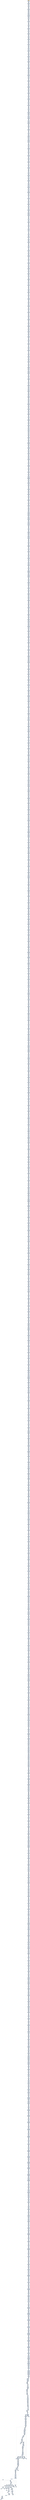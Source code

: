 digraph G {
node[shape=rectangle,style=filled,fillcolor=lightsteelblue,color=lightsteelblue]
bgcolor="transparent"
a0x00401aefxorl_ecx_eax[label="start\nxorl %ecx, %eax",color="lightgrey",fillcolor="orange"];
a0x00401af1movl_0x408cd2UINT32__60esp_[label="0x00401af1\nmovl $0x408cd2<UINT32>, -60(%esp)"];
a0x00401af9xorl_ecx_eax[label="0x00401af9\nxorl %ecx, %eax"];
a0x00401afbaddw_dx_cx[label="0x00401afb\naddw %dx, %cx"];
a0x00401afemovl__60esp__ecx[label="0x00401afe\nmovl -60(%esp), %ecx"];
a0x00401b02orl_0xd3c1f823UINT32_ecx_[label="0x00401b02\norl $0xd3c1f823<UINT32>, (%ecx)"];
a0x00401b08addw_dx_cx[label="0x00401b08\naddw %dx, %cx"];
a0x00401b0bxorl_ebx_ebx[label="0x00401b0b\nxorl %ebx, %ebx"];
a0x00401b0dmovb_0x4UINT8_bl[label="0x00401b0d\nmovb $0x4<UINT8>, %bl"];
a0x00401b0faddl_ebx__60esp_[label="0x00401b0f\naddl %ebx, -60(%esp)"];
a0x00401b13xorw_di_si[label="0x00401b13\nxorw %di, %si"];
a0x00401b16subl_edx_ebx[label="0x00401b16\nsubl %edx, %ebx"];
a0x00401b18movl__60esp__edx[label="0x00401b18\nmovl -60(%esp), %edx"];
a0x00401b1caddl_0x2444c702UINT32_edx_[label="0x00401b1c\naddl $0x2444c702<UINT32>, (%edx)"];
a0x00401b22subl_edx_ebx[label="0x00401b22\nsubl %edx, %ebx"];
a0x00401b24leal_0x40f87dedi__esi[label="0x00401b24\nleal 0x40f87d(%edi), %esi"];
a0x00401b2axorl_ebx_ebx[label="0x00401b2a\nxorl %ebx, %ebx"];
a0x00401b2cmovb_0x4UINT8_bl[label="0x00401b2c\nmovb $0x4<UINT8>, %bl"];
a0x00401b2eaddl_ebx__60esp_[label="0x00401b2e\naddl %ebx, -60(%esp)"];
a0x00401b32leal_0x40f87dedi__esi[label="0x00401b32\nleal 0x40f87d(%edi), %esi"];
a0x00401b38movl__60esp__edi[label="0x00401b38\nmovl -60(%esp), %edi"];
a0x00401b3cmovl_0x405cd2c4UINT32_eax[label="0x00401b3c\nmovl $0x405cd2c4<UINT32>, %eax"];
a0x00401b41stosl_eax_es_edi_[label="0x00401b41\nstosl %eax, %es:(%edi)"];
a0x00401b42andl_0x40f8efUINT32_edi[label="0x00401b42\nandl $0x40f8ef<UINT32>, %edi"];
a0x00401b48xorl_ecx_ecx[label="0x00401b48\nxorl %ecx, %ecx"];
a0x00401b4amovb_0x4UINT8_cl[label="0x00401b4a\nmovb $0x4<UINT8>, %cl"];
a0x00401b4caddl_ecx__60esp_[label="0x00401b4c\naddl %ecx, -60(%esp)"];
a0x00401b50addl_ebp_ebp[label="0x00401b50\naddl %ebp, %ebp"];
a0x00401b52xorw_bp_si[label="0x00401b52\nxorw %bp, %si"];
a0x00401b55movl__60esp__ebx[label="0x00401b55\nmovl -60(%esp), %ebx"];
a0x00401b59movl_0xc1f82300UINT32_ebx_[label="0x00401b59\nmovl $0xc1f82300<UINT32>, (%ebx)"];
a0x00401b5fxorw_bp_si[label="0x00401b5f\nxorw %bp, %si"];
a0x00401b62addl_eax_esi[label="0x00401b62\naddl %eax, %esi"];
a0x00401b64addw_cx_dx[label="0x00401b64\naddw %cx, %dx"];
a0x00401b67xorl_edx_edx[label="0x00401b67\nxorl %edx, %edx"];
a0x00401b69movb_0x4UINT8_dl[label="0x00401b69\nmovb $0x4<UINT8>, %dl"];
a0x00401b6baddl_edx__60esp_[label="0x00401b6b\naddl %edx, -60(%esp)"];
a0x00401b6faddl_eax_esi[label="0x00401b6f\naddl %eax, %esi"];
a0x00401b71addw_cx_dx[label="0x00401b71\naddw %cx, %dx"];
a0x00401b74movl__60esp__edx[label="0x00401b74\nmovl -60(%esp), %edx"];
a0x00401b78addl_0x5c8b02d3UINT32_edx_[label="0x00401b78\naddl $0x5c8b02d3<UINT32>, (%edx)"];
a0x00401b7eaddw_cx_dx[label="0x00401b7e\naddw %cx, %dx"];
a0x00401b81xorl_ecx_ecx[label="0x00401b81\nxorl %ecx, %ecx"];
a0x00401b83movb_0x4UINT8_cl[label="0x00401b83\nmovb $0x4<UINT8>, %cl"];
a0x00401b85addl_ecx__60esp_[label="0x00401b85\naddl %ecx, -60(%esp)"];
a0x00401b89movw_di_ax[label="0x00401b89\nmovw %di, %ax"];
a0x00401b8cmovl__60esp__ebx[label="0x00401b8c\nmovl -60(%esp), %ebx"];
a0x00401b90movl_0x381c424UINT32_ebx_[label="0x00401b90\nmovl $0x381c424<UINT32>, (%ebx)"];
a0x00401b96addl_edx_eax[label="0x00401b96\naddl %edx, %eax"];
a0x00401b98movsbl_dl_eax[label="0x00401b98\nmovsbl %dl, %eax"];
a0x00401b9bxorl_ebx_ebx[label="0x00401b9b\nxorl %ebx, %ebx"];
a0x00401b9dmovb_0x4UINT8_bl[label="0x00401b9d\nmovb $0x4<UINT8>, %bl"];
a0x00401b9faddl_ebx__60esp_[label="0x00401b9f\naddl %ebx, -60(%esp)"];
a0x00401ba3movsbl_dl_eax[label="0x00401ba3\nmovsbl %dl, %eax"];
a0x00401ba6movl__60esp__edx[label="0x00401ba6\nmovl -60(%esp), %edx"];
a0x00401baaorl_0x4010be90UINT32_edx_[label="0x00401baa\norl $0x4010be90<UINT32>, (%edx)"];
a0x00401bb0subw_dx_dx[label="0x00401bb0\nsubw %dx, %dx"];
a0x00401bb3xorl_ecx_ecx[label="0x00401bb3\nxorl %ecx, %ecx"];
a0x00401bb5movb_0x4UINT8_cl[label="0x00401bb5\nmovb $0x4<UINT8>, %cl"];
a0x00401bb7addl_ecx__60esp_[label="0x00401bb7\naddl %ecx, -60(%esp)"];
a0x00401bbbxorw_di_bx[label="0x00401bbb\nxorw %di, %bx"];
a0x00401bbemovl__60esp__edx[label="0x00401bbe\nmovl -60(%esp), %edx"];
a0x00401bc2orl_0x3302d3c1UINT32_edx_[label="0x00401bc2\norl $0x3302d3c1<UINT32>, (%edx)"];
a0x00401bc8xorw_dx_dx[label="0x00401bc8\nxorw %dx, %dx"];
a0x00401bcbrcll_0x2UINT8_edi[label="0x00401bcb\nrcll $0x2<UINT8>, %edi"];
a0x00401bceaddl_esi_ecx[label="0x00401bce\naddl %esi, %ecx"];
a0x00401bd0xorl_ebx_ebx[label="0x00401bd0\nxorl %ebx, %ebx"];
a0x00401bd2movb_0x4UINT8_bl[label="0x00401bd2\nmovb $0x4<UINT8>, %bl"];
a0x00401bd4addl_ebx__60esp_[label="0x00401bd4\naddl %ebx, -60(%esp)"];
a0x00401bd8rcll_0x2UINT8_edi[label="0x00401bd8\nrcll $0x2<UINT8>, %edi"];
a0x00401bdbmovl__60esp__eax[label="0x00401bdb\nmovl -60(%esp), %eax"];
a0x00401bdfaddl_0x104b0c0UINT32_eax_[label="0x00401bdf\naddl $0x104b0c0<UINT32>, (%eax)"];
a0x00401be5addl_esi_ecx[label="0x00401be5\naddl %esi, %ecx"];
a0x00401be7xorl_eax_edi[label="0x00401be7\nxorl %eax, %edi"];
a0x00401be9xorl_ebx_ebx[label="0x00401be9\nxorl %ebx, %ebx"];
a0x00401bebmovb_0x4UINT8_bl[label="0x00401beb\nmovb $0x4<UINT8>, %bl"];
a0x00401bedaddl_ebx__60esp_[label="0x00401bed\naddl %ebx, -60(%esp)"];
a0x00401bf1xorl_eax_edi[label="0x00401bf1\nxorl %eax, %edi"];
a0x00401bf3movl__60esp__edx[label="0x00401bf3\nmovl -60(%esp), %edx"];
a0x00401bf7addl_0x66c42444UINT32_edx_[label="0x00401bf7\naddl $0x66c42444<UINT32>, (%edx)"];
a0x00401bfdmovzbl_ch_edx[label="0x00401bfd\nmovzbl %ch, %edx"];
a0x00401c00xorl_eax_eax[label="0x00401c00\nxorl %eax, %eax"];
a0x00401c02movb_0x4UINT8_al[label="0x00401c02\nmovb $0x4<UINT8>, %al"];
a0x00401c04addl_eax__60esp_[label="0x00401c04\naddl %eax, -60(%esp)"];
a0x00401c08movzbl_ah_edx[label="0x00401c08\nmovzbl %ah, %edx"];
a0x00401c0bmovl__60esp__edx[label="0x00401c0b\nmovl -60(%esp), %edx"];
a0x00401c0faddl_0x548bca8bUINT32_edx_[label="0x00401c0f\naddl $0x548bca8b<UINT32>, (%edx)"];
a0x00401c15addl_ebx_edx[label="0x00401c15\naddl %ebx, %edx"];
a0x00401c17movsbl_dl_ecx[label="0x00401c17\nmovsbl %dl, %ecx"];
a0x00401c1axorl_ecx_ecx[label="0x00401c1a\nxorl %ecx, %ecx"];
a0x00401c1cmovb_0x4UINT8_cl[label="0x00401c1c\nmovb $0x4<UINT8>, %cl"];
a0x00401c1eaddl_ecx__60esp_[label="0x00401c1e\naddl %ecx, -60(%esp)"];
a0x00401c22movsbl_dl_ecx[label="0x00401c22\nmovsbl %dl, %ecx"];
a0x00401c25movsbl_al_eax[label="0x00401c25\nmovsbl %al, %eax"];
a0x00401c28movl__60esp__ebx[label="0x00401c28\nmovl -60(%esp), %ebx"];
a0x00401c2cmovl_0x281c424UINT32_ebx_[label="0x00401c2c\nmovl $0x281c424<UINT32>, (%ebx)"];
a0x00401c32movsbl_al_eax[label="0x00401c32\nmovsbl %al, %eax"];
a0x00401c35addl_ecx_esi[label="0x00401c35\naddl %ecx, %esi"];
a0x00401c37sarl_0x2UINT8_ebp[label="0x00401c37\nsarl $0x2<UINT8>, %ebp"];
a0x00401c3axorl_eax_eax[label="0x00401c3a\nxorl %eax, %eax"];
a0x00401c3cmovb_0x4UINT8_al[label="0x00401c3c\nmovb $0x4<UINT8>, %al"];
a0x00401c3eaddl_eax__60esp_[label="0x00401c3e\naddl %eax, -60(%esp)"];
a0x00401c42addl_ecx_esi[label="0x00401c42\naddl %ecx, %esi"];
a0x00401c44sarl_0x2UINT8_ebp[label="0x00401c44\nsarl $0x2<UINT8>, %ebp"];
a0x00401c47movl__60esp__eax[label="0x00401c47\nmovl -60(%esp), %eax"];
a0x00401c4baddl_0x10bf0040UINT32_eax_[label="0x00401c4b\naddl $0x10bf0040<UINT32>, (%eax)"];
a0x00401c51sarl_0x2UINT8_ebp[label="0x00401c51\nsarl $0x2<UINT8>, %ebp"];
a0x00401c54xorl_eax_eax[label="0x00401c54\nxorl %eax, %eax"];
a0x00401c56movb_0x4UINT8_al[label="0x00401c56\nmovb $0x4<UINT8>, %al"];
a0x00401c58addl_eax__60esp_[label="0x00401c58\naddl %eax, -60(%esp)"];
a0x00401c5corl_edx_eax[label="0x00401c5c\norl %edx, %eax"];
a0x00401c5exorw_di_ax[label="0x00401c5e\nxorw %di, %ax"];
a0x00401c61movl__60esp__ecx[label="0x00401c61\nmovl -60(%esp), %ecx"];
a0x00401c65addl_0xdef9ca81UINT32_ecx_[label="0x00401c65\naddl $0xdef9ca81<UINT32>, (%ecx)"];
a0x00401c6bxorw_di_ax[label="0x00401c6b\nxorw %di, %ax"];
a0x00401c6emovzbl_ah_edx[label="0x00401c6e\nmovzbl %ah, %edx"];
a0x00401c71xorl_ecx_ecx[label="0x00401c71\nxorl %ecx, %ecx"];
a0x00401c73movb_0x4UINT8_cl[label="0x00401c73\nmovb $0x4<UINT8>, %cl"];
a0x00401c75addl_ecx__60esp_[label="0x00401c75\naddl %ecx, -60(%esp)"];
a0x00401c79movzbl_ah_edx[label="0x00401c79\nmovzbl %ah, %edx"];
a0x00401c7cmovl__60esp__edx[label="0x00401c7c\nmovl -60(%esp), %edx"];
a0x00401c80orl_0xe6810040UINT32_edx_[label="0x00401c80\norl $0xe6810040<UINT32>, (%edx)"];
a0x00401c86leal_0x40fb7becx__edi[label="0x00401c86\nleal 0x40fb7b(%ecx), %edi"];
a0x00401c8ctestl_ecx_edx[label="0x00401c8c\ntestl %ecx, %edx"];
a0x00401c8exorl_edx_edx[label="0x00401c8e\nxorl %edx, %edx"];
a0x00401c90movb_0x4UINT8_dl[label="0x00401c90\nmovb $0x4<UINT8>, %dl"];
a0x00401c92addl_edx__60esp_[label="0x00401c92\naddl %edx, -60(%esp)"];
a0x00401c96testl_ecx_edx[label="0x00401c96\ntestl %ecx, %edx"];
a0x00401c98movzbl_al_eax[label="0x00401c98\nmovzbl %al, %eax"];
a0x00401c9bmovl__60esp__ebx[label="0x00401c9b\nmovl -60(%esp), %ebx"];
a0x00401c9fmovl_0x40d97eUINT32_ebx_[label="0x00401c9f\nmovl $0x40d97e<UINT32>, (%ebx)"];
a0x00401ca5movzbl_al_eax[label="0x00401ca5\nmovzbl %al, %eax"];
a0x00401ca8movw_bp_si[label="0x00401ca8\nmovw %bp, %si"];
a0x00401cabxorl_ecx_ecx[label="0x00401cab\nxorl %ecx, %ecx"];
a0x00401cadmovb_0x4UINT8_cl[label="0x00401cad\nmovb $0x4<UINT8>, %cl"];
a0x00401cafaddl_ecx__60esp_[label="0x00401caf\naddl %ecx, -60(%esp)"];
a0x00401cb3movw_bp_si[label="0x00401cb3\nmovw %bp, %si"];
a0x00401cb6movl__60esp__edi[label="0x00401cb6\nmovl -60(%esp), %edi"];
a0x00401cbamovl_0x4b0c033UINT32_eax[label="0x00401cba\nmovl $0x4b0c033<UINT32>, %eax"];
a0x00401cbfstosl_eax_es_edi_[label="0x00401cbf\nstosl %eax, %es:(%edi)"];
a0x00401cc0andl_ebp_edx[label="0x00401cc0\nandl %ebp, %edx"];
a0x00401cc2xorl_ecx_edx[label="0x00401cc2\nxorl %ecx, %edx"];
a0x00401cc4xorl_edx_edx[label="0x00401cc4\nxorl %edx, %edx"];
a0x00401cc6movb_0x4UINT8_dl[label="0x00401cc6\nmovb $0x4<UINT8>, %dl"];
a0x00401cc8addl_edx__60esp_[label="0x00401cc8\naddl %edx, -60(%esp)"];
a0x00401cccxorl_ecx_edx[label="0x00401ccc\nxorl %ecx, %edx"];
a0x00401ccemovl__60esp__eax[label="0x00401cce\nmovl -60(%esp), %eax"];
a0x00401cd2addl_0xc4244401UINT32_eax_[label="0x00401cd2\naddl $0xc4244401<UINT32>, (%eax)"];
a0x00401cd8orl_ebx_esi[label="0x00401cd8\norl %ebx, %esi"];
a0x00401cdamovw_bx_ax[label="0x00401cda\nmovw %bx, %ax"];
a0x00401cddxaddl_ebp_eax[label="0x00401cdd\nxaddl %ebp, %eax"];
a0x00401ce0xorl_edx_edx[label="0x00401ce0\nxorl %edx, %edx"];
a0x00401ce2movb_0x4UINT8_dl[label="0x00401ce2\nmovb $0x4<UINT8>, %dl"];
a0x00401ce4addl_edx__60esp_[label="0x00401ce4\naddl %edx, -60(%esp)"];
a0x00401ce8movw_bx_ax[label="0x00401ce8\nmovw %bx, %ax"];
a0x00401cebxaddl_ebp_eax[label="0x00401ceb\nxaddl %ebp, %eax"];
a0x00401ceemovl__60esp__ebx[label="0x00401cee\nmovl -60(%esp), %ebx"];
a0x00401cf2movl_0xd97ee681UINT32_ebx_[label="0x00401cf2\nmovl $0xd97ee681<UINT32>, (%ebx)"];
a0x00401cf8xaddl_ebp_eax[label="0x00401cf8\nxaddl %ebp, %eax"];
a0x00401cfbxorl_0x40def8UINT32_ebp[label="0x00401cfb\nxorl $0x40def8<UINT32>, %ebp"];
a0x00401d01xorl_ebx_ebx[label="0x00401d01\nxorl %ebx, %ebx"];
a0x00401d03movb_0x4UINT8_bl[label="0x00401d03\nmovb $0x4<UINT8>, %bl"];
a0x00401d05addl_ebx__60esp_[label="0x00401d05\naddl %ebx, -60(%esp)"];
a0x00401d09xorl_0x40def8UINT32_ebp[label="0x00401d09\nxorl $0x40def8<UINT32>, %ebp"];
a0x00401d0fmovl__60esp__eax[label="0x00401d0f\nmovl -60(%esp), %eax"];
a0x00401d13movl_0x4c8b0040UINT32_eax_[label="0x00401d13\nmovl $0x4c8b0040<UINT32>, (%eax)"];
a0x00401d19xorl_edi_eax[label="0x00401d19\nxorl %edi, %eax"];
a0x00401d1bxorl_ecx_ecx[label="0x00401d1b\nxorl %ecx, %ecx"];
a0x00401d1dmovb_0x4UINT8_cl[label="0x00401d1d\nmovb $0x4<UINT8>, %cl"];
a0x00401d1faddl_ecx__60esp_[label="0x00401d1f\naddl %ecx, -60(%esp)"];
a0x00401d23sbbl_0x40dfffUINT32_edi[label="0x00401d23\nsbbl $0x40dfff<UINT32>, %edi"];
a0x00401d29movl__60esp__eax[label="0x00401d29\nmovl -60(%esp), %eax"];
a0x00401d2dmovl_0x181c424UINT32_eax_[label="0x00401d2d\nmovl $0x181c424<UINT32>, (%eax)"];
a0x00401d33subl_ebx_edi[label="0x00401d33\nsubl %ebx, %edi"];
a0x00401d35andw_bx_bx[label="0x00401d35\nandw %bx, %bx"];
a0x00401d38xorl_ecx_ecx[label="0x00401d38\nxorl %ecx, %ecx"];
a0x00401d3amovb_0x4UINT8_cl[label="0x00401d3a\nmovb $0x4<UINT8>, %cl"];
a0x00401d3caddl_ecx__60esp_[label="0x00401d3c\naddl %ecx, -60(%esp)"];
a0x00401d40andw_bx_bx[label="0x00401d40\nandw %bx, %bx"];
a0x00401d43orw_cx_bp[label="0x00401d43\norw %cx, %bp"];
a0x00401d46movl__60esp__ebx[label="0x00401d46\nmovl -60(%esp), %ebx"];
a0x00401d4aaddl_0xb9004050UINT32_ebx_[label="0x00401d4a\naddl $0xb9004050<UINT32>, (%ebx)"];
a0x00401d50orw_cx_bp[label="0x00401d50\norw %cx, %bp"];
a0x00401d53andw_si_ax[label="0x00401d53\nandw %si, %ax"];
a0x00401d56orw_ax_bx[label="0x00401d56\norw %ax, %bx"];
a0x00401d59xorl_edx_edx[label="0x00401d59\nxorl %edx, %edx"];
a0x00401d5bmovb_0x4UINT8_dl[label="0x00401d5b\nmovb $0x4<UINT8>, %dl"];
a0x00401d5daddl_edx__60esp_[label="0x00401d5d\naddl %edx, -60(%esp)"];
a0x00401d61andw_si_ax[label="0x00401d61\nandw %si, %ax"];
a0x00401d64movl__60esp__ebx[label="0x00401d64\nmovl -60(%esp), %ebx"];
a0x00401d68orl_0x2b66da03UINT32_ebx_[label="0x00401d68\norl $0x2b66da03<UINT32>, (%ebx)"];
a0x00401d6eorw_ax_bx[label="0x00401d6e\norw %ax, %bx"];
a0x00401d71addl_0x40dd6aUINT32_ebp[label="0x00401d71\naddl $0x40dd6a<UINT32>, %ebp"];
a0x00401d77xorl_ebx_ebx[label="0x00401d77\nxorl %ebx, %ebx"];
a0x00401d79movb_0x4UINT8_bl[label="0x00401d79\nmovb $0x4<UINT8>, %bl"];
a0x00401d7baddl_ebx__60esp_[label="0x00401d7b\naddl %ebx, -60(%esp)"];
a0x00401d7faddl_0x40dd6aUINT32_ebp[label="0x00401d7f\naddl $0x40dd6a<UINT32>, %ebp"];
a0x00401d85movl__60esp__edx[label="0x00401d85\nmovl -60(%esp), %edx"];
a0x00401d89movl_0xef8b66daUINT32_edx_[label="0x00401d89\nmovl $0xef8b66da<UINT32>, (%edx)"];
a0x00401d8fnotl_eax[label="0x00401d8f\nnotl %eax"];
a0x00401d91xorw_si_ax[label="0x00401d91\nxorw %si, %ax"];
a0x00401d94leal_0x2ebx__esi[label="0x00401d94\nleal 0x2(%ebx), %esi"];
a0x00401d97xorl_eax_eax[label="0x00401d97\nxorl %eax, %eax"];
a0x00401d99movb_0x4UINT8_al[label="0x00401d99\nmovb $0x4<UINT8>, %al"];
a0x00401d9baddl_eax__60esp_[label="0x00401d9b\naddl %eax, -60(%esp)"];
a0x00401d9fxorw_si_ax[label="0x00401d9f\nxorw %si, %ax"];
a0x00401da2movl__60esp__edi[label="0x00401da2\nmovl -60(%esp), %edi"];
a0x00401da6movl_0x4b1c933UINT32_eax[label="0x00401da6\nmovl $0x4b1c933<UINT32>, %eax"];
a0x00401dabstosl_eax_es_edi_[label="0x00401dab\nstosl %eax, %es:(%edi)"];
a0x00401dacleal_0x2ebx__esi[label="0x00401dac\nleal 0x2(%ebx), %esi"];
a0x00401dafandw_bp_bx[label="0x00401daf\nandw %bp, %bx"];
a0x00401db2xorl_edx_edx[label="0x00401db2\nxorl %edx, %edx"];
a0x00401db4movb_0x4UINT8_dl[label="0x00401db4\nmovb $0x4<UINT8>, %dl"];
a0x00401db6addl_edx__60esp_[label="0x00401db6\naddl %edx, -60(%esp)"];
a0x00401dbaandw_bp_bx[label="0x00401dba\nandw %bp, %bx"];
a0x00401dbdxorl_edi_ecx[label="0x00401dbd\nxorl %edi, %ecx"];
a0x00401dbfmovl__60esp__edi[label="0x00401dbf\nmovl -60(%esp), %edi"];
a0x00401dc3movl_0xc4244c01UINT32_eax[label="0x00401dc3\nmovl $0xc4244c01<UINT32>, %eax"];
a0x00401dc8stosl_eax_es_edi_[label="0x00401dc8\nstosl %eax, %es:(%edi)"];
a0x00401dc9xorl_edi_ecx[label="0x00401dc9\nxorl %edi, %ecx"];
a0x00401dcbxorl_edx_edx[label="0x00401dcb\nxorl %edx, %edx"];
a0x00401dcdmovb_0x4UINT8_dl[label="0x00401dcd\nmovb $0x4<UINT8>, %dl"];
a0x00401dcfaddl_edx__60esp_[label="0x00401dcf\naddl %edx, -60(%esp)"];
a0x00401dd3leal_0x2esi__esi[label="0x00401dd3\nleal 0x2(%esi), %esi"];
a0x00401dd6testw_si_dx[label="0x00401dd6\ntestw %si, %dx"];
a0x00401dd9movl__60esp__ecx[label="0x00401dd9\nmovl -60(%esp), %ecx"];
a0x00401dddaddl_0x8bda2b66UINT32_ecx_[label="0x00401ddd\naddl $0x8bda2b66<UINT32>, (%ecx)"];
a0x00401de3testw_si_dx[label="0x00401de3\ntestw %si, %dx"];
a0x00401de6xorw_bx_bx[label="0x00401de6\nxorw %bx, %bx"];
a0x00401de9xorl_ebx_ebx[label="0x00401de9\nxorl %ebx, %ebx"];
a0x00401debmovb_0x4UINT8_bl[label="0x00401deb\nmovb $0x4<UINT8>, %bl"];
a0x00401dedaddl_ebx__60esp_[label="0x00401ded\naddl %ebx, -60(%esp)"];
a0x00401df1xorw_bx_bx[label="0x00401df1\nxorw %bx, %bx"];
a0x00401df4movl__60esp__edi[label="0x00401df4\nmovl -60(%esp), %edi"];
a0x00401df8movl_0x81c42444UINT32_eax[label="0x00401df8\nmovl $0x81c42444<UINT32>, %eax"];
a0x00401dfdstosl_eax_es_edi_[label="0x00401dfd\nstosl %eax, %es:(%edi)"];
a0x00401dfesubl_ecx_esi[label="0x00401dfe\nsubl %ecx, %esi"];
a0x00401e00andl_ebp_ebp[label="0x00401e00\nandl %ebp, %ebp"];
a0x00401e02xaddl_esi_eax[label="0x00401e02\nxaddl %esi, %eax"];
a0x00401e05testl_esi_ebx[label="0x00401e05\ntestl %esi, %ebx"];
a0x00401e07xorl_ebx_ebx[label="0x00401e07\nxorl %ebx, %ebx"];
a0x00401e09movb_0x4UINT8_bl[label="0x00401e09\nmovb $0x4<UINT8>, %bl"];
a0x00401e0baddl_ebx__60esp_[label="0x00401e0b\naddl %ebx, -60(%esp)"];
a0x00401e0fandl_ebp_ebp[label="0x00401e0f\nandl %ebp, %ebp"];
a0x00401e11movl__60esp__eax[label="0x00401e11\nmovl -60(%esp), %eax"];
a0x00401e15orl_0x58e27400UINT32_eax_[label="0x00401e15\norl $0x58e27400<UINT32>, (%eax)"];
a0x00401e1bxaddl_esi_eax[label="0x00401e1b\nxaddl %esi, %eax"];
a0x00401e1exorl_ebx_ebx[label="0x00401e1e\nxorl %ebx, %ebx"];
a0x00401e20movb_0x4UINT8_bl[label="0x00401e20\nmovb $0x4<UINT8>, %bl"];
a0x00401e22addl_ebx__60esp_[label="0x00401e22\naddl %ebx, -60(%esp)"];
a0x00401e26testl_esi_ebx[label="0x00401e26\ntestl %esi, %ebx"];
a0x00401e28movl__60esp__edi[label="0x00401e28\nmovl -60(%esp), %edi"];
a0x00401e2cmovl_0x9c308128UINT32_eax[label="0x00401e2c\nmovl $0x9c308128<UINT32>, %eax"];
a0x00401e31stosl_eax_es_edi_[label="0x00401e31\nstosl %eax, %es:(%edi)"];
a0x00401e32subw_bx_dx[label="0x00401e32\nsubw %bx, %dx"];
a0x00401e35xorl_ebx_ebx[label="0x00401e35\nxorl %ebx, %ebx"];
a0x00401e37movb_0x4UINT8_bl[label="0x00401e37\nmovb $0x4<UINT8>, %bl"];
a0x00401e39addl_ebx__60esp_[label="0x00401e39\naddl %ebx, -60(%esp)"];
a0x00401e3dsubl_0x2UINT8_esi[label="0x00401e3d\nsubl $0x2<UINT8>, %esi"];
a0x00401e40shll_0x2UINT8_edx[label="0x00401e40\nshll $0x2<UINT8>, %edx"];
a0x00401e43movl__60esp__ebx[label="0x00401e43\nmovl -60(%esp), %ebx"];
a0x00401e47addl_0x662858e1UINT32_ebx_[label="0x00401e47\naddl $0x662858e1<UINT32>, (%ebx)"];
a0x00401e4dshll_0x2UINT8_edx[label="0x00401e4d\nshll $0x2<UINT8>, %edx"];
a0x00401e50xorl_ebx_ebx[label="0x00401e50\nxorl %ebx, %ebx"];
a0x00401e52movb_0x4UINT8_bl[label="0x00401e52\nmovb $0x4<UINT8>, %bl"];
a0x00401e54addl_ebx__60esp_[label="0x00401e54\naddl %ebx, -60(%esp)"];
a0x00401e58leal_0x2eax__ecx[label="0x00401e58\nleal 0x2(%eax), %ecx"];
a0x00401e5bmovl__60esp__eax[label="0x00401e5b\nmovl -60(%esp), %eax"];
a0x00401e5faddl_0xc033ef8bUINT32_eax_[label="0x00401e5f\naddl $0xc033ef8b<UINT32>, (%eax)"];
a0x00401e65orl_0x40feebUINT32_ebp[label="0x00401e65\norl $0x40feeb<UINT32>, %ebp"];
a0x00401e6bsubw_bp_si[label="0x00401e6b\nsubw %bp, %si"];
a0x00401e6exorl_eax_eax[label="0x00401e6e\nxorl %eax, %eax"];
a0x00401e70movb_0x4UINT8_al[label="0x00401e70\nmovb $0x4<UINT8>, %al"];
a0x00401e72addl_eax__60esp_[label="0x00401e72\naddl %eax, -60(%esp)"];
a0x00401e76subw_bp_si[label="0x00401e76\nsubw %bp, %si"];
a0x00401e79orw_bp_cx[label="0x00401e79\norw %bp, %cx"];
a0x00401e7cmovl__60esp__edx[label="0x00401e7c\nmovl -60(%esp), %edx"];
a0x00401e80addl_0x440104b0UINT32_edx_[label="0x00401e80\naddl $0x440104b0<UINT32>, (%edx)"];
a0x00401e86orw_bp_cx[label="0x00401e86\norw %bp, %cx"];
a0x00401e89andw_ax_ax[label="0x00401e89\nandw %ax, %ax"];
a0x00401e8cxorl_ecx_ecx[label="0x00401e8c\nxorl %ecx, %ecx"];
a0x00401e8emovb_0x4UINT8_cl[label="0x00401e8e\nmovb $0x4<UINT8>, %cl"];
a0x00401e90addl_ecx__60esp_[label="0x00401e90\naddl %ecx, -60(%esp)"];
a0x00401e94andw_ax_ax[label="0x00401e94\nandw %ax, %ax"];
a0x00401e97movl__60esp__eax[label="0x00401e97\nmovl -60(%esp), %eax"];
a0x00401e9baddl_0xf533c424UINT32_eax_[label="0x00401e9b\naddl $0xf533c424<UINT32>, (%eax)"];
a0x00401ea1orl_ecx_eax[label="0x00401ea1\norl %ecx, %eax"];
a0x00401ea3xorl_edx_edx[label="0x00401ea3\nxorl %edx, %edx"];
a0x00401ea5movb_0x4UINT8_dl[label="0x00401ea5\nmovb $0x4<UINT8>, %dl"];
a0x00401ea7addl_edx__60esp_[label="0x00401ea7\naddl %edx, -60(%esp)"];
a0x00401eabaddw_bx_dx[label="0x00401eab\naddw %bx, %dx"];
a0x00401eaeleal_0x2edi__ebx[label="0x00401eae\nleal 0x2(%edi), %ebx"];
a0x00401eb1movl__60esp__eax[label="0x00401eb1\nmovl -60(%esp), %eax"];
a0x00401eb5movl_0xc424548bUINT32_eax_[label="0x00401eb5\nmovl $0xc424548b<UINT32>, (%eax)"];
a0x00401ebbleal_0x2edi__ebx[label="0x00401ebb\nleal 0x2(%edi), %ebx"];
a0x00401ebexorl_eax_eax[label="0x00401ebe\nxorl %eax, %eax"];
a0x00401ec0movb_0x4UINT8_al[label="0x00401ec0\nmovb $0x4<UINT8>, %al"];
a0x00401ec2addl_eax__60esp_[label="0x00401ec2\naddl %eax, -60(%esp)"];
a0x00401ec6addl_0x40fbf8UINT32_edi[label="0x00401ec6\naddl $0x40fbf8<UINT32>, %edi"];
a0x00401eccmovl__60esp__edi[label="0x00401ecc\nmovl -60(%esp), %edi"];
a0x00401ed0movl_0x10f50281UINT32_eax[label="0x00401ed0\nmovl $0x10f50281<UINT32>, %eax"];
a0x00401ed5stosl_eax_es_edi_[label="0x00401ed5\nstosl %eax, %es:(%edi)"];
a0x00401ed6movw_bx_bx[label="0x00401ed6\nmovw %bx, %bx"];
a0x00401ed9xorw_di_si[label="0x00401ed9\nxorw %di, %si"];
a0x00401edcaddl_ebp_edi[label="0x00401edc\naddl %ebp, %edi"];
a0x00401edexorl_ecx_ecx[label="0x00401ede\nxorl %ecx, %ecx"];
a0x00401ee0movb_0x4UINT8_cl[label="0x00401ee0\nmovb $0x4<UINT8>, %cl"];
a0x00401ee2addl_ecx__60esp_[label="0x00401ee2\naddl %ecx, -60(%esp)"];
a0x00401ee6xorw_di_si[label="0x00401ee6\nxorw %di, %si"];
a0x00401ee9movl__60esp__edx[label="0x00401ee9\nmovl -60(%esp), %edx"];
a0x00401eedorl_0x3281262aUINT32_edx_[label="0x00401eed\norl $0x3281262a<UINT32>, (%edx)"];
a0x00401ef3addl_ebp_edi[label="0x00401ef3\naddl %ebp, %edi"];
a0x00401ef5orl_eax_esi[label="0x00401ef5\norl %eax, %esi"];
a0x00401ef7subw_bp_bx[label="0x00401ef7\nsubw %bp, %bx"];
a0x00401efaxorl_eax_eax[label="0x00401efa\nxorl %eax, %eax"];
a0x00401efcmovb_0x4UINT8_al[label="0x00401efc\nmovb $0x4<UINT8>, %al"];
a0x00401efeaddl_eax__60esp_[label="0x00401efe\naddl %eax, -60(%esp)"];
a0x00401f02orl_eax_esi[label="0x00401f02\norl %eax, %esi"];
a0x00401f04subw_bp_bx[label="0x00401f04\nsubw %bp, %bx"];
a0x00401f07movl__60esp__edi[label="0x00401f07\nmovl -60(%esp), %edi"];
a0x00401f0bpushl_0x3695b406UINT32[label="0x00401f0b\npushl $0x3695b406<UINT32>"];
a0x00401f10movl_esp_esi[label="0x00401f10\nmovl %esp, %esi"];
a0x00401f12movsl_ds_esi__es_edi_[label="0x00401f12\nmovsl %ds:(%esi), %es:(%edi)"];
a0x00401f13popl_eax[label="0x00401f13\npopl %eax"];
a0x00401f14subw_bp_bx[label="0x00401f14\nsubw %bp, %bx"];
a0x00401f17xorw_bx_cx[label="0x00401f17\nxorw %bx, %cx"];
a0x00401f1axorl_edx_edx[label="0x00401f1a\nxorl %edx, %edx"];
a0x00401f1cmovb_0x4UINT8_dl[label="0x00401f1c\nmovb $0x4<UINT8>, %dl"];
a0x00401f1eaddl_edx__60esp_[label="0x00401f1e\naddl %edx, -60(%esp)"];
a0x00401f22xorw_bx_cx[label="0x00401f22\nxorw %bx, %cx"];
a0x00401f25movl__60esp__eax[label="0x00401f25\nmovl -60(%esp), %eax"];
a0x00401f29orl_0xb60fd9f7UINT32_eax_[label="0x00401f29\norl $0xb60fd9f7<UINT32>, (%eax)"];
a0x00401f2fnotl_eax[label="0x00401f2f\nnotl %eax"];
a0x00401f31xorl_eax_eax[label="0x00401f31\nxorl %eax, %eax"];
a0x00401f33movb_0x4UINT8_al[label="0x00401f33\nmovb $0x4<UINT8>, %al"];
a0x00401f35addl_eax__60esp_[label="0x00401f35\naddl %eax, -60(%esp)"];
a0x00401f39addl_ebp_esi[label="0x00401f39\naddl %ebp, %esi"];
a0x00401f3bmovl__60esp__eax[label="0x00401f3b\nmovl -60(%esp), %eax"];
a0x00401f3fmovl_0xb1c933cbUINT32_eax_[label="0x00401f3f\nmovl $0xb1c933cb<UINT32>, (%eax)"];
a0x00401f45xorw_ax_dx[label="0x00401f45\nxorw %ax, %dx"];
a0x00401f48andl_edi_edx[label="0x00401f48\nandl %edi, %edx"];
a0x00401f4anegl_edx[label="0x00401f4a\nnegl %edx"];
a0x00401f4cxaddl_ebp_eax[label="0x00401f4c\nxaddl %ebp, %eax"];
a0x00401f4fxorl_eax_eax[label="0x00401f4f\nxorl %eax, %eax"];
a0x00401f51movb_0x4UINT8_al[label="0x00401f51\nmovb $0x4<UINT8>, %al"];
a0x00401f53addl_eax__60esp_[label="0x00401f53\naddl %eax, -60(%esp)"];
a0x00401f57andl_edi_edx[label="0x00401f57\nandl %edi, %edx"];
a0x00401f59negl_edx[label="0x00401f59\nnegl %edx"];
a0x00401f5bxaddl_ebp_eax[label="0x00401f5b\nxaddl %ebp, %eax"];
a0x00401f5emovl__60esp__ecx[label="0x00401f5e\nmovl -60(%esp), %ecx"];
a0x00401f62addl_0x244c0104UINT32_ecx_[label="0x00401f62\naddl $0x244c0104<UINT32>, (%ecx)"];
a0x00401f68negl_edx[label="0x00401f68\nnegl %edx"];
a0x00401f6axorl_ebx_ebx[label="0x00401f6a\nxorl %ebx, %ebx"];
a0x00401f6cmovb_0x4UINT8_bl[label="0x00401f6c\nmovb $0x4<UINT8>, %bl"];
a0x00401f6eaddl_ebx__60esp_[label="0x00401f6e\naddl %ebx, -60(%esp)"];
a0x00401f72xaddl_ebp_eax[label="0x00401f72\nxaddl %ebp, %eax"];
a0x00401f75movl__60esp__edi[label="0x00401f75\nmovl -60(%esp), %edi"];
a0x00401f79movl_0xcbb60fc4UINT32_eax[label="0x00401f79\nmovl $0xcbb60fc4<UINT32>, %eax"];
a0x00401f7estosl_eax_es_edi_[label="0x00401f7e\nstosl %eax, %es:(%edi)"];
a0x00401f7fmovl_edx_eax[label="0x00401f7f\nmovl %edx, %eax"];
a0x00401f81movw_si_di[label="0x00401f81\nmovw %si, %di"];
a0x00401f84xorl_ebx_ebx[label="0x00401f84\nxorl %ebx, %ebx"];
a0x00401f86movb_0x4UINT8_bl[label="0x00401f86\nmovb $0x4<UINT8>, %bl"];
a0x00401f88addl_ebx__60esp_[label="0x00401f88\naddl %ebx, -60(%esp)"];
a0x00401f8cmovw_si_di[label="0x00401f8c\nmovw %si, %di"];
a0x00401f8fxorl_eax_esi[label="0x00401f8f\nxorl %eax, %esi"];
a0x00401f91movl__60esp__edi[label="0x00401f91\nmovl -60(%esp), %edi"];
a0x00401f95movl_0xc424548bUINT32_eax[label="0x00401f95\nmovl $0xc424548b<UINT32>, %eax"];
a0x00401f9astosl_eax_es_edi_[label="0x00401f9a\nstosl %eax, %es:(%edi)"];
a0x00401f9bxorl_eax_esi[label="0x00401f9b\nxorl %eax, %esi"];
a0x00401f9dxorl_edx_edx[label="0x00401f9d\nxorl %edx, %edx"];
a0x00401f9fmovb_0x4UINT8_dl[label="0x00401f9f\nmovb $0x4<UINT8>, %dl"];
a0x00401fa1addl_edx__60esp_[label="0x00401fa1\naddl %edx, -60(%esp)"];
a0x00401fa5andl_ebx_ebp[label="0x00401fa5\nandl %ebx, %ebp"];
a0x00401fa7movl__60esp__eax[label="0x00401fa7\nmovl -60(%esp), %eax"];
a0x00401fabmovl_0xbf9a0281UINT32_eax_[label="0x00401fab\nmovl $0xbf9a0281<UINT32>, (%eax)"];
a0x00401fb1testw_cx_di[label="0x00401fb1\ntestw %cx, %di"];
a0x00401fb4xorl_eax_eax[label="0x00401fb4\nxorl %eax, %eax"];
a0x00401fb6movb_0x4UINT8_al[label="0x00401fb6\nmovb $0x4<UINT8>, %al"];
a0x00401fb8addl_eax__60esp_[label="0x00401fb8\naddl %eax, -60(%esp)"];
a0x00401fbctestw_bp_di[label="0x00401fbc\ntestw %bp, %di"];
a0x00401fbfmovl__60esp__ecx[label="0x00401fbf\nmovl -60(%esp), %ecx"];
a0x00401fc3addl_0x328116b5UINT32_ecx_[label="0x00401fc3\naddl $0x328116b5<UINT32>, (%ecx)"];
a0x00401fc9addl_ecx_ebx[label="0x00401fc9\naddl %ecx, %ebx"];
a0x00401fcbxorl_ebx_ebx[label="0x00401fcb\nxorl %ebx, %ebx"];
a0x00401fcdmovb_0x4UINT8_bl[label="0x00401fcd\nmovb $0x4<UINT8>, %bl"];
a0x00401fcfaddl_ebx__60esp_[label="0x00401fcf\naddl %ebx, -60(%esp)"];
a0x00401fd3orw_bp_si[label="0x00401fd3\norw %bp, %si"];
a0x00401fd6mull_ebp_eax[label="0x00401fd6\nmull %ebp, %eax"];
a0x00401fd8movl__60esp__eax[label="0x00401fd8\nmovl -60(%esp), %eax"];
a0x00401fdcaddl_0xadb5ffdaUINT32_eax_[label="0x00401fdc\naddl $0xadb5ffda<UINT32>, (%eax)"];
a0x00401fe2mull_ebp_eax[label="0x00401fe2\nmull %ebp, %eax"];
a0x00401fe4movsbl_al_ebx[label="0x00401fe4\nmovsbl %al, %ebx"];
a0x00401fe7xorl_ebx_ebx[label="0x00401fe7\nxorl %ebx, %ebx"];
a0x00401fe9movb_0x4UINT8_bl[label="0x00401fe9\nmovb $0x4<UINT8>, %bl"];
a0x00401febaddl_ebx__60esp_[label="0x00401feb\naddl %ebx, -60(%esp)"];
a0x00401fefmovsbl_al_ebx[label="0x00401fef\nmovsbl %al, %ebx"];
a0x00401ff2movl__60esp__ebx[label="0x00401ff2\nmovl -60(%esp), %ebx"];
a0x00401ff6addl_0x8b66fe2bUINT32_ebx_[label="0x00401ff6\naddl $0x8b66fe2b<UINT32>, (%ebx)"];
a0x00401ffcandw_ax_ax[label="0x00401ffc\nandw %ax, %ax"];
a0x00401fffandl_eax_ebp[label="0x00401fff\nandl %eax, %ebp"];
a0x00402001addl_edx_ebx[label="0x00402001\naddl %edx, %ebx"];
a0x00402003orw_dx_ax[label="0x00402003\norw %dx, %ax"];
a0x00402006xorl_eax_eax[label="0x00402006\nxorl %eax, %eax"];
a0x00402008movb_0x4UINT8_al[label="0x00402008\nmovb $0x4<UINT8>, %al"];
a0x0040200aaddl_eax__60esp_[label="0x0040200a\naddl %eax, -60(%esp)"];
a0x0040200eandl_eax_ebp[label="0x0040200e\nandl %eax, %ebp"];
a0x00402010movl__60esp__edx[label="0x00402010\nmovl -60(%esp), %edx"];
a0x00402014addl_0xf22366daUINT32_edx_[label="0x00402014\naddl $0xf22366da<UINT32>, (%edx)"];
a0x0040201aaddl_edx_ebx[label="0x0040201a\naddl %edx, %ebx"];
a0x0040201corw_dx_ax[label="0x0040201c\norw %dx, %ax"];
a0x0040201fxorl_edx_edx[label="0x0040201f\nxorl %edx, %edx"];
a0x00402021movb_0x4UINT8_dl[label="0x00402021\nmovb $0x4<UINT8>, %dl"];
a0x00402023addl_edx__60esp_[label="0x00402023\naddl %edx, -60(%esp)"];
a0x00402027orw_dx_ax[label="0x00402027\norw %dx, %ax"];
a0x0040202aorl_edx_edx[label="0x0040202a\norl %edx, %edx"];
a0x0040202cmovl__60esp__edi[label="0x0040202c\nmovl -60(%esp), %edi"];
a0x00402030movl_0x4b1c933UINT32_eax[label="0x00402030\nmovl $0x4b1c933<UINT32>, %eax"];
a0x00402035stosl_eax_es_edi_[label="0x00402035\nstosl %eax, %es:(%edi)"];
a0x00402036orl_edx_edx[label="0x00402036\norl %edx, %edx"];
a0x00402038movw_si_cx[label="0x00402038\nmovw %si, %cx"];
a0x0040203bxorl_eax_eax[label="0x0040203b\nxorl %eax, %eax"];
a0x0040203dmovb_0x4UINT8_al[label="0x0040203d\nmovb $0x4<UINT8>, %al"];
a0x0040203faddl_eax__60esp_[label="0x0040203f\naddl %eax, -60(%esp)"];
a0x00402043movw_si_cx[label="0x00402043\nmovw %si, %cx"];
a0x00402046leal_0x2ebp__ebp[label="0x00402046\nleal 0x2(%ebp), %ebp"];
a0x00402049movl__60esp__ecx[label="0x00402049\nmovl -60(%esp), %ecx"];
a0x0040204dorl_0xc4244c01UINT32_ecx_[label="0x0040204d\norl $0xc4244c01<UINT32>, (%ecx)"];
a0x00402053leal_0x2ebp__ebp[label="0x00402053\nleal 0x2(%ebp), %ebp"];
a0x00402056xorw_di_di[label="0x00402056\nxorw %di, %di"];
a0x00402059xorl_ecx_ecx[label="0x00402059\nxorl %ecx, %ecx"];
a0x0040205bmovb_0x4UINT8_cl[label="0x0040205b\nmovb $0x4<UINT8>, %cl"];
a0x0040205daddl_ecx__60esp_[label="0x0040205d\naddl %ecx, -60(%esp)"];
a0x00402061xorw_di_di[label="0x00402061\nxorw %di, %di"];
a0x00402064addw_di_bx[label="0x00402064\naddw %di, %bx"];
a0x00402067movl__60esp__eax[label="0x00402067\nmovl -60(%esp), %eax"];
a0x0040206bmovl_0x8bda8b66UINT32_eax_[label="0x0040206b\nmovl $0x8bda8b66<UINT32>, (%eax)"];
a0x00402071addw_di_bx[label="0x00402071\naddw %di, %bx"];
a0x00402074movw_ax_bx[label="0x00402074\nmovw %ax, %bx"];
a0x00402077movl_ebp_eax[label="0x00402077\nmovl %ebp, %eax"];
a0x00402079xorl_eax_eax[label="0x00402079\nxorl %eax, %eax"];
a0x0040207bmovb_0x4UINT8_al[label="0x0040207b\nmovb $0x4<UINT8>, %al"];
a0x0040207daddl_eax__60esp_[label="0x0040207d\naddl %eax, -60(%esp)"];
a0x00402081movw_ax_bx[label="0x00402081\nmovw %ax, %bx"];
a0x00402084movl_ebp_eax[label="0x00402084\nmovl %ebp, %eax"];
a0x00402086movl__60esp__ecx[label="0x00402086\nmovl -60(%esp), %ecx"];
a0x0040208aaddl_0x81c42454UINT32_ecx_[label="0x0040208a\naddl $0x81c42454<UINT32>, (%ecx)"];
a0x00402090movl_ebp_eax[label="0x00402090\nmovl %ebp, %eax"];
a0x00402092xorw_bx_bp[label="0x00402092\nxorw %bx, %bp"];
a0x00402095movl_edi_edi[label="0x00402095\nmovl %edi, %edi"];
a0x00402097xorl_ebx_ebx[label="0x00402097\nxorl %ebx, %ebx"];
a0x00402099movb_0x4UINT8_bl[label="0x00402099\nmovb $0x4<UINT8>, %bl"];
a0x0040209baddl_ebx__60esp_[label="0x0040209b\naddl %ebx, -60(%esp)"];
a0x0040209fxorw_bx_bp[label="0x0040209f\nxorw %bx, %bp"];
a0x004020a2movl__60esp__edi[label="0x004020a2\nmovl -60(%esp), %edi"];
a0x004020a6movl_0x4182ae02UINT32_eax[label="0x004020a6\nmovl $0x4182ae02<UINT32>, %eax"];
a0x004020abstosl_eax_es_edi_[label="0x004020ab\nstosl %eax, %es:(%edi)"];
a0x004020acmovl_edi_edi[label="0x004020ac\nmovl %edi, %edi"];
a0x004020aexorl_edx_edx[label="0x004020ae\nxorl %edx, %edx"];
a0x004020b0movb_0x4UINT8_dl[label="0x004020b0\nmovb $0x4<UINT8>, %dl"];
a0x004020b2addl_edx__60esp_[label="0x004020b2\naddl %edx, -60(%esp)"];
a0x004020b6leal_0x2ecx__esi[label="0x004020b6\nleal 0x2(%ecx), %esi"];
a0x004020b9movl__60esp__ebx[label="0x004020b9\nmovl -60(%esp), %ebx"];
a0x004020bdorl_0x6e32811aUINT32_ebx_[label="0x004020bd\norl $0x6e32811a<UINT32>, (%ebx)"];
a0x004020c3orl_edx_esi[label="0x004020c3\norl %edx, %esi"];
a0x004020c5xorl_ebx_ebx[label="0x004020c5\nxorl %ebx, %ebx"];
a0x004020c7movb_0x4UINT8_bl[label="0x004020c7\nmovb $0x4<UINT8>, %bl"];
a0x004020c9addl_ebx__60esp_[label="0x004020c9\naddl %ebx, -60(%esp)"];
a0x004020cdsubw_dx_cx[label="0x004020cd\nsubw %dx, %cx"];
a0x004020d0movl__60esp__eax[label="0x004020d0\nmovl -60(%esp), %eax"];
a0x004020d4orl_0x661a4181UINT32_eax_[label="0x004020d4\norl $0x661a4181<UINT32>, (%eax)"];
a0x004020damovzbl_bl_ebx[label="0x004020da\nmovzbl %bl, %ebx"];
a0x004020ddxorw_cx_ax[label="0x004020dd\nxorw %cx, %ax"];
a0x004020e0subw_bp_bp[label="0x004020e0\nsubw %bp, %bp"];
a0x004020e3xorl_eax_eax[label="0x004020e3\nxorl %eax, %eax"];
a0x004020e5movb_0x4UINT8_al[label="0x004020e5\nmovb $0x4<UINT8>, %al"];
a0x004020e7addl_eax__60esp_[label="0x004020e7\naddl %eax, -60(%esp)"];
a0x004020ebxorw_cx_ax[label="0x004020eb\nxorw %cx, %ax"];
a0x004020eesubw_bp_bp[label="0x004020ee\nsubw %bp, %bp"];
a0x004020f1movl__60esp__edx[label="0x004020f1\nmovl -60(%esp), %edx"];
a0x004020f5addl_0xb60ff223UINT32_edx_[label="0x004020f5\naddl $0xb60ff223<UINT32>, (%edx)"];
a0x004020fbsubw_bp_bp[label="0x004020fb\nsubw %bp, %bp"];
a0x004020fexorw_bx_di[label="0x004020fe\nxorw %bx, %di"];
a0x00402101xorw_cx_cx[label="0x00402101\nxorw %cx, %cx"];
a0x00402104xorl_ebx_ebx[label="0x00402104\nxorl %ebx, %ebx"];
a0x00402106movb_0x4UINT8_bl[label="0x00402106\nmovb $0x4<UINT8>, %bl"];
a0x00402108addl_ebx__60esp_[label="0x00402108\naddl %ebx, -60(%esp)"];
a0x0040210cxorw_bx_di[label="0x0040210c\nxorw %bx, %di"];
a0x0040210fmovl__60esp__edx[label="0x0040210f\nmovl -60(%esp), %edx"];
a0x00402113addl_0x33db23ceUINT32_edx_[label="0x00402113\naddl $0x33db23ce<UINT32>, (%edx)"];
a0x00402119xorw_cx_cx[label="0x00402119\nxorw %cx, %cx"];
a0x0040211candw_si_bp[label="0x0040211c\nandw %si, %bp"];
a0x0040211forw_cx_ax[label="0x0040211f\norw %cx, %ax"];
a0x00402122xorl_ebx_ebx[label="0x00402122\nxorl %ebx, %ebx"];
a0x00402124movb_0x4UINT8_bl[label="0x00402124\nmovb $0x4<UINT8>, %bl"];
a0x00402126addl_ebx__60esp_[label="0x00402126\naddl %ebx, -60(%esp)"];
a0x0040212aandw_si_bp[label="0x0040212a\nandw %si, %bp"];
a0x0040212dmovl__60esp__ecx[label="0x0040212d\nmovl -60(%esp), %ecx"];
a0x00402131addl_0x104b1c9UINT32_ecx_[label="0x00402131\naddl $0x104b1c9<UINT32>, (%ecx)"];
a0x00402137orw_cx_ax[label="0x00402137\norw %cx, %ax"];
a0x0040213axorl_edx_edx[label="0x0040213a\nxorl %edx, %edx"];
a0x0040213cmovb_0x4UINT8_dl[label="0x0040213c\nmovb $0x4<UINT8>, %dl"];
a0x0040213eaddl_edx__60esp_[label="0x0040213e\naddl %edx, -60(%esp)"];
a0x00402142leal_0x2edi__esi[label="0x00402142\nleal 0x2(%edi), %esi"];
a0x00402145movl__60esp__eax[label="0x00402145\nmovl -60(%esp), %eax"];
a0x00402149addl_0xfc4244cUINT32_eax_[label="0x00402149\naddl $0xfc4244c<UINT32>, (%eax)"];
a0x0040214forl_edi_edi[label="0x0040214f\norl %edi, %edi"];
a0x00402151xorw_bx_ax[label="0x00402151\nxorw %bx, %ax"];
a0x00402154xorl_eax_eax[label="0x00402154\nxorl %eax, %eax"];
a0x00402156movb_0x4UINT8_al[label="0x00402156\nmovb $0x4<UINT8>, %al"];
a0x00402158addl_eax__60esp_[label="0x00402158\naddl %eax, -60(%esp)"];
a0x0040215cxorw_bx_ax[label="0x0040215c\nxorw %bx, %ax"];
a0x0040215fmovl__60esp__eax[label="0x0040215f\nmovl -60(%esp), %eax"];
a0x00402163addl_0x5c8bceb6UINT32_eax_[label="0x00402163\naddl $0x5c8bceb6<UINT32>, (%eax)"];
a0x00402169addw_cx_bx[label="0x00402169\naddw %cx, %bx"];
a0x0040216csubl_0x40dc7fUINT32_edx[label="0x0040216c\nsubl $0x40dc7f<UINT32>, %edx"];
a0x00402172xorl_ecx_ecx[label="0x00402172\nxorl %ecx, %ecx"];
a0x00402174movb_0x4UINT8_cl[label="0x00402174\nmovb $0x4<UINT8>, %cl"];
a0x00402176addl_ecx__60esp_[label="0x00402176\naddl %ecx, -60(%esp)"];
a0x0040217asubl_0x40dc7fUINT32_edx[label="0x0040217a\nsubl $0x40dc7f<UINT32>, %edx"];
a0x00402180movl__60esp__eax[label="0x00402180\nmovl -60(%esp), %eax"];
a0x00402184addl_0x381c424UINT32_eax_[label="0x00402184\naddl $0x381c424<UINT32>, (%eax)"];
a0x0040218atestl_edi_esi[label="0x0040218a\ntestl %edi, %esi"];
a0x0040218csubw_si_di[label="0x0040218c\nsubw %si, %di"];
a0x0040218fxorl_ecx_ecx[label="0x0040218f\nxorl %ecx, %ecx"];
a0x00402191movb_0x4UINT8_cl[label="0x00402191\nmovb $0x4<UINT8>, %cl"];
a0x00402193addl_ecx__60esp_[label="0x00402193\naddl %ecx, -60(%esp)"];
a0x00402197subw_si_di[label="0x00402197\nsubw %si, %di"];
a0x0040219amovl__60esp__eax[label="0x0040219a\nmovl -60(%esp), %eax"];
a0x0040219eaddl_0xb2ff43f2UINT32_eax_[label="0x0040219e\naddl $0xb2ff43f2<UINT32>, (%eax)"];
a0x004021a4testl_ebp_eax[label="0x004021a4\ntestl %ebp, %eax"];
a0x004021a6orw_cx_dx[label="0x004021a6\norw %cx, %dx"];
a0x004021a9xorw_cx_cx[label="0x004021a9\nxorw %cx, %cx"];
a0x004021acxorl_edx_edx[label="0x004021ac\nxorl %edx, %edx"];
a0x004021aemovb_0x4UINT8_dl[label="0x004021ae\nmovb $0x4<UINT8>, %dl"];
a0x004021b0addl_edx__60esp_[label="0x004021b0\naddl %edx, -60(%esp)"];
a0x004021b4orw_cx_dx[label="0x004021b4\norw %cx, %dx"];
a0x004021b7movl__60esp__eax[label="0x004021b7\nmovl -60(%esp), %eax"];
a0x004021bbmovl_0x84733381UINT32_eax_[label="0x004021bb\nmovl $0x84733381<UINT32>, (%eax)"];
a0x004021c1xorw_cx_cx[label="0x004021c1\nxorw %cx, %cx"];
a0x004021c4leal_0x40dbebeax__esi[label="0x004021c4\nleal 0x40dbeb(%eax), %esi"];
a0x004021caxorl_ebx_ebx[label="0x004021ca\nxorl %ebx, %ebx"];
a0x004021ccmovb_0x4UINT8_bl[label="0x004021cc\nmovb $0x4<UINT8>, %bl"];
a0x004021ceaddl_ebx__60esp_[label="0x004021ce\naddl %ebx, -60(%esp)"];
a0x004021d2leal_0x40dbebeax__esi[label="0x004021d2\nleal 0x40dbeb(%eax), %esi"];
a0x004021d8movl__60esp__ebx[label="0x004021d8\nmovl -60(%esp), %ebx"];
a0x004021dcaddl_0xdb23a2ffUINT32_ebx_[label="0x004021dc\naddl $0xdb23a2ff<UINT32>, (%ebx)"];
a0x004021e2addw_si_bx[label="0x004021e2\naddw %si, %bx"];
a0x004021e5leal_0x2eax__esi[label="0x004021e5\nleal 0x2(%eax), %esi"];
a0x004021e8xorl_ebx_ebx[label="0x004021e8\nxorl %ebx, %ebx"];
a0x004021eamovb_0x4UINT8_bl[label="0x004021ea\nmovb $0x4<UINT8>, %bl"];
a0x004021ecaddl_ebx__60esp_[label="0x004021ec\naddl %ebx, -60(%esp)"];
a0x004021f0leal_0x2eax__esi[label="0x004021f0\nleal 0x2(%eax), %esi"];
a0x004021f3movl__60esp__edx[label="0x004021f3\nmovl -60(%esp), %edx"];
a0x004021f7movl_0x33c12366UINT32_edx_[label="0x004021f7\nmovl $0x33c12366<UINT32>, (%edx)"];
a0x004021fdsubl_eax_edi[label="0x004021fd\nsubl %eax, %edi"];
a0x004021ffandw_dx_ax[label="0x004021ff\nandw %dx, %ax"];
a0x00402202shll_0x2UINT8_edi[label="0x00402202\nshll $0x2<UINT8>, %edi"];
a0x00402205xorl_edx_edx[label="0x00402205\nxorl %edx, %edx"];
a0x00402207movb_0x4UINT8_dl[label="0x00402207\nmovb $0x4<UINT8>, %dl"];
a0x00402209addl_edx__60esp_[label="0x00402209\naddl %edx, -60(%esp)"];
a0x0040220dandw_dx_ax[label="0x0040220d\nandw %dx, %ax"];
a0x00402210shll_0x2UINT8_edi[label="0x00402210\nshll $0x2<UINT8>, %edi"];
a0x00402213movl__60esp__ebx[label="0x00402213\nmovl -60(%esp), %ebx"];
a0x00402217addl_0xb3db33c0UINT32_ebx_[label="0x00402217\naddl $0xb3db33c0<UINT32>, (%ebx)"];
a0x0040221dshll_0x2UINT8_edi[label="0x0040221d\nshll $0x2<UINT8>, %edi"];
a0x00402220xorl_ebx_ebx[label="0x00402220\nxorl %ebx, %ebx"];
a0x00402222movb_0x4UINT8_bl[label="0x00402222\nmovb $0x4<UINT8>, %bl"];
a0x00402224addl_ebx__60esp_[label="0x00402224\naddl %ebx, -60(%esp)"];
a0x00402228andw_ax_bx[label="0x00402228\nandw %ax, %bx"];
a0x0040222bmovl__60esp__ebx[label="0x0040222b\nmovl -60(%esp), %ebx"];
a0x0040222forl_0x245c0104UINT32_ebx_[label="0x0040222f\norl $0x245c0104<UINT32>, (%ebx)"];
a0x00402235movsbl_dl_ebx[label="0x00402235\nmovsbl %dl, %ebx"];
a0x00402238xorl_ebx_ebx[label="0x00402238\nxorl %ebx, %ebx"];
a0x0040223amovb_0x4UINT8_bl[label="0x0040223a\nmovb $0x4<UINT8>, %bl"];
a0x0040223caddl_ebx__60esp_[label="0x0040223c\naddl %ebx, -60(%esp)"];
a0x00402240andl_ebx_ebp[label="0x00402240\nandl %ebx, %ebp"];
a0x00402242movl__60esp__eax[label="0x00402242\nmovl -60(%esp), %eax"];
a0x00402246addl_0xc12366c4UINT32_eax_[label="0x00402246\naddl $0xc12366c4<UINT32>, (%eax)"];
a0x0040224csubl_eax_edx[label="0x0040224c\nsubl %eax, %edx"];
a0x0040224eorl_ecx_eax[label="0x0040224e\norl %ecx, %eax"];
a0x00402250xorl_ecx_ecx[label="0x00402250\nxorl %ecx, %ecx"];
a0x00402252movb_0x4UINT8_cl[label="0x00402252\nmovb $0x4<UINT8>, %cl"];
a0x00402254addl_ecx__60esp_[label="0x00402254\naddl %ecx, -60(%esp)"];
a0x00402258orl_ecx_eax[label="0x00402258\norl %ecx, %eax"];
a0x0040225amovl__60esp__edi[label="0x0040225a\nmovl -60(%esp), %edi"];
a0x0040225emovl_0x5c8bc033UINT32_eax[label="0x0040225e\nmovl $0x5c8bc033<UINT32>, %eax"];
a0x00402263stosl_eax_es_edi_[label="0x00402263\nstosl %eax, %es:(%edi)"];
a0x00402264xorl_ebx_esi[label="0x00402264\nxorl %ebx, %esi"];
a0x00402266xorl_eax_eax[label="0x00402266\nxorl %eax, %eax"];
a0x00402268movb_0x4UINT8_al[label="0x00402268\nmovb $0x4<UINT8>, %al"];
a0x0040226aaddl_eax__60esp_[label="0x0040226a\naddl %eax, -60(%esp)"];
a0x0040226emovw_ax_di[label="0x0040226e\nmovw %ax, %di"];
a0x00402271movl__60esp__ebx[label="0x00402271\nmovl -60(%esp), %ebx"];
a0x00402275orl_0x381c424UINT32_ebx_[label="0x00402275\norl $0x381c424<UINT32>, (%ebx)"];
a0x0040227bxchgl_eax_edx[label="0x0040227b\nxchgl %eax, %edx"];
a0x0040227cxorl_ebx_ebx[label="0x0040227c\nxorl %ebx, %ebx"];
a0x0040227emovb_0x4UINT8_bl[label="0x0040227e\nmovb $0x4<UINT8>, %bl"];
a0x00402280addl_ebx__60esp_[label="0x00402280\naddl %ebx, -60(%esp)"];
a0x00402284leal_0x40df79edi__edi[label="0x00402284\nleal 0x40df79(%edi), %edi"];
a0x0040228amovl__60esp__edi[label="0x0040228a\nmovl -60(%esp), %edi"];
a0x0040228epushl_0xbe570000UINT32[label="0x0040228e\npushl $0xbe570000<UINT32>"];
a0x00402293movl_esp_esi[label="0x00402293\nmovl %esp, %esi"];
a0x00402295movsl_ds_esi__es_edi_[label="0x00402295\nmovsl %ds:(%esi), %es:(%edi)"];
a0x00402296popl_eax[label="0x00402296\npopl %eax"];
a0x00402297leal_0x40fb7becx__edi[label="0x00402297\nleal 0x40fb7b(%ecx), %edi"];
a0x0040229dxorl_edx_edx[label="0x0040229d\nxorl %edx, %edx"];
a0x0040229fmovb_0x4UINT8_dl[label="0x0040229f\nmovb $0x4<UINT8>, %dl"];
a0x004022a1addl_edx__60esp_[label="0x004022a1\naddl %edx, -60(%esp)"];
a0x004022a5subl_edi_ebx[label="0x004022a5\nsubl %edi, %ebx"];
a0x004022a7movl__60esp__ecx[label="0x004022a7\nmovl -60(%esp), %ecx"];
a0x004022abmovl_0xc703c033UINT32_ecx_[label="0x004022ab\nmovl $0xc703c033<UINT32>, (%ecx)"];
a0x004022b1andw_si_dx[label="0x004022b1\nandw %si, %dx"];
a0x004022b4xorl_ecx_ecx[label="0x004022b4\nxorl %ecx, %ecx"];
a0x004022b6movb_0x4UINT8_cl[label="0x004022b6\nmovb $0x4<UINT8>, %cl"];
a0x004022b8addl_ecx__60esp_[label="0x004022b8\naddl %ecx, -60(%esp)"];
a0x004022bcmovl_ebx_ecx[label="0x004022bc\nmovl %ebx, %ecx"];
a0x004022bemovl__60esp__ebx[label="0x004022be\nmovl -60(%esp), %ebx"];
a0x004022c2addl_0xc933fe8bUINT32_ebx_[label="0x004022c2\naddl $0xc933fe8b<UINT32>, (%ebx)"];
a0x004022c8andl_0x40fffdUINT32_ebp[label="0x004022c8\nandl $0x40fffd<UINT32>, %ebp"];
a0x004022cexorl_eax_eax[label="0x004022ce\nxorl %eax, %eax"];
a0x004022d0movb_0x4UINT8_al[label="0x004022d0\nmovb $0x4<UINT8>, %al"];
a0x004022d2addl_eax__60esp_[label="0x004022d2\naddl %eax, -60(%esp)"];
a0x004022d6movzbl_cl_edx[label="0x004022d6\nmovzbl %cl, %edx"];
a0x004022d9movl__60esp__edi[label="0x004022d9\nmovl -60(%esp), %edi"];
a0x004022ddmovl_0x4c0104b1UINT32_eax[label="0x004022dd\nmovl $0x4c0104b1<UINT32>, %eax"];
a0x004022e2stosl_eax_es_edi_[label="0x004022e2\nstosl %eax, %es:(%edi)"];
a0x004022e3addl_ebp_eax[label="0x004022e3\naddl %ebp, %eax"];
a0x004022e5xorl_edx_edx[label="0x004022e5\nxorl %edx, %edx"];
a0x004022e7movb_0x4UINT8_dl[label="0x004022e7\nmovb $0x4<UINT8>, %dl"];
a0x004022e9addl_edx__60esp_[label="0x004022e9\naddl %edx, -60(%esp)"];
a0x004022edmovzbl_al_edx[label="0x004022ed\nmovzbl %al, %edx"];
a0x004022f0movl__60esp__edx[label="0x004022f0\nmovl -60(%esp), %edx"];
a0x004022f4orl_0xc703c424UINT32_edx_[label="0x004022f4\norl $0xc703c424<UINT32>, (%edx)"];
a0x004022fasubl_edi_esi[label="0x004022fa\nsubl %edi, %esi"];
a0x004022fcleal_0x2edx__esi[label="0x004022fc\nleal 0x2(%edx), %esi"];
a0x004022ffxorl_eax_eax[label="0x004022ff\nxorl %eax, %eax"];
a0x00402301movb_0x4UINT8_al[label="0x00402301\nmovb $0x4<UINT8>, %al"];
a0x00402303addl_eax__60esp_[label="0x00402303\naddl %eax, -60(%esp)"];
a0x00402307leal_0x2edx__esi[label="0x00402307\nleal 0x2(%edx), %esi"];
a0x0040230amovl__60esp__ecx[label="0x0040230a\nmovl -60(%esp), %ecx"];
a0x0040230eorl_0xc424548bUINT32_ecx_[label="0x0040230e\norl $0xc424548b<UINT32>, (%ecx)"];
a0x00402314leal_0x2esi__ebx[label="0x00402314\nleal 0x2(%esi), %ebx"];
a0x00402317testw_bx_di[label="0x00402317\ntestw %bx, %di"];
a0x0040231atestw_dx_di[label="0x0040231a\ntestw %dx, %di"];
a0x0040231dxorl_ecx_ecx[label="0x0040231d\nxorl %ecx, %ecx"];
a0x0040231fmovb_0x4UINT8_cl[label="0x0040231f\nmovb $0x4<UINT8>, %cl"];
a0x00402321addl_ecx__60esp_[label="0x00402321\naddl %ecx, -60(%esp)"];
a0x00402325testw_bx_di[label="0x00402325\ntestw %bx, %di"];
a0x00402328movl__60esp__edi[label="0x00402328\nmovl -60(%esp), %edi"];
a0x0040232cmovl_0xc9aa0281UINT32_eax[label="0x0040232c\nmovl $0xc9aa0281<UINT32>, %eax"];
a0x00402331stosl_eax_es_edi_[label="0x00402331\nstosl %eax, %es:(%edi)"];
a0x00402332testw_dx_di[label="0x00402332\ntestw %dx, %di"];
a0x00402335xorl_ecx_ecx[label="0x00402335\nxorl %ecx, %ecx"];
a0x00402337movb_0x4UINT8_cl[label="0x00402337\nmovb $0x4<UINT8>, %cl"];
a0x00402339addl_ecx__60esp_[label="0x00402339\naddl %ecx, -60(%esp)"];
a0x0040233dmovl_edx_eax[label="0x0040233d\nmovl %edx, %eax"];
a0x0040233fxorw_cx_ax[label="0x0040233f\nxorw %cx, %ax"];
a0x00402342movl__60esp__ebx[label="0x00402342\nmovl -60(%esp), %ebx"];
a0x00402346orl_0x3281339eUINT32_ebx_[label="0x00402346\norl $0x3281339e<UINT32>, (%ebx)"];
a0x0040234cxorw_cx_ax[label="0x0040234c\nxorw %cx, %ax"];
a0x0040234fxorl_edx_edx[label="0x0040234f\nxorl %edx, %edx"];
a0x00402351movb_0x4UINT8_dl[label="0x00402351\nmovb $0x4<UINT8>, %dl"];
a0x00402353addl_edx__60esp_[label="0x00402353\naddl %edx, -60(%esp)"];
a0x00402357subl_edi_esi[label="0x00402357\nsubl %edi, %esi"];
a0x00402359testl_0x40f8eeUINT32_ecx[label="0x00402359\ntestl $0x40f8ee<UINT32>, %ecx"];
a0x0040235fmovl__60esp__eax[label="0x0040235f\nmovl -60(%esp), %eax"];
a0x00402363addl_0x33ded9aaUINT32_eax_[label="0x00402363\naddl $0x33ded9aa<UINT32>, (%eax)"];
a0x00402369testl_0x40f8eeUINT32_ecx[label="0x00402369\ntestl $0x40f8ee<UINT32>, %ecx"];
a0x0040236fxorl_edx_edx[label="0x0040236f\nxorl %edx, %edx"];
a0x00402371movb_0x4UINT8_dl[label="0x00402371\nmovb $0x4<UINT8>, %dl"];
a0x00402373addl_edx__60esp_[label="0x00402373\naddl %edx, -60(%esp)"];
a0x00402377xaddl_ebp_eax[label="0x00402377\nxaddl %ebp, %eax"];
a0x0040237amovl__60esp__ebx[label="0x0040237a\nmovl -60(%esp), %ebx"];
a0x0040237eorl_0xd233fe8bUINT32_ebx_[label="0x0040237e\norl $0xd233fe8b<UINT32>, (%ebx)"];
a0x00402384rcll_0x2UINT8_ecx[label="0x00402384\nrcll $0x2<UINT8>, %ecx"];
a0x00402387xorl_edx_edx[label="0x00402387\nxorl %edx, %edx"];
a0x00402389movb_0x4UINT8_dl[label="0x00402389\nmovb $0x4<UINT8>, %dl"];
a0x0040238baddl_edx__60esp_[label="0x0040238b\naddl %edx, -60(%esp)"];
a0x0040238fxorl_edi_edx[label="0x0040238f\nxorl %edi, %edx"];
a0x00402391andl_edi_ebp[label="0x00402391\nandl %edi, %ebp"];
a0x00402393xorw_bx_cx[label="0x00402393\nxorw %bx, %cx"];
a0x00402396movl__60esp__ecx[label="0x00402396\nmovl -60(%esp), %ecx"];
a0x0040239aorl_0x540104b2UINT32_ecx_[label="0x0040239a\norl $0x540104b2<UINT32>, (%ecx)"];
a0x004023a0andl_edi_ebp[label="0x004023a0\nandl %edi, %ebp"];
a0x004023a2xorl_ebx_ebx[label="0x004023a2\nxorl %ebx, %ebx"];
a0x004023a4movb_0x4UINT8_bl[label="0x004023a4\nmovb $0x4<UINT8>, %bl"];
a0x004023a6addl_ebx__60esp_[label="0x004023a6\naddl %ebx, -60(%esp)"];
a0x004023aaxorw_bx_cx[label="0x004023aa\nxorw %bx, %cx"];
a0x004023admovl__60esp__eax[label="0x004023ad\nmovl -60(%esp), %eax"];
a0x004023b1addl_0x2366c424UINT32_eax_[label="0x004023b1\naddl $0x2366c424<UINT32>, (%eax)"];
a0x004023b7movw_di_dx[label="0x004023b7\nmovw %di, %dx"];
a0x004023baxorl_ecx_ecx[label="0x004023ba\nxorl %ecx, %ecx"];
a0x004023bcmovb_0x4UINT8_cl[label="0x004023bc\nmovb $0x4<UINT8>, %cl"];
a0x004023beaddl_ecx__60esp_[label="0x004023be\naddl %ecx, -60(%esp)"];
a0x004023c2movw_si_di[label="0x004023c2\nmovw %si, %di"];
a0x004023c5testl_eax_esi[label="0x004023c5\ntestl %eax, %esi"];
a0x004023c7movl__60esp__edx[label="0x004023c7\nmovl -60(%esp), %edx"];
a0x004023cbaddl_0x244c8bc3UINT32_edx_[label="0x004023cb\naddl $0x244c8bc3<UINT32>, (%edx)"];
a0x004023d1testl_eax_esi[label="0x004023d1\ntestl %eax, %esi"];
a0x004023d3andw_si_bx[label="0x004023d3\nandw %si, %bx"];
a0x004023d6xorl_ecx_ecx[label="0x004023d6\nxorl %ecx, %ecx"];
a0x004023d8movb_0x4UINT8_cl[label="0x004023d8\nmovb $0x4<UINT8>, %cl"];
a0x004023daaddl_ecx__60esp_[label="0x004023da\naddl %ecx, -60(%esp)"];
a0x004023deandw_si_bx[label="0x004023de\nandw %si, %bx"];
a0x004023e1movl__60esp__eax[label="0x004023e1\nmovl -60(%esp), %eax"];
a0x004023e5movl_0xa90181c4UINT32_eax_[label="0x004023e5\nmovl $0xa90181c4<UINT32>, (%eax)"];
a0x004023ebnotl_ebp[label="0x004023eb\nnotl %ebp"];
a0x004023edaddw_bx_dx[label="0x004023ed\naddw %bx, %dx"];
a0x004023f0leal_0x40d869edx__ecx[label="0x004023f0\nleal 0x40d869(%edx), %ecx"];
a0x004023f6xorl_eax_eax[label="0x004023f6\nxorl %eax, %eax"];
a0x004023f8movb_0x4UINT8_al[label="0x004023f8\nmovb $0x4<UINT8>, %al"];
a0x004023faaddl_eax__60esp_[label="0x004023fa\naddl %eax, -60(%esp)"];
a0x004023feaddw_bx_dx[label="0x004023fe\naddw %bx, %dx"];
a0x00402401leal_0x40d869edx__ecx[label="0x00402401\nleal 0x40d869(%edx), %ecx"];
a0x00402407movl__60esp__edi[label="0x00402407\nmovl -60(%esp), %edi"];
a0x0040240bmovl_0x8101d9ebUINT32_eax[label="0x0040240b\nmovl $0x8101d9eb<UINT32>, %eax"];
a0x00402410stosl_eax_es_edi_[label="0x00402410\nstosl %eax, %es:(%edi)"];
a0x00402411leal_0x40d869edx__ecx[label="0x00402411\nleal 0x40d869(%edx), %ecx"];
a0x00402417addl_0x40dd6aUINT32_ebp[label="0x00402417\naddl $0x40dd6a<UINT32>, %ebp"];
a0x0040241dxorl_ebx_ebx[label="0x0040241d\nxorl %ebx, %ebx"];
a0x0040241fmovb_0x4UINT8_bl[label="0x0040241f\nmovb $0x4<UINT8>, %bl"];
a0x00402421addl_ebx__60esp_[label="0x00402421\naddl %ebx, -60(%esp)"];
a0x00402425addl_0x40dd6aUINT32_ebp[label="0x00402425\naddl $0x40dd6a<UINT32>, %ebp"];
a0x0040242bmovl__60esp__edx[label="0x0040242b\nmovl -60(%esp), %edx"];
a0x0040242fmovl_0xd9fe4131UINT32_edx_[label="0x0040242f\nmovl $0xd9fe4131<UINT32>, (%edx)"];
a0x00402435subl_ecx_ebp[label="0x00402435\nsubl %ecx, %ebp"];
a0x00402437xorl_edx_edx[label="0x00402437\nxorl %edx, %edx"];
a0x00402439movb_0x4UINT8_dl[label="0x00402439\nmovb $0x4<UINT8>, %dl"];
a0x0040243baddl_edx__60esp_[label="0x0040243b\naddl %edx, -60(%esp)"];
a0x0040243fshrdl_0x3UINT8_ebp_eax[label="0x0040243f\nshrdl $0x3<UINT8>, %ebp, %eax"];
a0x00402443movl__60esp__edi[label="0x00402443\nmovl -60(%esp), %edi"];
a0x00402447movl_0xedcf8101UINT32_eax[label="0x00402447\nmovl $0xedcf8101<UINT32>, %eax"];
a0x0040244cstosl_eax_es_edi_[label="0x0040244c\nstosl %eax, %es:(%edi)"];
a0x0040244dleal_0x2edx__esi[label="0x0040244d\nleal 0x2(%edx), %esi"];
a0x00402450orl_ecx_edi[label="0x00402450\norl %ecx, %edi"];
a0x00402452testl_edx_esi[label="0x00402452\ntestl %edx, %esi"];
a0x00402454xorl_ecx_ecx[label="0x00402454\nxorl %ecx, %ecx"];
a0x00402456movb_0x4UINT8_cl[label="0x00402456\nmovb $0x4<UINT8>, %cl"];
a0x00402458addl_ecx__60esp_[label="0x00402458\naddl %ecx, -60(%esp)"];
a0x0040245corl_ecx_edi[label="0x0040245c\norl %ecx, %edi"];
a0x0040245etestl_edx_esi[label="0x0040245e\ntestl %edx, %esi"];
a0x00402460movl__60esp__eax[label="0x00402460\nmovl -60(%esp), %eax"];
a0x00402464movl_0x330040daUINT32_eax_[label="0x00402464\nmovl $0x330040da<UINT32>, (%eax)"];
a0x0040246atestl_edx_esi[label="0x0040246a\ntestl %edx, %esi"];
a0x0040246ctestl_0x40f8eeUINT32_ecx[label="0x0040246c\ntestl $0x40f8ee<UINT32>, %ecx"];
a0x00402472xorl_eax_eax[label="0x00402472\nxorl %eax, %eax"];
a0x00402474movb_0x4UINT8_al[label="0x00402474\nmovb $0x4<UINT8>, %al"];
a0x00402476addl_eax__60esp_[label="0x00402476\naddl %eax, -60(%esp)"];
a0x0040247atestl_0x40f8eeUINT32_ecx[label="0x0040247a\ntestl $0x40f8ee<UINT32>, %ecx"];
a0x00402480movl__60esp__edx[label="0x00402480\nmovl -60(%esp), %edx"];
a0x00402484addl_0x104b1c9UINT32_edx_[label="0x00402484\naddl $0x104b1c9<UINT32>, (%edx)"];
a0x0040248atestl_edi_esi[label="0x0040248a\ntestl %edi, %esi"];
a0x0040248cmovw_ax_bp[label="0x0040248c\nmovw %ax, %bp"];
a0x0040248faddl_eax_ebp[label="0x0040248f\naddl %eax, %ebp"];
a0x00402491addw_bp_bx[label="0x00402491\naddw %bp, %bx"];
a0x00402494xorl_ecx_ecx[label="0x00402494\nxorl %ecx, %ecx"];
a0x00402496movb_0x4UINT8_cl[label="0x00402496\nmovb $0x4<UINT8>, %cl"];
a0x00402498addl_ecx__60esp_[label="0x00402498\naddl %ecx, -60(%esp)"];
a0x0040249cmovw_ax_bp[label="0x0040249c\nmovw %ax, %bp"];
a0x0040249faddl_eax_ebp[label="0x0040249f\naddl %eax, %ebp"];
a0x004024a1movl__60esp__edx[label="0x004024a1\nmovl -60(%esp), %edx"];
a0x004024a5addl_0x66c4244cUINT32_edx_[label="0x004024a5\naddl $0x66c4244c<UINT32>, (%edx)"];
a0x004024abaddl_eax_ebp[label="0x004024ab\naddl %eax, %ebp"];
a0x004024adaddw_bp_bx[label="0x004024ad\naddw %bp, %bx"];
a0x004024b0xorl_ecx_ecx[label="0x004024b0\nxorl %ecx, %ecx"];
a0x004024b2movb_0x4UINT8_cl[label="0x004024b2\nmovb $0x4<UINT8>, %cl"];
a0x004024b4addl_ecx__60esp_[label="0x004024b4\naddl %ecx, -60(%esp)"];
a0x004024b8addw_bp_bx[label="0x004024b8\naddw %bp, %bx"];
a0x004024bbmovl__60esp__ecx[label="0x004024bb\nmovl -60(%esp), %ecx"];
a0x004024bfaddl_0x5c8bf803UINT32_ecx_[label="0x004024bf\naddl $0x5c8bf803<UINT32>, (%ecx)"];
a0x004024c5subw_si_dx[label="0x004024c5\nsubw %si, %dx"];
a0x004024c8testw_di_dx[label="0x004024c8\ntestw %di, %dx"];
a0x004024cbmovl_ebp_ebp[label="0x004024cb\nmovl %ebp, %ebp"];
a0x004024cdxorl_ebx_ebx[label="0x004024cd\nxorl %ebx, %ebx"];
a0x004024cfmovb_0x4UINT8_bl[label="0x004024cf\nmovb $0x4<UINT8>, %bl"];
a0x004024d1addl_ebx__60esp_[label="0x004024d1\naddl %ebx, -60(%esp)"];
a0x004024d5testw_di_dx[label="0x004024d5\ntestw %di, %dx"];
a0x004024d8movl__60esp__edi[label="0x004024d8\nmovl -60(%esp), %edi"];
a0x004024dcmovl_0x381c424UINT32_eax[label="0x004024dc\nmovl $0x381c424<UINT32>, %eax"];
a0x004024e1stosl_eax_es_edi_[label="0x004024e1\nstosl %eax, %es:(%edi)"];
a0x004024e2movl_ebp_ebp[label="0x004024e2\nmovl %ebp, %ebp"];
a0x004024e4shrl_0x2UINT8_edx[label="0x004024e4\nshrl $0x2<UINT8>, %edx"];
a0x004024e7orw_cx_bx[label="0x004024e7\norw %cx, %bx"];
a0x004024eaxorl_ebx_ebx[label="0x004024ea\nxorl %ebx, %ebx"];
a0x004024ecmovb_0x4UINT8_bl[label="0x004024ec\nmovb $0x4<UINT8>, %bl"];
a0x004024eeaddl_ebx__60esp_[label="0x004024ee\naddl %ebx, -60(%esp)"];
a0x004024f2shrl_0x2UINT8_edx[label="0x004024f2\nshrl $0x2<UINT8>, %edx"];
a0x004024f5movl__60esp__eax[label="0x004024f5\nmovl -60(%esp), %eax"];
a0x004024f9orl_0x317a79c3UINT32_eax_[label="0x004024f9\norl $0x317a79c3<UINT32>, (%eax)"];
a0x004024fforw_cx_bx[label="0x004024ff\norw %cx, %bx"];
a0x00402502andw_bp_ax[label="0x00402502\nandw %bp, %ax"];
a0x00402505xorl_edx_edx[label="0x00402505\nxorl %edx, %edx"];
a0x00402507movb_0x4UINT8_dl[label="0x00402507\nmovb $0x4<UINT8>, %dl"];
a0x00402509addl_edx__60esp_[label="0x00402509\naddl %edx, -60(%esp)"];
a0x0040250dandw_bp_ax[label="0x0040250d\nandw %bp, %ax"];
a0x00402510movl__60esp__edx[label="0x00402510\nmovl -60(%esp), %edx"];
a0x00402514addl_0xc6c33381UINT32_edx_[label="0x00402514\naddl $0xc6c33381<UINT32>, (%edx)"];
a0x0040251aleal_0x40fe6febx__ecx[label="0x0040251a\nleal 0x40fe6f(%ebx), %ecx"];
a0x00402520shldl_0x3UINT8_eax_eax[label="0x00402520\nshldl $0x3<UINT8>, %eax, %eax"];
a0x00402524xorl_ebx_ebx[label="0x00402524\nxorl %ebx, %ebx"];
a0x00402526movb_0x4UINT8_bl[label="0x00402526\nmovb $0x4<UINT8>, %bl"];
a0x00402528addl_ebx__60esp_[label="0x00402528\naddl %ebx, -60(%esp)"];
a0x0040252cshldl_0x3UINT8_eax_eax[label="0x0040252c\nshldl $0x3<UINT8>, %eax, %eax"];
a0x00402530movl__60esp__eax[label="0x00402530\nmovl -60(%esp), %eax"];
a0x00402534addl_0xce81617aUINT32_eax_[label="0x00402534\naddl $0xce81617a<UINT32>, (%eax)"];
a0x0040253aorw_ax_di[label="0x0040253a\norw %ax, %di"];
a0x0040253dorl_ebp_esi[label="0x0040253d\norl %ebp, %esi"];
a0x0040253fxorl_ebx_ebx[label="0x0040253f\nxorl %ebx, %ebx"];
a0x00402541movb_0x4UINT8_bl[label="0x00402541\nmovb $0x4<UINT8>, %bl"];
a0x00402543addl_ebx__60esp_[label="0x00402543\naddl %ebx, -60(%esp)"];
a0x00402547orl_ebp_esi[label="0x00402547\norl %ebp, %esi"];
a0x00402549movl__60esp__eax[label="0x00402549\nmovl -60(%esp), %eax"];
a0x0040254dmovl_0x40f8faUINT32_eax_[label="0x0040254d\nmovl $0x40f8fa<UINT32>, (%eax)"];
a0x00402553leal_0x40da7cedi__ecx[label="0x00402553\nleal 0x40da7c(%edi), %ecx"];
a0x00402559xorl_ebx_ebx[label="0x00402559\nxorl %ebx, %ebx"];
a0x0040255bmovb_0x4UINT8_bl[label="0x0040255b\nmovb $0x4<UINT8>, %bl"];
a0x0040255daddl_ebx__60esp_[label="0x0040255d\naddl %ebx, -60(%esp)"];
a0x00402561testw_ax_bx[label="0x00402561\ntestw %ax, %bx"];
a0x00402564movw_si_bp[label="0x00402564\nmovw %si, %bp"];
a0x00402567movl__60esp__ecx[label="0x00402567\nmovl -60(%esp), %ecx"];
a0x0040256borl_0x4b2d233UINT32_ecx_[label="0x0040256b\norl $0x4b2d233<UINT32>, (%ecx)"];
a0x00402571movw_si_bp[label="0x00402571\nmovw %si, %bp"];
a0x00402574xorl_ebx_ebx[label="0x00402574\nxorl %ebx, %ebx"];
a0x00402576movb_0x4UINT8_bl[label="0x00402576\nmovb $0x4<UINT8>, %bl"];
a0x00402578addl_ebx__60esp_[label="0x00402578\naddl %ebx, -60(%esp)"];
a0x0040257candl_ebp_edx[label="0x0040257c\nandl %ebp, %edx"];
a0x0040257eaddw_cx_dx[label="0x0040257e\naddw %cx, %dx"];
a0x00402581movl__60esp__edx[label="0x00402581\nmovl -60(%esp), %edx"];
a0x00402585addl_0xc4245401UINT32_edx_[label="0x00402585\naddl $0xc4245401<UINT32>, (%edx)"];
a0x0040258baddw_cx_dx[label="0x0040258b\naddw %cx, %dx"];
a0x0040258eshll_0x2UINT8_ecx[label="0x0040258e\nshll $0x2<UINT8>, %ecx"];
a0x00402591xorl_ecx_ecx[label="0x00402591\nxorl %ecx, %ecx"];
a0x00402593movb_0x4UINT8_cl[label="0x00402593\nmovb $0x4<UINT8>, %cl"];
a0x00402595addl_ecx__60esp_[label="0x00402595\naddl %ecx, -60(%esp)"];
a0x00402599shll_0x2UINT8_ecx[label="0x00402599\nshll $0x2<UINT8>, %ecx"];
a0x0040259csubw_di_bx[label="0x0040259c\nsubw %di, %bx"];
a0x0040259fmovl__60esp__eax[label="0x0040259f\nmovl -60(%esp), %eax"];
a0x004025a3movl_0x448bd803UINT32_eax_[label="0x004025a3\nmovl $0x448bd803<UINT32>, (%eax)"];
a0x004025a9subw_di_bx[label="0x004025a9\nsubw %di, %bx"];
a0x004025acaddl_eax_eax[label="0x004025ac\naddl %eax, %eax"];
a0x004025aemovl_eax_ebp[label="0x004025ae\nmovl %eax, %ebp"];
a0x004025b0xorl_edx_edx[label="0x004025b0\nxorl %edx, %edx"];
a0x004025b2movb_0x4UINT8_dl[label="0x004025b2\nmovb $0x4<UINT8>, %dl"];
a0x004025b4addl_edx__60esp_[label="0x004025b4\naddl %edx, -60(%esp)"];
a0x004025b8addl_eax_eax[label="0x004025b8\naddl %eax, %eax"];
a0x004025bamovl_eax_ebp[label="0x004025ba\nmovl %eax, %ebp"];
a0x004025bcmovl__60esp__edx[label="0x004025bc\nmovl -60(%esp), %edx"];
a0x004025c0addl_0x81c424UINT32_edx_[label="0x004025c0\naddl $0x81c424<UINT32>, (%edx)"];
a0x004025c6movl_eax_ebp[label="0x004025c6\nmovl %eax, %ebp"];
a0x004025c8movl_edx_esi[label="0x004025c8\nmovl %edx, %esi"];
a0x004025caxorl_edx_edx[label="0x004025ca\nxorl %edx, %edx"];
a0x004025ccmovb_0x4UINT8_dl[label="0x004025cc\nmovb $0x4<UINT8>, %dl"];
a0x004025ceaddl_edx__60esp_[label="0x004025ce\naddl %edx, -60(%esp)"];
a0x004025d2movl_edx_esi[label="0x004025d2\nmovl %edx, %esi"];
a0x004025d4testl_ebx_edx[label="0x004025d4\ntestl %ebx, %edx"];
a0x004025d6xorl_edx_ecx[label="0x004025d6\nxorl %edx, %ecx"];
a0x004025d8movl__60esp__ecx[label="0x004025d8\nmovl -60(%esp), %ecx"];
a0x004025dcaddl_0x98b2b6e5UINT32_ecx_[label="0x004025dc\naddl $0x98b2b6e5<UINT32>, (%ecx)"];
a0x004025e2testl_ebx_edx[label="0x004025e2\ntestl %ebx, %edx"];
a0x004025e4xorl_ebx_ebx[label="0x004025e4\nxorl %ebx, %ebx"];
a0x004025e6movb_0x4UINT8_bl[label="0x004025e6\nmovb $0x4<UINT8>, %bl"];
a0x004025e8addl_ebx__60esp_[label="0x004025e8\naddl %ebx, -60(%esp)"];
a0x004025ecxorl_edx_ecx[label="0x004025ec\nxorl %edx, %ecx"];
a0x004025eemovl__60esp__edx[label="0x004025ee\nmovl -60(%esp), %edx"];
a0x004025f2addl_0xb6a43081UINT32_edx_[label="0x004025f2\naddl $0xb6a43081<UINT32>, (%edx)"];
a0x004025f8orl_eax_esi[label="0x004025f8\norl %eax, %esi"];
a0x004025fasubl_0x2UINT8_eax[label="0x004025fa\nsubl $0x2<UINT8>, %eax"];
a0x004025fdshldl_0x3UINT8_ebx_eax[label="0x004025fd\nshldl $0x3<UINT8>, %ebx, %eax"];
a0x00402601xorl_eax_eax[label="0x00402601\nxorl %eax, %eax"];
a0x00402603movb_0x4UINT8_al[label="0x00402603\nmovb $0x4<UINT8>, %al"];
a0x00402605addl_eax__60esp_[label="0x00402605\naddl %eax, -60(%esp)"];
a0x00402609subl_0x2UINT8_eax[label="0x00402609\nsubl $0x2<UINT8>, %eax"];
a0x0040260cmovl__60esp__ebx[label="0x0040260c\nmovl -60(%esp), %ebx"];
a0x00402610orl_0xf3039809UINT32_ebx_[label="0x00402610\norl $0xf3039809<UINT32>, (%ebx)"];
a0x00402616shldl_0x3UINT8_ebx_eax[label="0x00402616\nshldl $0x3<UINT8>, %ebx, %eax"];
a0x0040261axorl_ebx_ebx[label="0x0040261a\nxorl %ebx, %ebx"];
a0x0040261cmovb_0x4UINT8_bl[label="0x0040261c\nmovb $0x4<UINT8>, %bl"];
a0x0040261eaddl_ebx__60esp_[label="0x0040261e\naddl %ebx, -60(%esp)"];
a0x00402622testw_dx_si[label="0x00402622\ntestw %dx, %si"];
a0x00402625movl__60esp__edx[label="0x00402625\nmovl -60(%esp), %edx"];
a0x00402629addl_0xc933d20bUINT32_edx_[label="0x00402629\naddl $0xc933d20b<UINT32>, (%edx)"];
a0x0040262fmovzbl_bh_edx[label="0x0040262f\nmovzbl %bh, %edx"];
a0x00402632xorl_ecx_ecx[label="0x00402632\nxorl %ecx, %ecx"];
a0x00402634movb_0x4UINT8_cl[label="0x00402634\nmovb $0x4<UINT8>, %cl"];
a0x00402636addl_ecx__60esp_[label="0x00402636\naddl %ecx, -60(%esp)"];
a0x0040263aleal_0x2ebx__esi[label="0x0040263a\nleal 0x2(%ebx), %esi"];
a0x0040263dtestl_ecx_edx[label="0x0040263d\ntestl %ecx, %edx"];
a0x0040263fmovl__60esp__edx[label="0x0040263f\nmovl -60(%esp), %edx"];
a0x00402643addl_0x4c0104b1UINT32_edx_[label="0x00402643\naddl $0x4c0104b1<UINT32>, (%edx)"];
a0x00402649testl_ecx_edx[label="0x00402649\ntestl %ecx, %edx"];
a0x0040264bxorl_esi_ebp[label="0x0040264b\nxorl %esi, %ebp"];
a0x0040264dxorl_ebx_ebx[label="0x0040264d\nxorl %ebx, %ebx"];
a0x0040264fmovb_0x4UINT8_bl[label="0x0040264f\nmovb $0x4<UINT8>, %bl"];
a0x00402651addl_ebx__60esp_[label="0x00402651\naddl %ebx, -60(%esp)"];
a0x00402655xorl_esi_ebp[label="0x00402655\nxorl %esi, %ebp"];
a0x00402657movl__60esp__edx[label="0x00402657\nmovl -60(%esp), %edx"];
a0x0040265bmovl_0xd20bc424UINT32_edx_[label="0x0040265b\nmovl $0xd20bc424<UINT32>, (%edx)"];
a0x00402661movl_ebx_ebp[label="0x00402661\nmovl %ebx, %ebp"];
a0x00402663testw_ax_si[label="0x00402663\ntestw %ax, %si"];
a0x00402666subw_di_cx[label="0x00402666\nsubw %di, %cx"];
a0x00402669xorl_ecx_ecx[label="0x00402669\nxorl %ecx, %ecx"];
a0x0040266bmovb_0x4UINT8_cl[label="0x0040266b\nmovb $0x4<UINT8>, %cl"];
a0x0040266daddl_ecx__60esp_[label="0x0040266d\naddl %ecx, -60(%esp)"];
a0x00402671testw_ax_si[label="0x00402671\ntestw %ax, %si"];
a0x00402674subw_di_cx[label="0x00402674\nsubw %di, %cx"];
a0x00402677movl__60esp__edi[label="0x00402677\nmovl -60(%esp), %edi"];
a0x0040267bmovl_0xc424448bUINT32_eax[label="0x0040267b\nmovl $0xc424448b<UINT32>, %eax"];
a0x00402680stosl_eax_es_edi_[label="0x00402680\nstosl %eax, %es:(%edi)"];
a0x00402681subw_di_cx[label="0x00402681\nsubw %di, %cx"];
a0x00402684xorl_edx_edx[label="0x00402684\nxorl %edx, %edx"];
a0x00402686movb_0x4UINT8_dl[label="0x00402686\nmovb $0x4<UINT8>, %dl"];
a0x00402688addl_edx__60esp_[label="0x00402688\naddl %edx, -60(%esp)"];
a0x0040268csubw_dx_ax[label="0x0040268c\nsubw %dx, %ax"];
a0x0040268fxorl_edx_edx[label="0x0040268f\nxorl %edx, %edx"];
a0x00402691movl__60esp__eax[label="0x00402691\nmovl -60(%esp), %eax"];
a0x00402695addl_0xf6f00081UINT32_eax_[label="0x00402695\naddl $0xf6f00081<UINT32>, (%eax)"];
a0x0040269bxorl_edx_edx[label="0x0040269b\nxorl %edx, %edx"];
a0x0040269dleal_0x40d87eedx__eax[label="0x0040269d\nleal 0x40d87e(%edx), %eax"];
a0x004026a3xorl_ecx_ecx[label="0x004026a3\nxorl %ecx, %ecx"];
a0x004026a5movb_0x4UINT8_cl[label="0x004026a5\nmovb $0x4<UINT8>, %cl"];
a0x004026a7addl_ecx__60esp_[label="0x004026a7\naddl %ecx, -60(%esp)"];
a0x004026ableal_0x40d87eedx__eax[label="0x004026ab\nleal 0x40d87e(%edx), %eax"];
a0x004026b1movl__60esp__edx[label="0x004026b1\nmovl -60(%esp), %edx"];
a0x004026b5movl_0x3081d76aUINT32_edx_[label="0x004026b5\nmovl $0x3081d76a<UINT32>, (%edx)"];
a0x004026bbsbbl_0x2UINT8_ebx[label="0x004026bb\nsbbl $0x2<UINT8>, %ebx"];
a0x004026besubl_esi_edi[label="0x004026be\nsubl %esi, %edi"];
a0x004026c0andw_bx_bx[label="0x004026c0\nandw %bx, %bx"];
a0x004026c3xorl_ecx_ecx[label="0x004026c3\nxorl %ecx, %ecx"];
a0x004026c5movb_0x4UINT8_cl[label="0x004026c5\nmovb $0x4<UINT8>, %cl"];
a0x004026c7addl_ecx__60esp_[label="0x004026c7\naddl %ecx, -60(%esp)"];
a0x004026cbsubl_esi_edi[label="0x004026cb\nsubl %esi, %edi"];
a0x004026cdandw_bx_bx[label="0x004026cd\nandw %bx, %bx"];
a0x004026d0movl__60esp__eax[label="0x004026d0\nmovl -60(%esp), %eax"];
a0x004026d4addl_0x696af658UINT32_eax_[label="0x004026d4\naddl $0x696af658<UINT32>, (%eax)"];
a0x004026daandw_bx_bx[label="0x004026da\nandw %bx, %bx"];
a0x004026ddxorl_ebx_ebx[label="0x004026dd\nxorl %ebx, %ebx"];
a0x004026dfmovb_0x4UINT8_bl[label="0x004026df\nmovb $0x4<UINT8>, %bl"];
a0x004026e1addl_ebx__60esp_[label="0x004026e1\naddl %ebx, -60(%esp)"];
a0x004026e5orl_edi_ebp[label="0x004026e5\norl %edi, %ebp"];
a0x004026e7movl__60esp__eax[label="0x004026e7\nmovl -60(%esp), %eax"];
a0x004026ebaddl_0xf8face81UINT32_eax_[label="0x004026eb\naddl $0xf8face81<UINT32>, (%eax)"];
a0x004026f1addw_bp_si[label="0x004026f1\naddw %bp, %si"];
a0x004026f4xorl_edx_edx[label="0x004026f4\nxorl %edx, %edx"];
a0x004026f6movb_0x4UINT8_dl[label="0x004026f6\nmovb $0x4<UINT8>, %dl"];
a0x004026f8addl_edx__60esp_[label="0x004026f8\naddl %edx, -60(%esp)"];
a0x004026fcandw_dx_si[label="0x004026fc\nandw %dx, %si"];
a0x004026fftestl_ecx_eax[label="0x004026ff\ntestl %ecx, %eax"];
a0x00402701movl__60esp__ebx[label="0x00402701\nmovl -60(%esp), %ebx"];
a0x00402705addl_0xd2330040UINT32_ebx_[label="0x00402705\naddl $0xd2330040<UINT32>, (%ebx)"];
a0x0040270btestl_ecx_eax[label="0x0040270b\ntestl %ecx, %eax"];
a0x0040270dxorl_edx_edx[label="0x0040270d\nxorl %edx, %edx"];
a0x0040270fmovb_0x4UINT8_dl[label="0x0040270f\nmovb $0x4<UINT8>, %dl"];
a0x00402711addl_edx__60esp_[label="0x00402711\naddl %edx, -60(%esp)"];
a0x00402715negl_eax[label="0x00402715\nnegl %eax"];
a0x00402717movl__60esp__ebx[label="0x00402717\nmovl -60(%esp), %ebx"];
a0x0040271baddl_0x540104b2UINT32_ebx_[label="0x0040271b\naddl $0x540104b2<UINT32>, (%ebx)"];
a0x00402721rcll_0x2UINT8_ebx[label="0x00402721\nrcll $0x2<UINT8>, %ebx"];
a0x00402724xorl_ecx_ecx[label="0x00402724\nxorl %ecx, %ecx"];
a0x00402726movb_0x4UINT8_cl[label="0x00402726\nmovb $0x4<UINT8>, %cl"];
a0x00402728addl_ecx__60esp_[label="0x00402728\naddl %ecx, -60(%esp)"];
a0x0040272cnotl_edx[label="0x0040272c\nnotl %edx"];
a0x0040272etestl_edi_ebx[label="0x0040272e\ntestl %edi, %ebx"];
a0x00402730movl__60esp__eax[label="0x00402730\nmovl -60(%esp), %eax"];
a0x00402734movl_0xdd81c424UINT32_eax_[label="0x00402734\nmovl $0xdd81c424<UINT32>, (%eax)"];
a0x0040273atestl_edi_ebx[label="0x0040273a\ntestl %edi, %ebx"];
a0x0040273cxorl_ecx_ecx[label="0x0040273c\nxorl %ecx, %ecx"];
a0x0040273emovb_0x4UINT8_cl[label="0x0040273e\nmovb $0x4<UINT8>, %cl"];
a0x00402740addl_ecx__60esp_[label="0x00402740\naddl %ecx, -60(%esp)"];
a0x00402744addw_dx_bp[label="0x00402744\naddw %dx, %bp"];
a0x00402747movl__60esp__ebx[label="0x00402747\nmovl -60(%esp), %ebx"];
a0x0040274bmovl_0x40faefUINT32_ebx_[label="0x0040274b\nmovl $0x40faef<UINT32>, (%ebx)"];
a0x00402751addl_0x40ff6aUINT32_esi[label="0x00402751\naddl $0x40ff6a<UINT32>, %esi"];
a0x00402757rcll_0x2UINT8_ebx[label="0x00402757\nrcll $0x2<UINT8>, %ebx"];
a0x0040275axorl_ebx_ebx[label="0x0040275a\nxorl %ebx, %ebx"];
a0x0040275cmovb_0x4UINT8_bl[label="0x0040275c\nmovb $0x4<UINT8>, %bl"];
a0x0040275eaddl_ebx__60esp_[label="0x0040275e\naddl %ebx, -60(%esp)"];
a0x00402762rcll_0x2UINT8_ebx[label="0x00402762\nrcll $0x2<UINT8>, %ebx"];
a0x00402765movl__60esp__eax[label="0x00402765\nmovl -60(%esp), %eax"];
a0x00402769movl_0xc424448bUINT32_eax_[label="0x00402769\nmovl $0xc424448b<UINT32>, (%eax)"];
a0x0040276fandl_ecx_ecx[label="0x0040276f\nandl %ecx, %ecx"];
a0x00402771xorl_edx_edx[label="0x00402771\nxorl %edx, %edx"];
a0x00402773movb_0x4UINT8_dl[label="0x00402773\nmovb $0x4<UINT8>, %dl"];
a0x00402775addl_edx__60esp_[label="0x00402775\naddl %edx, -60(%esp)"];
a0x00402779andw_bp_bp[label="0x00402779\nandw %bp, %bp"];
a0x0040277ctestl_esi_ebx[label="0x0040277c\ntestl %esi, %ebx"];
a0x0040277emovl__60esp__ecx[label="0x0040277e\nmovl -60(%esp), %ecx"];
a0x00402782addl_0x847c0081UINT32_ecx_[label="0x00402782\naddl $0x847c0081<UINT32>, (%ecx)"];
a0x00402788testl_esi_ebx[label="0x00402788\ntestl %esi, %ebx"];
a0x0040278aorl_ecx_ebx[label="0x0040278a\norl %ecx, %ebx"];
a0x0040278cmovsbl_bh_edx[label="0x0040278c\nmovsbl %bh, %edx"];
a0x0040278fxorl_ecx_ecx[label="0x0040278f\nxorl %ecx, %ecx"];
a0x00402791movb_0x4UINT8_cl[label="0x00402791\nmovb $0x4<UINT8>, %cl"];
a0x00402793addl_ecx__60esp_[label="0x00402793\naddl %ecx, -60(%esp)"];
a0x00402797orl_ecx_ebx[label="0x00402797\norl %ecx, %ebx"];
a0x00402799movl__60esp__eax[label="0x00402799\nmovl -60(%esp), %eax"];
a0x0040279dmovl_0x3081ab37UINT32_eax_[label="0x0040279d\nmovl $0x3081ab37<UINT32>, (%eax)"];
a0x004027a3movsbl_bh_edx[label="0x004027a3\nmovsbl %bh, %edx"];
a0x004027a6sbbl_0x2UINT8_ecx[label="0x004027a6\nsbbl $0x2<UINT8>, %ecx"];
a0x004027a9orw_di_si[label="0x004027a9\norw %di, %si"];
a0x004027acxorl_eax_eax[label="0x004027ac\nxorl %eax, %eax"];
a0x004027aemovb_0x4UINT8_al[label="0x004027ae\nmovb $0x4<UINT8>, %al"];
a0x004027b0addl_eax__60esp_[label="0x004027b0\naddl %eax, -60(%esp)"];
a0x004027b4sbbl_0x2UINT8_ecx[label="0x004027b4\nsbbl $0x2<UINT8>, %ecx"];
a0x004027b7movl__60esp__ebx[label="0x004027b7\nmovl -60(%esp), %ebx"];
a0x004027bbaddl_0xab77947cUINT32_ebx_[label="0x004027bb\naddl $0xab77947c<UINT32>, (%ebx)"];
a0x004027c1orw_di_si[label="0x004027c1\norw %di, %si"];
a0x004027c4addl_edx_esi[label="0x004027c4\naddl %edx, %esi"];
a0x004027c6addw_bp_bx[label="0x004027c6\naddw %bp, %bx"];
a0x004027c9xorl_edx_edx[label="0x004027c9\nxorl %edx, %edx"];
a0x004027cbmovb_0x4UINT8_dl[label="0x004027cb\nmovb $0x4<UINT8>, %dl"];
a0x004027cdaddl_edx__60esp_[label="0x004027cd\naddl %edx, -60(%esp)"];
a0x004027d1addl_edx_esi[label="0x004027d1\naddl %edx, %esi"];
a0x004027d3movl__60esp__edx[label="0x004027d3\nmovl -60(%esp), %edx"];
a0x004027d7movl_0x3366ce33UINT32_edx_[label="0x004027d7\nmovl $0x3366ce33<UINT32>, (%edx)"];
a0x004027ddaddw_bp_bx[label="0x004027dd\naddw %bp, %bx"];
a0x004027e0xorl_ecx_ecx[label="0x004027e0\nxorl %ecx, %ecx"];
a0x004027e2movb_0x4UINT8_cl[label="0x004027e2\nmovb $0x4<UINT8>, %cl"];
a0x004027e4addl_ecx__60esp_[label="0x004027e4\naddl %ecx, -60(%esp)"];
a0x004027e8leal_0x40fbfcecx__esi[label="0x004027e8\nleal 0x40fbfc(%ecx), %esi"];
a0x004027eemovl__60esp__eax[label="0x004027ee\nmovl -60(%esp), %eax"];
a0x004027f2addl_0xcb3366dbUINT32_eax_[label="0x004027f2\naddl $0xcb3366db<UINT32>, (%eax)"];
a0x004027f8mull_ecx_eax[label="0x004027f8\nmull %ecx, %eax"];
a0x004027famovw_cx_si[label="0x004027fa\nmovw %cx, %si"];
a0x004027fdxorl_ecx_ecx[label="0x004027fd\nxorl %ecx, %ecx"];
a0x004027ffmovb_0x4UINT8_cl[label="0x004027ff\nmovb $0x4<UINT8>, %cl"];
a0x00402801addl_ecx__60esp_[label="0x00402801\naddl %ecx, -60(%esp)"];
a0x00402805movw_cx_si[label="0x00402805\nmovw %cx, %si"];
a0x00402808movl__60esp__edx[label="0x00402808\nmovl -60(%esp), %edx"];
a0x0040280caddl_0x4b3db33UINT32_edx_[label="0x0040280c\naddl $0x4b3db33<UINT32>, (%edx)"];
a0x00402812xorl_edx_edx[label="0x00402812\nxorl %edx, %edx"];
a0x00402814xorw_di_bx[label="0x00402814\nxorw %di, %bx"];
a0x00402817xorl_ecx_ecx[label="0x00402817\nxorl %ecx, %ecx"];
a0x00402819movb_0x4UINT8_cl[label="0x00402819\nmovb $0x4<UINT8>, %cl"];
a0x0040281baddl_ecx__60esp_[label="0x0040281b\naddl %ecx, -60(%esp)"];
a0x0040281fxorw_di_bx[label="0x0040281f\nxorw %di, %bx"];
a0x00402822movl__60esp__edx[label="0x00402822\nmovl -60(%esp), %edx"];
a0x00402826movl_0xc4245c01UINT32_edx_[label="0x00402826\nmovl $0xc4245c01<UINT32>, (%edx)"];
a0x0040282candw_di_dx[label="0x0040282c\nandw %di, %dx"];
a0x0040282fxorl_ebx_ebx[label="0x0040282f\nxorl %ebx, %ebx"];
a0x00402831movb_0x4UINT8_bl[label="0x00402831\nmovb $0x4<UINT8>, %bl"];
a0x00402833addl_ebx__60esp_[label="0x00402833\naddl %ebx, -60(%esp)"];
a0x00402837subl_edx_ebp[label="0x00402837\nsubl %edx, %ebp"];
a0x00402839orw_si_cx[label="0x00402839\norw %si, %cx"];
a0x0040283cmovl__60esp__ecx[label="0x0040283c\nmovl -60(%esp), %ecx"];
a0x00402840addl_0x8bdb3366UINT32_ecx_[label="0x00402840\naddl $0x8bdb3366<UINT32>, (%ecx)"];
a0x00402846orw_si_cx[label="0x00402846\norw %si, %cx"];
a0x00402849testl_eax_edi[label="0x00402849\ntestl %eax, %edi"];
a0x0040284bxorl_ecx_ecx[label="0x0040284b\nxorl %ecx, %ecx"];
a0x0040284dmovb_0x4UINT8_cl[label="0x0040284d\nmovb $0x4<UINT8>, %cl"];
a0x0040284faddl_ecx__60esp_[label="0x0040284f\naddl %ecx, -60(%esp)"];
a0x00402853testl_eax_edi[label="0x00402853\ntestl %eax, %edi"];
a0x00402855andl_edi_edi[label="0x00402855\nandl %edi, %edi"];
a0x00402857movl__60esp__eax[label="0x00402857\nmovl -60(%esp), %eax"];
a0x0040285baddl_0x81c4245cUINT32_eax_[label="0x0040285b\naddl $0x81c4245c<UINT32>, (%eax)"];
a0x00402861andl_edi_edi[label="0x00402861\nandl %edi, %edi"];
a0x00402863rcll_0x2UINT8_ecx[label="0x00402863\nrcll $0x2<UINT8>, %ecx"];
a0x00402866testl_esi_ebp[label="0x00402866\ntestl %esi, %ebp"];
a0x00402868xorl_edx_edx[label="0x00402868\nxorl %edx, %edx"];
a0x0040286amovb_0x4UINT8_dl[label="0x0040286a\nmovb $0x4<UINT8>, %dl"];
a0x0040286caddl_edx__60esp_[label="0x0040286c\naddl %edx, -60(%esp)"];
a0x00402870rcll_0x2UINT8_ecx[label="0x00402870\nrcll $0x2<UINT8>, %ecx"];
a0x00402873movl__60esp__ebx[label="0x00402873\nmovl -60(%esp), %ebx"];
a0x00402877addl_0x1e803UINT32_ebx_[label="0x00402877\naddl $0x1e803<UINT32>, (%ebx)"];
a0x0040287dtestl_esi_ebp[label="0x0040287d\ntestl %esi, %ebp"];
a0x0040287fxorl_ecx_ebp[label="0x0040287f\nxorl %ecx, %ebp"];
a0x00402881xorl_ecx_ecx[label="0x00402881\nxorl %ecx, %ecx"];
a0x00402883movb_0x4UINT8_cl[label="0x00402883\nmovb $0x4<UINT8>, %cl"];
a0x00402885addl_ecx__60esp_[label="0x00402885\naddl %ecx, -60(%esp)"];
a0x00402889xorl_ecx_ebp[label="0x00402889\nxorl %ecx, %ebp"];
a0x0040288bmovl__60esp__edi[label="0x0040288b\nmovl -60(%esp), %edi"];
a0x0040288fmovl_0xcb336600UINT32_eax[label="0x0040288f\nmovl $0xcb336600<UINT32>, %eax"];
a0x00402894stosl_eax_es_edi_[label="0x00402894\nstosl %eax, %es:(%edi)"];
a0x00402895subl_eax_edx[label="0x00402895\nsubl %eax, %edx"];
a0x00402897leal_0x2esi__ebp[label="0x00402897\nleal 0x2(%esi), %ebp"];
a0x0040289axorl_ecx_ecx[label="0x0040289a\nxorl %ecx, %ecx"];
a0x0040289cmovb_0x4UINT8_cl[label="0x0040289c\nmovb $0x4<UINT8>, %cl"];
a0x0040289eaddl_ecx__60esp_[label="0x0040289e\naddl %ecx, -60(%esp)"];
a0x004028a2leal_0x2esi__ebp[label="0x004028a2\nleal 0x2(%esi), %ebp"];
a0x004028a5movl__60esp__edi[label="0x004028a5\nmovl -60(%esp), %edi"];
a0x004028a9movl_0x4b2d233UINT32_eax[label="0x004028a9\nmovl $0x4b2d233<UINT32>, %eax"];
a0x004028aestosl_eax_es_edi_[label="0x004028ae\nstosl %eax, %es:(%edi)"];
a0x004028afmovw_si_bp[label="0x004028af\nmovw %si, %bp"];
a0x004028b2xorl_ebx_ebx[label="0x004028b2\nxorl %ebx, %ebx"];
a0x004028b4movb_0x4UINT8_bl[label="0x004028b4\nmovb $0x4<UINT8>, %bl"];
a0x004028b6addl_ebx__60esp_[label="0x004028b6\naddl %ebx, -60(%esp)"];
a0x004028barcll_0x2UINT8_esi[label="0x004028ba\nrcll $0x2<UINT8>, %esi"];
a0x004028bdorw_cx_bx[label="0x004028bd\norw %cx, %bx"];
a0x004028c0movl__60esp__eax[label="0x004028c0\nmovl -60(%esp), %eax"];
a0x004028c4movl_0xc4245401UINT32_eax_[label="0x004028c4\nmovl $0xc4245401<UINT32>, (%eax)"];
a0x004028caorw_cx_bx[label="0x004028ca\norw %cx, %bx"];
a0x004028cdsubl_0x40dc7fUINT32_edx[label="0x004028cd\nsubl $0x40dc7f<UINT32>, %edx"];
a0x004028d3xorl_edx_edx[label="0x004028d3\nxorl %edx, %edx"];
a0x004028d5movb_0x4UINT8_dl[label="0x004028d5\nmovb $0x4<UINT8>, %dl"];
a0x004028d7addl_edx__60esp_[label="0x004028d7\naddl %edx, -60(%esp)"];
a0x004028dbsubl_0x40dc7fUINT32_edx[label="0x004028db\nsubl $0x40dc7f<UINT32>, %edx"];
a0x004028e1movl__60esp__edi[label="0x004028e1\nmovl -60(%esp), %edi"];
a0x004028e5movl_0x3d8ac0fUINT32_eax[label="0x004028e5\nmovl $0x3d8ac0f<UINT32>, %eax"];
a0x004028eastosl_eax_es_edi_[label="0x004028ea\nstosl %eax, %es:(%edi)"];
a0x004028ebtestl_ecx_ebp[label="0x004028eb\ntestl %ecx, %ebp"];
a0x004028edxorl_ebx_ebx[label="0x004028ed\nxorl %ebx, %ebx"];
a0x004028efmovb_0x4UINT8_bl[label="0x004028ef\nmovb $0x4<UINT8>, %bl"];
a0x004028f1addl_ebx__60esp_[label="0x004028f1\naddl %ebx, -60(%esp)"];
a0x004028f5xorl_0x40fdefUINT32_ecx[label="0x004028f5\nxorl $0x40fdef<UINT32>, %ecx"];
a0x004028fbmovl__60esp__ecx[label="0x004028fb\nmovl -60(%esp), %ecx"];
a0x004028ffaddl_0xc424548bUINT32_ecx_[label="0x004028ff\naddl $0xc424548b<UINT32>, (%ecx)"];
a0x00402905orl_ebp_edi[label="0x00402905\norl %ebp, %edi"];
a0x00402907xorl_eax_ebp[label="0x00402907\nxorl %eax, %ebp"];
a0x00402909leal_0x40d968ebx__ebx[label="0x00402909\nleal 0x40d968(%ebx), %ebx"];
a0x0040290fxorl_eax_eax[label="0x0040290f\nxorl %eax, %eax"];
a0x00402911movb_0x4UINT8_al[label="0x00402911\nmovb $0x4<UINT8>, %al"];
a0x00402913addl_eax__60esp_[label="0x00402913\naddl %eax, -60(%esp)"];
a0x00402917xorl_eax_ebp[label="0x00402917\nxorl %eax, %ebp"];
a0x00402919movl__60esp__edx[label="0x00402919\nmovl -60(%esp), %edx"];
a0x0040291daddl_0xc3000281UINT32_edx_[label="0x0040291d\naddl $0xc3000281<UINT32>, (%edx)"];
a0x00402923leal_0x40d968ebx__ebx[label="0x00402923\nleal 0x40d968(%ebx), %ebx"];
a0x00402929xorl_eax_eax[label="0x00402929\nxorl %eax, %eax"];
a0x0040292bmovb_0x4UINT8_al[label="0x0040292b\nmovb $0x4<UINT8>, %al"];
a0x0040292daddl_eax__60esp_[label="0x0040292d\naddl %eax, -60(%esp)"];
a0x00402931xorw_ax_bp[label="0x00402931\nxorw %ax, %bp"];
a0x00402934movl__60esp__ecx[label="0x00402934\nmovl -60(%esp), %ecx"];
a0x00402938addl_0xa40fbd60UINT32_ecx_[label="0x00402938\naddl $0xa40fbd60<UINT32>, (%ecx)"];
a0x0040293emovsbl_bh_ecx[label="0x0040293e\nmovsbl %bh, %ecx"];
a0x00402941andl_eax_ebx[label="0x00402941\nandl %eax, %ebx"];
a0x00402943sarl_0x2UINT8_esi[label="0x00402943\nsarl $0x2<UINT8>, %esi"];
a0x00402946xorl_eax_eax[label="0x00402946\nxorl %eax, %eax"];
a0x00402948movb_0x4UINT8_al[label="0x00402948\nmovb $0x4<UINT8>, %al"];
a0x0040294aaddl_eax__60esp_[label="0x0040294a\naddl %eax, -60(%esp)"];
a0x0040294eandl_eax_ebx[label="0x0040294e\nandl %eax, %ebx"];
a0x00402950movl__60esp__eax[label="0x00402950\nmovl -60(%esp), %eax"];
a0x00402954movl_0xc03303c8UINT32_eax_[label="0x00402954\nmovl $0xc03303c8<UINT32>, (%eax)"];
a0x0040295asarl_0x2UINT8_esi[label="0x0040295a\nsarl $0x2<UINT8>, %esi"];
a0x0040295dxorl_ecx_ecx[label="0x0040295d\nxorl %ecx, %ecx"];
a0x0040295fmovb_0x4UINT8_cl[label="0x0040295f\nmovb $0x4<UINT8>, %cl"];
a0x00402961addl_ecx__60esp_[label="0x00402961\naddl %ecx, -60(%esp)"];
a0x00402965movsbl_al_ecx[label="0x00402965\nmovsbl %al, %ecx"];
a0x00402968movl__60esp__edx[label="0x00402968\nmovl -60(%esp), %edx"];
a0x0040296cmovl_0x440104b0UINT32_edx_[label="0x0040296c\nmovl $0x440104b0<UINT32>, (%edx)"];
a0x00402972orw_di_cx[label="0x00402972\norw %di, %cx"];
a0x00402975leal_0x40fbfcecx__esi[label="0x00402975\nleal 0x40fbfc(%ecx), %esi"];
a0x0040297bxorl_edx_edx[label="0x0040297b\nxorl %edx, %edx"];
a0x0040297dmovb_0x4UINT8_dl[label="0x0040297d\nmovb $0x4<UINT8>, %dl"];
a0x0040297faddl_edx__60esp_[label="0x0040297f\naddl %edx, -60(%esp)"];
a0x00402983leal_0x40fbfcecx__esi[label="0x00402983\nleal 0x40fbfc(%ecx), %esi"];
a0x00402989movl__60esp__eax[label="0x00402989\nmovl -60(%esp), %eax"];
a0x0040298daddl_0x888dc424UINT32_eax_[label="0x0040298d\naddl $0x888dc424<UINT32>, (%eax)"];
a0x00402993addl_0x2UINT8_ebp[label="0x00402993\naddl $0x2<UINT8>, %ebp"];
a0x00402996xorl_ebx_edx[label="0x00402996\nxorl %ebx, %edx"];
a0x00402998xorl_ecx_ecx[label="0x00402998\nxorl %ecx, %ecx"];
a0x0040299amovb_0x4UINT8_cl[label="0x0040299a\nmovb $0x4<UINT8>, %cl"];
a0x0040299caddl_ecx__60esp_[label="0x0040299c\naddl %ecx, -60(%esp)"];
a0x004029a0xorl_ebx_edx[label="0x004029a0\nxorl %ebx, %edx"];
a0x004029a2subl_esi_ebx[label="0x004029a2\nsubl %esi, %ebx"];
a0x004029a4movl__60esp__ebx[label="0x004029a4\nmovl -60(%esp), %ebx"];
a0x004029a8movl_0x40f9efUINT32_ebx_[label="0x004029a8\nmovl $0x40f9ef<UINT32>, (%ebx)"];
a0x004029aesubl_esi_ebx[label="0x004029ae\nsubl %esi, %ebx"];
a0x004029b0xorl_ecx_ecx[label="0x004029b0\nxorl %ecx, %ecx"];
a0x004029b2movb_0x4UINT8_cl[label="0x004029b2\nmovb $0x4<UINT8>, %cl"];
a0x004029b4addl_ecx__60esp_[label="0x004029b4\naddl %ecx, -60(%esp)"];
a0x004029b8rcll_0x2UINT8_ebp[label="0x004029b8\nrcll $0x2<UINT8>, %ebp"];
a0x004029bbmovl__60esp__eax[label="0x004029bb\nmovl -60(%esp), %eax"];
a0x004029bfmovl_0xc4245c8bUINT32_eax_[label="0x004029bf\nmovl $0xc4245c8b<UINT32>, (%eax)"];
a0x004029c5subl_0x40fb6fUINT32_ebx[label="0x004029c5\nsubl $0x40fb6f<UINT32>, %ebx"];
a0x004029cbxorl_eax_eax[label="0x004029cb\nxorl %eax, %eax"];
a0x004029cdmovb_0x4UINT8_al[label="0x004029cd\nmovb $0x4<UINT8>, %al"];
a0x004029cfaddl_eax__60esp_[label="0x004029cf\naddl %eax, -60(%esp)"];
a0x004029d3testl_0x40da6dUINT32_edi[label="0x004029d3\ntestl $0x40da6d<UINT32>, %edi"];
a0x004029d9movl__60esp__edx[label="0x004029d9\nmovl -60(%esp), %edx"];
a0x004029ddmovl_0x40381UINT32_edx_[label="0x004029dd\nmovl $0x40381<UINT32>, (%edx)"];
a0x004029e3testw_di_ax[label="0x004029e3\ntestw %di, %ax"];
a0x004029e6xorw_bx_dx[label="0x004029e6\nxorw %bx, %dx"];
a0x004029e9xorl_edx_edx[label="0x004029e9\nxorl %edx, %edx"];
a0x004029ebmovb_0x4UINT8_dl[label="0x004029eb\nmovb $0x4<UINT8>, %dl"];
a0x004029edaddl_edx__60esp_[label="0x004029ed\naddl %edx, -60(%esp)"];
a0x004029f1xorw_bx_dx[label="0x004029f1\nxorw %bx, %dx"];
a0x004029f4movl__60esp__edx[label="0x004029f4\nmovl -60(%esp), %edx"];
a0x004029f8movl_0xff2b0000UINT32_edx_[label="0x004029f8\nmovl $0xff2b0000<UINT32>, (%edx)"];
a0x004029feandw_si_ax[label="0x004029fe\nandw %si, %ax"];
a0x00402a01xorl_ebx_ebx[label="0x00402a01\nxorl %ebx, %ebx"];
a0x00402a03movb_0x4UINT8_bl[label="0x00402a03\nmovb $0x4<UINT8>, %bl"];
a0x00402a05addl_ebx__60esp_[label="0x00402a05\naddl %ebx, -60(%esp)"];
a0x00402a09movl_edx_eax[label="0x00402a09\nmovl %edx, %eax"];
a0x00402a0bmovl__60esp__edi[label="0x00402a0b\nmovl -60(%esp), %edi"];
a0x00402a0fmovl_0x4b1c933UINT32_eax[label="0x00402a0f\nmovl $0x4b1c933<UINT32>, %eax"];
a0x00402a14stosl_eax_es_edi_[label="0x00402a14\nstosl %eax, %es:(%edi)"];
a0x00402a15leal_0x2eax__esi[label="0x00402a15\nleal 0x2(%eax), %esi"];
a0x00402a18xorl_edx_edx[label="0x00402a18\nxorl %edx, %edx"];
a0x00402a1amovb_0x4UINT8_dl[label="0x00402a1a\nmovb $0x4<UINT8>, %dl"];
a0x00402a1caddl_edx__60esp_[label="0x00402a1c\naddl %edx, -60(%esp)"];
a0x00402a20leal_0x40fd6cesi__ecx[label="0x00402a20\nleal 0x40fd6c(%esi), %ecx"];
a0x00402a26movl__60esp__eax[label="0x00402a26\nmovl -60(%esp), %eax"];
a0x00402a2amovl_0xc4244c01UINT32_eax_[label="0x00402a2a\nmovl $0xc4244c01<UINT32>, (%eax)"];
a0x00402a30xorl_ebp_esi[label="0x00402a30\nxorl %ebp, %esi"];
a0x00402a32testw_ax_bx[label="0x00402a32\ntestw %ax, %bx"];
a0x00402a35rorl_0x2UINT8_esi[label="0x00402a35\nrorl $0x2<UINT8>, %esi"];
a0x00402a38xorl_eax_eax[label="0x00402a38\nxorl %eax, %eax"];
a0x00402a3amovb_0x4UINT8_al[label="0x00402a3a\nmovb $0x4<UINT8>, %al"];
a0x00402a3caddl_eax__60esp_[label="0x00402a3c\naddl %eax, -60(%esp)"];
a0x00402a40testw_ax_bx[label="0x00402a40\ntestw %ax, %bx"];
a0x00402a43movl__60esp__ecx[label="0x00402a43\nmovl -60(%esp), %ecx"];
a0x00402a47orl_0x548bd133UINT32_ecx_[label="0x00402a47\norl $0x548bd133<UINT32>, (%ecx)"];
a0x00402a4drorl_0x2UINT8_esi[label="0x00402a4d\nrorl $0x2<UINT8>, %esi"];
a0x00402a50xorl_esi_eax[label="0x00402a50\nxorl %esi, %eax"];
a0x00402a52testl_edi_esi[label="0x00402a52\ntestl %edi, %esi"];
a0x00402a54xorl_ebx_ebx[label="0x00402a54\nxorl %ebx, %ebx"];
a0x00402a56movb_0x4UINT8_bl[label="0x00402a56\nmovb $0x4<UINT8>, %bl"];
a0x00402a58addl_ebx__60esp_[label="0x00402a58\naddl %ebx, -60(%esp)"];
a0x00402a5cxorl_esi_eax[label="0x00402a5c\nxorl %esi, %eax"];
a0x00402a5emovl__60esp__edi[label="0x00402a5e\nmovl -60(%esp), %edi"];
a0x00402a62movl_0x281c424UINT32_eax[label="0x00402a62\nmovl $0x281c424<UINT32>, %eax"];
a0x00402a67stosl_eax_es_edi_[label="0x00402a67\nstosl %eax, %es:(%edi)"];
a0x00402a68testl_edi_esi[label="0x00402a68\ntestl %edi, %esi"];
a0x00402a6aorl_edx_edx[label="0x00402a6a\norl %edx, %edx"];
a0x00402a6cxorl_ecx_ecx[label="0x00402a6c\nxorl %ecx, %ecx"];
a0x00402a6emovb_0x4UINT8_cl[label="0x00402a6e\nmovb $0x4<UINT8>, %cl"];
a0x00402a70addl_ecx__60esp_[label="0x00402a70\naddl %ecx, -60(%esp)"];
a0x00402a74orl_edx_edx[label="0x00402a74\norl %edx, %edx"];
a0x00402a76movl__60esp__eax[label="0x00402a76\nmovl -60(%esp), %eax"];
a0x00402a7aaddl_0xe0000b9UINT32_eax_[label="0x00402a7a\naddl $0xe0000b9<UINT32>, (%eax)"];
a0x00402a80movw_dx_cx[label="0x00402a80\nmovw %dx, %cx"];
a0x00402a83xorl_ebx_ebx[label="0x00402a83\nxorl %ebx, %ebx"];
a0x00402a85movb_0x4UINT8_bl[label="0x00402a85\nmovb $0x4<UINT8>, %bl"];
a0x00402a87addl_ebx__60esp_[label="0x00402a87\naddl %ebx, -60(%esp)"];
a0x00402a8bandl_0x40d86cUINT32_eax[label="0x00402a8b\nandl $0x40d86c<UINT32>, %eax"];
a0x00402a91movl__60esp__edx[label="0x00402a91\nmovl -60(%esp), %edx"];
a0x00402a95orl_0xfb23d68bUINT32_edx_[label="0x00402a95\norl $0xfb23d68b<UINT32>, (%edx)"];
a0x00402a9bsubl_ebx_edi[label="0x00402a9b\nsubl %ebx, %edi"];
a0x00402a9dxorl_eax_ebp[label="0x00402a9d\nxorl %eax, %ebp"];
a0x00402a9faddl_ecx_ebp[label="0x00402a9f\naddl %ecx, %ebp"];
a0x00402aa1testw_dx_bp[label="0x00402aa1\ntestw %dx, %bp"];
a0x00402aa4xorl_ecx_ecx[label="0x00402aa4\nxorl %ecx, %ecx"];
a0x00402aa6movb_0x4UINT8_cl[label="0x00402aa6\nmovb $0x4<UINT8>, %cl"];
a0x00402aa8addl_ecx__60esp_[label="0x00402aa8\naddl %ecx, -60(%esp)"];
a0x00402aacxorl_eax_ebp[label="0x00402aac\nxorl %eax, %ebp"];
a0x00402aaemovl__60esp__edx[label="0x00402aae\nmovl -60(%esp), %edx"];
a0x00402ab2orl_0x366fa0bUINT32_edx_[label="0x00402ab2\norl $0x366fa0b<UINT32>, (%edx)"];
a0x00402ab8addl_ecx_ebp[label="0x00402ab8\naddl %ecx, %ebp"];
a0x00402abatestw_dx_bp[label="0x00402aba\ntestw %dx, %bp"];
a0x00402abdxorl_ecx_ecx[label="0x00402abd\nxorl %ecx, %ecx"];
a0x00402abfmovb_0x4UINT8_cl[label="0x00402abf\nmovb $0x4<UINT8>, %cl"];
a0x00402ac1addl_ecx__60esp_[label="0x00402ac1\naddl %ecx, -60(%esp)"];
a0x00402ac5testw_dx_bp[label="0x00402ac5\ntestw %dx, %bp"];
a0x00402ac8movl__60esp__ecx[label="0x00402ac8\nmovl -60(%esp), %ecx"];
a0x00402accorl_0xb0c033d1UINT32_ecx_[label="0x00402acc\norl $0xb0c033d1<UINT32>, (%ecx)"];
a0x00402ad2leal_0x40dd6aedi__ebp[label="0x00402ad2\nleal 0x40dd6a(%edi), %ebp"];
a0x00402ad8xorl_eax_eax[label="0x00402ad8\nxorl %eax, %eax"];
a0x00402adamovb_0x4UINT8_al[label="0x00402ada\nmovb $0x4<UINT8>, %al"];
a0x00402adcaddl_eax__60esp_[label="0x00402adc\naddl %eax, -60(%esp)"];
a0x00402ae0addw_si_bx[label="0x00402ae0\naddw %si, %bx"];
a0x00402ae3xorl_ebx_edi[label="0x00402ae3\nxorl %ebx, %edi"];
a0x00402ae5movl__60esp__ebx[label="0x00402ae5\nmovl -60(%esp), %ebx"];
a0x00402ae9movl_0x24440104UINT32_ebx_[label="0x00402ae9\nmovl $0x24440104<UINT32>, (%ebx)"];
a0x00402aefxorl_ebx_edi[label="0x00402aef\nxorl %ebx, %edi"];
a0x00402af1andw_cx_bx[label="0x00402af1\nandw %cx, %bx"];
a0x00402af4addw_dx_bp[label="0x00402af4\naddw %dx, %bp"];
a0x00402af7xorl_ecx_ecx[label="0x00402af7\nxorl %ecx, %ecx"];
a0x00402af9movb_0x4UINT8_cl[label="0x00402af9\nmovb $0x4<UINT8>, %cl"];
a0x00402afbaddl_ecx__60esp_[label="0x00402afb\naddl %ecx, -60(%esp)"];
a0x00402affandw_cx_bx[label="0x00402aff\nandw %cx, %bx"];
a0x00402b02movl__60esp__ebx[label="0x00402b02\nmovl -60(%esp), %ebx"];
a0x00402b06movl_0x8bfb23c4UINT32_ebx_[label="0x00402b06\nmovl $0x8bfb23c4<UINT32>, (%ebx)"];
a0x00402b0caddw_dx_bp[label="0x00402b0c\naddw %dx, %bp"];
a0x00402b0fleal_0x2esi__eax[label="0x00402b0f\nleal 0x2(%esi), %eax"];
a0x00402b12xorl_ebx_ebx[label="0x00402b12\nxorl %ebx, %ebx"];
a0x00402b14movb_0x4UINT8_bl[label="0x00402b14\nmovb $0x4<UINT8>, %bl"];
a0x00402b16addl_ebx__60esp_[label="0x00402b16\naddl %ebx, -60(%esp)"];
a0x00402b1aleal_0x2esi__eax[label="0x00402b1a\nleal 0x2(%esi), %eax"];
a0x00402b1dmovl__60esp__edx[label="0x00402b1d\nmovl -60(%esp), %edx"];
a0x00402b21addl_0x81c42454UINT32_edx_[label="0x00402b21\naddl $0x81c42454<UINT32>, (%edx)"];
a0x00402b27subw_cx_dx[label="0x00402b27\nsubw %cx, %dx"];
a0x00402b2atestl_edx_edx[label="0x00402b2a\ntestl %edx, %edx"];
a0x00402b2cxorl_ebx_ebx[label="0x00402b2c\nxorl %ebx, %ebx"];
a0x00402b2emovb_0x4UINT8_bl[label="0x00402b2e\nmovb $0x4<UINT8>, %bl"];
a0x00402b30addl_ebx__60esp_[label="0x00402b30\naddl %ebx, -60(%esp)"];
a0x00402b34testl_edx_edx[label="0x00402b34\ntestl %edx, %edx"];
a0x00402b36movl__60esp__eax[label="0x00402b36\nmovl -60(%esp), %eax"];
a0x00402b3aaddl_0x448d0002UINT32_eax_[label="0x00402b3a\naddl $0x448d0002<UINT32>, (%eax)"];
a0x00402b40orw_si_di[label="0x00402b40\norw %si, %di"];
a0x00402b43xorl_edx_edx[label="0x00402b43\nxorl %edx, %edx"];
a0x00402b45movb_0x4UINT8_dl[label="0x00402b45\nmovb $0x4<UINT8>, %dl"];
a0x00402b47addl_edx__60esp_[label="0x00402b47\naddl %edx, -60(%esp)"];
a0x00402b4borw_ax_di[label="0x00402b4b\norw %ax, %di"];
a0x00402b4emovl__60esp__ebx[label="0x00402b4e\nmovl -60(%esp), %ebx"];
a0x00402b52movl_0x66fa0b24UINT32_ebx_[label="0x00402b52\nmovl $0x66fa0b24<UINT32>, (%ebx)"];
a0x00402b58movzbl_cl_ecx[label="0x00402b58\nmovzbl %cl, %ecx"];
a0x00402b5bxorl_eax_eax[label="0x00402b5b\nxorl %eax, %eax"];
a0x00402b5dmovb_0x4UINT8_al[label="0x00402b5d\nmovb $0x4<UINT8>, %al"];
a0x00402b5faddl_eax__60esp_[label="0x00402b5f\naddl %eax, -60(%esp)"];
a0x00402b63rorl_0x2UINT8_eax[label="0x00402b63\nrorl $0x2<UINT8>, %eax"];
a0x00402b66movl__60esp__ebx[label="0x00402b66\nmovl -60(%esp), %ebx"];
a0x00402b6aaddl_0xdb33d103UINT32_ebx_[label="0x00402b6a\naddl $0xdb33d103<UINT32>, (%ebx)"];
a0x00402b70movw_ax_bx[label="0x00402b70\nmovw %ax, %bx"];
a0x00402b73xorl_ecx_ecx[label="0x00402b73\nxorl %ecx, %ecx"];
a0x00402b75movb_0x4UINT8_cl[label="0x00402b75\nmovb $0x4<UINT8>, %cl"];
a0x00402b77addl_ecx__60esp_[label="0x00402b77\naddl %ecx, -60(%esp)"];
a0x00402b7bimull_ebp_eax[label="0x00402b7b\nimull %ebp, %eax"];
a0x00402b7dandw_cx_bp[label="0x00402b7d\nandw %cx, %bp"];
a0x00402b80movl__60esp__ebx[label="0x00402b80\nmovl -60(%esp), %ebx"];
a0x00402b84addl_0x5c0104b3UINT32_ebx_[label="0x00402b84\naddl $0x5c0104b3<UINT32>, (%ebx)"];
a0x00402b8aandw_cx_bp[label="0x00402b8a\nandw %cx, %bp"];
a0x00402b8dxorl_ebx_ebx[label="0x00402b8d\nxorl %ebx, %ebx"];
a0x00402b8fmovb_0x4UINT8_bl[label="0x00402b8f\nmovb $0x4<UINT8>, %bl"];
a0x00402b91addl_ebx__60esp_[label="0x00402b91\naddl %ebx, -60(%esp)"];
a0x00402b95xorw_si_si[label="0x00402b95\nxorw %si, %si"];
a0x00402b98movl__60esp__eax[label="0x00402b98\nmovl -60(%esp), %eax"];
a0x00402b9cmovl_0x366c424UINT32_eax_[label="0x00402b9c\nmovl $0x366c424<UINT32>, (%eax)"];
a0x00402ba2testl_eax_eax[label="0x00402ba2\ntestl %eax, %eax"];
a0x00402ba4leal_0x2esi__edi[label="0x00402ba4\nleal 0x2(%esi), %edi"];
a0x00402ba7andl_ebp_esi[label="0x00402ba7\nandl %ebp, %esi"];
a0x00402ba9xorl_ebx_ebx[label="0x00402ba9\nxorl %ebx, %ebx"];
a0x00402babmovb_0x4UINT8_bl[label="0x00402bab\nmovb $0x4<UINT8>, %bl"];
a0x00402badaddl_ebx__60esp_[label="0x00402bad\naddl %ebx, -60(%esp)"];
a0x00402bb1leal_0x2esi__edi[label="0x00402bb1\nleal 0x2(%esi), %edi"];
a0x00402bb4movl__60esp__eax[label="0x00402bb4\nmovl -60(%esp), %eax"];
a0x00402bb8addl_0x2528dd1UINT32_eax_[label="0x00402bb8\naddl $0x2528dd1<UINT32>, (%eax)"];
a0x00402bbeandl_ebp_esi[label="0x00402bbe\nandl %ebp, %esi"];
a0x00402bc0movzbl_cl_eax[label="0x00402bc0\nmovzbl %cl, %eax"];
a0x00402bc3xorl_ecx_ecx[label="0x00402bc3\nxorl %ecx, %ecx"];
a0x00402bc5movb_0x4UINT8_cl[label="0x00402bc5\nmovb $0x4<UINT8>, %cl"];
a0x00402bc7addl_ecx__60esp_[label="0x00402bc7\naddl %ecx, -60(%esp)"];
a0x00402bcbmovzbl_cl_eax[label="0x00402bcb\nmovzbl %cl, %eax"];
a0x00402bcemovl__60esp__ebx[label="0x00402bce\nmovl -60(%esp), %ebx"];
a0x00402bd2addl_0xc424548bUINT32_ebx_[label="0x00402bd2\naddl $0xc424548b<UINT32>, (%ebx)"];
a0x00402bd8xorl_edx_ebx[label="0x00402bd8\nxorl %edx, %ebx"];
a0x00402bdaxorl_ecx_ecx[label="0x00402bda\nxorl %ecx, %ecx"];
a0x00402bdcmovb_0x4UINT8_cl[label="0x00402bdc\nmovb $0x4<UINT8>, %cl"];
a0x00402bdeaddl_ecx__60esp_[label="0x00402bde\naddl %ecx, -60(%esp)"];
a0x00402be2subl_edx_edi[label="0x00402be2\nsubl %edx, %edi"];
a0x00402be4movl__60esp__ecx[label="0x00402be4\nmovl -60(%esp), %ecx"];
a0x00402be8addl_0xba280281UINT32_ecx_[label="0x00402be8\naddl $0xba280281<UINT32>, (%ecx)"];
a0x00402beetestl_0x40f8eeUINT32_ecx[label="0x00402bee\ntestl $0x40f8ee<UINT32>, %ecx"];
a0x00402bf4xorl_edx_edx[label="0x00402bf4\nxorl %edx, %edx"];
a0x00402bf6movb_0x4UINT8_dl[label="0x00402bf6\nmovb $0x4<UINT8>, %dl"];
a0x00402bf8addl_edx__60esp_[label="0x00402bf8\naddl %edx, -60(%esp)"];
a0x00402bfcxorl_edi_edx[label="0x00402bfc\nxorl %edi, %edx"];
a0x00402bfemovl__60esp__ecx[label="0x00402bfe\nmovl -60(%esp), %ecx"];
a0x00402c02movl_0x528d1000UINT32_ecx_[label="0x00402c02\nmovl $0x528d1000<UINT32>, (%ecx)"];
a0x00402c08addl_0x40dd6aUINT32_ebp[label="0x00402c08\naddl $0x40dd6a<UINT32>, %ebp"];
a0x00402c0eaddw_si_bp[label="0x00402c0e\naddw %si, %bp"];
a0x00402c11xorl_edx_edx[label="0x00402c11\nxorl %edx, %edx"];
a0x00402c13movb_0x4UINT8_dl[label="0x00402c13\nmovb $0x4<UINT8>, %dl"];
a0x00402c15addl_edx__60esp_[label="0x00402c15\naddl %edx, -60(%esp)"];
a0x00402c19addw_si_bp[label="0x00402c19\naddw %si, %bp"];
a0x00402c1cshll_0x2UINT8_ebp[label="0x00402c1c\nshll $0x2<UINT8>, %ebp"];
a0x00402c1fmovl__60esp__edx[label="0x00402c1f\nmovl -60(%esp), %edx"];
a0x00402c23addl_0xfaa98d02UINT32_edx_[label="0x00402c23\naddl $0xfaa98d02<UINT32>, (%edx)"];
a0x00402c29shll_0x2UINT8_ebp[label="0x00402c29\nshll $0x2<UINT8>, %ebp"];
a0x00402c2cxorl_ebx_ebx[label="0x00402c2c\nxorl %ebx, %ebx"];
a0x00402c2emovb_0x4UINT8_bl[label="0x00402c2e\nmovb $0x4<UINT8>, %bl"];
a0x00402c30addl_ebx__60esp_[label="0x00402c30\naddl %ebx, -60(%esp)"];
a0x00402c34subw_cx_bp[label="0x00402c34\nsubw %cx, %bp"];
a0x00402c37movl__60esp__edx[label="0x00402c37\nmovl -60(%esp), %edx"];
a0x00402c3baddl_0x330040ddUINT32_edx_[label="0x00402c3b\naddl $0x330040dd<UINT32>, (%edx)"];
a0x00402c41addw_dx_cx[label="0x00402c41\naddw %dx, %cx"];
a0x00402c44xorl_ebx_ebx[label="0x00402c44\nxorl %ebx, %ebx"];
a0x00402c46movb_0x4UINT8_bl[label="0x00402c46\nmovb $0x4<UINT8>, %bl"];
a0x00402c48addl_ebx__60esp_[label="0x00402c48\naddl %ebx, -60(%esp)"];
a0x00402c4corw_bx_si[label="0x00402c4c\norw %bx, %si"];
a0x00402c4fmovl__60esp__ebx[label="0x00402c4f\nmovl -60(%esp), %ebx"];
a0x00402c53movl_0x104b1c9UINT32_ebx_[label="0x00402c53\nmovl $0x104b1c9<UINT32>, (%ebx)"];
a0x00402c59movl_edi_ebp[label="0x00402c59\nmovl %edi, %ebp"];
a0x00402c5bmovw_cx_di[label="0x00402c5b\nmovw %cx, %di"];
a0x00402c5exorl_ebx_ebx[label="0x00402c5e\nxorl %ebx, %ebx"];
a0x00402c60movb_0x4UINT8_bl[label="0x00402c60\nmovb $0x4<UINT8>, %bl"];
a0x00402c62addl_ebx__60esp_[label="0x00402c62\naddl %ebx, -60(%esp)"];
a0x00402c66movw_cx_di[label="0x00402c66\nmovw %cx, %di"];
a0x00402c69movl__60esp__eax[label="0x00402c69\nmovl -60(%esp), %eax"];
a0x00402c6daddl_0x8dc4244cUINT32_eax_[label="0x00402c6d\naddl $0x8dc4244c<UINT32>, (%eax)"];
a0x00402c73andw_bx_ax[label="0x00402c73\nandw %bx, %ax"];
a0x00402c76leal_0x2eax__edi[label="0x00402c76\nleal 0x2(%eax), %edi"];
a0x00402c79xorl_edx_edx[label="0x00402c79\nxorl %edx, %edx"];
a0x00402c7bmovb_0x4UINT8_dl[label="0x00402c7b\nmovb $0x4<UINT8>, %dl"];
a0x00402c7daddl_edx__60esp_[label="0x00402c7d\naddl %edx, -60(%esp)"];
a0x00402c81leal_0x2eax__edi[label="0x00402c81\nleal 0x2(%eax), %edi"];
a0x00402c84mull_eax_eax[label="0x00402c84\nmull %eax, %eax"];
a0x00402c86movl__60esp__edi[label="0x00402c86\nmovl -60(%esp), %edi"];
a0x00402c8apushl_0x40ddfaa9UINT32[label="0x00402c8a\npushl $0x40ddfaa9<UINT32>"];
a0x00402c8fmovl_esp_esi[label="0x00402c8f\nmovl %esp, %esi"];
a0x00402c91movsl_ds_esi__es_edi_[label="0x00402c91\nmovsl %ds:(%esi), %es:(%edi)"];
a0x00402c92popl_eax[label="0x00402c92\npopl %eax"];
a0x00402c93mull_eax_eax[label="0x00402c93\nmull %eax, %eax"];
a0x00402c95xorl_edx_edx[label="0x00402c95\nxorl %edx, %edx"];
a0x00402c97movb_0x4UINT8_dl[label="0x00402c97\nmovb $0x4<UINT8>, %dl"];
a0x00402c99addl_edx__60esp_[label="0x00402c99\naddl %edx, -60(%esp)"];
a0x00402c9dsubl_ebp_eax[label="0x00402c9d\nsubl %ebp, %eax"];
a0x00402c9fsubl_0x2UINT8_ebp[label="0x00402c9f\nsubl $0x2<UINT8>, %ebp"];
a0x00402ca2movl__60esp__ecx[label="0x00402ca2\nmovl -60(%esp), %ecx"];
a0x00402ca6movl_0x24448b00UINT32_ecx_[label="0x00402ca6\nmovl $0x24448b00<UINT32>, (%ecx)"];
a0x00402cacsubl_0x2UINT8_ebp[label="0x00402cac\nsubl $0x2<UINT8>, %ebp"];
a0x00402cafxorl_eax_eax[label="0x00402caf\nxorl %eax, %eax"];
a0x00402cb1movb_0x4UINT8_al[label="0x00402cb1\nmovb $0x4<UINT8>, %al"];
a0x00402cb3addl_eax__60esp_[label="0x00402cb3\naddl %eax, -60(%esp)"];
a0x00402cb7addl_esi_ebp[label="0x00402cb7\naddl %esi, %ebp"];
a0x00402cb9movl_eax_edi[label="0x00402cb9\nmovl %eax, %edi"];
a0x00402cbbmovl__60esp__edi[label="0x00402cbb\nmovl -60(%esp), %edi"];
a0x00402cbfmovl_0x81c4UINT32_eax[label="0x00402cbf\nmovl $0x81c4<UINT32>, %eax"];
a0x00402cc4stosl_eax_es_edi_[label="0x00402cc4\nstosl %eax, %es:(%edi)"];
a0x00402cc5movl_eax_edi[label="0x00402cc5\nmovl %eax, %edi"];
a0x00402cc7andw_di_di[label="0x00402cc7\nandw %di, %di"];
a0x00402ccaaddl_edi_eax[label="0x00402cca\naddl %edi, %eax"];
a0x00402cccxorl_ecx_ecx[label="0x00402ccc\nxorl %ecx, %ecx"];
a0x00402ccemovb_0x4UINT8_cl[label="0x00402cce\nmovb $0x4<UINT8>, %cl"];
a0x00402cd0addl_ecx__60esp_[label="0x00402cd0\naddl %ecx, -60(%esp)"];
a0x00402cd4andw_di_di[label="0x00402cd4\nandw %di, %di"];
a0x00402cd7movl__60esp__ecx[label="0x00402cd7\nmovl -60(%esp), %ecx"];
a0x00402cdborl_0x3ca2b00UINT32_ecx_[label="0x00402cdb\norl $0x3ca2b00<UINT32>, (%ecx)"];
a0x00402ce1addl_edi_eax[label="0x00402ce1\naddl %edi, %eax"];
a0x00402ce3andl_ecx_ebp[label="0x00402ce3\nandl %ecx, %ebp"];
a0x00402ce5xaddl_ebx_eax[label="0x00402ce5\nxaddl %ebx, %eax"];
a0x00402ce8xorl_ebx_ebx[label="0x00402ce8\nxorl %ebx, %ebx"];
a0x00402ceamovb_0x4UINT8_bl[label="0x00402cea\nmovb $0x4<UINT8>, %bl"];
a0x00402cecaddl_ebx__60esp_[label="0x00402cec\naddl %ebx, -60(%esp)"];
a0x00402cf0andl_ecx_ebp[label="0x00402cf0\nandl %ecx, %ebp"];
a0x00402cf2xaddl_ebx_eax[label="0x00402cf2\nxaddl %ebx, %eax"];
a0x00402cf5movl__60esp__ebx[label="0x00402cf5\nmovl -60(%esp), %ebx"];
a0x00402cf9movl_0xc92b66d3UINT32_ebx_[label="0x00402cf9\nmovl $0xc92b66d3<UINT32>, (%ebx)"];
a0x00402cffxaddl_ebx_eax[label="0x00402cff\nxaddl %ebx, %eax"];
a0x00402d02sbbl_0x2UINT8_edx[label="0x00402d02\nsbbl $0x2<UINT8>, %edx"];
a0x00402d05xorl_eax_eax[label="0x00402d05\nxorl %eax, %eax"];
a0x00402d07movb_0x4UINT8_al[label="0x00402d07\nmovb $0x4<UINT8>, %al"];
a0x00402d09addl_eax__60esp_[label="0x00402d09\naddl %eax, -60(%esp)"];
a0x00402d0dsbbl_0x2UINT8_edx[label="0x00402d0d\nsbbl $0x2<UINT8>, %edx"];
a0x00402d10movl_ecx_eax[label="0x00402d10\nmovl %ecx, %eax"];
a0x00402d12movl__60esp__ecx[label="0x00402d12\nmovl -60(%esp), %ecx"];
a0x00402d16movl_0x3302538dUINT32_ecx_[label="0x00402d16\nmovl $0x3302538d<UINT32>, (%ecx)"];
a0x00402d1cmovl_ecx_eax[label="0x00402d1c\nmovl %ecx, %eax"];
a0x00402d1etestl_esi_ebx[label="0x00402d1e\ntestl %esi, %ebx"];
a0x00402d20testl_ebp_ecx[label="0x00402d20\ntestl %ebp, %ecx"];
a0x00402d22testw_cx_bp[label="0x00402d22\ntestw %cx, %bp"];
a0x00402d25xorl_ebx_ebx[label="0x00402d25\nxorl %ebx, %ebx"];
a0x00402d27movb_0x4UINT8_bl[label="0x00402d27\nmovb $0x4<UINT8>, %bl"];
a0x00402d29addl_ebx__60esp_[label="0x00402d29\naddl %ebx, -60(%esp)"];
a0x00402d2dtestl_esi_ebx[label="0x00402d2d\ntestl %esi, %ebx"];
a0x00402d2ftestl_ebp_ecx[label="0x00402d2f\ntestl %ebp, %ecx"];
a0x00402d31testw_cx_bp[label="0x00402d31\ntestw %cx, %bp"];
a0x00402d34movl__60esp__ecx[label="0x00402d34\nmovl -60(%esp), %ecx"];
a0x00402d38addl_0x104b1c9UINT32_ecx_[label="0x00402d38\naddl $0x104b1c9<UINT32>, (%ecx)"];
a0x00402d3etestl_ebp_ecx[label="0x00402d3e\ntestl %ebp, %ecx"];
a0x00402d40testw_cx_bp[label="0x00402d40\ntestw %cx, %bp"];
a0x00402d43xorl_edx_edx[label="0x00402d43\nxorl %edx, %edx"];
a0x00402d45movb_0x4UINT8_dl[label="0x00402d45\nmovb $0x4<UINT8>, %dl"];
a0x00402d47addl_edx__60esp_[label="0x00402d47\naddl %edx, -60(%esp)"];
a0x00402d4btestw_cx_bp[label="0x00402d4b\ntestw %cx, %bp"];
a0x00402d4emovl__60esp__eax[label="0x00402d4e\nmovl -60(%esp), %eax"];
a0x00402d52movl_0x66c4244cUINT32_eax_[label="0x00402d52\nmovl $0x66c4244c<UINT32>, (%eax)"];
a0x00402d58subw_dx_cx[label="0x00402d58\nsubw %dx, %cx"];
a0x00402d5bleal_0x40f8efeax__ecx[label="0x00402d5b\nleal 0x40f8ef(%eax), %ecx"];
a0x00402d61xorl_eax_eax[label="0x00402d61\nxorl %eax, %eax"];
a0x00402d63movb_0x4UINT8_al[label="0x00402d63\nmovb $0x4<UINT8>, %al"];
a0x00402d65addl_eax__60esp_[label="0x00402d65\naddl %eax, -60(%esp)"];
a0x00402d69leal_0x40f8efeax__ecx[label="0x00402d69\nleal 0x40f8ef(%eax), %ecx"];
a0x00402d6fmovl__60esp__ebx[label="0x00402d6f\nmovl -60(%esp), %ebx"];
a0x00402d73orl_0x4c8bc92bUINT32_ebx_[label="0x00402d73\norl $0x4c8bc92b<UINT32>, (%ebx)"];
a0x00402d79orw_bx_ax[label="0x00402d79\norw %bx, %ax"];
a0x00402d7cxorl_ebx_ebx[label="0x00402d7c\nxorl %ebx, %ebx"];
a0x00402d7emovb_0x4UINT8_bl[label="0x00402d7e\nmovb $0x4<UINT8>, %bl"];
a0x00402d80addl_ebx__60esp_[label="0x00402d80\naddl %ebx, -60(%esp)"];
a0x00402d84testl_edx_ebx[label="0x00402d84\ntestl %edx, %ebx"];
a0x00402d86leal_0x2esi__edi[label="0x00402d86\nleal 0x2(%esi), %edi"];
a0x00402d89movl__60esp__ecx[label="0x00402d89\nmovl -60(%esp), %ecx"];
a0x00402d8daddl_0x181c424UINT32_ecx_[label="0x00402d8d\naddl $0x181c424<UINT32>, (%ecx)"];
a0x00402d93leal_0x2esi__edi[label="0x00402d93\nleal 0x2(%esi), %edi"];
a0x00402d96andl_0x40f8efUINT32_edi[label="0x00402d96\nandl $0x40f8ef<UINT32>, %edi"];
a0x00402d9cxorl_eax_eax[label="0x00402d9c\nxorl %eax, %eax"];
a0x00402d9emovb_0x4UINT8_al[label="0x00402d9e\nmovb $0x4<UINT8>, %al"];
a0x00402da0addl_eax__60esp_[label="0x00402da0\naddl %eax, -60(%esp)"];
a0x00402da4andl_0x40f8efUINT32_edi[label="0x00402da4\nandl $0x40f8ef<UINT32>, %edi"];
a0x00402daamovl__60esp__ecx[label="0x00402daa\nmovl -60(%esp), %ecx"];
a0x00402daeorl_0x885c22bUINT32_ecx_[label="0x00402dae\norl $0x885c22b<UINT32>, (%ecx)"];
a0x00402db4xorw_cx_bp[label="0x00402db4\nxorw %cx, %bp"];
a0x00402db7xorw_bp_di[label="0x00402db7\nxorw %bp, %di"];
a0x00402dbaxorl_ecx_ecx[label="0x00402dba\nxorl %ecx, %ecx"];
a0x00402dbcmovb_0x4UINT8_cl[label="0x00402dbc\nmovb $0x4<UINT8>, %cl"];
a0x00402dbeaddl_ecx__60esp_[label="0x00402dbe\naddl %ecx, -60(%esp)"];
a0x00402dc2xorw_bp_di[label="0x00402dc2\nxorw %bp, %di"];
a0x00402dc5leal_0x40fd6cesi__ecx[label="0x00402dc5\nleal 0x40fd6c(%esi), %ecx"];
a0x00402dcbmovl__60esp__edi[label="0x00402dcb\nmovl -60(%esp), %edi"];
a0x00402dcfmovl_0x3302538dUINT32_eax[label="0x00402dcf\nmovl $0x3302538d<UINT32>, %eax"];
a0x00402dd4stosl_eax_es_edi_[label="0x00402dd4\nstosl %eax, %es:(%edi)"];
a0x00402dd5leal_0x40fd6cesi__ecx[label="0x00402dd5\nleal 0x40fd6c(%esi), %ecx"];
a0x00402ddbxorl_eax_eax[label="0x00402ddb\nxorl %eax, %eax"];
a0x00402dddmovb_0x4UINT8_al[label="0x00402ddd\nmovb $0x4<UINT8>, %al"];
a0x00402ddfaddl_eax__60esp_[label="0x00402ddf\naddl %eax, -60(%esp)"];
a0x00402de3testl_edi_ecx[label="0x00402de3\ntestl %edi, %ecx"];
a0x00402de5movl__60esp__ebx[label="0x00402de5\nmovl -60(%esp), %ebx"];
a0x00402de9movl_0x104b0c0UINT32_ebx_[label="0x00402de9\nmovl $0x104b0c0<UINT32>, (%ebx)"];
a0x00402defsubl_ebx_edi[label="0x00402def\nsubl %ebx, %edi"];
a0x00402df1addl_eax_ecx[label="0x00402df1\naddl %eax, %ecx"];
a0x00402df3movzbl_ah_ebx[label="0x00402df3\nmovzbl %ah, %ebx"];
a0x00402df6xorl_ecx_ecx[label="0x00402df6\nxorl %ecx, %ecx"];
a0x00402df8movb_0x4UINT8_cl[label="0x00402df8\nmovb $0x4<UINT8>, %cl"];
a0x00402dfaaddl_ecx__60esp_[label="0x00402dfa\naddl %ecx, -60(%esp)"];
a0x00402dfeaddl_eax_ecx[label="0x00402dfe\naddl %eax, %ecx"];
a0x00402e00movzbl_ah_ebx[label="0x00402e00\nmovzbl %ah, %ebx"];
a0x00402e03movl__60esp__ebx[label="0x00402e03\nmovl -60(%esp), %ebx"];
a0x00402e07movl_0xfc42444UINT32_ebx_[label="0x00402e07\nmovl $0xfc42444<UINT32>, (%ebx)"];
a0x00402e0dmovzbl_ah_ebx[label="0x00402e0d\nmovzbl %ah, %ebx"];
a0x00402e10subl_edx_edx[label="0x00402e10\nsubl %edx, %edx"];
a0x00402e12orl_ebx_ebx[label="0x00402e12\norl %ebx, %ebx"];
a0x00402e14xorl_ecx_ecx[label="0x00402e14\nxorl %ecx, %ecx"];
a0x00402e16movb_0x4UINT8_cl[label="0x00402e16\nmovb $0x4<UINT8>, %cl"];
a0x00402e18addl_ecx__60esp_[label="0x00402e18\naddl %ecx, -60(%esp)"];
a0x00402e1csubl_edx_edx[label="0x00402e1c\nsubl %edx, %edx"];
a0x00402e1emovl__60esp__eax[label="0x00402e1e\nmovl -60(%esp), %eax"];
a0x00402e22addl_0xc18bd1b6UINT32_eax_[label="0x00402e22\naddl $0xc18bd1b6<UINT32>, (%eax)"];
a0x00402e28orl_ebx_ebx[label="0x00402e28\norl %ebx, %ebx"];
a0x00402e2axorl_ebx_ebx[label="0x00402e2a\nxorl %ebx, %ebx"];
a0x00402e2cmovb_0x4UINT8_bl[label="0x00402e2c\nmovb $0x4<UINT8>, %bl"];
a0x00402e2eaddl_ebx__60esp_[label="0x00402e2e\naddl %ebx, -60(%esp)"];
a0x00402e32movzbl_dh_ebx[label="0x00402e32\nmovzbl %dh, %ebx"];
a0x00402e35movl__60esp__ecx[label="0x00402e35\nmovl -60(%esp), %ecx"];
a0x00402e39addl_0xc424548bUINT32_ecx_[label="0x00402e39\naddl $0xc424548b<UINT32>, (%ecx)"];
a0x00402e3fmovl_edx_eax[label="0x00402e3f\nmovl %edx, %eax"];
a0x00402e41xorl_ebx_ebx[label="0x00402e41\nxorl %ebx, %ebx"];
a0x00402e43movb_0x4UINT8_bl[label="0x00402e43\nmovb $0x4<UINT8>, %bl"];
a0x00402e45addl_ebx__60esp_[label="0x00402e45\naddl %ebx, -60(%esp)"];
a0x00402e49negl_ecx[label="0x00402e49\nnegl %ecx"];
a0x00402e4bmovl__60esp__eax[label="0x00402e4b\nmovl -60(%esp), %eax"];
a0x00402e4forl_0x35dd0281UINT32_eax_[label="0x00402e4f\norl $0x35dd0281<UINT32>, (%eax)"];
a0x00402e55xorl_eax_ecx[label="0x00402e55\nxorl %eax, %ecx"];
a0x00402e57xorl_eax_eax[label="0x00402e57\nxorl %eax, %eax"];
a0x00402e59movb_0x4UINT8_al[label="0x00402e59\nmovb $0x4<UINT8>, %al"];
a0x00402e5baddl_eax__60esp_[label="0x00402e5b\naddl %eax, -60(%esp)"];
a0x00402e5ftestl_edi_edx[label="0x00402e5f\ntestl %edi, %edx"];
a0x00402e61movl__60esp__edi[label="0x00402e61\nmovl -60(%esp), %edi"];
a0x00402e65movl_0x32810765UINT32_eax[label="0x00402e65\nmovl $0x32810765<UINT32>, %eax"];
a0x00402e6astosl_eax_es_edi_[label="0x00402e6a\nstosl %eax, %es:(%edi)"];
a0x00402e6baddl_esi_eax[label="0x00402e6b\naddl %esi, %eax"];
a0x00402e6dxorl_eax_eax[label="0x00402e6d\nxorl %eax, %eax"];
a0x00402e6fmovb_0x4UINT8_al[label="0x00402e6f\nmovb $0x4<UINT8>, %al"];
a0x00402e71addl_eax__60esp_[label="0x00402e71\naddl %eax, -60(%esp)"];
a0x00402e75addl_edi_ecx[label="0x00402e75\naddl %edi, %ecx"];
a0x00402e77addw_ax_cx[label="0x00402e77\naddw %ax, %cx"];
a0x00402e7amovl__60esp__ebx[label="0x00402e7a\nmovl -60(%esp), %ebx"];
a0x00402e7eorl_0xf116ffe6UINT32_ebx_[label="0x00402e7e\norl $0xf116ffe6<UINT32>, (%ebx)"];
a0x00402e84addw_ax_cx[label="0x00402e84\naddw %ax, %cx"];
a0x00402e87xorl_edx_edx[label="0x00402e87\nxorl %edx, %edx"];
a0x00402e89movb_0x4UINT8_dl[label="0x00402e89\nmovb $0x4<UINT8>, %dl"];
a0x00402e8baddl_edx__60esp_[label="0x00402e8b\naddl %edx, -60(%esp)"];
a0x00402e8fsubl_ebx_edx[label="0x00402e8f\nsubl %ebx, %edx"];
a0x00402e91addl_ebp_ebp[label="0x00402e91\naddl %ebp, %ebp"];
a0x00402e93testw_ax_di[label="0x00402e93\ntestw %ax, %di"];
a0x00402e96movl__60esp__ecx[label="0x00402e96\nmovl -60(%esp), %ecx"];
a0x00402e9aorl_0x8b66c18bUINT32_ecx_[label="0x00402e9a\norl $0x8b66c18b<UINT32>, (%ecx)"];
a0x00402ea0addl_ebp_ebp[label="0x00402ea0\naddl %ebp, %ebp"];
a0x00402ea2testw_ax_di[label="0x00402ea2\ntestw %ax, %di"];
a0x00402ea5xorl_ebx_ebx[label="0x00402ea5\nxorl %ebx, %ebx"];
a0x00402ea7movb_0x4UINT8_bl[label="0x00402ea7\nmovb $0x4<UINT8>, %bl"];
a0x00402ea9addl_ebx__60esp_[label="0x00402ea9\naddl %ebx, -60(%esp)"];
a0x00402eadtestw_ax_di[label="0x00402ead\ntestw %ax, %di"];
a0x00402eb0movl__60esp__eax[label="0x00402eb0\nmovl -60(%esp), %eax"];
a0x00402eb4addl_0xc53366eeUINT32_eax_[label="0x00402eb4\naddl $0xc53366ee<UINT32>, (%eax)"];
a0x00402ebatestw_ax_di[label="0x00402eba\ntestw %ax, %di"];
a0x00402ebdaddl_ebp_edx[label="0x00402ebd\naddl %ebp, %edx"];
a0x00402ebfxorl_eax_eax[label="0x00402ebf\nxorl %eax, %eax"];
a0x00402ec1movb_0x4UINT8_al[label="0x00402ec1\nmovb $0x4<UINT8>, %al"];
a0x00402ec3addl_eax__60esp_[label="0x00402ec3\naddl %eax, -60(%esp)"];
a0x00402ec7addl_ebp_edx[label="0x00402ec7\naddl %ebp, %edx"];
a0x00402ec9movl_ecx_esi[label="0x00402ec9\nmovl %ecx, %esi"];
a0x00402ecbshrl_0x2UINT8_edi[label="0x00402ecb\nshrl $0x2<UINT8>, %edi"];
a0x00402ecemovl__60esp__ecx[label="0x00402ece\nmovl -60(%esp), %ecx"];
a0x00402ed2addl_0x4b2d233UINT32_ecx_[label="0x00402ed2\naddl $0x4b2d233<UINT32>, (%ecx)"];
a0x00402ed8movl_ecx_esi[label="0x00402ed8\nmovl %ecx, %esi"];
a0x00402edashrl_0x2UINT8_edi[label="0x00402eda\nshrl $0x2<UINT8>, %edi"];
a0x00402eddxorl_ecx_ecx[label="0x00402edd\nxorl %ecx, %ecx"];
a0x00402edfmovb_0x4UINT8_cl[label="0x00402edf\nmovb $0x4<UINT8>, %cl"];
a0x00402ee1addl_ecx__60esp_[label="0x00402ee1\naddl %ecx, -60(%esp)"];
a0x00402ee5shrl_0x2UINT8_edi[label="0x00402ee5\nshrl $0x2<UINT8>, %edi"];
a0x00402ee8testw_ax_ax[label="0x00402ee8\ntestw %ax, %ax"];
a0x00402eebmovl__60esp__eax[label="0x00402eeb\nmovl -60(%esp), %eax"];
a0x00402eefmovl_0xc4245401UINT32_eax_[label="0x00402eef\nmovl $0xc4245401<UINT32>, (%eax)"];
a0x00402ef5testw_ax_ax[label="0x00402ef5\ntestw %ax, %ax"];
a0x00402ef8rcll_0x2UINT8_ecx[label="0x00402ef8\nrcll $0x2<UINT8>, %ecx"];
a0x00402efbtestw_ax_bx[label="0x00402efb\ntestw %ax, %bx"];
a0x00402efexorl_ebx_ebx[label="0x00402efe\nxorl %ebx, %ebx"];
a0x00402f00movb_0x4UINT8_bl[label="0x00402f00\nmovb $0x4<UINT8>, %bl"];
a0x00402f02addl_ebx__60esp_[label="0x00402f02\naddl %ebx, -60(%esp)"];
a0x00402f06rcll_0x2UINT8_ecx[label="0x00402f06\nrcll $0x2<UINT8>, %ecx"];
a0x00402f09movl__60esp__edx[label="0x00402f09\nmovl -60(%esp), %edx"];
a0x00402f0daddl_0x66ee8b66UINT32_edx_[label="0x00402f0d\naddl $0x66ee8b66<UINT32>, (%edx)"];
a0x00402f13testw_ax_bx[label="0x00402f13\ntestw %ax, %bx"];
a0x00402f16shll_0x2UINT8_edx[label="0x00402f16\nshll $0x2<UINT8>, %edx"];
a0x00402f19leal_0x40fb6eebx__ebp[label="0x00402f19\nleal 0x40fb6e(%ebx), %ebp"];
a0x00402f1fxorl_ecx_ecx[label="0x00402f1f\nxorl %ecx, %ecx"];
a0x00402f21movb_0x4UINT8_cl[label="0x00402f21\nmovb $0x4<UINT8>, %cl"];
a0x00402f23addl_ecx__60esp_[label="0x00402f23\naddl %ecx, -60(%esp)"];
a0x00402f27shll_0x2UINT8_edx[label="0x00402f27\nshll $0x2<UINT8>, %edx"];
a0x00402f2amovl__60esp__ecx[label="0x00402f2a\nmovl -60(%esp), %ecx"];
a0x00402f2eaddl_0x548bc533UINT32_ecx_[label="0x00402f2e\naddl $0x548bc533<UINT32>, (%ecx)"];
a0x00402f34leal_0x40fb6eebx__ebp[label="0x00402f34\nleal 0x40fb6e(%ebx), %ebp"];
a0x00402f3axorl_ecx_ecx[label="0x00402f3a\nxorl %ecx, %ecx"];
a0x00402f3cmovb_0x4UINT8_cl[label="0x00402f3c\nmovb $0x4<UINT8>, %cl"];
a0x00402f3eaddl_ecx__60esp_[label="0x00402f3e\naddl %ecx, -60(%esp)"];
a0x00402f42subl_0x2UINT8_ebp[label="0x00402f42\nsubl $0x2<UINT8>, %ebp"];
a0x00402f45movl__60esp__eax[label="0x00402f45\nmovl -60(%esp), %eax"];
a0x00402f49movl_0x281c424UINT32_eax_[label="0x00402f49\nmovl $0x281c424<UINT32>, (%eax)"];
a0x00402f4fxorl_ebp_edi[label="0x00402f4f\nxorl %ebp, %edi"];
a0x00402f51subw_cx_ax[label="0x00402f51\nsubw %cx, %ax"];
a0x00402f54xorl_ebx_ebx[label="0x00402f54\nxorl %ebx, %ebx"];
a0x00402f56movb_0x4UINT8_bl[label="0x00402f56\nmovb $0x4<UINT8>, %bl"];
a0x00402f58addl_ebx__60esp_[label="0x00402f58\naddl %ebx, -60(%esp)"];
a0x00402f5csubw_cx_ax[label="0x00402f5c\nsubw %cx, %ax"];
a0x00402f5fleal_0x2ecx__ecx[label="0x00402f5f\nleal 0x2(%ecx), %ecx"];
a0x00402f62movl__60esp__edi[label="0x00402f62\nmovl -60(%esp), %edi"];
a0x00402f66movl_0xbb535057UINT32_eax[label="0x00402f66\nmovl $0xbb535057<UINT32>, %eax"];
a0x00402f6bstosl_eax_es_edi_[label="0x00402f6b\nstosl %eax, %es:(%edi)"];
a0x00402f6cleal_0x2ecx__ecx[label="0x00402f6c\nleal 0x2(%ecx), %ecx"];
a0x00402f6fxorl_ebx_ebx[label="0x00402f6f\nxorl %ebx, %ebx"];
a0x00402f71movsbl_dl_ebx[label="0x00402f71\nmovsbl %dl, %ebx"];
a0x00402f74xorl_eax_eax[label="0x00402f74\nxorl %eax, %eax"];
a0x00402f76movb_0x4UINT8_al[label="0x00402f76\nmovb $0x4<UINT8>, %al"];
a0x00402f78addl_eax__60esp_[label="0x00402f78\naddl %eax, -60(%esp)"];
a0x00402f7cxorl_ebx_ebx[label="0x00402f7c\nxorl %ebx, %ebx"];
a0x00402f7emovsbl_dl_ebx[label="0x00402f7e\nmovsbl %dl, %ebx"];
a0x00402f81movl__60esp__ecx[label="0x00402f81\nmovl -60(%esp), %ecx"];
a0x00402f85addl_0x33c53366UINT32_ecx_[label="0x00402f85\naddl $0x33c53366<UINT32>, (%ecx)"];
a0x00402f8bmovsbl_dl_ebx[label="0x00402f8b\nmovsbl %dl, %ebx"];
a0x00402f8exorl_ebx_ebx[label="0x00402f8e\nxorl %ebx, %ebx"];
a0x00402f90movb_0x4UINT8_bl[label="0x00402f90\nmovb $0x4<UINT8>, %bl"];
a0x00402f92addl_ebx__60esp_[label="0x00402f92\naddl %ebx, -60(%esp)"];
a0x00402f96orl_esi_edx[label="0x00402f96\norl %esi, %edx"];
a0x00402f98movl__60esp__ecx[label="0x00402f98\nmovl -60(%esp), %ecx"];
a0x00402f9caddl_0x33d12bffUINT32_ecx_[label="0x00402f9c\naddl $0x33d12bff<UINT32>, (%ecx)"];
a0x00402fa2andw_di_dx[label="0x00402fa2\nandw %di, %dx"];
a0x00402fa5xorl_ebx_ebx[label="0x00402fa5\nxorl %ebx, %ebx"];
a0x00402fa7movb_0x4UINT8_bl[label="0x00402fa7\nmovb $0x4<UINT8>, %bl"];
a0x00402fa9addl_ebx__60esp_[label="0x00402fa9\naddl %ebx, -60(%esp)"];
a0x00402fadxorw_bx_cx[label="0x00402fad\nxorw %bx, %cx"];
a0x00402fb0leal_0x2ecx__edx[label="0x00402fb0\nleal 0x2(%ecx), %edx"];
a0x00402fb3movl__60esp__eax[label="0x00402fb3\nmovl -60(%esp), %eax"];
a0x00402fb7movl_0x104b3dbUINT32_eax_[label="0x00402fb7\nmovl $0x104b3db<UINT32>, (%eax)"];
a0x00402fbdleal_0x2ecx__edx[label="0x00402fbd\nleal 0x2(%ecx), %edx"];
a0x00402fc0xorl_ebx_ebx[label="0x00402fc0\nxorl %ebx, %ebx"];
a0x00402fc2movb_0x4UINT8_bl[label="0x00402fc2\nmovb $0x4<UINT8>, %bl"];
a0x00402fc4addl_ebx__60esp_[label="0x00402fc4\naddl %ebx, -60(%esp)"];
a0x00402fc8testl_ebx_eax[label="0x00402fc8\ntestl %ebx, %eax"];
a0x00402fcaandw_di_cx[label="0x00402fca\nandw %di, %cx"];
a0x00402fcdmovl__60esp__ecx[label="0x00402fcd\nmovl -60(%esp), %ecx"];
a0x00402fd1movl_0x33c4245cUINT32_ecx_[label="0x00402fd1\nmovl $0x33c4245c<UINT32>, (%ecx)"];
a0x00402fd7andw_di_cx[label="0x00402fd7\nandw %di, %cx"];
a0x00402fdatestw_si_cx[label="0x00402fda\ntestw %si, %cx"];
a0x00402fddxorl_ebp_edi[label="0x00402fdd\nxorl %ebp, %edi"];
a0x00402fdfxorl_ebx_ebx[label="0x00402fdf\nxorl %ebx, %ebx"];
a0x00402fe1movb_0x4UINT8_bl[label="0x00402fe1\nmovb $0x4<UINT8>, %bl"];
a0x00402fe3addl_ebx__60esp_[label="0x00402fe3\naddl %ebx, -60(%esp)"];
a0x00402fe7testw_si_cx[label="0x00402fe7\ntestw %si, %cx"];
a0x00402feaxorl_ebp_edi[label="0x00402fea\nxorl %ebp, %edi"];
a0x00402fecmovl__60esp__eax[label="0x00402fec\nmovl -60(%esp), %eax"];
a0x00402ff0movl_0x8bd12bffUINT32_eax_[label="0x00402ff0\nmovl $0x8bd12bff<UINT32>, (%eax)"];
a0x00402ff6xorl_ebp_edi[label="0x00402ff6\nxorl %ebp, %edi"];
a0x00402ff8andw_bx_bx[label="0x00402ff8\nandw %bx, %bx"];
a0x00402ffbxorl_esi_esi[label="0x00402ffb\nxorl %esi, %esi"];
a0x00402ffdleal_0x40d9ebecx__ebx[label="0x00402ffd\nleal 0x40d9eb(%ecx), %ebx"];
a0x00403003xorl_ebx_ebx[label="0x00403003\nxorl %ebx, %ebx"];
a0x00403005movb_0x4UINT8_bl[label="0x00403005\nmovb $0x4<UINT8>, %bl"];
a0x00403007addl_ebx__60esp_[label="0x00403007\naddl %ebx, -60(%esp)"];
a0x0040300bandw_bx_bx[label="0x0040300b\nandw %bx, %bx"];
a0x0040300emovl__60esp__ebx[label="0x0040300e\nmovl -60(%esp), %ebx"];
a0x00403012addl_0x81c42454UINT32_ebx_[label="0x00403012\naddl $0x81c42454<UINT32>, (%ebx)"];
a0x00403018xorl_esi_esi[label="0x00403018\nxorl %esi, %esi"];
a0x0040301aleal_0x40d9ebecx__ebx[label="0x0040301a\nleal 0x40d9eb(%ecx), %ebx"];
a0x00403020xorl_eax_eax[label="0x00403020\nxorl %eax, %eax"];
a0x00403022movb_0x4UINT8_al[label="0x00403022\nmovb $0x4<UINT8>, %al"];
a0x00403024addl_eax__60esp_[label="0x00403024\naddl %eax, -60(%esp)"];
a0x00403028leal_0x40d9ebecx__ebx[label="0x00403028\nleal 0x40d9eb(%ecx), %ebx"];
a0x0040302emovl__60esp__ecx[label="0x0040302e\nmovl -60(%esp), %ecx"];
a0x00403032movl_0x73bdaa02UINT32_ecx_[label="0x00403032\nmovl $0x73bdaa02<UINT32>, (%ecx)"];
a0x00403038testl_edx_ecx[label="0x00403038\ntestl %edx, %ecx"];
a0x0040303aleal_0x2ecx__esi[label="0x0040303a\nleal 0x2(%ecx), %esi"];
a0x0040303daddl_0x40d86fUINT32_ebx[label="0x0040303d\naddl $0x40d86f<UINT32>, %ebx"];
a0x00403043xorl_ecx_ecx[label="0x00403043\nxorl %ecx, %ecx"];
a0x00403045movb_0x4UINT8_cl[label="0x00403045\nmovb $0x4<UINT8>, %cl"];
a0x00403047addl_ecx__60esp_[label="0x00403047\naddl %ecx, -60(%esp)"];
a0x0040304bleal_0x2ecx__esi[label="0x0040304b\nleal 0x2(%ecx), %esi"];
a0x0040304eaddl_0x40d86fUINT32_ebx[label="0x0040304e\naddl $0x40d86f<UINT32>, %ebx"];
a0x00403054movl__60esp__ebx[label="0x00403054\nmovl -60(%esp), %ebx"];
a0x00403058movl_0xaa3281feUINT32_ebx_[label="0x00403058\nmovl $0xaa3281fe<UINT32>, (%ebx)"];
a0x0040305eaddl_0x40d86fUINT32_ebx[label="0x0040305e\naddl $0x40d86f<UINT32>, %ebx"];
a0x00403064xorl_ecx_ecx[label="0x00403064\nxorl %ecx, %ecx"];
a0x00403066movb_0x4UINT8_cl[label="0x00403066\nmovb $0x4<UINT8>, %cl"];
a0x00403068addl_ecx__60esp_[label="0x00403068\naddl %ecx, -60(%esp)"];
a0x0040306ctestw_di_cx[label="0x0040306c\ntestw %di, %cx"];
a0x0040306fmovl__60esp__ecx[label="0x0040306f\nmovl -60(%esp), %ecx"];
a0x00403073movl_0x2bfe73bcUINT32_ecx_[label="0x00403073\nmovl $0x2bfe73bc<UINT32>, (%ecx)"];
a0x00403079andl_0x40ff79UINT32_ebx[label="0x00403079\nandl $0x40ff79<UINT32>, %ebx"];
a0x0040307fxorl_edx_edx[label="0x0040307f\nxorl %edx, %edx"];
a0x00403081movb_0x4UINT8_dl[label="0x00403081\nmovb $0x4<UINT8>, %dl"];
a0x00403083addl_edx__60esp_[label="0x00403083\naddl %edx, -60(%esp)"];
a0x00403087xorw_bp_dx[label="0x00403087\nxorw %bp, %dx"];
a0x0040308amovl__60esp__ecx[label="0x0040308a\nmovl -60(%esp), %ecx"];
a0x0040308eaddl_0xc7b60fd1UINT32_ecx_[label="0x0040308e\naddl $0xc7b60fd1<UINT32>, (%ecx)"];
a0x00403094subw_si_bx[label="0x00403094\nsubw %si, %bx"];
a0x00403097subw_si_bx[label="0x00403097\nsubw %si, %bx"];
a0x0040309aleal_0x40fbfcecx__esi[label="0x0040309a\nleal 0x40fbfc(%ecx), %esi"];
a0x004030a0xorl_ecx_ecx[label="0x004030a0\nxorl %ecx, %ecx"];
a0x004030a2movb_0x4UINT8_cl[label="0x004030a2\nmovb $0x4<UINT8>, %cl"];
a0x004030a4addl_ecx__60esp_[label="0x004030a4\naddl %ecx, -60(%esp)"];
a0x004030a8subw_si_bx[label="0x004030a8\nsubw %si, %bx"];
a0x004030abmovl__60esp__ecx[label="0x004030ab\nmovl -60(%esp), %ecx"];
a0x004030afmovl_0xdb33ff03UINT32_ecx_[label="0x004030af\nmovl $0xdb33ff03<UINT32>, (%ecx)"];
a0x004030b5leal_0x40fbfcecx__esi[label="0x004030b5\nleal 0x40fbfc(%ecx), %esi"];
a0x004030bbxorw_dx_ax[label="0x004030bb\nxorw %dx, %ax"];
a0x004030bexorl_eax_eax[label="0x004030be\nxorl %eax, %eax"];
a0x004030c0movb_0x4UINT8_al[label="0x004030c0\nmovb $0x4<UINT8>, %al"];
a0x004030c2addl_eax__60esp_[label="0x004030c2\naddl %eax, -60(%esp)"];
a0x004030c6xorw_dx_ax[label="0x004030c6\nxorw %dx, %ax"];
a0x004030c9movl__60esp__edi[label="0x004030c9\nmovl -60(%esp), %edi"];
a0x004030cdmovl_0x5c0104b3UINT32_eax[label="0x004030cd\nmovl $0x5c0104b3<UINT32>, %eax"];
a0x004030d2stosl_eax_es_edi_[label="0x004030d2\nstosl %eax, %es:(%edi)"];
a0x004030d3movsbl_dl_edx[label="0x004030d3\nmovsbl %dl, %edx"];
a0x004030d6andl_edx_eax[label="0x004030d6\nandl %edx, %eax"];
a0x004030d8subl_0x40da7cUINT32_eax[label="0x004030d8\nsubl $0x40da7c<UINT32>, %eax"];
a0x004030dexorl_ebx_ebx[label="0x004030de\nxorl %ebx, %ebx"];
a0x004030e0movb_0x4UINT8_bl[label="0x004030e0\nmovb $0x4<UINT8>, %bl"];
a0x004030e2addl_ebx__60esp_[label="0x004030e2\naddl %ebx, -60(%esp)"];
a0x004030e6andl_edx_eax[label="0x004030e6\nandl %edx, %eax"];
a0x004030e8movl__60esp__ebx[label="0x004030e8\nmovl -60(%esp), %ebx"];
a0x004030ecorl_0xb60fc424UINT32_ebx_[label="0x004030ec\norl $0xb60fc424<UINT32>, (%ebx)"];
a0x004030f2subl_0x40da7cUINT32_eax[label="0x004030f2\nsubl $0x40da7c<UINT32>, %eax"];
a0x004030f8subl_eax_ebx[label="0x004030f8\nsubl %eax, %ebx"];
a0x004030faxorl_edx_edx[label="0x004030fa\nxorl %edx, %edx"];
a0x004030fcmovb_0x4UINT8_dl[label="0x004030fc\nmovb $0x4<UINT8>, %dl"];
a0x004030feaddl_edx__60esp_[label="0x004030fe\naddl %edx, -60(%esp)"];
a0x00403102subl_eax_ebx[label="0x00403102\nsubl %eax, %ebx"];
a0x00403104xaddl_ebp_eax[label="0x00403104\nxaddl %ebp, %eax"];
a0x00403107movl__60esp__ecx[label="0x00403107\nmovl -60(%esp), %ecx"];
a0x0040310baddl_0x8bff03c7UINT32_ecx_[label="0x0040310b\naddl $0x8bff03c7<UINT32>, (%ecx)"];
a0x00403111xaddl_ebp_eax[label="0x00403111\nxaddl %ebp, %eax"];
a0x00403114xorl_ebx_ebx[label="0x00403114\nxorl %ebx, %ebx"];
a0x00403116movb_0x4UINT8_bl[label="0x00403116\nmovb $0x4<UINT8>, %bl"];
a0x00403118addl_ebx__60esp_[label="0x00403118\naddl %ebx, -60(%esp)"];
a0x0040311crorl_0x2UINT8_ebp[label="0x0040311c\nrorl $0x2<UINT8>, %ebp"];
a0x0040311fmovl__60esp__eax[label="0x0040311f\nmovl -60(%esp), %eax"];
a0x00403123movl_0x81c42444UINT32_eax_[label="0x00403123\nmovl $0x81c42444<UINT32>, (%eax)"];
a0x00403129movl_ebx_ecx[label="0x00403129\nmovl %ebx, %ecx"];
a0x0040312bandw_di_dx[label="0x0040312b\nandw %di, %dx"];
a0x0040312eandl_edi_ebp[label="0x0040312e\nandl %edi, %ebp"];
a0x00403130xorl_ebx_ebx[label="0x00403130\nxorl %ebx, %ebx"];
a0x00403132movb_0x4UINT8_bl[label="0x00403132\nmovb $0x4<UINT8>, %bl"];
a0x00403134addl_ebx__60esp_[label="0x00403134\naddl %ebx, -60(%esp)"];
a0x00403138andw_di_dx[label="0x00403138\nandw %di, %dx"];
a0x0040313bmovl__60esp__ebx[label="0x0040313b\nmovl -60(%esp), %ebx"];
a0x0040313faddl_0x8bf88b00UINT32_ebx_[label="0x0040313f\naddl $0x8bf88b00<UINT32>, (%ebx)"];
a0x00403145andl_edi_ebp[label="0x00403145\nandl %edi, %ebp"];
a0x00403147xorl_ebx_ebx[label="0x00403147\nxorl %ebx, %ebx"];
a0x00403149movb_0x4UINT8_bl[label="0x00403149\nmovb $0x4<UINT8>, %bl"];
a0x0040314baddl_ebx__60esp_[label="0x0040314b\naddl %ebx, -60(%esp)"];
a0x0040314fmovsbl_al_edx[label="0x0040314f\nmovsbl %al, %edx"];
a0x00403152movl__60esp__eax[label="0x00403152\nmovl -60(%esp), %eax"];
a0x00403156addl_0x66ff0306UINT32_eax_[label="0x00403156\naddl $0x66ff0306<UINT32>, (%eax)"];
a0x0040315csubl_0x2UINT8_eax[label="0x0040315c\nsubl $0x2<UINT8>, %eax"];
a0x0040315fandw_si_cx[label="0x0040315f\nandw %si, %cx"];
a0x00403162xorl_ebx_ebx[label="0x00403162\nxorl %ebx, %ebx"];
a0x00403164movb_0x4UINT8_bl[label="0x00403164\nmovb $0x4<UINT8>, %bl"];
a0x00403166addl_ebx__60esp_[label="0x00403166\naddl %ebx, -60(%esp)"];
a0x0040316aandw_si_cx[label="0x0040316a\nandw %si, %cx"];
a0x0040316dandw_dx_bx[label="0x0040316d\nandw %dx, %bx"];
a0x00403170movl__60esp__ecx[label="0x00403170\nmovl -60(%esp), %ecx"];
a0x00403174addl_0xee23ef85UINT32_ecx_[label="0x00403174\naddl $0xee23ef85<UINT32>, (%ecx)"];
a0x0040317aandw_dx_bx[label="0x0040317a\nandw %dx, %bx"];
a0x0040317dxorl_ecx_ecx[label="0x0040317d\nxorl %ecx, %ecx"];
a0x0040317fmovb_0x4UINT8_cl[label="0x0040317f\nmovb $0x4<UINT8>, %cl"];
a0x00403181addl_ecx__60esp_[label="0x00403181\naddl %ecx, -60(%esp)"];
a0x00403185xorw_bx_di[label="0x00403185\nxorw %bx, %di"];
a0x00403188movl__60esp__edx[label="0x00403188\nmovl -60(%esp), %edx"];
a0x0040318caddl_0x33fd0b66UINT32_edx_[label="0x0040318c\naddl $0x33fd0b66<UINT32>, (%edx)"];
a0x00403192leal_0x40fb7besi__ebx[label="0x00403192\nleal 0x40fb7b(%esi), %ebx"];
a0x00403198xorl_eax_eax[label="0x00403198\nxorl %eax, %eax"];
a0x0040319amovb_0x4UINT8_al[label="0x0040319a\nmovb $0x4<UINT8>, %al"];
a0x0040319caddl_eax__60esp_[label="0x0040319c\naddl %eax, -60(%esp)"];
a0x004031a0subl_ebp_esi[label="0x004031a0\nsubl %ebp, %esi"];
a0x004031a2movl__60esp__edx[label="0x004031a2\nmovl -60(%esp), %edx"];
a0x004031a6addl_0x104b3dbUINT32_edx_[label="0x004031a6\naddl $0x104b3db<UINT32>, (%edx)"];
a0x004031acsubl_ebx_edi[label="0x004031ac\nsubl %ebx, %edi"];
a0x004031aexorl_ecx_ecx[label="0x004031ae\nxorl %ecx, %ecx"];
a0x004031b0movb_0x4UINT8_cl[label="0x004031b0\nmovb $0x4<UINT8>, %cl"];
a0x004031b2addl_ecx__60esp_[label="0x004031b2\naddl %ecx, -60(%esp)"];
a0x004031b6leal_0x40f879edi__eax[label="0x004031b6\nleal 0x40f879(%edi), %eax"];
a0x004031bcmovl__60esp__edx[label="0x004031bc\nmovl -60(%esp), %edx"];
a0x004031c0movl_0x66c4245cUINT32_edx_[label="0x004031c0\nmovl $0x66c4245c<UINT32>, (%edx)"];
a0x004031c6subw_bp_bp[label="0x004031c6\nsubw %bp, %bp"];
a0x004031c9addw_dx_cx[label="0x004031c9\naddw %dx, %cx"];
a0x004031ccxorw_ax_dx[label="0x004031cc\nxorw %ax, %dx"];
a0x004031cfxorl_ebx_ebx[label="0x004031cf\nxorl %ebx, %ebx"];
a0x004031d1movb_0x4UINT8_bl[label="0x004031d1\nmovb $0x4<UINT8>, %bl"];
a0x004031d3addl_ebx__60esp_[label="0x004031d3\naddl %ebx, -60(%esp)"];
a0x004031d7addw_dx_cx[label="0x004031d7\naddw %dx, %cx"];
a0x004031daxorw_ax_dx[label="0x004031da\nxorw %ax, %dx"];
a0x004031ddmovl__60esp__ebx[label="0x004031dd\nmovl -60(%esp), %ebx"];
a0x004031e1orl_0xee23ef85UINT32_ebx_[label="0x004031e1\norl $0xee23ef85<UINT32>, (%ebx)"];
a0x004031e7xorw_ax_dx[label="0x004031e7\nxorw %ax, %dx"];
a0x004031eaxorl_eax_eax[label="0x004031ea\nxorl %eax, %eax"];
a0x004031ecmovb_0x4UINT8_al[label="0x004031ec\nmovb $0x4<UINT8>, %al"];
a0x004031eeaddl_eax__60esp_[label="0x004031ee\naddl %eax, -60(%esp)"];
a0x004031f2testl_edx_ebp[label="0x004031f2\ntestl %edx, %ebp"];
a0x004031f4movl__60esp__ebx[label="0x004031f4\nmovl -60(%esp), %ebx"];
a0x004031f8orl_0xc4244c8bUINT32_ebx_[label="0x004031f8\norl $0xc4244c8b<UINT32>, (%ebx)"];
a0x004031femovw_di_si[label="0x004031fe\nmovw %di, %si"];
a0x00403201xorl_edx_edx[label="0x00403201\nxorl %edx, %edx"];
a0x00403203movb_0x4UINT8_dl[label="0x00403203\nmovb $0x4<UINT8>, %dl"];
a0x00403205addl_edx__60esp_[label="0x00403205\naddl %edx, -60(%esp)"];
a0x00403209roll_0x2UINT8_edx[label="0x00403209\nroll $0x2<UINT8>, %edx"];
a0x0040320cmovl__60esp__eax[label="0x0040320c\nmovl -60(%esp), %eax"];
a0x00403210addl_0xd2330181UINT32_eax_[label="0x00403210\naddl $0xd2330181<UINT32>, (%eax)"];
a0x00403216xorl_eax_edi[label="0x00403216\nxorl %eax, %edi"];
a0x00403218testl_esi_ecx[label="0x00403218\ntestl %esi, %ecx"];
a0x0040321aorl_esi_esi[label="0x0040321a\norl %esi, %esi"];
a0x0040321cxorl_edx_edx[label="0x0040321c\nxorl %edx, %edx"];
a0x0040321emovb_0x4UINT8_dl[label="0x0040321e\nmovb $0x4<UINT8>, %dl"];
a0x00403220addl_edx__60esp_[label="0x00403220\naddl %edx, -60(%esp)"];
a0x00403224testl_esi_ecx[label="0x00403224\ntestl %esi, %ecx"];
a0x00403226orl_esi_esi[label="0x00403226\norl %esi, %esi"];
a0x00403228movl__60esp__edx[label="0x00403228\nmovl -60(%esp), %edx"];
a0x0040322corl_0xee234e8bUINT32_edx_[label="0x0040322c\norl $0xee234e8b<UINT32>, (%edx)"];
a0x00403232orl_esi_esi[label="0x00403232\norl %esi, %esi"];
a0x00403234imull_ebx_eax[label="0x00403234\nimull %ebx, %eax"];
a0x00403236orl_esi_esi[label="0x00403236\norl %esi, %esi"];
a0x00403238xorl_eax_eax[label="0x00403238\nxorl %eax, %eax"];
a0x0040323amovb_0x4UINT8_al[label="0x0040323a\nmovb $0x4<UINT8>, %al"];
a0x0040323caddl_eax__60esp_[label="0x0040323c\naddl %eax, -60(%esp)"];
a0x00403240imull_ebx_eax[label="0x00403240\nimull %ebx, %eax"];
a0x00403242orl_esi_esi[label="0x00403242\norl %esi, %esi"];
a0x00403244movl__60esp__eax[label="0x00403244\nmovl -60(%esp), %eax"];
a0x00403248movl_0x4b0c033UINT32_eax_[label="0x00403248\nmovl $0x4b0c033<UINT32>, (%eax)"];
a0x0040324eorl_esi_esi[label="0x0040324e\norl %esi, %esi"];
a0x00403250addw_di_bx[label="0x00403250\naddw %di, %bx"];
a0x00403253xorl_eax_eax[label="0x00403253\nxorl %eax, %eax"];
a0x00403255movb_0x4UINT8_al[label="0x00403255\nmovb $0x4<UINT8>, %al"];
a0x00403257addl_eax__60esp_[label="0x00403257\naddl %eax, -60(%esp)"];
a0x0040325baddw_di_bx[label="0x0040325b\naddw %di, %bx"];
a0x0040325emovl__60esp__eax[label="0x0040325e\nmovl -60(%esp), %eax"];
a0x00403262addl_0xc4244401UINT32_eax_[label="0x00403262\naddl $0xc4244401<UINT32>, (%eax)"];
a0x00403268movl_edi_esi[label="0x00403268\nmovl %edi, %esi"];
a0x0040326axorw_ax_ax[label="0x0040326a\nxorw %ax, %ax"];
a0x0040326dxorl_edx_edx[label="0x0040326d\nxorl %edx, %edx"];
a0x0040326fmovb_0x4UINT8_dl[label="0x0040326f\nmovb $0x4<UINT8>, %dl"];
a0x00403271addl_edx__60esp_[label="0x00403271\naddl %edx, -60(%esp)"];
a0x00403275xorw_ax_ax[label="0x00403275\nxorw %ax, %ax"];
a0x00403278movl__60esp__ecx[label="0x00403278\nmovl -60(%esp), %ecx"];
a0x0040327caddl_0x8bfd0b66UINT32_ecx_[label="0x0040327c\naddl $0x8bfd0b66<UINT32>, (%ecx)"];
a0x00403282andw_cx_di[label="0x00403282\nandw %cx, %di"];
a0x00403285xorl_eax_eax[label="0x00403285\nxorl %eax, %eax"];
a0x00403287xorl_eax_eax[label="0x00403287\nxorl %eax, %eax"];
a0x00403289movb_0x4UINT8_al[label="0x00403289\nmovb $0x4<UINT8>, %al"];
a0x0040328baddl_eax__60esp_[label="0x0040328b\naddl %eax, -60(%esp)"];
a0x0040328fxorl_eax_eax[label="0x0040328f\nxorl %eax, %eax"];
a0x00403291testl_eax_ebp[label="0x00403291\ntestl %eax, %ebp"];
a0x00403293movl__60esp__ebx[label="0x00403293\nmovl -60(%esp), %ebx"];
a0x00403297orl_0x81c4245cUINT32_ebx_[label="0x00403297\norl $0x81c4245c<UINT32>, (%ebx)"];
a0x0040329dtestl_eax_ebp[label="0x0040329d\ntestl %eax, %ebp"];
a0x0040329fshldl_0x3UINT8_esi_eax[label="0x0040329f\nshldl $0x3<UINT8>, %esi, %eax"];
a0x004032a3xorl_eax_eax[label="0x004032a3\nxorl %eax, %eax"];
a0x004032a5movb_0x4UINT8_al[label="0x004032a5\nmovb $0x4<UINT8>, %al"];
a0x004032a7addl_eax__60esp_[label="0x004032a7\naddl %eax, -60(%esp)"];
a0x004032abshldl_0x3UINT8_esi_eax[label="0x004032ab\nshldl $0x3<UINT8>, %esi, %eax"];
a0x004032afmovl__60esp__ecx[label="0x004032af\nmovl -60(%esp), %ecx"];
a0x004032b3addl_0xf9f70103UINT32_ecx_[label="0x004032b3\naddl $0xf9f70103<UINT32>, (%ecx)"];
a0x004032b9addl_ecx_ecx[label="0x004032b9\naddl %ecx, %ecx"];
a0x004032bbxorl_edx_eax[label="0x004032bb\nxorl %edx, %eax"];
a0x004032bdxorl_ecx_ecx[label="0x004032bd\nxorl %ecx, %ecx"];
a0x004032bfmovb_0x4UINT8_cl[label="0x004032bf\nmovb $0x4<UINT8>, %cl"];
a0x004032c1addl_ecx__60esp_[label="0x004032c1\naddl %ecx, -60(%esp)"];
a0x004032c5xorl_edx_eax[label="0x004032c5\nxorl %edx, %eax"];
a0x004032c7movl__60esp__ebx[label="0x004032c7\nmovl -60(%esp), %ebx"];
a0x004032cbaddl_0x2d2c103UINT32_ebx_[label="0x004032cb\naddl $0x2d2c103<UINT32>, (%ebx)"];
a0x004032d1rorl_0x2UINT8_ebp[label="0x004032d1\nrorl $0x2<UINT8>, %ebp"];
a0x004032d4xorl_eax_eax[label="0x004032d4\nxorl %eax, %eax"];
a0x004032d6movb_0x4UINT8_al[label="0x004032d6\nmovb $0x4<UINT8>, %al"];
a0x004032d8addl_eax__60esp_[label="0x004032d8\naddl %eax, -60(%esp)"];
a0x004032dcorl_edi_edi[label="0x004032dc\norl %edi, %edi"];
a0x004032demovl__60esp__eax[label="0x004032de\nmovl -60(%esp), %eax"];
a0x004032e2addl_0x4b2d233UINT32_eax_[label="0x004032e2\naddl $0x4b2d233<UINT32>, (%eax)"];
a0x004032e8rcll_0x2UINT8_esi[label="0x004032e8\nrcll $0x2<UINT8>, %esi"];
a0x004032ebxorl_eax_eax[label="0x004032eb\nxorl %eax, %eax"];
a0x004032edmovb_0x4UINT8_al[label="0x004032ed\nmovb $0x4<UINT8>, %al"];
a0x004032efaddl_eax__60esp_[label="0x004032ef\naddl %eax, -60(%esp)"];
a0x004032f3xorl_edi_edi[label="0x004032f3\nxorl %edi, %edi"];
a0x004032f5andw_cx_si[label="0x004032f5\nandw %cx, %si"];
a0x004032f8movl__60esp__ecx[label="0x004032f8\nmovl -60(%esp), %ecx"];
a0x004032fcaddl_0xc4245401UINT32_ecx_[label="0x004032fc\naddl $0xc4245401<UINT32>, (%ecx)"];
a0x00403302andw_cx_si[label="0x00403302\nandw %cx, %si"];
a0x00403305leal_0x2ebp__ecx[label="0x00403305\nleal 0x2(%ebp), %ecx"];
a0x00403308xorl_ecx_ecx[label="0x00403308\nxorl %ecx, %ecx"];
a0x0040330amovb_0x4UINT8_cl[label="0x0040330a\nmovb $0x4<UINT8>, %cl"];
a0x0040330caddl_ecx__60esp_[label="0x0040330c\naddl %ecx, -60(%esp)"];
a0x00403310leal_0x2ebp__ecx[label="0x00403310\nleal 0x2(%ebp), %ecx"];
a0x00403313orl_eax_edx[label="0x00403313\norl %eax, %edx"];
a0x00403315movl__60esp__edx[label="0x00403315\nmovl -60(%esp), %edx"];
a0x00403319addl_0x6602e5c1UINT32_edx_[label="0x00403319\naddl $0x6602e5c1<UINT32>, (%edx)"];
a0x0040331forl_eax_edx[label="0x0040331f\norl %eax, %edx"];
a0x00403321subw_cx_di[label="0x00403321\nsubw %cx, %di"];
a0x00403324xorl_eax_eax[label="0x00403324\nxorl %eax, %eax"];
a0x00403326movb_0x4UINT8_al[label="0x00403326\nmovb $0x4<UINT8>, %al"];
a0x00403328addl_eax__60esp_[label="0x00403328\naddl %eax, -60(%esp)"];
a0x0040332csubw_cx_di[label="0x0040332c\nsubw %cx, %di"];
a0x0040332fmovl__60esp__eax[label="0x0040332f\nmovl -60(%esp), %eax"];
a0x00403333orl_0x5c8bfd33UINT32_eax_[label="0x00403333\norl $0x5c8bfd33<UINT32>, (%eax)"];
a0x00403339andw_di_di[label="0x00403339\nandw %di, %di"];
a0x0040333ctestl_esi_edx[label="0x0040333c\ntestl %esi, %edx"];
a0x0040333exorl_ecx_ecx[label="0x0040333e\nxorl %ecx, %ecx"];
a0x00403340movb_0x4UINT8_cl[label="0x00403340\nmovb $0x4<UINT8>, %cl"];
a0x00403342addl_ecx__60esp_[label="0x00403342\naddl %ecx, -60(%esp)"];
a0x00403346testl_esi_edx[label="0x00403346\ntestl %esi, %edx"];
a0x00403348mull_ecx_eax[label="0x00403348\nmull %ecx, %eax"];
a0x0040334amovl__60esp__ecx[label="0x0040334a\nmovl -60(%esp), %ecx"];
a0x0040334emovl_0x381c424UINT32_ecx_[label="0x0040334e\nmovl $0x381c424<UINT32>, (%ecx)"];
a0x00403354mull_ecx_eax[label="0x00403354\nmull %ecx, %eax"];
a0x00403356movl_edi_ecx[label="0x00403356\nmovl %edi, %ecx"];
a0x00403358xorl_ecx_ecx[label="0x00403358\nxorl %ecx, %ecx"];
a0x0040335amovb_0x4UINT8_cl[label="0x0040335a\nmovb $0x4<UINT8>, %cl"];
a0x0040335caddl_ecx__60esp_[label="0x0040335c\naddl %ecx, -60(%esp)"];
a0x00403360movl_edi_ecx[label="0x00403360\nmovl %edi, %ecx"];
a0x00403362movl__60esp__eax[label="0x00403362\nmovl -60(%esp), %eax"];
a0x00403366addl_0xea94ff4eUINT32_eax_[label="0x00403366\naddl $0xea94ff4e<UINT32>, (%eax)"];
a0x0040336cimull_esi_eax[label="0x0040336c\nimull %esi, %eax"];
a0x0040336eshll_0x2UINT8_eax[label="0x0040336e\nshll $0x2<UINT8>, %eax"];
a0x00403371orl_0x40f86bUINT32_esi[label="0x00403371\norl $0x40f86b<UINT32>, %esi"];
a0x00403377xorl_ebx_ebx[label="0x00403377\nxorl %ebx, %ebx"];
a0x00403379movb_0x4UINT8_bl[label="0x00403379\nmovb $0x4<UINT8>, %bl"];
a0x0040337baddl_ebx__60esp_[label="0x0040337b\naddl %ebx, -60(%esp)"];
a0x0040337fshll_0x2UINT8_eax[label="0x0040337f\nshll $0x2<UINT8>, %eax"];
a0x00403382orl_0x40f86bUINT32_esi[label="0x00403382\norl $0x40f86b<UINT32>, %esi"];
a0x00403388movl__60esp__edx[label="0x00403388\nmovl -60(%esp), %edx"];
a0x0040338caddl_0xb99f3381UINT32_edx_[label="0x0040338c\naddl $0xb99f3381<UINT32>, (%edx)"];
a0x00403392orl_0x40f86bUINT32_esi[label="0x00403392\norl $0x40f86b<UINT32>, %esi"];
a0x00403398xorl_ecx_ecx[label="0x00403398\nxorl %ecx, %ecx"];
a0x0040339amovb_0x4UINT8_cl[label="0x0040339a\nmovb $0x4<UINT8>, %cl"];
a0x0040339caddl_ecx__60esp_[label="0x0040339c\naddl %ecx, -60(%esp)"];
a0x004033a0movw_di_si[label="0x004033a0\nmovw %di, %si"];
a0x004033a3movl__60esp__edx[label="0x004033a3\nmovl -60(%esp), %edx"];
a0x004033a7movl_0x3366fd1dUINT32_edx_[label="0x004033a7\nmovl $0x3366fd1d<UINT32>, (%edx)"];
a0x004033admovw_bp_si[label="0x004033ad\nmovw %bp, %si"];
a0x004033b0xorl_ecx_ecx[label="0x004033b0\nxorl %ecx, %ecx"];
a0x004033b2movb_0x4UINT8_cl[label="0x004033b2\nmovb $0x4<UINT8>, %cl"];
a0x004033b4addl_ecx__60esp_[label="0x004033b4\naddl %ecx, -60(%esp)"];
a0x004033b8movl_edx_esi[label="0x004033b8\nmovl %edx, %esi"];
a0x004033bamovl__60esp__ecx[label="0x004033ba\nmovl -60(%esp), %ecx"];
a0x004033bemovl_0xd0b60ffdUINT32_ecx_[label="0x004033be\nmovl $0xd0b60ffd<UINT32>, (%ecx)"];
a0x004033c4orl_ebp_edx[label="0x004033c4\norl %ebp, %edx"];
a0x004033c6xorl_eax_eax[label="0x004033c6\nxorl %eax, %eax"];
a0x004033c8movb_0x4UINT8_al[label="0x004033c8\nmovb $0x4<UINT8>, %al"];
a0x004033caaddl_eax__60esp_[label="0x004033ca\naddl %eax, -60(%esp)"];
a0x004033cesubl_0x2UINT8_ecx[label="0x004033ce\nsubl $0x2<UINT8>, %ecx"];
a0x004033d1movl__60esp__ecx[label="0x004033d1\nmovl -60(%esp), %ecx"];
a0x004033d5addl_0x4b1c933UINT32_ecx_[label="0x004033d5\naddl $0x4b1c933<UINT32>, (%ecx)"];
a0x004033dbsubl_esi_edx[label="0x004033db\nsubl %esi, %edx"];
a0x004033ddxorl_esi_esi[label="0x004033dd\nxorl %esi, %esi"];
a0x004033dfmovl_esi_edi[label="0x004033df\nmovl %esi, %edi"];
a0x004033e1andl_ebx_ebp[label="0x004033e1\nandl %ebx, %ebp"];
a0x004033e3xorl_edx_edx[label="0x004033e3\nxorl %edx, %edx"];
a0x004033e5movb_0x4UINT8_dl[label="0x004033e5\nmovb $0x4<UINT8>, %dl"];
a0x004033e7addl_edx__60esp_[label="0x004033e7\naddl %edx, -60(%esp)"];
a0x004033ebxorl_esi_esi[label="0x004033eb\nxorl %esi, %esi"];
a0x004033edmovl_esi_edi[label="0x004033ed\nmovl %esi, %edi"];
a0x004033efmovl__60esp__edi[label="0x004033ef\nmovl -60(%esp), %edi"];
a0x004033f3movl_0xc4244c01UINT32_eax[label="0x004033f3\nmovl $0xc4244c01<UINT32>, %eax"];
a0x004033f8stosl_eax_es_edi_[label="0x004033f8\nstosl %eax, %es:(%edi)"];
a0x004033f9movl_esi_edi[label="0x004033f9\nmovl %esi, %edi"];
a0x004033fbandl_ebx_ebp[label="0x004033fb\nandl %ebx, %ebp"];
a0x004033fdtestw_bx_dx[label="0x004033fd\ntestw %bx, %dx"];
a0x00403400xorl_ebx_ebx[label="0x00403400\nxorl %ebx, %ebx"];
a0x00403402movb_0x4UINT8_bl[label="0x00403402\nmovb $0x4<UINT8>, %bl"];
a0x00403404addl_ebx__60esp_[label="0x00403404\naddl %ebx, -60(%esp)"];
a0x00403408andl_ebx_ebp[label="0x00403408\nandl %ebx, %ebp"];
a0x0040340atestw_bx_dx[label="0x0040340a\ntestw %bx, %dx"];
a0x0040340dmovl__60esp__eax[label="0x0040340d\nmovl -60(%esp), %eax"];
a0x00403411addl_0x2bd0b60fUINT32_eax_[label="0x00403411\naddl $0x2bd0b60f<UINT32>, (%eax)"];
a0x00403417testw_bx_dx[label="0x00403417\ntestw %bx, %dx"];
a0x0040341axorl_edx_ebp[label="0x0040341a\nxorl %edx, %ebp"];
a0x0040341candw_bx_bx[label="0x0040341c\nandw %bx, %bx"];
a0x0040341fxorl_eax_eax[label="0x0040341f\nxorl %eax, %eax"];
a0x00403421movb_0x4UINT8_al[label="0x00403421\nmovb $0x4<UINT8>, %al"];
a0x00403423addl_eax__60esp_[label="0x00403423\naddl %eax, -60(%esp)"];
a0x00403427xorl_edx_ebp[label="0x00403427\nxorl %edx, %ebp"];
a0x00403429movl__60esp__ebx[label="0x00403429\nmovl -60(%esp), %ebx"];
a0x0040342dorl_0x244c8bf8UINT32_ebx_[label="0x0040342d\norl $0x244c8bf8<UINT32>, (%ebx)"];
a0x00403433andw_bx_bx[label="0x00403433\nandw %bx, %bx"];
a0x00403436xorl_ebx_ebx[label="0x00403436\nxorl %ebx, %ebx"];
a0x00403438movb_0x4UINT8_bl[label="0x00403438\nmovb $0x4<UINT8>, %bl"];
a0x0040343aaddl_ebx__60esp_[label="0x0040343a\naddl %ebx, -60(%esp)"];
a0x0040343ercll_0x2UINT8_edi[label="0x0040343e\nrcll $0x2<UINT8>, %edi"];
a0x00403441subw_dx_bp[label="0x00403441\nsubw %dx, %bp"];
a0x00403444movl__60esp__eax[label="0x00403444\nmovl -60(%esp), %eax"];
a0x00403448addl_0x30181c4UINT32_eax_[label="0x00403448\naddl $0x30181c4<UINT32>, (%eax)"];
a0x0040344esubw_dx_bp[label="0x0040344e\nsubw %dx, %bp"];
a0x00403451movsbl_ch_edx[label="0x00403451\nmovsbl %ch, %edx"];
a0x00403454orl_ebp_edx[label="0x00403454\norl %ebp, %edx"];
a0x00403456xorl_edx_edx[label="0x00403456\nxorl %edx, %edx"];
a0x00403458movb_0x4UINT8_dl[label="0x00403458\nmovb $0x4<UINT8>, %dl"];
a0x0040345aaddl_edx__60esp_[label="0x0040345a\naddl %edx, -60(%esp)"];
a0x0040345emovsbl_ch_edx[label="0x0040345e\nmovsbl %ch, %edx"];
a0x00403461orl_ebp_edx[label="0x00403461\norl %ebp, %edx"];
a0x00403463movl__60esp__eax[label="0x00403463\nmovl -60(%esp), %eax"];
a0x00403467addl_0x2bdd2bfdUINT32_eax_[label="0x00403467\naddl $0x2bdd2bfd<UINT32>, (%eax)"];
a0x0040346dorl_ebp_edx[label="0x0040346d\norl %ebp, %edx"];
a0x0040346fxorl_eax_eax[label="0x0040346f\nxorl %eax, %eax"];
a0x00403471movb_0x4UINT8_al[label="0x00403471\nmovb $0x4<UINT8>, %al"];
a0x00403473addl_eax__60esp_[label="0x00403473\naddl %eax, -60(%esp)"];
a0x00403477shrdl_0x3UINT8_esi_eax[label="0x00403477\nshrdl $0x3<UINT8>, %esi, %eax"];
a0x0040347bmovl__60esp__eax[label="0x0040347b\nmovl -60(%esp), %eax"];
a0x0040347fmovl_0x33f88bf8UINT32_eax_[label="0x0040347f\nmovl $0x33f88bf8<UINT32>, (%eax)"];
a0x00403485leal_0x2edx__edx[label="0x00403485\nleal 0x2(%edx), %edx"];
a0x00403488movw_cx_bx[label="0x00403488\nmovw %cx, %bx"];
a0x0040348bxorl_eax_eax[label="0x0040348b\nxorl %eax, %eax"];
a0x0040348dmovb_0x4UINT8_al[label="0x0040348d\nmovb $0x4<UINT8>, %al"];
a0x0040348faddl_eax__60esp_[label="0x0040348f\naddl %eax, -60(%esp)"];
a0x00403493movw_cx_bx[label="0x00403493\nmovw %cx, %bx"];
a0x00403496movl__60esp__ecx[label="0x00403496\nmovl -60(%esp), %ecx"];
a0x0040349aaddl_0x104b2d2UINT32_ecx_[label="0x0040349a\naddl $0x104b2d2<UINT32>, (%ecx)"];
a0x004034a0movl_edi_eax[label="0x004034a0\nmovl %edi, %eax"];
a0x004034a2addl_eax_ecx[label="0x004034a2\naddl %eax, %ecx"];
a0x004034a4leal_0x2ebx__ecx[label="0x004034a4\nleal 0x2(%ebx), %ecx"];
a0x004034a7xorl_edx_edx[label="0x004034a7\nxorl %edx, %edx"];
a0x004034a9movb_0x4UINT8_dl[label="0x004034a9\nmovb $0x4<UINT8>, %dl"];
a0x004034abaddl_edx__60esp_[label="0x004034ab\naddl %edx, -60(%esp)"];
a0x004034afaddl_eax_ecx[label="0x004034af\naddl %eax, %ecx"];
a0x004034b1leal_0x2ebx__ecx[label="0x004034b1\nleal 0x2(%ebx), %ecx"];
a0x004034b4movl__60esp__edi[label="0x004034b4\nmovl -60(%esp), %edi"];
a0x004034b8movl_0x8bc42454UINT32_eax[label="0x004034b8\nmovl $0x8bc42454<UINT32>, %eax"];
a0x004034bdstosl_eax_es_edi_[label="0x004034bd\nstosl %eax, %es:(%edi)"];
a0x004034beleal_0x2ebx__ecx[label="0x004034be\nleal 0x2(%ebx), %ecx"];
a0x004034c1xorl_edx_edx[label="0x004034c1\nxorl %edx, %edx"];
a0x004034c3movb_0x4UINT8_dl[label="0x004034c3\nmovb $0x4<UINT8>, %dl"];
a0x004034c5addl_edx__60esp_[label="0x004034c5\naddl %edx, -60(%esp)"];
a0x004034c9movsbl_ah_eax[label="0x004034c9\nmovsbl %ah, %eax"];
a0x004034ccmovl__60esp__ebx[label="0x004034cc\nmovl -60(%esp), %ebx"];
a0x004034d0movl_0x8bdd85f8UINT32_ebx_[label="0x004034d0\nmovl $0x8bdd85f8<UINT32>, (%ebx)"];
a0x004034d6sbbl_0x40d97aUINT32_esi[label="0x004034d6\nsbbl $0x40d97a<UINT32>, %esi"];
a0x004034dcxorl_edx_edx[label="0x004034dc\nxorl %edx, %edx"];
a0x004034demovb_0x4UINT8_dl[label="0x004034de\nmovb $0x4<UINT8>, %dl"];
a0x004034e0addl_edx__60esp_[label="0x004034e0\naddl %edx, -60(%esp)"];
a0x004034e4andl_edx_esi[label="0x004034e4\nandl %edx, %esi"];
a0x004034e6movl__60esp__eax[label="0x004034e6\nmovl -60(%esp), %eax"];
a0x004034eaaddl_0x81c42454UINT32_eax_[label="0x004034ea\naddl $0x81c42454<UINT32>, (%eax)"];
a0x004034f0addw_di_ax[label="0x004034f0\naddw %di, %ax"];
a0x004034f3xorl_eax_eax[label="0x004034f3\nxorl %eax, %eax"];
a0x004034f5movb_0x4UINT8_al[label="0x004034f5\nmovb $0x4<UINT8>, %al"];
a0x004034f7addl_eax__60esp_[label="0x004034f7\naddl %eax, -60(%esp)"];
a0x004034fborw_dx_cx[label="0x004034fb\norw %dx, %cx"];
a0x004034fetestw_dx_bx[label="0x004034fe\ntestw %dx, %bx"];
a0x00403501movl__60esp__edi[label="0x00403501\nmovl -60(%esp), %edi"];
a0x00403505movl_0x57695302UINT32_eax[label="0x00403505\nmovl $0x57695302<UINT32>, %eax"];
a0x0040350astosl_eax_es_edi_[label="0x0040350a\nstosl %eax, %es:(%edi)"];
a0x0040350btestw_dx_bx[label="0x0040350b\ntestw %dx, %bx"];
a0x0040350eleal_0x40fceeebp__ebx[label="0x0040350e\nleal 0x40fcee(%ebp), %ebx"];
a0x00403514xorl_ecx_ecx[label="0x00403514\nxorl %ecx, %ecx"];
a0x00403516movb_0x4UINT8_cl[label="0x00403516\nmovb $0x4<UINT8>, %cl"];
a0x00403518addl_ecx__60esp_[label="0x00403518\naddl %ecx, -60(%esp)"];
a0x0040351cleal_0x40fceeebp__ebx[label="0x0040351c\nleal 0x40fcee(%ebp), %ebx"];
a0x00403522movl__60esp__eax[label="0x00403522\nmovl -60(%esp), %eax"];
a0x00403526addl_0x2632819eUINT32_eax_[label="0x00403526\naddl $0x2632819e<UINT32>, (%eax)"];
a0x0040352caddl_edi_eax[label="0x0040352c\naddl %edi, %eax"];
a0x0040352exorl_ebx_ebx[label="0x0040352e\nxorl %ebx, %ebx"];
a0x00403530movb_0x4UINT8_bl[label="0x00403530\nmovb $0x4<UINT8>, %bl"];
a0x00403532addl_ebx__60esp_[label="0x00403532\naddl %ebx, -60(%esp)"];
a0x00403536xorw_di_ax[label="0x00403536\nxorw %di, %ax"];
a0x00403539movl__60esp__ecx[label="0x00403539\nmovl -60(%esp), %ecx"];
a0x0040353daddl_0x85c10c85UINT32_ecx_[label="0x0040353d\naddl $0x85c10c85<UINT32>, (%ecx)"];
a0x00403543leal_0x40ff79ecx__ebp[label="0x00403543\nleal 0x40ff79(%ecx), %ebp"];
a0x00403549xorl_ecx_ecx[label="0x00403549\nxorl %ecx, %ecx"];
a0x0040354bmovb_0x4UINT8_cl[label="0x0040354b\nmovb $0x4<UINT8>, %cl"];
a0x0040354daddl_ecx__60esp_[label="0x0040354d\naddl %ecx, -60(%esp)"];
a0x00403551leal_0x2ebx__edi[label="0x00403551\nleal 0x2(%ebx), %edi"];
a0x00403554movl__60esp__edi[label="0x00403554\nmovl -60(%esp), %edi"];
a0x00403558movl_0xee8566ddUINT32_eax[label="0x00403558\nmovl $0xee8566dd<UINT32>, %eax"];
a0x0040355dstosl_eax_es_edi_[label="0x0040355d\nstosl %eax, %es:(%edi)"];
a0x0040355eandw_si_cx[label="0x0040355e\nandw %si, %cx"];
a0x00403561addw_ax_cx[label="0x00403561\naddw %ax, %cx"];
a0x00403564xorl_ecx_ecx[label="0x00403564\nxorl %ecx, %ecx"];
a0x00403566movb_0x4UINT8_cl[label="0x00403566\nmovb $0x4<UINT8>, %cl"];
a0x00403568addl_ecx__60esp_[label="0x00403568\naddl %ecx, -60(%esp)"];
a0x0040356caddw_ax_cx[label="0x0040356c\naddw %ax, %cx"];
a0x0040356fmovl__60esp__edx[label="0x0040356f\nmovl -60(%esp), %edx"];
a0x00403573movl_0x33d2be0fUINT32_edx_[label="0x00403573\nmovl $0x33d2be0f<UINT32>, (%edx)"];
a0x00403579testw_bx_di[label="0x00403579\ntestw %bx, %di"];
a0x0040357cxorl_ebx_ebx[label="0x0040357c\nxorl %ebx, %ebx"];
a0x0040357emovb_0x4UINT8_bl[label="0x0040357e\nmovb $0x4<UINT8>, %bl"];
a0x00403580addl_ebx__60esp_[label="0x00403580\naddl %ebx, -60(%esp)"];
a0x00403584testl_ebp_ebx[label="0x00403584\ntestl %ebp, %ebx"];
a0x00403586movl__60esp__ebx[label="0x00403586\nmovl -60(%esp), %ebx"];
a0x0040358aaddl_0x104b0c0UINT32_ebx_[label="0x0040358a\naddl $0x104b0c0<UINT32>, (%ebx)"];
a0x00403590movzbl_bh_ebx[label="0x00403590\nmovzbl %bh, %ebx"];
a0x00403593subl_ebx_eax[label="0x00403593\nsubl %ebx, %eax"];
a0x00403595xorw_bp_si[label="0x00403595\nxorw %bp, %si"];
a0x00403598xorl_edx_edx[label="0x00403598\nxorl %edx, %edx"];
a0x0040359amovb_0x4UINT8_dl[label="0x0040359a\nmovb $0x4<UINT8>, %dl"];
a0x0040359caddl_edx__60esp_[label="0x0040359c\naddl %edx, -60(%esp)"];
a0x004035a0subl_ebx_eax[label="0x004035a0\nsubl %ebx, %eax"];
a0x004035a2movl__60esp__eax[label="0x004035a2\nmovl -60(%esp), %eax"];
a0x004035a6movl_0x66c42444UINT32_eax_[label="0x004035a6\nmovl $0x66c42444<UINT32>, (%eax)"];
a0x004035acxorw_bp_si[label="0x004035ac\nxorw %bp, %si"];
a0x004035afxorw_dx_si[label="0x004035af\nxorw %dx, %si"];
a0x004035b2xorl_edx_edx[label="0x004035b2\nxorl %edx, %edx"];
a0x004035b4movb_0x4UINT8_dl[label="0x004035b4\nmovb $0x4<UINT8>, %dl"];
a0x004035b6addl_edx__60esp_[label="0x004035b6\naddl %edx, -60(%esp)"];
a0x004035baxorw_dx_si[label="0x004035ba\nxorw %dx, %si"];
a0x004035bdmovl__60esp__edx[label="0x004035bd\nmovl -60(%esp), %edx"];
a0x004035c1addl_0x448bee85UINT32_edx_[label="0x004035c1\naddl $0x448bee85<UINT32>, (%edx)"];
a0x004035c7sbbl_0x40d97aUINT32_esi[label="0x004035c7\nsbbl $0x40d97a<UINT32>, %esi"];
a0x004035cdxorl_edx_ebp[label="0x004035cd\nxorl %edx, %ebp"];
a0x004035cfxorl_edx_edx[label="0x004035cf\nxorl %edx, %edx"];
a0x004035d1movb_0x4UINT8_dl[label="0x004035d1\nmovb $0x4<UINT8>, %dl"];
a0x004035d3addl_edx__60esp_[label="0x004035d3\naddl %edx, -60(%esp)"];
a0x004035d7xorl_edx_ebp[label="0x004035d7\nxorl %edx, %ebp"];
a0x004035d9movl__60esp__ebx[label="0x004035d9\nmovl -60(%esp), %ebx"];
a0x004035ddorl_0x81c424UINT32_ebx_[label="0x004035dd\norl $0x81c424<UINT32>, (%ebx)"];
a0x004035e3testw_cx_si[label="0x004035e3\ntestw %cx, %si"];
a0x004035e6xorl_ebx_ebx[label="0x004035e6\nxorl %ebx, %ebx"];
a0x004035e8movb_0x4UINT8_bl[label="0x004035e8\nmovb $0x4<UINT8>, %bl"];
a0x004035eaaddl_ebx__60esp_[label="0x004035ea\naddl %ebx, -60(%esp)"];
a0x004035eeleal_0x40d8fceax__edi[label="0x004035ee\nleal 0x40d8fc(%eax), %edi"];
a0x004035f4movl__60esp__edi[label="0x004035f4\nmovl -60(%esp), %edi"];
a0x004035f8movl_0x8156f78bUINT32_eax[label="0x004035f8\nmovl $0x8156f78b<UINT32>, %eax"];
a0x004035fdstosl_eax_es_edi_[label="0x004035fd\nstosl %eax, %es:(%edi)"];
a0x004035feshll_0x2UINT8_ebp[label="0x004035fe\nshll $0x2<UINT8>, %ebp"];
a0x00403601xorl_eax_eax[label="0x00403601\nxorl %eax, %eax"];
a0x00403603movb_0x4UINT8_al[label="0x00403603\nmovb $0x4<UINT8>, %al"];
a0x00403605addl_eax__60esp_[label="0x00403605\naddl %eax, -60(%esp)"];
a0x00403609addl_esi_eax[label="0x00403609\naddl %esi, %eax"];
a0x0040360baddl_0x2UINT8_edx[label="0x0040360b\naddl $0x2<UINT8>, %edx"];
a0x0040360emovl__60esp__eax[label="0x0040360e\nmovl -60(%esp), %eax"];
a0x00403612orl_0xc1d2be0fUINT32_eax_[label="0x00403612\norl $0xc1d2be0f<UINT32>, (%eax)"];
a0x00403618addl_0x2UINT8_edx[label="0x00403618\naddl $0x2<UINT8>, %edx"];
a0x0040361bxorl_eax_eax[label="0x0040361b\nxorl %eax, %eax"];
a0x0040361dmovb_0x4UINT8_al[label="0x0040361d\nmovb $0x4<UINT8>, %al"];
a0x0040361faddl_eax__60esp_[label="0x0040361f\naddl %eax, -60(%esp)"];
a0x00403623movsbl_ah_ebx[label="0x00403623\nmovsbl %ah, %ebx"];
a0x00403626movl__60esp__edx[label="0x00403626\nmovl -60(%esp), %edx"];
a0x0040362aaddl_0xdb3302e3UINT32_edx_[label="0x0040362a\naddl $0xdb3302e3<UINT32>, (%edx)"];
a0x00403630testw_dx_bp[label="0x00403630\ntestw %dx, %bp"];
a0x00403633xorl_ecx_ecx[label="0x00403633\nxorl %ecx, %ecx"];
a0x00403635movb_0x4UINT8_cl[label="0x00403635\nmovb $0x4<UINT8>, %cl"];
a0x00403637addl_ecx__60esp_[label="0x00403637\naddl %ecx, -60(%esp)"];
a0x0040363bandl_edi_ebx[label="0x0040363b\nandl %edi, %ebx"];
a0x0040363daddl_ebp_edi[label="0x0040363d\naddl %ebp, %edi"];
a0x0040363fmovl__60esp__edx[label="0x0040363f\nmovl -60(%esp), %edx"];
a0x00403643addl_0x5c0104b3UINT32_edx_[label="0x00403643\naddl $0x5c0104b3<UINT32>, (%edx)"];
a0x00403649addl_ebp_edi[label="0x00403649\naddl %ebp, %edi"];
a0x0040364bnegl_ecx[label="0x0040364b\nnegl %ecx"];
a0x0040364dandw_di_si[label="0x0040364d\nandw %di, %si"];
a0x00403650xorl_eax_eax[label="0x00403650\nxorl %eax, %eax"];
a0x00403652movb_0x4UINT8_al[label="0x00403652\nmovb $0x4<UINT8>, %al"];
a0x00403654addl_eax__60esp_[label="0x00403654\naddl %eax, -60(%esp)"];
a0x00403658negl_ecx[label="0x00403658\nnegl %ecx"];
a0x0040365amovl__60esp__eax[label="0x0040365a\nmovl -60(%esp), %eax"];
a0x0040365eorl_0xe3c1c424UINT32_eax_[label="0x0040365e\norl $0xe3c1c424<UINT32>, (%eax)"];
a0x00403664andw_di_si[label="0x00403664\nandw %di, %si"];
a0x00403667xorl_edx_edx[label="0x00403667\nxorl %edx, %edx"];
a0x00403669movb_0x4UINT8_dl[label="0x00403669\nmovb $0x4<UINT8>, %dl"];
a0x0040366baddl_edx__60esp_[label="0x0040366b\naddl %edx, -60(%esp)"];
a0x0040366fxorl_esi_ebx[label="0x0040366f\nxorl %esi, %ebx"];
a0x00403671movl__60esp__edx[label="0x00403671\nmovl -60(%esp), %edx"];
a0x00403675addl_0x24548b02UINT32_edx_[label="0x00403675\naddl $0x24548b02<UINT32>, (%edx)"];
a0x0040367bxorw_si_ax[label="0x0040367b\nxorw %si, %ax"];
a0x0040367emovl_edi_edi[label="0x0040367e\nmovl %edi, %edi"];
a0x00403680addw_cx_bx[label="0x00403680\naddw %cx, %bx"];
a0x00403683xorl_edx_edx[label="0x00403683\nxorl %edx, %edx"];
a0x00403685movb_0x4UINT8_dl[label="0x00403685\nmovb $0x4<UINT8>, %dl"];
a0x00403687addl_edx__60esp_[label="0x00403687\naddl %edx, -60(%esp)"];
a0x0040368bmovl_edi_edi[label="0x0040368b\nmovl %edi, %edi"];
a0x0040368dmovl__60esp__edx[label="0x0040368d\nmovl -60(%esp), %edx"];
a0x00403691orl_0xc70281c4UINT32_edx_[label="0x00403691\norl $0xc70281c4<UINT32>, (%edx)"];
a0x00403697addw_cx_bx[label="0x00403697\naddw %cx, %bx"];
a0x0040369axorl_ecx_ecx[label="0x0040369a\nxorl %ecx, %ecx"];
a0x0040369cmovb_0x4UINT8_cl[label="0x0040369c\nmovb $0x4<UINT8>, %cl"];
a0x0040369eaddl_ecx__60esp_[label="0x0040369e\naddl %ecx, -60(%esp)"];
a0x004036a2orw_si_si[label="0x004036a2\norw %si, %si"];
a0x004036a5movl__60esp__ecx[label="0x004036a5\nmovl -60(%esp), %ecx"];
a0x004036a9addl_0xf7000100UINT32_ecx_[label="0x004036a9\naddl $0xf7000100<UINT32>, (%ecx)"];
a0x004036afsubl_edi_eax[label="0x004036af\nsubl %edi, %eax"];
a0x004036b1leal_0x2ebp__eax[label="0x004036b1\nleal 0x2(%ebp), %eax"];
a0x004036b4movw_dx_bp[label="0x004036b4\nmovw %dx, %bp"];
a0x004036b7xorl_ebx_ebx[label="0x004036b7\nxorl %ebx, %ebx"];
a0x004036b9movb_0x4UINT8_bl[label="0x004036b9\nmovb $0x4<UINT8>, %bl"];
a0x004036bbaddl_ebx__60esp_[label="0x004036bb\naddl %ebx, -60(%esp)"];
a0x004036bfleal_0x2ebp__eax[label="0x004036bf\nleal 0x2(%ebp), %eax"];
a0x004036c2movl__60esp__ecx[label="0x004036c2\nmovl -60(%esp), %ecx"];
a0x004036c6addl_0xc12366d9UINT32_ecx_[label="0x004036c6\naddl $0xc12366d9<UINT32>, (%ecx)"];
a0x004036ccmovw_dx_bp[label="0x004036cc\nmovw %dx, %bp"];
a0x004036cfmovl_eax_eax[label="0x004036cf\nmovl %eax, %eax"];
a0x004036d1xorw_bx_ax[label="0x004036d1\nxorw %bx, %ax"];
a0x004036d4xorl_eax_eax[label="0x004036d4\nxorl %eax, %eax"];
a0x004036d6movb_0x4UINT8_al[label="0x004036d6\nmovb $0x4<UINT8>, %al"];
a0x004036d8addl_eax__60esp_[label="0x004036d8\naddl %eax, -60(%esp)"];
a0x004036dcmovl_eax_eax[label="0x004036dc\nmovl %eax, %eax"];
a0x004036demovl__60esp__eax[label="0x004036de\nmovl -60(%esp), %eax"];
a0x004036e2movl_0x4b1c933UINT32_eax_[label="0x004036e2\nmovl $0x4b1c933<UINT32>, (%eax)"];
a0x004036e8xorw_bx_ax[label="0x004036e8\nxorw %bx, %ax"];
a0x004036ebxorl_eax_eax[label="0x004036eb\nxorl %eax, %eax"];
a0x004036edmovb_0x4UINT8_al[label="0x004036ed\nmovb $0x4<UINT8>, %al"];
a0x004036efaddl_eax__60esp_[label="0x004036ef\naddl %eax, -60(%esp)"];
a0x004036f3addl_edi_eax[label="0x004036f3\naddl %edi, %eax"];
a0x004036f5movl__60esp__ebx[label="0x004036f5\nmovl -60(%esp), %ebx"];
a0x004036f9addl_0xc4244c01UINT32_ebx_[label="0x004036f9\naddl $0xc4244c01<UINT32>, (%ebx)"];
a0x004036ffsubl_0x2UINT8_edx[label="0x004036ff\nsubl $0x2<UINT8>, %edx"];
a0x00403702xorw_di_dx[label="0x00403702\nxorw %di, %dx"];
a0x00403705xorl_ebx_ebx[label="0x00403705\nxorl %ebx, %ebx"];
a0x00403707movb_0x4UINT8_bl[label="0x00403707\nmovb $0x4<UINT8>, %bl"];
a0x00403709addl_ebx__60esp_[label="0x00403709\naddl %ebx, -60(%esp)"];
a0x0040370dxorw_di_dx[label="0x0040370d\nxorw %di, %dx"];
a0x00403710addw_di_si[label="0x00403710\naddw %di, %si"];
a0x00403713movl__60esp__ecx[label="0x00403713\nmovl -60(%esp), %ecx"];
a0x00403717orl_0x8bc12366UINT32_ecx_[label="0x00403717\norl $0x8bc12366<UINT32>, (%ecx)"];
a0x0040371daddw_di_si[label="0x0040371d\naddw %di, %si"];
a0x00403720testl_ebx_ebx[label="0x00403720\ntestl %ebx, %ebx"];
a0x00403722xorl_eax_eax[label="0x00403722\nxorl %eax, %eax"];
a0x00403724movb_0x4UINT8_al[label="0x00403724\nmovb $0x4<UINT8>, %al"];
a0x00403726addl_eax__60esp_[label="0x00403726\naddl %eax, -60(%esp)"];
a0x0040372atestl_ebx_ebx[label="0x0040372a\ntestl %ebx, %ebx"];
a0x0040372cmovl__60esp__eax[label="0x0040372c\nmovl -60(%esp), %eax"];
a0x00403730orl_0x81c4245cUINT32_eax_[label="0x00403730\norl $0x81c4245c<UINT32>, (%eax)"];
a0x00403736xorw_di_bp[label="0x00403736\nxorw %di, %bp"];
a0x00403739leal_0x2edi__ebx[label="0x00403739\nleal 0x2(%edi), %ebx"];
a0x0040373cxorl_edx_edx[label="0x0040373c\nxorl %edx, %edx"];
a0x0040373emovb_0x4UINT8_dl[label="0x0040373e\nmovb $0x4<UINT8>, %dl"];
a0x00403740addl_edx__60esp_[label="0x00403740\naddl %edx, -60(%esp)"];
a0x00403744leal_0x2edi__ebx[label="0x00403744\nleal 0x2(%edi), %ebx"];
a0x00403747movl__60esp__edi[label="0x00403747\nmovl -60(%esp), %edi"];
a0x0040374bmovl_0xe8bc703UINT32_eax[label="0x0040374b\nmovl $0xe8bc703<UINT32>, %eax"];
a0x00403750stosl_eax_es_edi_[label="0x00403750\nstosl %eax, %es:(%edi)"];
a0x00403751subw_bx_dx[label="0x00403751\nsubw %bx, %dx"];
a0x00403754xorw_dx_dx[label="0x00403754\nxorw %dx, %dx"];
a0x00403757orl_0x40fb7bUINT32_eax[label="0x00403757\norl $0x40fb7b<UINT32>, %eax"];
a0x0040375dxorl_ebx_ebx[label="0x0040375d\nxorl %ebx, %ebx"];
a0x0040375fmovb_0x4UINT8_bl[label="0x0040375f\nmovb $0x4<UINT8>, %bl"];
a0x00403761addl_ebx__60esp_[label="0x00403761\naddl %ebx, -60(%esp)"];
a0x00403765xorw_dx_dx[label="0x00403765\nxorw %dx, %dx"];
a0x00403768movl__60esp__ebx[label="0x00403768\nmovl -60(%esp), %ebx"];
a0x0040376caddl_0xc73381e3UINT32_ebx_[label="0x0040376c\naddl $0xc73381e3<UINT32>, (%ebx)"];
a0x00403772orl_0x40fb7bUINT32_eax[label="0x00403772\norl $0x40fb7b<UINT32>, %eax"];
a0x00403778xorl_ebx_ebx[label="0x00403778\nxorl %ebx, %ebx"];
a0x0040377amovb_0x4UINT8_bl[label="0x0040377a\nmovb $0x4<UINT8>, %bl"];
a0x0040377caddl_ebx__60esp_[label="0x0040377c\naddl %ebx, -60(%esp)"];
a0x00403780roll_0x2UINT8_edx[label="0x00403780\nroll $0x2<UINT8>, %edx"];
a0x00403783movl__60esp__edi[label="0x00403783\nmovl -60(%esp), %edi"];
a0x00403787pushl_0x3e585d8UINT32[label="0x00403787\npushl $0x3e585d8<UINT32>"];
a0x0040378cmovl_esp_esi[label="0x0040378c\nmovl %esp, %esi"];
a0x0040378emovsl_ds_esi__es_edi_[label="0x0040378e\nmovsl %ds:(%esi), %es:(%edi)"];
a0x0040378fpopl_eax[label="0x0040378f\npopl %eax"];
a0x00403790leal_0x2esi__edx[label="0x00403790\nleal 0x2(%esi), %edx"];
a0x00403793leal_0x40fbedesi__esi[label="0x00403793\nleal 0x40fbed(%esi), %esi"];
a0x00403799xorl_eax_eax[label="0x00403799\nxorl %eax, %eax"];
a0x0040379bmovb_0x4UINT8_al[label="0x0040379b\nmovb $0x4<UINT8>, %al"];
a0x0040379daddl_eax__60esp_[label="0x0040379d\naddl %eax, -60(%esp)"];
a0x004037a1leal_0x40fbedesi__esi[label="0x004037a1\nleal 0x40fbed(%esi), %esi"];
a0x004037a7movl__60esp__eax[label="0x004037a7\nmovl -60(%esp), %eax"];
a0x004037abaddl_0xb1c933eaUINT32_eax_[label="0x004037ab\naddl $0xb1c933ea<UINT32>, (%eax)"];
a0x004037b1xorl_ebx_ebp[label="0x004037b1\nxorl %ebx, %ebp"];
a0x004037b3xorl_eax_eax[label="0x004037b3\nxorl %eax, %eax"];
a0x004037b5movb_0x4UINT8_al[label="0x004037b5\nmovb $0x4<UINT8>, %al"];
a0x004037b7addl_eax__60esp_[label="0x004037b7\naddl %eax, -60(%esp)"];
a0x004037bbsubl_0x40dc7fUINT32_edx[label="0x004037bb\nsubl $0x40dc7f<UINT32>, %edx"];
a0x004037c1movl__60esp__eax[label="0x004037c1\nmovl -60(%esp), %eax"];
a0x004037c5addl_0x244c0104UINT32_eax_[label="0x004037c5\naddl $0x244c0104<UINT32>, (%eax)"];
a0x004037cbaddw_bx_bx[label="0x004037cb\naddw %bx, %bx"];
a0x004037cexorl_eax_eax[label="0x004037ce\nxorl %eax, %eax"];
a0x004037d0movb_0x4UINT8_al[label="0x004037d0\nmovb $0x4<UINT8>, %al"];
a0x004037d2addl_eax__60esp_[label="0x004037d2\naddl %eax, -60(%esp)"];
a0x004037d6addl_ebp_edi[label="0x004037d6\naddl %ebp, %edi"];
a0x004037d8movl__60esp__eax[label="0x004037d8\nmovl -60(%esp), %eax"];
a0x004037dcaddl_0xc6b60fc4UINT32_eax_[label="0x004037dc\naddl $0xc6b60fc4<UINT32>, (%eax)"];
a0x004037e2leal_0x40fb7besi__ebx[label="0x004037e2\nleal 0x40fb7b(%esi), %ebx"];
a0x004037e8xorl_eax_eax[label="0x004037e8\nxorl %eax, %eax"];
a0x004037eamovb_0x4UINT8_al[label="0x004037ea\nmovb $0x4<UINT8>, %al"];
a0x004037ecaddl_eax__60esp_[label="0x004037ec\naddl %eax, -60(%esp)"];
a0x004037f0roll_0x2UINT8_edx[label="0x004037f0\nroll $0x2<UINT8>, %edx"];
a0x004037f3movl__60esp__edi[label="0x004037f3\nmovl -60(%esp), %edi"];
a0x004037f7pushl_0xc4245c8bUINT32[label="0x004037f7\npushl $0xc4245c8b<UINT32>"];
a0x004037fcmovl_esp_esi[label="0x004037fc\nmovl %esp, %esi"];
a0x004037femovsl_ds_esi__es_edi_[label="0x004037fe\nmovsl %ds:(%esi), %es:(%edi)"];
a0x004037ffpopl_eax[label="0x004037ff\npopl %eax"];
a0x00403800andl_ebp_eax[label="0x00403800\nandl %ebp, %eax"];
a0x00403802subl_edi_eax[label="0x00403802\nsubl %edi, %eax"];
a0x00403804movzbl_ah_eax[label="0x00403804\nmovzbl %ah, %eax"];
a0x00403807xorl_eax_eax[label="0x00403807\nxorl %eax, %eax"];
a0x00403809movb_0x4UINT8_al[label="0x00403809\nmovb $0x4<UINT8>, %al"];
a0x0040380baddl_eax__60esp_[label="0x0040380b\naddl %eax, -60(%esp)"];
a0x0040380fsubl_edi_eax[label="0x0040380f\nsubl %edi, %eax"];
a0x00403811movl__60esp__ebx[label="0x00403811\nmovl -60(%esp), %ebx"];
a0x00403815movl_0x6f880381UINT32_ebx_[label="0x00403815\nmovl $0x6f880381<UINT32>, (%ebx)"];
a0x0040381bmovzbl_ah_eax[label="0x0040381b\nmovzbl %ah, %eax"];
a0x0040381exorl_ecx_ecx[label="0x0040381e\nxorl %ecx, %ecx"];
a0x00403820movb_0x4UINT8_cl[label="0x00403820\nmovb $0x4<UINT8>, %cl"];
a0x00403822addl_ecx__60esp_[label="0x00403822\naddl %ecx, -60(%esp)"];
a0x00403826movsbl_al_eax[label="0x00403826\nmovsbl %al, %eax"];
a0x00403829testw_ax_cx[label="0x00403829\ntestw %ax, %cx"];
a0x0040382cmovl__60esp__edi[label="0x0040382c\nmovl -60(%esp), %edi"];
a0x00403830movl_0x3381daffUINT32_eax[label="0x00403830\nmovl $0x3381daff<UINT32>, %eax"];
a0x00403835stosl_eax_es_edi_[label="0x00403835\nstosl %eax, %es:(%edi)"];
a0x00403836testw_ax_cx[label="0x00403836\ntestw %ax, %cx"];
a0x00403839subw_cx_cx[label="0x00403839\nsubw %cx, %cx"];
a0x0040383cleal_0x2edx__eax[label="0x0040383c\nleal 0x2(%edx), %eax"];
a0x0040383fxorl_ebx_ebx[label="0x0040383f\nxorl %ebx, %ebx"];
a0x00403841movb_0x4UINT8_bl[label="0x00403841\nmovb $0x4<UINT8>, %bl"];
a0x00403843addl_ebx__60esp_[label="0x00403843\naddl %ebx, -60(%esp)"];
a0x00403847subw_cx_cx[label="0x00403847\nsubw %cx, %cx"];
a0x0040384amovl__60esp__ecx[label="0x0040384a\nmovl -60(%esp), %ecx"];
a0x0040384eorl_0x9474bdbbUINT32_ecx_[label="0x0040384e\norl $0x9474bdbb<UINT32>, (%ecx)"];
a0x00403854leal_0x2edx__eax[label="0x00403854\nleal 0x2(%edx), %eax"];
a0x00403857xorl_ecx_ecx[label="0x00403857\nxorl %ecx, %ecx"];
a0x00403859movb_0x4UINT8_cl[label="0x00403859\nmovb $0x4<UINT8>, %cl"];
a0x0040385baddl_ecx__60esp_[label="0x0040385b\naddl %ecx, -60(%esp)"];
a0x0040385fsbbl_0x2UINT8_edi[label="0x0040385f\nsbbl $0x2<UINT8>, %edi"];
a0x00403862movl__60esp__eax[label="0x00403862\nmovl -60(%esp), %eax"];
a0x00403866orl_0xff7ff081UINT32_eax_[label="0x00403866\norl $0xff7ff081<UINT32>, (%eax)"];
a0x0040386corl_ebx_ebp[label="0x0040386c\norl %ebx, %ebp"];
a0x0040386eorw_bp_cx[label="0x0040386e\norw %bp, %cx"];
a0x00403871xorl_eax_eax[label="0x00403871\nxorl %eax, %eax"];
a0x00403873movb_0x4UINT8_al[label="0x00403873\nmovb $0x4<UINT8>, %al"];
a0x00403875addl_eax__60esp_[label="0x00403875\naddl %eax, -60(%esp)"];
a0x00403879orw_bp_cx[label="0x00403879\norw %bp, %cx"];
a0x0040387cxorl_edi_edx[label="0x0040387c\nxorl %edi, %edx"];
a0x0040387emovl__60esp__ecx[label="0x0040387e\nmovl -60(%esp), %ecx"];
a0x00403882movl_0xc0330040UINT32_ecx_[label="0x00403882\nmovl $0xc0330040<UINT32>, (%ecx)"];
a0x00403888xorl_edi_edx[label="0x00403888\nxorl %edi, %edx"];
a0x0040388axorl_ecx_ecx[label="0x0040388a\nxorl %ecx, %ecx"];
a0x0040388cmovb_0x4UINT8_cl[label="0x0040388c\nmovb $0x4<UINT8>, %cl"];
a0x0040388eaddl_ecx__60esp_[label="0x0040388e\naddl %ecx, -60(%esp)"];
a0x00403892leal_0x2edi__esi[label="0x00403892\nleal 0x2(%edi), %esi"];
a0x00403895movl__60esp__edi[label="0x00403895\nmovl -60(%esp), %edi"];
a0x00403899movl_0x440104b0UINT32_eax[label="0x00403899\nmovl $0x440104b0<UINT32>, %eax"];
a0x0040389estosl_eax_es_edi_[label="0x0040389e\nstosl %eax, %es:(%edi)"];
a0x0040389ftestw_cx_si[label="0x0040389f\ntestw %cx, %si"];
a0x004038a2leal_0x2esi__ebp[label="0x004038a2\nleal 0x2(%esi), %ebp"];
a0x004038a5xorl_ebx_ebx[label="0x004038a5\nxorl %ebx, %ebx"];
a0x004038a7movb_0x4UINT8_bl[label="0x004038a7\nmovb $0x4<UINT8>, %bl"];
a0x004038a9addl_ebx__60esp_[label="0x004038a9\naddl %ebx, -60(%esp)"];
a0x004038adleal_0x2esi__ebp[label="0x004038ad\nleal 0x2(%esi), %ebp"];
a0x004038b0movl__60esp__edi[label="0x004038b0\nmovl -60(%esp), %edi"];
a0x004038b4movl_0x366c424UINT32_eax[label="0x004038b4\nmovl $0x366c424<UINT32>, %eax"];
a0x004038b9stosl_eax_es_edi_[label="0x004038b9\nstosl %eax, %es:(%edi)"];
a0x004038baandl_edx_eax[label="0x004038ba\nandl %edx, %eax"];
a0x004038bcaddl_esi_eax[label="0x004038bc\naddl %esi, %eax"];
a0x004038bexorl_ebx_ebx[label="0x004038be\nxorl %ebx, %ebx"];
a0x004038c0movb_0x4UINT8_bl[label="0x004038c0\nmovb $0x4<UINT8>, %bl"];
a0x004038c2addl_ebx__60esp_[label="0x004038c2\naddl %ebx, -60(%esp)"];
a0x004038c6addl_esi_eax[label="0x004038c6\naddl %esi, %eax"];
a0x004038c8movl__60esp__eax[label="0x004038c8\nmovl -60(%esp), %eax"];
a0x004038ccaddl_0x8beef7d7UINT32_eax_[label="0x004038cc\naddl $0x8beef7d7<UINT32>, (%eax)"];
a0x004038d2xorl_edx_edi[label="0x004038d2\nxorl %edx, %edi"];
a0x004038d4subl_0x40dc7fUINT32_edx[label="0x004038d4\nsubl $0x40dc7f<UINT32>, %edx"];
a0x004038daxorl_eax_eax[label="0x004038da\nxorl %eax, %eax"];
a0x004038dcmovb_0x4UINT8_al[label="0x004038dc\nmovb $0x4<UINT8>, %al"];
a0x004038deaddl_eax__60esp_[label="0x004038de\naddl %eax, -60(%esp)"];
a0x004038e2subl_0x40dc7fUINT32_edx[label="0x004038e2\nsubl $0x40dc7f<UINT32>, %edx"];
a0x004038e8movl__60esp__eax[label="0x004038e8\nmovl -60(%esp), %eax"];
a0x004038ecaddl_0x81c42444UINT32_eax_[label="0x004038ec\naddl $0x81c42444<UINT32>, (%eax)"];
a0x004038f2andl_esi_ebp[label="0x004038f2\nandl %esi, %ebp"];
a0x004038f4addw_bx_cx[label="0x004038f4\naddw %bx, %cx"];
a0x004038f7xorl_eax_eax[label="0x004038f7\nxorl %eax, %eax"];
a0x004038f9movb_0x4UINT8_al[label="0x004038f9\nmovb $0x4<UINT8>, %al"];
a0x004038fbaddl_eax__60esp_[label="0x004038fb\naddl %eax, -60(%esp)"];
a0x004038ffaddw_bx_cx[label="0x004038ff\naddw %bx, %cx"];
a0x00403902movzbl_dh_edx[label="0x00403902\nmovzbl %dh, %edx"];
a0x00403905movl__60esp__eax[label="0x00403905\nmovl -60(%esp), %eax"];
a0x00403909addl_0xd5171100UINT32_eax_[label="0x00403909\naddl $0xd5171100<UINT32>, (%eax)"];
a0x0040390fmovzbl_dh_edx[label="0x0040390f\nmovzbl %dh, %edx"];
a0x00403912xorl_eax_eax[label="0x00403912\nxorl %eax, %eax"];
a0x00403914movb_0x4UINT8_al[label="0x00403914\nmovb $0x4<UINT8>, %al"];
a0x00403916addl_eax__60esp_[label="0x00403916\naddl %eax, -60(%esp)"];
a0x0040391atestw_ax_bx[label="0x0040391a\ntestw %ax, %bx"];
a0x0040391dtestw_bp_dx[label="0x0040391d\ntestw %bp, %dx"];
a0x00403920movl__60esp__ecx[label="0x00403920\nmovl -60(%esp), %ecx"];
a0x00403924orl_0x103081deUINT32_ecx_[label="0x00403924\norl $0x103081de<UINT32>, (%ecx)"];
a0x0040392atestw_bp_dx[label="0x0040392a\ntestw %bp, %dx"];
a0x0040392daddl_ebp_edi[label="0x0040392d\naddl %ebp, %edi"];
a0x0040392fsubl_esi_edi[label="0x0040392f\nsubl %esi, %edi"];
a0x00403931addl_edx_ebp[label="0x00403931\naddl %edx, %ebp"];
a0x00403933xorl_eax_eax[label="0x00403933\nxorl %eax, %eax"];
a0x00403935movb_0x4UINT8_al[label="0x00403935\nmovb $0x4<UINT8>, %al"];
a0x00403937addl_eax__60esp_[label="0x00403937\naddl %eax, -60(%esp)"];
a0x0040393baddl_ebp_edi[label="0x0040393b\naddl %ebp, %edi"];
a0x0040393dmovl__60esp__eax[label="0x0040393d\nmovl -60(%esp), %eax"];
a0x00403941addl_0xf7dd2ce0UINT32_eax_[label="0x00403941\naddl $0xf7dd2ce0<UINT32>, (%eax)"];
a0x00403947subl_esi_edi[label="0x00403947\nsubl %esi, %edi"];
a0x00403949addl_edx_ebp[label="0x00403949\naddl %edx, %ebp"];
a0x0040394bandl_esi_ebx[label="0x0040394b\nandl %esi, %ebx"];
a0x0040394dleal_0x2eax__ecx[label="0x0040394d\nleal 0x2(%eax), %ecx"];
a0x00403950xorl_eax_eax[label="0x00403950\nxorl %eax, %eax"];
a0x00403952movb_0x4UINT8_al[label="0x00403952\nmovb $0x4<UINT8>, %al"];
a0x00403954addl_eax__60esp_[label="0x00403954\naddl %eax, -60(%esp)"];
a0x00403958addl_edx_ebp[label="0x00403958\naddl %edx, %ebp"];
a0x0040395aandl_esi_ebx[label="0x0040395a\nandl %esi, %ebx"];
a0x0040395cmovl__60esp__eax[label="0x0040395c\nmovl -60(%esp), %eax"];
a0x00403960orl_0xfa2b66eeUINT32_eax_[label="0x00403960\norl $0xfa2b66ee<UINT32>, (%eax)"];
a0x00403966andl_esi_ebx[label="0x00403966\nandl %esi, %ebx"];
a0x00403968leal_0x2eax__ecx[label="0x00403968\nleal 0x2(%eax), %ecx"];
a0x0040396baddl_0x2UINT8_edx[label="0x0040396b\naddl $0x2<UINT8>, %edx"];
a0x0040396exorl_ecx_ecx[label="0x0040396e\nxorl %ecx, %ecx"];
a0x00403970movb_0x4UINT8_cl[label="0x00403970\nmovb $0x4<UINT8>, %cl"];
a0x00403972addl_ecx__60esp_[label="0x00403972\naddl %ecx, -60(%esp)"];
a0x00403976leal_0x2eax__ecx[label="0x00403976\nleal 0x2(%eax), %ecx"];
a0x00403979movl__60esp__eax[label="0x00403979\nmovl -60(%esp), %eax"];
a0x0040397daddl_0x4b0c033UINT32_eax_[label="0x0040397d\naddl $0x4b0c033<UINT32>, (%eax)"];
a0x00403983addl_0x2UINT8_edx[label="0x00403983\naddl $0x2<UINT8>, %edx"];
a0x00403986sbbl_0x2UINT8_edi[label="0x00403986\nsbbl $0x2<UINT8>, %edi"];
a0x00403989xorl_eax_eax[label="0x00403989\nxorl %eax, %eax"];
a0x0040398bmovb_0x4UINT8_al[label="0x0040398b\nmovb $0x4<UINT8>, %al"];
a0x0040398daddl_eax__60esp_[label="0x0040398d\naddl %eax, -60(%esp)"];
a0x00403991sbbl_0x2UINT8_edi[label="0x00403991\nsbbl $0x2<UINT8>, %edi"];
a0x00403994movl__60esp__eax[label="0x00403994\nmovl -60(%esp), %eax"];
a0x00403998orl_0xc4244401UINT32_eax_[label="0x00403998\norl $0xc4244401<UINT32>, (%eax)"];
a0x0040399eroll_0x2UINT8_edx[label="0x0040399e\nroll $0x2<UINT8>, %edx"];
a0x004039a1xorl_eax_eax[label="0x004039a1\nxorl %eax, %eax"];
a0x004039a3movb_0x4UINT8_al[label="0x004039a3\nmovb $0x4<UINT8>, %al"];
a0x004039a5addl_eax__60esp_[label="0x004039a5\naddl %eax, -60(%esp)"];
a0x004039a9roll_0x2UINT8_edx[label="0x004039a9\nroll $0x2<UINT8>, %edx"];
a0x004039acmovl__60esp__edi[label="0x004039ac\nmovl -60(%esp), %edi"];
a0x004039b0pushl_0xbfa2b66UINT32[label="0x004039b0\npushl $0xbfa2b66<UINT32>"];
a0x004039b5movl_esp_esi[label="0x004039b5\nmovl %esp, %esi"];
a0x004039b7movsl_ds_esi__es_edi_[label="0x004039b7\nmovsl %ds:(%esi), %es:(%edi)"];
a0x004039b8popl_eax[label="0x004039b8\npopl %eax"];
a0x004039b9subw_cx_ax[label="0x004039b9\nsubw %cx, %ax"];
a0x004039bcsubw_cx_di[label="0x004039bc\nsubw %cx, %di"];
a0x004039bfandl_0x40fffdUINT32_ebp[label="0x004039bf\nandl $0x40fffd<UINT32>, %ebp"];
a0x004039c5xorl_eax_eax[label="0x004039c5\nxorl %eax, %eax"];
a0x004039c7movb_0x4UINT8_al[label="0x004039c7\nmovb $0x4<UINT8>, %al"];
a0x004039c9addl_eax__60esp_[label="0x004039c9\naddl %eax, -60(%esp)"];
a0x004039cdsubw_cx_di[label="0x004039cd\nsubw %cx, %di"];
a0x004039d0movl__60esp__eax[label="0x004039d0\nmovl -60(%esp), %eax"];
a0x004039d4orl_0x245c8bf7UINT32_eax_[label="0x004039d4\norl $0x245c8bf7<UINT32>, (%eax)"];
a0x004039daandl_0x40fffdUINT32_ebp[label="0x004039da\nandl $0x40fffd<UINT32>, %ebp"];
a0x004039e0xorl_eax_eax[label="0x004039e0\nxorl %eax, %eax"];
a0x004039e2movb_0x4UINT8_al[label="0x004039e2\nmovb $0x4<UINT8>, %al"];
a0x004039e4addl_eax__60esp_[label="0x004039e4\naddl %eax, -60(%esp)"];
a0x004039e8orw_di_bp[label="0x004039e8\norw %di, %bp"];
a0x004039ebmovl__60esp__eax[label="0x004039eb\nmovl -60(%esp), %eax"];
a0x004039eforl_0xe20381c4UINT32_eax_[label="0x004039ef\norl $0xe20381c4<UINT32>, (%eax)"];
a0x004039f5roll_0x2UINT8_edx[label="0x004039f5\nroll $0x2<UINT8>, %edx"];
a0x004039f8xorl_eax_eax[label="0x004039f8\nxorl %eax, %eax"];
a0x004039famovb_0x4UINT8_al[label="0x004039fa\nmovb $0x4<UINT8>, %al"];
a0x004039fcaddl_eax__60esp_[label="0x004039fc\naddl %eax, -60(%esp)"];
a0x00403a00roll_0x2UINT8_edx[label="0x00403a00\nroll $0x2<UINT8>, %edx"];
a0x00403a03movl__60esp__edi[label="0x00403a03\nmovl -60(%esp), %edi"];
a0x00403a07pushl_0x811bf210UINT32[label="0x00403a07\npushl $0x811bf210<UINT32>"];
a0x00403a0cmovl_esp_esi[label="0x00403a0c\nmovl %esp, %esi"];
a0x00403a0emovsl_ds_esi__es_edi_[label="0x00403a0e\nmovsl %ds:(%esi), %es:(%edi)"];
a0x00403a0fpopl_eax[label="0x00403a0f\npopl %eax"];
a0x00403a10roll_0x2UINT8_edx[label="0x00403a10\nroll $0x2<UINT8>, %edx"];
a0x00403a13xorl_eax_eax[label="0x00403a13\nxorl %eax, %eax"];
a0x00403a15movb_0x4UINT8_al[label="0x00403a15\nmovb $0x4<UINT8>, %al"];
a0x00403a17addl_eax__60esp_[label="0x00403a17\naddl %eax, -60(%esp)"];
a0x00403a1broll_0x2UINT8_edx[label="0x00403a1b\nroll $0x2<UINT8>, %edx"];
a0x00403a1emovl__60esp__edi[label="0x00403a1e\nmovl -60(%esp), %edi"];
a0x00403a22pushl_0x7b563333UINT32[label="0x00403a22\npushl $0x7b563333<UINT32>"];
a0x00403a27movl_esp_esi[label="0x00403a27\nmovl %esp, %esi"];
a0x00403a29movsl_ds_esi__es_edi_[label="0x00403a29\nmovsl %ds:(%esi), %es:(%edi)"];
a0x00403a2apopl_eax[label="0x00403a2a\npopl %eax"];
a0x00403a2broll_0x2UINT8_edx[label="0x00403a2b\nroll $0x2<UINT8>, %edx"];
a0x00403a2exorl_eax_eax[label="0x00403a2e\nxorl %eax, %eax"];
a0x00403a30movb_0x4UINT8_al[label="0x00403a30\nmovb $0x4<UINT8>, %al"];
a0x00403a32addl_eax__60esp_[label="0x00403a32\naddl %eax, -60(%esp)"];
a0x00403a36roll_0x2UINT8_edx[label="0x00403a36\nroll $0x2<UINT8>, %edx"];
a0x00403a39movl__60esp__edi[label="0x00403a39\nmovl -60(%esp), %edi"];
a0x00403a3dpushl_0x2bf70b0cUINT32[label="0x00403a3d\npushl $0x2bf70b0c<UINT32>"];
a0x00403a42movl_esp_esi[label="0x00403a42\nmovl %esp, %esi"];
a0x00403a44movsl_ds_esi__es_edi_[label="0x00403a44\nmovsl %ds:(%esi), %es:(%edi)"];
a0x00403a45popl_eax[label="0x00403a45\npopl %eax"];
a0x00403a46roll_0x2UINT8_edx[label="0x00403a46\nroll $0x2<UINT8>, %edx"];
a0x00403a49xorl_eax_eax[label="0x00403a49\nxorl %eax, %eax"];
a0x00403a4bmovb_0x4UINT8_al[label="0x00403a4b\nmovb $0x4<UINT8>, %al"];
a0x00403a4daddl_eax__60esp_[label="0x00403a4d\naddl %eax, -60(%esp)"];
a0x00403a51roll_0x2UINT8_edx[label="0x00403a51\nroll $0x2<UINT8>, %edx"];
a0x00403a54movl__60esp__edi[label="0x00403a54\nmovl -60(%esp), %edi"];
a0x00403a58pushl_0xb3db33fbUINT32[label="0x00403a58\npushl $0xb3db33fb<UINT32>"];
a0x00403a5dmovl_esp_esi[label="0x00403a5d\nmovl %esp, %esi"];
a0x00403a5fmovsl_ds_esi__es_edi_[label="0x00403a5f\nmovsl %ds:(%esi), %es:(%edi)"];
a0x00403a60popl_eax[label="0x00403a60\npopl %eax"];
a0x00403a61andw_bx_bp[label="0x00403a61\nandw %bx, %bp"];
a0x00403a64xorl_eax_ecx[label="0x00403a64\nxorl %eax, %ecx"];
a0x00403a66xorl_eax_eax[label="0x00403a66\nxorl %eax, %eax"];
a0x00403a68movb_0x4UINT8_al[label="0x00403a68\nmovb $0x4<UINT8>, %al"];
a0x00403a6aaddl_eax__60esp_[label="0x00403a6a\naddl %eax, -60(%esp)"];
a0x00403a6exorl_eax_ecx[label="0x00403a6e\nxorl %eax, %ecx"];
a0x00403a70movl__60esp__eax[label="0x00403a70\nmovl -60(%esp), %eax"];
a0x00403a74addl_0x245c0104UINT32_eax_[label="0x00403a74\naddl $0x245c0104<UINT32>, (%eax)"];
a0x00403a7amovl_eax_eax[label="0x00403a7a\nmovl %eax, %eax"];
a0x00403a7cnegl_ecx[label="0x00403a7c\nnegl %ecx"];
a0x00403a7exorl_eax_eax[label="0x00403a7e\nxorl %eax, %eax"];
a0x00403a80movb_0x4UINT8_al[label="0x00403a80\nmovb $0x4<UINT8>, %al"];
a0x00403a82addl_eax__60esp_[label="0x00403a82\naddl %eax, -60(%esp)"];
a0x00403a86negl_ecx[label="0x00403a86\nnegl %ecx"];
a0x00403a88movl__60esp__eax[label="0x00403a88\nmovl -60(%esp), %eax"];
a0x00403a8corl_0x8bfb2bc4UINT32_eax_[label="0x00403a8c\norl $0x8bfb2bc4<UINT32>, (%eax)"];
a0x00403a92leal_0x40df79edi__edi[label="0x00403a92\nleal 0x40df79(%edi), %edi"];
a0x00403a98xorl_ecx_edx[label="0x00403a98\nxorl %ecx, %edx"];
a0x00403a9axorl_eax_eax[label="0x00403a9a\nxorl %eax, %eax"];
a0x00403a9cmovb_0x4UINT8_al[label="0x00403a9c\nmovb $0x4<UINT8>, %al"];
a0x00403a9eaddl_eax__60esp_[label="0x00403a9e\naddl %eax, -60(%esp)"];
a0x00403aa2xorl_ecx_edx[label="0x00403aa2\nxorl %ecx, %edx"];
a0x00403aa4movl__60esp__eax[label="0x00403aa4\nmovl -60(%esp), %eax"];
a0x00403aa8addl_0x81c4245cUINT32_eax_[label="0x00403aa8\naddl $0x81c4245c<UINT32>, (%eax)"];
a0x00403aaeleal_0x40fb7besi__ebx[label="0x00403aae\nleal 0x40fb7b(%esi), %ebx"];
a0x00403ab4xorl_eax_eax[label="0x00403ab4\nxorl %eax, %eax"];
a0x00403ab6movb_0x4UINT8_al[label="0x00403ab6\nmovb $0x4<UINT8>, %al"];
a0x00403ab8addl_eax__60esp_[label="0x00403ab8\naddl %eax, -60(%esp)"];
a0x00403abcroll_0x2UINT8_edx[label="0x00403abc\nroll $0x2<UINT8>, %edx"];
a0x00403abfmovl__60esp__edi[label="0x00403abf\nmovl -60(%esp), %edi"];
a0x00403ac3pushl_0xe018a403UINT32[label="0x00403ac3\npushl $0xe018a403<UINT32>"];
a0x00403ac8movl_esp_esi[label="0x00403ac8\nmovl %esp, %esi"];
a0x00403acamovsl_ds_esi__es_edi_[label="0x00403aca\nmovsl %ds:(%esi), %es:(%edi)"];
a0x00403acbpopl_eax[label="0x00403acb\npopl %eax"];
a0x00403accandl_ebp_eax[label="0x00403acc\nandl %ebp, %eax"];
a0x00403acesubl_edi_eax[label="0x00403ace\nsubl %edi, %eax"];
a0x00403ad0testl_eax_edx[label="0x00403ad0\ntestl %eax, %edx"];
a0x00403ad2xorl_eax_eax[label="0x00403ad2\nxorl %eax, %eax"];
a0x00403ad4movb_0x4UINT8_al[label="0x00403ad4\nmovb $0x4<UINT8>, %al"];
a0x00403ad6addl_eax__60esp_[label="0x00403ad6\naddl %eax, -60(%esp)"];
a0x00403adasubl_edi_eax[label="0x00403ada\nsubl %edi, %eax"];
a0x00403adcmovl__60esp__ebx[label="0x00403adc\nmovl -60(%esp), %ebx"];
a0x00403ae0movl_0xa7338197UINT32_ebx_[label="0x00403ae0\nmovl $0xa7338197<UINT32>, (%ebx)"];
a0x00403ae6testl_eax_edx[label="0x00403ae6\ntestl %eax, %edx"];
a0x00403ae8xorl_ecx_ecx[label="0x00403ae8\nxorl %ecx, %ecx"];
a0x00403aeamovb_0x4UINT8_cl[label="0x00403aea\nmovb $0x4<UINT8>, %cl"];
a0x00403aecaddl_ecx__60esp_[label="0x00403aec\naddl %ecx, -60(%esp)"];
a0x00403af0testw_ax_bp[label="0x00403af0\ntestw %ax, %bp"];
a0x00403af3movl__60esp__eax[label="0x00403af3\nmovl -60(%esp), %eax"];
a0x00403af7movl_0xf4acbe5UINT32_eax_[label="0x00403af7\nmovl $0xf4acbe5<UINT32>, (%eax)"];
a0x00403afdtestw_ax_cx[label="0x00403afd\ntestw %ax, %cx"];
a0x00403b00subw_cx_cx[label="0x00403b00\nsubw %cx, %cx"];
a0x00403b03xorl_ebx_edi[label="0x00403b03\nxorl %ebx, %edi"];
a0x00403b05xorl_ebx_ebx[label="0x00403b05\nxorl %ebx, %ebx"];
a0x00403b07movb_0x4UINT8_bl[label="0x00403b07\nmovb $0x4<UINT8>, %bl"];
a0x00403b09addl_ebx__60esp_[label="0x00403b09\naddl %ebx, -60(%esp)"];
a0x00403b0dsubw_cx_cx[label="0x00403b0d\nsubw %cx, %cx"];
a0x00403b10movl__60esp__ecx[label="0x00403b10\nmovl -60(%esp), %ecx"];
a0x00403b14orl_0x3303e8a4UINT32_ecx_[label="0x00403b14\norl $0x3303e8a4<UINT32>, (%ecx)"];
a0x00403b1axorl_ebx_edi[label="0x00403b1a\nxorl %ebx, %edi"];
a0x00403b1cxorl_ecx_ecx[label="0x00403b1c\nxorl %ecx, %ecx"];
a0x00403b1emovb_0x4UINT8_cl[label="0x00403b1e\nmovb $0x4<UINT8>, %cl"];
a0x00403b20addl_ecx__60esp_[label="0x00403b20\naddl %ecx, -60(%esp)"];
a0x00403b24xorw_di_cx[label="0x00403b24\nxorw %di, %cx"];
a0x00403b27movl__60esp__eax[label="0x00403b27\nmovl -60(%esp), %eax"];
a0x00403b2bmovl_0xda0b66dfUINT32_eax_[label="0x00403b2b\nmovl $0xda0b66df<UINT32>, (%eax)"];
a0x00403b31orl_ebx_ebp[label="0x00403b31\norl %ebx, %ebp"];
a0x00403b33orw_bp_cx[label="0x00403b33\norw %bp, %cx"];
a0x00403b36xorl_eax_eax[label="0x00403b36\nxorl %eax, %eax"];
a0x00403b38movb_0x4UINT8_al[label="0x00403b38\nmovb $0x4<UINT8>, %al"];
a0x00403b3aaddl_eax__60esp_[label="0x00403b3a\naddl %eax, -60(%esp)"];
a0x00403b3eorw_bp_cx[label="0x00403b3e\norw %bp, %cx"];
a0x00403b41movw_ax_bx[label="0x00403b41\nmovw %ax, %bx"];
a0x00403b44movl__60esp__ecx[label="0x00403b44\nmovl -60(%esp), %ecx"];
a0x00403b48movl_0x4b3db33UINT32_ecx_[label="0x00403b48\nmovl $0x4b3db33<UINT32>, (%ecx)"];
a0x00403b4emovw_ax_bx[label="0x00403b4e\nmovw %ax, %bx"];
a0x00403b51movw_di_bp[label="0x00403b51\nmovw %di, %bp"];
a0x00403b54xorl_ecx_ecx[label="0x00403b54\nxorl %ecx, %ecx"];
a0x00403b56movb_0x4UINT8_cl[label="0x00403b56\nmovb $0x4<UINT8>, %cl"];
a0x00403b58addl_ecx__60esp_[label="0x00403b58\naddl %ecx, -60(%esp)"];
a0x00403b5cmovw_di_bp[label="0x00403b5c\nmovw %di, %bp"];
a0x00403b5fmovl__60esp__ecx[label="0x00403b5f\nmovl -60(%esp), %ecx"];
a0x00403b63movl_0xc4245c01UINT32_ecx_[label="0x00403b63\nmovl $0xc4245c01<UINT32>, (%ecx)"];
a0x00403b69movzbl_bl_eax[label="0x00403b69\nmovzbl %bl, %eax"];
a0x00403b6candl_ebx_ecx[label="0x00403b6c\nandl %ebx, %ecx"];
a0x00403b6eorl_edi_ecx[label="0x00403b6e\norl %edi, %ecx"];
a0x00403b70andl_ebx_ecx[label="0x00403b70\nandl %ebx, %ecx"];
a0x00403b72xorl_ebx_ebx[label="0x00403b72\nxorl %ebx, %ebx"];
a0x00403b74movb_0x4UINT8_bl[label="0x00403b74\nmovb $0x4<UINT8>, %bl"];
a0x00403b76addl_ebx__60esp_[label="0x00403b76\naddl %ebx, -60(%esp)"];
a0x00403b7aandl_ebx_ecx[label="0x00403b7a\nandl %ebx, %ecx"];
a0x00403b7cmovl__60esp__eax[label="0x00403b7c\nmovl -60(%esp), %eax"];
a0x00403b80movl_0x4c8bdf33UINT32_eax_[label="0x00403b80\nmovl $0x4c8bdf33<UINT32>, (%eax)"];
a0x00403b86orl_edi_ecx[label="0x00403b86\norl %edi, %ecx"];
a0x00403b88andl_ebx_ecx[label="0x00403b88\nandl %ebx, %ecx"];
a0x00403b8aorw_ax_di[label="0x00403b8a\norw %ax, %di"];
a0x00403b8daddl_0x40fbf8UINT32_edi[label="0x00403b8d\naddl $0x40fbf8<UINT32>, %edi"];
a0x00403b93xorl_ebx_ebx[label="0x00403b93\nxorl %ebx, %ebx"];
a0x00403b95movb_0x4UINT8_bl[label="0x00403b95\nmovb $0x4<UINT8>, %bl"];
a0x00403b97addl_ebx__60esp_[label="0x00403b97\naddl %ebx, -60(%esp)"];
a0x00403b9bandl_ebx_ecx[label="0x00403b9b\nandl %ebx, %ecx"];
a0x00403b9dmovl__60esp__eax[label="0x00403b9d\nmovl -60(%esp), %eax"];
a0x00403ba1movl_0x181c424UINT32_eax_[label="0x00403ba1\nmovl $0x181c424<UINT32>, (%eax)"];
a0x00403ba7orw_ax_di[label="0x00403ba7\norw %ax, %di"];
a0x00403baaaddl_0x40fbf8UINT32_edi[label="0x00403baa\naddl $0x40fbf8<UINT32>, %edi"];
a0x00403bb0xorl_ebx_ebx[label="0x00403bb0\nxorl %ebx, %ebx"];
a0x00403bb2movb_0x4UINT8_bl[label="0x00403bb2\nmovb $0x4<UINT8>, %bl"];
a0x00403bb4addl_ebx__60esp_[label="0x00403bb4\naddl %ebx, -60(%esp)"];
a0x00403bb8addl_0x40fbf8UINT32_edi[label="0x00403bb8\naddl $0x40fbf8<UINT32>, %edi"];
a0x00403bbemovl__60esp__eax[label="0x00403bbe\nmovl -60(%esp), %eax"];
a0x00403bc2addl_0xbca923b8UINT32_eax_[label="0x00403bc2\naddl $0xbca923b8<UINT32>, (%eax)"];
a0x00403bc8xorw_cx_bx[label="0x00403bc8\nxorw %cx, %bx"];
a0x00403bcbsubw_cx_cx[label="0x00403bcb\nsubw %cx, %cx"];
a0x00403bcesubw_di_si[label="0x00403bce\nsubw %di, %si"];
a0x00403bd1xorl_edx_edx[label="0x00403bd1\nxorl %edx, %edx"];
a0x00403bd3movb_0x4UINT8_dl[label="0x00403bd3\nmovb $0x4<UINT8>, %dl"];
a0x00403bd5addl_edx__60esp_[label="0x00403bd5\naddl %edx, -60(%esp)"];
a0x00403bd9subw_cx_cx[label="0x00403bd9\nsubw %cx, %cx"];
a0x00403bdcmovl__60esp__ecx[label="0x00403bdc\nmovl -60(%esp), %ecx"];
a0x00403be0orl_0xcfcd3181UINT32_ecx_[label="0x00403be0\norl $0xcfcd3181<UINT32>, (%ecx)"];
a0x00403be6subw_di_si[label="0x00403be6\nsubw %di, %si"];
a0x00403be9xorl_ecx_ecx[label="0x00403be9\nxorl %ecx, %ecx"];
a0x00403bebmovb_0x4UINT8_cl[label="0x00403beb\nmovb $0x4<UINT8>, %cl"];
a0x00403bedaddl_ecx__60esp_[label="0x00403bed\naddl %ecx, -60(%esp)"];
a0x00403bf1andl_esi_esi[label="0x00403bf1\nandl %esi, %esi"];
a0x00403bf3movl__60esp__eax[label="0x00403bf3\nmovl -60(%esp), %eax"];
a0x00403bf7movl_0xb66e2f2UINT32_eax_[label="0x00403bf7\nmovl $0xb66e2f2<UINT32>, (%eax)"];
a0x00403bfdorl_ebx_ebp[label="0x00403bfd\norl %ebx, %ebp"];
a0x00403bfforw_bp_cx[label="0x00403bff\norw %bp, %cx"];
a0x00403c02xorl_eax_eax[label="0x00403c02\nxorl %eax, %eax"];
a0x00403c04movb_0x4UINT8_al[label="0x00403c04\nmovb $0x4<UINT8>, %al"];
a0x00403c06addl_eax__60esp_[label="0x00403c06\naddl %eax, -60(%esp)"];
a0x00403c0aorw_bp_cx[label="0x00403c0a\norw %bp, %cx"];
a0x00403c0dleal_0x2ebx__eax[label="0x00403c0d\nleal 0x2(%ebx), %eax"];
a0x00403c10movl__60esp__ecx[label="0x00403c10\nmovl -60(%esp), %ecx"];
a0x00403c14movl_0xb2d233daUINT32_ecx_[label="0x00403c14\nmovl $0xb2d233da<UINT32>, (%ecx)"];
a0x00403c1aleal_0x2ebx__eax[label="0x00403c1a\nleal 0x2(%ebx), %eax"];
a0x00403c1dxorl_ecx_ecx[label="0x00403c1d\nxorl %ecx, %ecx"];
a0x00403c1fmovb_0x4UINT8_cl[label="0x00403c1f\nmovb $0x4<UINT8>, %cl"];
a0x00403c21addl_ecx__60esp_[label="0x00403c21\naddl %ecx, -60(%esp)"];
a0x00403c25roll_0x2UINT8_edx[label="0x00403c25\nroll $0x2<UINT8>, %edx"];
a0x00403c28movl__60esp__edi[label="0x00403c28\nmovl -60(%esp), %edi"];
a0x00403c2cpushl_0x24540104UINT32[label="0x00403c2c\npushl $0x24540104<UINT32>"];
a0x00403c31movl_esp_esi[label="0x00403c31\nmovl %esp, %esi"];
a0x00403c33movsl_ds_esi__es_edi_[label="0x00403c33\nmovsl %ds:(%esi), %es:(%edi)"];
a0x00403c34popl_eax[label="0x00403c34\npopl %eax"];
a0x00403c35addl_ecx_esi[label="0x00403c35\naddl %ecx, %esi"];
a0x00403c37andl_ebx_ecx[label="0x00403c37\nandl %ebx, %ecx"];
a0x00403c39xorl_eax_eax[label="0x00403c39\nxorl %eax, %eax"];
a0x00403c3bmovb_0x4UINT8_al[label="0x00403c3b\nmovb $0x4<UINT8>, %al"];
a0x00403c3daddl_eax__60esp_[label="0x00403c3d\naddl %eax, -60(%esp)"];
a0x00403c41andl_ebx_ecx[label="0x00403c41\nandl %ebx, %ecx"];
a0x00403c43movl__60esp__eax[label="0x00403c43\nmovl -60(%esp), %eax"];
a0x00403c47movl_0x66f82bc4UINT32_eax_[label="0x00403c47\nmovl $0x66f82bc4<UINT32>, (%eax)"];
a0x00403c4dsubw_bp_ax[label="0x00403c4d\nsubw %bp, %ax"];
a0x00403c50xorl_ebx_ebx[label="0x00403c50\nxorl %ebx, %ebx"];
a0x00403c52movb_0x4UINT8_bl[label="0x00403c52\nmovb $0x4<UINT8>, %bl"];
a0x00403c54addl_ebx__60esp_[label="0x00403c54\naddl %ebx, -60(%esp)"];
a0x00403c58leal_0x40fd6cesi__ecx[label="0x00403c58\nleal 0x40fd6c(%esi), %ecx"];
a0x00403c5emovl__60esp__edi[label="0x00403c5e\nmovl -60(%esp), %edi"];
a0x00403c62movl_0x548bde2bUINT32_eax[label="0x00403c62\nmovl $0x548bde2b<UINT32>, %eax"];
a0x00403c67stosl_eax_es_edi_[label="0x00403c67\nstosl %eax, %es:(%edi)"];
a0x00403c68testl_edi_ecx[label="0x00403c68\ntestl %edi, %ecx"];
a0x00403c6aandw_si_si[label="0x00403c6a\nandw %si, %si"];
a0x00403c6dxorl_ebx_ebx[label="0x00403c6d\nxorl %ebx, %ebx"];
a0x00403c6fmovb_0x4UINT8_bl[label="0x00403c6f\nmovb $0x4<UINT8>, %bl"];
a0x00403c71addl_ebx__60esp_[label="0x00403c71\naddl %ebx, -60(%esp)"];
a0x00403c75andw_si_si[label="0x00403c75\nandw %si, %si"];
a0x00403c78movl__60esp__edi[label="0x00403c78\nmovl -60(%esp), %edi"];
a0x00403c7cpushl_0x281c424UINT32[label="0x00403c7c\npushl $0x281c424<UINT32>"];
a0x00403c81movl_esp_esi[label="0x00403c81\nmovl %esp, %esi"];
a0x00403c83movsl_ds_esi__es_edi_[label="0x00403c83\nmovsl %ds:(%esi), %es:(%edi)"];
a0x00403c84popl_eax[label="0x00403c84\npopl %eax"];
a0x00403c85xorl_0x40def8UINT32_ebp[label="0x00403c85\nxorl $0x40def8<UINT32>, %ebp"];
a0x00403c8bxorl_eax_eax[label="0x00403c8b\nxorl %eax, %eax"];
a0x00403c8dmovb_0x4UINT8_al[label="0x00403c8d\nmovb $0x4<UINT8>, %al"];
a0x00403c8faddl_eax__60esp_[label="0x00403c8f\naddl %eax, -60(%esp)"];
a0x00403c93leal_0x2edi__edi[label="0x00403c93\nleal 0x2(%edi), %edi"];
a0x00403c96movl__60esp__eax[label="0x00403c96\nmovl -60(%esp), %eax"];
a0x00403c9aaddl_0x91032d31UINT32_eax_[label="0x00403c9a\naddl $0x91032d31<UINT32>, (%eax)"];
a0x00403ca0subw_si_si[label="0x00403ca0\nsubw %si, %si"];
a0x00403ca3addl_edx_edx[label="0x00403ca3\naddl %edx, %edx"];
a0x00403ca5andw_bx_di[label="0x00403ca5\nandw %bx, %di"];
a0x00403ca8xorl_eax_eax[label="0x00403ca8\nxorl %eax, %eax"];
a0x00403caamovb_0x4UINT8_al[label="0x00403caa\nmovb $0x4<UINT8>, %al"];
a0x00403cacaddl_eax__60esp_[label="0x00403cac\naddl %eax, -60(%esp)"];
a0x00403cb0addl_edx_edx[label="0x00403cb0\naddl %edx, %edx"];
a0x00403cb2andw_bx_di[label="0x00403cb2\nandw %bx, %di"];
a0x00403cb5movl__60esp__edx[label="0x00403cb5\nmovl -60(%esp), %edx"];
a0x00403cb9orl_0xa66e3281UINT32_edx_[label="0x00403cb9\norl $0xa66e3281<UINT32>, (%edx)"];
a0x00403cbfandw_bx_di[label="0x00403cbf\nandw %bx, %di"];
a0x00403cc2xorl_eax_eax[label="0x00403cc2\nxorl %eax, %eax"];
a0x00403cc4movb_0x4UINT8_al[label="0x00403cc4\nmovb $0x4<UINT8>, %al"];
a0x00403cc6addl_eax__60esp_[label="0x00403cc6\naddl %eax, -60(%esp)"];
a0x00403ccasubl_ebx_eax[label="0x00403cca\nsubl %ebx, %eax"];
a0x00403cccsubw_di_si[label="0x00403ccc\nsubw %di, %si"];
a0x00403ccfmovl__60esp__eax[label="0x00403ccf\nmovl -60(%esp), %eax"];
a0x00403cd3addl_0x2b66a207UINT32_eax_[label="0x00403cd3\naddl $0x2b66a207<UINT32>, (%eax)"];
a0x00403cd9subw_di_si[label="0x00403cd9\nsubw %di, %si"];
a0x00403cdcxorl_ecx_ecx[label="0x00403cdc\nxorl %ecx, %ecx"];
a0x00403cdemovb_0x4UINT8_cl[label="0x00403cde\nmovb $0x4<UINT8>, %cl"];
a0x00403ce0addl_ecx__60esp_[label="0x00403ce0\naddl %ecx, -60(%esp)"];
a0x00403ce4andw_si_si[label="0x00403ce4\nandw %si, %si"];
a0x00403ce7movl__60esp__edi[label="0x00403ce7\nmovl -60(%esp), %edi"];
a0x00403cebpushl_0xb3db33deUINT32[label="0x00403ceb\npushl $0xb3db33de<UINT32>"];
a0x00403cf0movl_esp_esi[label="0x00403cf0\nmovl %esp, %esi"];
a0x00403cf2movsl_ds_esi__es_edi_[label="0x00403cf2\nmovsl %ds:(%esi), %es:(%edi)"];
a0x00403cf3popl_eax[label="0x00403cf3\npopl %eax"];
a0x00403cf4addw_bx_cx[label="0x00403cf4\naddw %bx, %cx"];
a0x00403cf7mull_ebx_eax[label="0x00403cf7\nmull %ebx, %eax"];
a0x00403cf9leal_0x40d968edx__esi[label="0x00403cf9\nleal 0x40d968(%edx), %esi"];
a0x00403cffxorl_eax_eax[label="0x00403cff\nxorl %eax, %eax"];
a0x00403d01movb_0x4UINT8_al[label="0x00403d01\nmovb $0x4<UINT8>, %al"];
a0x00403d03addl_eax__60esp_[label="0x00403d03\naddl %eax, -60(%esp)"];
a0x00403d07mull_ebx_eax[label="0x00403d07\nmull %ebx, %eax"];
a0x00403d09leal_0x40d968edx__esi[label="0x00403d09\nleal 0x40d968(%edx), %esi"];
a0x00403d0fmovl__60esp__eax[label="0x00403d0f\nmovl -60(%esp), %eax"];
a0x00403d13addl_0x245c0104UINT32_eax_[label="0x00403d13\naddl $0x245c0104<UINT32>, (%eax)"];
a0x00403d19leal_0x40d968edx__esi[label="0x00403d19\nleal 0x40d968(%edx), %esi"];
a0x00403d1fleal_0x40ff79ecx__ebp[label="0x00403d1f\nleal 0x40ff79(%ecx), %ebp"];
a0x00403d25xorl_eax_eax[label="0x00403d25\nxorl %eax, %eax"];
a0x00403d27movb_0x4UINT8_al[label="0x00403d27\nmovb $0x4<UINT8>, %al"];
a0x00403d29addl_eax__60esp_[label="0x00403d29\naddl %eax, -60(%esp)"];
a0x00403d2dleal_0x40ff79ecx__ebp[label="0x00403d2d\nleal 0x40ff79(%ecx), %ebp"];
a0x00403d33movl__60esp__edi[label="0x00403d33\nmovl -60(%esp), %edi"];
a0x00403d37movl_0x66d2f7c4UINT32_eax[label="0x00403d37\nmovl $0x66d2f7c4<UINT32>, %eax"];
a0x00403d3cstosl_eax_es_edi_[label="0x00403d3c\nstosl %eax, %es:(%edi)"];
a0x00403d3dmovzbl_ch_ecx[label="0x00403d3d\nmovzbl %ch, %ecx"];
a0x00403d40leal_0x2eax__ecx[label="0x00403d40\nleal 0x2(%eax), %ecx"];
a0x00403d43xorl_ecx_ecx[label="0x00403d43\nxorl %ecx, %ecx"];
a0x00403d45movb_0x4UINT8_cl[label="0x00403d45\nmovb $0x4<UINT8>, %cl"];
a0x00403d47addl_ecx__60esp_[label="0x00403d47\naddl %ecx, -60(%esp)"];
a0x00403d4bleal_0x2eax__ecx[label="0x00403d4b\nleal 0x2(%eax), %ecx"];
a0x00403d4emovl__60esp__eax[label="0x00403d4e\nmovl -60(%esp), %eax"];
a0x00403d52addl_0x4c8bde2bUINT32_eax_[label="0x00403d52\naddl $0x4c8bde2b<UINT32>, (%eax)"];
a0x00403d58leal_0x2ecx__ecx[label="0x00403d58\nleal 0x2(%ecx), %ecx"];
a0x00403d5bsubl_ebp_ebx[label="0x00403d5b\nsubl %ebp, %ebx"];
a0x00403d5dleal_0x2esi__ebp[label="0x00403d5d\nleal 0x2(%esi), %ebp"];
a0x00403d60xorl_eax_eax[label="0x00403d60\nxorl %eax, %eax"];
a0x00403d62movb_0x4UINT8_al[label="0x00403d62\nmovb $0x4<UINT8>, %al"];
a0x00403d64addl_eax__60esp_[label="0x00403d64\naddl %eax, -60(%esp)"];
a0x00403d68subl_ebp_ebx[label="0x00403d68\nsubl %ebp, %ebx"];
a0x00403d6amovl__60esp__edi[label="0x00403d6a\nmovl -60(%esp), %edi"];
a0x00403d6emovl_0x181c424UINT32_eax[label="0x00403d6e\nmovl $0x181c424<UINT32>, %eax"];
a0x00403d73stosl_eax_es_edi_[label="0x00403d73\nstosl %eax, %es:(%edi)"];
a0x00403d74leal_0x2esi__ebp[label="0x00403d74\nleal 0x2(%esi), %ebp"];
a0x00403d77addl_0x40fbf8UINT32_edi[label="0x00403d77\naddl $0x40fbf8<UINT32>, %edi"];
a0x00403d7dxorl_eax_eax[label="0x00403d7d\nxorl %eax, %eax"];
a0x00403d7fmovb_0x4UINT8_al[label="0x00403d7f\nmovb $0x4<UINT8>, %al"];
a0x00403d81addl_eax__60esp_[label="0x00403d81\naddl %eax, -60(%esp)"];
a0x00403d85addl_0x40fbf8UINT32_edi[label="0x00403d85\naddl $0x40fbf8<UINT32>, %edi"];
a0x00403d8bmovl__60esp__eax[label="0x00403d8b\nmovl -60(%esp), %eax"];
a0x00403d8fmovl_0xfc3b4431UINT32_eax_[label="0x00403d8f\nmovl $0xfc3b4431<UINT32>, (%eax)"];
a0x00403d95subw_ax_cx[label="0x00403d95\nsubw %ax, %cx"];
a0x00403d98xorl_ebx_ebx[label="0x00403d98\nxorl %ebx, %ebx"];
a0x00403d9amovb_0x4UINT8_bl[label="0x00403d9a\nmovb $0x4<UINT8>, %bl"];
a0x00403d9caddl_ebx__60esp_[label="0x00403d9c\naddl %ebx, -60(%esp)"];
a0x00403da0sbbl_0x2UINT8_esi[label="0x00403da0\nsbbl $0x2<UINT8>, %esi"];
a0x00403da3movl__60esp__ebx[label="0x00403da3\nmovl -60(%esp), %ebx"];
a0x00403da7addl_0x33de2b66UINT32_ebx_[label="0x00403da7\naddl $0x33de2b66<UINT32>, (%ebx)"];
a0x00403dadaddw_bx_bp[label="0x00403dad\naddw %bx, %bp"];
a0x00403db0orw_bp_cx[label="0x00403db0\norw %bp, %cx"];
a0x00403db3orw_ax_bp[label="0x00403db3\norw %ax, %bp"];
a0x00403db6xorl_ebx_ebx[label="0x00403db6\nxorl %ebx, %ebx"];
a0x00403db8movb_0x4UINT8_bl[label="0x00403db8\nmovb $0x4<UINT8>, %bl"];
a0x00403dbaaddl_ebx__60esp_[label="0x00403dba\naddl %ebx, -60(%esp)"];
a0x00403dbeorw_bp_cx[label="0x00403dbe\norw %bp, %cx"];
a0x00403dc1orw_ax_bp[label="0x00403dc1\norw %ax, %bp"];
a0x00403dc4movl__60esp__ecx[label="0x00403dc4\nmovl -60(%esp), %ecx"];
a0x00403dc8movl_0x104b3dbUINT32_ecx_[label="0x00403dc8\nmovl $0x104b3db<UINT32>, (%ecx)"];
a0x00403dceorw_ax_bp[label="0x00403dce\norw %ax, %bp"];
a0x00403dd1xorl_ecx_ecx[label="0x00403dd1\nxorl %ecx, %ecx"];
a0x00403dd3movb_0x4UINT8_cl[label="0x00403dd3\nmovb $0x4<UINT8>, %cl"];
a0x00403dd5addl_ecx__60esp_[label="0x00403dd5\naddl %ecx, -60(%esp)"];
a0x00403dd9subl_edx_eax[label="0x00403dd9\nsubl %edx, %eax"];
a0x00403ddbmovl__60esp__ecx[label="0x00403ddb\nmovl -60(%esp), %ecx"];
a0x00403ddforl_0xfc4245cUINT32_ecx_[label="0x00403ddf\norl $0xfc4245c<UINT32>, (%ecx)"];
a0x00403de5movzbl_bl_edx[label="0x00403de5\nmovzbl %bl, %edx"];
a0x00403de8xorl_ecx_ecx[label="0x00403de8\nxorl %ecx, %ecx"];
a0x00403deamovb_0x4UINT8_cl[label="0x00403dea\nmovb $0x4<UINT8>, %cl"];
a0x00403decaddl_ecx__60esp_[label="0x00403dec\naddl %ecx, -60(%esp)"];
a0x00403df0andl_esi_ebp[label="0x00403df0\nandl %esi, %ebp"];
a0x00403df2xorl_edx_edx[label="0x00403df2\nxorl %edx, %edx"];
a0x00403df4movl__60esp__eax[label="0x00403df4\nmovl -60(%esp), %eax"];
a0x00403df8orl_0x8b03f0a4UINT32_eax_[label="0x00403df8\norl $0x8b03f0a4<UINT32>, (%eax)"];
a0x00403dfexorl_edx_edx[label="0x00403dfe\nxorl %edx, %edx"];
a0x00403e00movl_ebp_ecx[label="0x00403e00\nmovl %ebp, %ecx"];
a0x00403e02xorl_ecx_ecx[label="0x00403e02\nxorl %ecx, %ecx"];
a0x00403e04movb_0x4UINT8_cl[label="0x00403e04\nmovb $0x4<UINT8>, %cl"];
a0x00403e06addl_ecx__60esp_[label="0x00403e06\naddl %ecx, -60(%esp)"];
a0x00403e0amovl_ebp_ecx[label="0x00403e0a\nmovl %ebp, %ecx"];
a0x00403e0cleal_0x2eax__ecx[label="0x00403e0c\nleal 0x2(%eax), %ecx"];
a0x00403e0fmovl__60esp__eax[label="0x00403e0f\nmovl -60(%esp), %eax"];
a0x00403e13movl_0x81c42444UINT32_eax_[label="0x00403e13\nmovl $0x81c42444<UINT32>, (%eax)"];
a0x00403e19leal_0x2eax__ecx[label="0x00403e19\nleal 0x2(%eax), %ecx"];
a0x00403e1candl_0x40ff7dUINT32_esi[label="0x00403e1c\nandl $0x40ff7d<UINT32>, %esi"];
a0x00403e22xorl_eax_eax[label="0x00403e22\nxorl %eax, %eax"];
a0x00403e24movb_0x4UINT8_al[label="0x00403e24\nmovb $0x4<UINT8>, %al"];
a0x00403e26addl_eax__60esp_[label="0x00403e26\naddl %eax, -60(%esp)"];
a0x00403e2aandl_0x40ff7dUINT32_esi[label="0x00403e2a\nandl $0x40ff7d<UINT32>, %esi"];
a0x00403e30movl__60esp__ebx[label="0x00403e30\nmovl -60(%esp), %ebx"];
a0x00403e34orl_0x75dd2b00UINT32_ebx_[label="0x00403e34\norl $0x75dd2b00<UINT32>, (%ebx)"];
a0x00403e3axorl_edi_edx[label="0x00403e3a\nxorl %edi, %edx"];
a0x00403e3cxorl_ecx_ecx[label="0x00403e3c\nxorl %ecx, %ecx"];
a0x00403e3emovb_0x4UINT8_cl[label="0x00403e3e\nmovb $0x4<UINT8>, %cl"];
a0x00403e40addl_ecx__60esp_[label="0x00403e40\naddl %ecx, -60(%esp)"];
a0x00403e44leal_0x2edi__esi[label="0x00403e44\nleal 0x2(%edi), %esi"];
a0x00403e47movl__60esp__edi[label="0x00403e47\nmovl -60(%esp), %edi"];
a0x00403e4bmovl_0xfeeb81f5UINT32_eax[label="0x00403e4b\nmovl $0xfeeb81f5<UINT32>, %eax"];
a0x00403e50stosl_eax_es_edi_[label="0x00403e50\nstosl %eax, %es:(%edi)"];
a0x00403e51testw_cx_si[label="0x00403e51\ntestw %cx, %si"];
a0x00403e54leal_0x2esi__ebp[label="0x00403e54\nleal 0x2(%esi), %ebp"];
a0x00403e57xorl_ebx_ebx[label="0x00403e57\nxorl %ebx, %ebx"];
a0x00403e59movb_0x4UINT8_bl[label="0x00403e59\nmovb $0x4<UINT8>, %bl"];
a0x00403e5baddl_ebx__60esp_[label="0x00403e5b\naddl %ebx, -60(%esp)"];
a0x00403e5fleal_0x2esi__ebp[label="0x00403e5f\nleal 0x2(%esi), %ebp"];
a0x00403e62movl__60esp__edi[label="0x00403e62\nmovl -60(%esp), %edi"];
a0x00403e66movl_0x330040ddUINT32_eax[label="0x00403e66\nmovl $0x330040dd<UINT32>, %eax"];
a0x00403e6bstosl_eax_es_edi_[label="0x00403e6b\nstosl %eax, %es:(%edi)"];
a0x00403e6candl_edx_eax[label="0x00403e6c\nandl %edx, %eax"];
a0x00403e6eaddl_esi_eax[label="0x00403e6e\naddl %esi, %eax"];
a0x00403e70xorl_ebx_ebx[label="0x00403e70\nxorl %ebx, %ebx"];
a0x00403e72movb_0x4UINT8_bl[label="0x00403e72\nmovb $0x4<UINT8>, %bl"];
a0x00403e74addl_ebx__60esp_[label="0x00403e74\naddl %ebx, -60(%esp)"];
a0x00403e78addl_esi_eax[label="0x00403e78\naddl %esi, %eax"];
a0x00403e7amovl__60esp__eax[label="0x00403e7a\nmovl -60(%esp), %eax"];
a0x00403e7eaddl_0x104b2d2UINT32_eax_[label="0x00403e7e\naddl $0x104b2d2<UINT32>, (%eax)"];
a0x00403e84movzbl_dh_edx[label="0x00403e84\nmovzbl %dh, %edx"];
a0x00403e87xorl_eax_eax[label="0x00403e87\nxorl %eax, %eax"];
a0x00403e89movb_0x4UINT8_al[label="0x00403e89\nmovb $0x4<UINT8>, %al"];
a0x00403e8baddl_eax__60esp_[label="0x00403e8b\naddl %eax, -60(%esp)"];
a0x00403e8fsubl_esi_edi[label="0x00403e8f\nsubl %esi, %edi"];
a0x00403e91movl__60esp__edi[label="0x00403e91\nmovl -60(%esp), %edi"];
a0x00403e95movl_0xf7c42454UINT32_eax[label="0x00403e95\nmovl $0xf7c42454<UINT32>, %eax"];
a0x00403e9astosl_eax_es_edi_[label="0x00403e9a\nstosl %eax, %es:(%edi)"];
a0x00403e9bleal_0x40fb6eebx__ebp[label="0x00403e9b\nleal 0x40fb6e(%ebx), %ebp"];
a0x00403ea1xorl_ecx_ecx[label="0x00403ea1\nxorl %ecx, %ecx"];
a0x00403ea3movb_0x4UINT8_cl[label="0x00403ea3\nmovb $0x4<UINT8>, %cl"];
a0x00403ea5addl_ecx__60esp_[label="0x00403ea5\naddl %ecx, -60(%esp)"];
a0x00403ea9movw_si_bx[label="0x00403ea9\nmovw %si, %bx"];
a0x00403eacmovl__60esp__eax[label="0x00403eac\nmovl -60(%esp), %eax"];
a0x00403eb0addl_0x40fbe8c5UINT32_eax_[label="0x00403eb0\naddl $0x40fbe8c5<UINT32>, (%eax)"];
a0x00403eb6orw_bp_bp[label="0x00403eb6\norw %bp, %bp"];
a0x00403eb9orw_cx_si[label="0x00403eb9\norw %cx, %si"];
a0x00403ebcsubl_edi_ecx[label="0x00403ebc\nsubl %edi, %ecx"];
a0x00403ebexorl_eax_eax[label="0x00403ebe\nxorl %eax, %eax"];
a0x00403ec0movb_0x4UINT8_al[label="0x00403ec0\nmovb $0x4<UINT8>, %al"];
a0x00403ec2addl_eax__60esp_[label="0x00403ec2\naddl %eax, -60(%esp)"];
a0x00403ec6orw_cx_si[label="0x00403ec6\norw %cx, %si"];
a0x00403ec9movl__60esp__ecx[label="0x00403ec9\nmovl -60(%esp), %ecx"];
a0x00403ecdorl_0x245c8b00UINT32_ecx_[label="0x00403ecd\norl $0x245c8b00<UINT32>, (%ecx)"];
a0x00403ed3subl_edi_ecx[label="0x00403ed3\nsubl %edi, %ecx"];
a0x00403ed5notl_eax[label="0x00403ed5\nnotl %eax"];
a0x00403ed7xorl_eax_eax[label="0x00403ed7\nxorl %eax, %eax"];
a0x00403ed9movb_0x4UINT8_al[label="0x00403ed9\nmovb $0x4<UINT8>, %al"];
a0x00403edbaddl_eax__60esp_[label="0x00403edb\naddl %eax, -60(%esp)"];
a0x00403edfnotl_eax[label="0x00403edf\nnotl %eax"];
a0x00403ee1leal_0x2ecx__ecx[label="0x00403ee1\nleal 0x2(%ecx), %ecx"];
a0x00403ee4movl__60esp__eax[label="0x00403ee4\nmovl -60(%esp), %eax"];
a0x00403ee8addl_0x960381c4UINT32_eax_[label="0x00403ee8\naddl $0x960381c4<UINT32>, (%eax)"];
a0x00403eeeleal_0x2ecx__ecx[label="0x00403eee\nleal 0x2(%ecx), %ecx"];
a0x00403ef1subl_ebp_ebx[label="0x00403ef1\nsubl %ebp, %ebx"];
a0x00403ef3shrl_0x2UINT8_edx[label="0x00403ef3\nshrl $0x2<UINT8>, %edx"];
a0x00403ef6xorl_eax_eax[label="0x00403ef6\nxorl %eax, %eax"];
a0x00403ef8movb_0x4UINT8_al[label="0x00403ef8\nmovb $0x4<UINT8>, %al"];
a0x00403efaaddl_eax__60esp_[label="0x00403efa\naddl %eax, -60(%esp)"];
a0x00403efesubl_ebp_ebx[label="0x00403efe\nsubl %ebp, %ebx"];
a0x00403f00movl__60esp__edi[label="0x00403f00\nmovl -60(%esp), %edi"];
a0x00403f04movl_0x814dac38UINT32_eax[label="0x00403f04\nmovl $0x814dac38<UINT32>, %eax"];
a0x00403f09stosl_eax_es_edi_[label="0x00403f09\nstosl %eax, %es:(%edi)"];
a0x00403f0ashrl_0x2UINT8_edx[label="0x00403f0a\nshrl $0x2<UINT8>, %edx"];
a0x00403f0dsubl_eax_esi[label="0x00403f0d\nsubl %eax, %esi"];
a0x00403f0faddw_cx_ax[label="0x00403f0f\naddw %cx, %ax"];
a0x00403f12xorl_eax_eax[label="0x00403f12\nxorl %eax, %eax"];
a0x00403f14movb_0x4UINT8_al[label="0x00403f14\nmovb $0x4<UINT8>, %al"];
a0x00403f16addl_eax__60esp_[label="0x00403f16\naddl %eax, -60(%esp)"];
a0x00403f1asubl_eax_esi[label="0x00403f1a\nsubl %eax, %esi"];
a0x00403f1caddw_cx_ax[label="0x00403f1c\naddw %cx, %ax"];
a0x00403f1fmovl__60esp__ecx[label="0x00403f1f\nmovl -60(%esp), %ecx"];
a0x00403f23orl_0xf9fbf733UINT32_ecx_[label="0x00403f23\norl $0xf9fbf733<UINT32>, (%ecx)"];
a0x00403f29addw_cx_ax[label="0x00403f29\naddw %cx, %ax"];
a0x00403f2ctestw_ax_bp[label="0x00403f2c\ntestw %ax, %bp"];
a0x00403f2frcll_0x2UINT8_esi[label="0x00403f2f\nrcll $0x2<UINT8>, %esi"];
a0x00403f32xorl_eax_eax[label="0x00403f32\nxorl %eax, %eax"];
a0x00403f34movb_0x4UINT8_al[label="0x00403f34\nmovb $0x4<UINT8>, %al"];
a0x00403f36addl_eax__60esp_[label="0x00403f36\naddl %eax, -60(%esp)"];
a0x00403f3atestw_ax_bp[label="0x00403f3a\ntestw %ax, %bp"];
a0x00403f3drcll_0x2UINT8_esi[label="0x00403f3d\nrcll $0x2<UINT8>, %esi"];
a0x00403f40movl__60esp__eax[label="0x00403f40\nmovl -60(%esp), %eax"];
a0x00403f44movl_0xb8df33c6UINT32_eax_[label="0x00403f44\nmovl $0xb8df33c6<UINT32>, (%eax)"];
a0x00403f4arcll_0x2UINT8_esi[label="0x00403f4a\nrcll $0x2<UINT8>, %esi"];
a0x00403f4daddl_eax_eax[label="0x00403f4d\naddl %eax, %eax"];
a0x00403f4fleal_0x2ecx__ecx[label="0x00403f4f\nleal 0x2(%ecx), %ecx"];
a0x00403f52xorl_eax_eax[label="0x00403f52\nxorl %eax, %eax"];
a0x00403f54movb_0x4UINT8_al[label="0x00403f54\nmovb $0x4<UINT8>, %al"];
a0x00403f56addl_eax__60esp_[label="0x00403f56\naddl %eax, -60(%esp)"];
a0x00403f5aaddl_eax_eax[label="0x00403f5a\naddl %eax, %eax"];
a0x00403f5cmovl__60esp__edx[label="0x00403f5c\nmovl -60(%esp), %edx"];
a0x00403f60orl_0x40dbebUINT32_edx_[label="0x00403f60\norl $0x40dbeb<UINT32>, (%edx)"];
a0x00403f66leal_0x2ecx__ecx[label="0x00403f66\nleal 0x2(%ecx), %ecx"];
a0x00403f69xorl_eax_eax[label="0x00403f69\nxorl %eax, %eax"];
a0x00403f6bmovb_0x4UINT8_al[label="0x00403f6b\nmovb $0x4<UINT8>, %al"];
a0x00403f6daddl_eax__60esp_[label="0x00403f6d\naddl %eax, -60(%esp)"];
a0x00403f71sbbl_0x40fdfaUINT32_ebx[label="0x00403f71\nsbbl $0x40fdfa<UINT32>, %ebx"];
a0x00403f77movl__60esp__eax[label="0x00403f77\nmovl -60(%esp), %eax"];
a0x00403f7bmovl_0x4b1c933UINT32_eax_[label="0x00403f7b\nmovl $0x4b1c933<UINT32>, (%eax)"];
a0x00403f81xaddl_edi_eax[label="0x00403f81\nxaddl %edi, %eax"];
a0x00403f84testl_0x40dc78UINT32_ebp[label="0x00403f84\ntestl $0x40dc78<UINT32>, %ebp"];
a0x00403f8axorl_eax_eax[label="0x00403f8a\nxorl %eax, %eax"];
a0x00403f8cmovb_0x4UINT8_al[label="0x00403f8c\nmovb $0x4<UINT8>, %al"];
a0x00403f8eaddl_eax__60esp_[label="0x00403f8e\naddl %eax, -60(%esp)"];
a0x00403f92testl_0x40dc78UINT32_ebp[label="0x00403f92\ntestl $0x40dc78<UINT32>, %ebp"];
a0x00403f98movl__60esp__ecx[label="0x00403f98\nmovl -60(%esp), %ecx"];
a0x00403f9cmovl_0xc4244c01UINT32_ecx_[label="0x00403f9c\nmovl $0xc4244c01<UINT32>, (%ecx)"];
a0x00403fa2xorl_edi_esi[label="0x00403fa2\nxorl %edi, %esi"];
a0x00403fa4xorl_ecx_ecx[label="0x00403fa4\nxorl %ecx, %ecx"];
a0x00403fa6movb_0x4UINT8_cl[label="0x00403fa6\nmovb $0x4<UINT8>, %cl"];
a0x00403fa8addl_ecx__60esp_[label="0x00403fa8\naddl %ecx, -60(%esp)"];
a0x00403facmovl_eax_edx[label="0x00403fac\nmovl %eax, %edx"];
a0x00403faesubw_di_si[label="0x00403fae\nsubw %di, %si"];
a0x00403fb1movl__60esp__eax[label="0x00403fb1\nmovl -60(%esp), %eax"];
a0x00403fb5addl_0x405cd268UINT32_eax_[label="0x00403fb5\naddl $0x405cd268<UINT32>, (%eax)"];
a0x00403fbbsubw_di_si[label="0x00403fbb\nsubw %di, %si"];
a0x00403fbexorl_ecx_ecx[label="0x00403fbe\nxorl %ecx, %ecx"];
a0x00403fc0movb_0x4UINT8_cl[label="0x00403fc0\nmovb $0x4<UINT8>, %cl"];
a0x00403fc2addl_ecx__60esp_[label="0x00403fc2\naddl %ecx, -60(%esp)"];
a0x00403fc6andw_si_si[label="0x00403fc6\nandw %si, %si"];
a0x00403fc9movl__60esp__edi[label="0x00403fc9\nmovl -60(%esp), %edi"];
a0x00403fcdpushl_0xebb8c300UINT32[label="0x00403fcd\npushl $0xebb8c300<UINT32>"];
a0x00403fd2movl_esp_esi[label="0x00403fd2\nmovl %esp, %esi"];
a0x00403fd4movsl_ds_esi__es_edi_[label="0x00403fd4\nmovsl %ds:(%esi), %es:(%edi)"];
a0x00403fd5popl_eax[label="0x00403fd5\npopl %eax"];
a0x00403fd6orw_dx_cx[label="0x00403fd6\norw %dx, %cx"];
a0x00403fd9rcll_0x2UINT8_ebx[label="0x00403fd9\nrcll $0x2<UINT8>, %ebx"];
a0x00403fdctestl_ebp_edi[label="0x00403fdc\ntestl %ebp, %edi"];
a0x00403fdexorl_eax_eax[label="0x00403fde\nxorl %eax, %eax"];
a0x00403fe0movb_0x4UINT8_al[label="0x00403fe0\nmovb $0x4<UINT8>, %al"];
a0x00403fe2addl_eax__60esp_[label="0x00403fe2\naddl %eax, -60(%esp)"];
a0x00403fe6rcll_0x2UINT8_ebx[label="0x00403fe6\nrcll $0x2<UINT8>, %ebx"];
a0x00403fe9movl__60esp__eax[label="0x00403fe9\nmovl -60(%esp), %eax"];
a0x00403fedaddl_0x40dbUINT32_eax_[label="0x00403fed\naddl $0x40db<UINT32>, (%eax)"];
a0x00403ff3testl_ebp_edi[label="0x00403ff3\ntestl %ebp, %edi"];
a0x00403ff5rcll_0x2UINT8_edi[label="0x00403ff5\nrcll $0x2<UINT8>, %edi"];
a0x00403ff8xorl_eax_eax[label="0x00403ff8\nxorl %eax, %eax"];
a0x00403ffamovb_0x4UINT8_al[label="0x00403ffa\nmovb $0x4<UINT8>, %al"];
a0x00403ffcaddl_eax__60esp_[label="0x00403ffc\naddl %eax, -60(%esp)"];
a0x00404000jmp_0x00408cd2[label="0x00404000\njmp 0x00408cd2"];
a0x00408cd2andl_eax_edi[label="0x00408cd2\nandl %eax, %edi"];
a0x00408cd4rcll_0x2UINT8_ebx[label="0x00408cd4\nrcll $0x2<UINT8>, %ebx"];
a0x00408cd7movl_0x405cd2UINT32__60esp_[label="0x00408cd7\nmovl $0x405cd2<UINT32>, -60(%esp)"];
a0x00408cdfandl_eax_edi[label="0x00408cdf\nandl %eax, %edi"];
a0x00408ce1rcll_0x2UINT8_ebx[label="0x00408ce1\nrcll $0x2<UINT8>, %ebx"];
a0x00408ce4movl__60esp__ebx[label="0x00408ce4\nmovl -60(%esp), %ebx"];
a0x00408ce8addl_0x4010be90UINT32_ebx_[label="0x00408ce8\naddl $0x4010be90<UINT32>, (%ebx)"];
a0x00408ceercll_0x2UINT8_ebx[label="0x00408cee\nrcll $0x2<UINT8>, %ebx"];
a0x00408cf1xorl_eax_eax[label="0x00408cf1\nxorl %eax, %eax"];
a0x00408cf3movb_0x4UINT8_al[label="0x00408cf3\nmovb $0x4<UINT8>, %al"];
a0x00408cf5addl_eax__60esp_[label="0x00408cf5\naddl %eax, -60(%esp)"];
a0x00408cf9movw_dx_cx[label="0x00408cf9\nmovw %dx, %cx"];
a0x00408cfcmovl__60esp__edx[label="0x00408cfc\nmovl -60(%esp), %edx"];
a0x00408d00addl_0x10bf0040UINT32_edx_[label="0x00408d00\naddl $0x10bf0040<UINT32>, (%edx)"];
a0x00408d06orl_0x40def9UINT32_edx[label="0x00408d06\norl $0x40def9<UINT32>, %edx"];
a0x00408d0candl_0x40d97eUINT32_esi[label="0x00408d0c\nandl $0x40d97e<UINT32>, %esi"];
a0x00408d12xorl_eax_eax[label="0x00408d12\nxorl %eax, %eax"];
a0x00408d14movb_0x4UINT8_al[label="0x00408d14\nmovb $0x4<UINT8>, %al"];
a0x00408d16addl_eax__60esp_[label="0x00408d16\naddl %eax, -60(%esp)"];
a0x00408d1aandl_0x40d97eUINT32_esi[label="0x00408d1a\nandl $0x40d97e<UINT32>, %esi"];
a0x00408d20movl__60esp__ecx[label="0x00408d20\nmovl -60(%esp), %ecx"];
a0x00408d24addl_0xb9004050UINT32_ecx_[label="0x00408d24\naddl $0xb9004050<UINT32>, (%ecx)"];
a0x00408d2aaddl_edx_ebx[label="0x00408d2a\naddl %edx, %ebx"];
a0x00408d2csubw_dx_bx[label="0x00408d2c\nsubw %dx, %bx"];
a0x00408d2fmovw_di_bp[label="0x00408d2f\nmovw %di, %bp"];
a0x00408d32xorl_ecx_ecx[label="0x00408d32\nxorl %ecx, %ecx"];
a0x00408d34movb_0x4UINT8_cl[label="0x00408d34\nmovb $0x4<UINT8>, %cl"];
a0x00408d36addl_ecx__60esp_[label="0x00408d36\naddl %ecx, -60(%esp)"];
a0x00408d3asubw_dx_bx[label="0x00408d3a\nsubw %dx, %bx"];
a0x00408d3dmovl__60esp__eax[label="0x00408d3d\nmovl -60(%esp), %eax"];
a0x00408d41addl_0x2858e274UINT32_eax_[label="0x00408d41\naddl $0x2858e274<UINT32>, (%eax)"];
a0x00408d47xorl_0x2858e19cUINT32_eax_[label="0x00408d47\nxorl $0x2858e19c<UINT32>, (%eax)"];
a0x00408d4dmovw_di_bp[label="0x00408d4d\nmovw %di, %bp"];
a0x00408d50xorl_eax_eax[label="0x00408d50\nxorl %eax, %eax"];
a0x00408d52movb_0x4UINT8_al[label="0x00408d52\nmovb $0x4<UINT8>, %al"];
a0x00408d54addl_eax__60esp_[label="0x00408d54\naddl %eax, -60(%esp)"];
a0x00408d58xorl_ebp_esi[label="0x00408d58\nxorl %ebp, %esi"];
a0x00408d5amovl__60esp__edx[label="0x00408d5a\nmovl -60(%esp), %edx"];
a0x00408d5eaddl_0x262a10f5UINT32_edx_[label="0x00408d5e\naddl $0x262a10f5<UINT32>, (%edx)"];
a0x00408d64xorl_0x3695b406UINT32_edx_[label="0x00408d64\nxorl $0x3695b406<UINT32>, (%edx)"];
a0x00408d6anegl_ecx[label="0x00408d6a\nnegl %ecx"];
a0x00408d6cmovzbl_bl_ecx[label="0x00408d6c\nmovzbl %bl, %ecx"];
a0x00408d6fxorl_ecx_ecx[label="0x00408d6f\nxorl %ecx, %ecx"];
a0x00408d71movb_0x4UINT8_cl[label="0x00408d71\nmovb $0x4<UINT8>, %cl"];
a0x00408d73addl_ecx__60esp_[label="0x00408d73\naddl %ecx, -60(%esp)"];
a0x00408d77movzbl_bl_ecx[label="0x00408d77\nmovzbl %bl, %ecx"];
a0x00408d7amovl__60esp__edx[label="0x00408d7a\nmovl -60(%esp), %edx"];
a0x00408d7eaddl_0x16b5bf9aUINT32_edx_[label="0x00408d7e\naddl $0x16b5bf9a<UINT32>, (%edx)"];
a0x00408d84xorl_0xadb5ffdaUINT32_edx_[label="0x00408d84\nxorl $0xadb5ffda<UINT32>, (%edx)"];
a0x00408d8asubl_esi_edi[label="0x00408d8a\nsubl %esi, %edi"];
a0x00408d8cmovw_dx_bx[label="0x00408d8c\nmovw %dx, %bx"];
a0x00408d8fandw_dx_si[label="0x00408d8f\nandw %dx, %si"];
a0x00408d92xorl_ecx_ecx[label="0x00408d92\nxorl %ecx, %ecx"];
a0x00408d94movb_0x4UINT8_cl[label="0x00408d94\nmovb $0x4<UINT8>, %cl"];
a0x00408d96addl_ecx__60esp_[label="0x00408d96\naddl %ecx, -60(%esp)"];
a0x00408d9amovw_dx_bx[label="0x00408d9a\nmovw %dx, %bx"];
a0x00408d9dmovl__60esp__edx[label="0x00408d9d\nmovl -60(%esp), %edx"];
a0x00408da1addl_0x1a4182aeUINT32_edx_[label="0x00408da1\naddl $0x1a4182ae<UINT32>, (%edx)"];
a0x00408da7xorl_0x1a41816eUINT32_edx_[label="0x00408da7\nxorl $0x1a41816e<UINT32>, (%edx)"];
a0x00408dadandw_dx_si[label="0x00408dad\nandw %dx, %si"];
a0x00408db0movzbl_dh_ecx[label="0x00408db0\nmovzbl %dh, %ecx"];
a0x00408db3andl_ebx_ebx[label="0x00408db3\nandl %ebx, %ebx"];
a0x00408db5xorl_ecx_ecx[label="0x00408db5\nxorl %ecx, %ecx"];
a0x00408db7movb_0x4UINT8_cl[label="0x00408db7\nmovb $0x4<UINT8>, %cl"];
a0x00408db9addl_ecx__60esp_[label="0x00408db9\naddl %ecx, -60(%esp)"];
a0x00408dbdmovzbl_dh_ecx[label="0x00408dbd\nmovzbl %dh, %ecx"];
a0x00408dc0movl__60esp__ebx[label="0x00408dc0\nmovl -60(%esp), %ebx"];
a0x00408dc4addl_0xb2ff43f2UINT32_ebx_[label="0x00408dc4\naddl $0xb2ff43f2<UINT32>, (%ebx)"];
a0x00408dcaxorl_0xa2ff8473UINT32_ebx_[label="0x00408dca\nxorl $0xa2ff8473<UINT32>, (%ebx)"];
a0x00408dd0andl_ebx_ebx[label="0x00408dd0\nandl %ebx, %ebx"];
a0x00408dd2andw_cx_ax[label="0x00408dd2\nandw %cx, %ax"];
a0x00408dd5xorl_eax_eax[label="0x00408dd5\nxorl %eax, %eax"];
a0x00408dd7xorl_ebx_ebx[label="0x00408dd7\nxorl %ebx, %ebx"];
a0x00408dd9movb_0x4UINT8_bl[label="0x00408dd9\nmovb $0x4<UINT8>, %bl"];
a0x00408ddbaddl_ebx__60esp_[label="0x00408ddb\naddl %ebx, -60(%esp)"];
a0x00408ddfandw_cx_ax[label="0x00408ddf\nandw %cx, %ax"];
a0x00408de2xorl_eax_eax[label="0x00408de2\nxorl %eax, %eax"];
a0x00408de4movl__60esp__ebx[label="0x00408de4\nmovl -60(%esp), %ebx"];
a0x00408de8addl_0xbe570000UINT32_ebx_[label="0x00408de8\naddl $0xbe570000<UINT32>, (%ebx)"];
a0x00408deexorl_eax_eax[label="0x00408dee\nxorl %eax, %eax"];
a0x00408df0addl_edi_eax[label="0x00408df0\naddl %edi, %eax"];
a0x00408df2movl_esi_edi[label="0x00408df2\nmovl %esi, %edi"];
a0x00408df4xorl_ecx_ecx[label="0x00408df4\nxorl %ecx, %ecx"];
a0x00408df6movb_0x4UINT8_cl[label="0x00408df6\nmovb $0x4<UINT8>, %cl"];
a0x00408df8addl_ecx__60esp_[label="0x00408df8\naddl %ecx, -60(%esp)"];
a0x00408dfcaddl_edi_eax[label="0x00408dfc\naddl %edi, %eax"];
a0x00408dfemovl__60esp__edx[label="0x00408dfe\nmovl -60(%esp), %edx"];
a0x00408e02addl_0x339ec9aaUINT32_edx_[label="0x00408e02\naddl $0x339ec9aa<UINT32>, (%edx)"];
a0x00408e08xorl_0x33ded9aaUINT32_edx_[label="0x00408e08\nxorl $0x33ded9aa<UINT32>, (%edx)"];
a0x00408e0emovl_esi_edi[label="0x00408e0e\nmovl %esi, %edi"];
a0x00408e10xorl_edx_edx[label="0x00408e10\nxorl %edx, %edx"];
a0x00408e12movb_0x4UINT8_dl[label="0x00408e12\nmovb $0x4<UINT8>, %dl"];
a0x00408e14addl_edx__60esp_[label="0x00408e14\naddl %edx, -60(%esp)"];
a0x00408e18andw_bx_ax[label="0x00408e18\nandw %bx, %ax"];
a0x00408e1bmovl__60esp__ecx[label="0x00408e1b\nmovl -60(%esp), %ecx"];
a0x00408e1faddl_0x1d9eba9UINT32_ecx_[label="0x00408e1f\naddl $0x1d9eba9<UINT32>, (%ecx)"];
a0x00408e25xorl_0x1d9fe41UINT32_ecx_[label="0x00408e25\nxorl $0x1d9fe41<UINT32>, (%ecx)"];
a0x00408e2borl_0x40daedUINT32_edi[label="0x00408e2b\norl $0x40daed<UINT32>, %edi"];
a0x00408e31xorl_ecx_ecx[label="0x00408e31\nxorl %ecx, %ecx"];
a0x00408e33movb_0x4UINT8_cl[label="0x00408e33\nmovb $0x4<UINT8>, %cl"];
a0x00408e35addl_ecx__60esp_[label="0x00408e35\naddl %ecx, -60(%esp)"];
a0x00408e39addw_ax_di[label="0x00408e39\naddw %ax, %di"];
a0x00408e3cmovl__60esp__ebx[label="0x00408e3c\nmovl -60(%esp), %ebx"];
a0x00408e40addl_0x317a79c3UINT32_ebx_[label="0x00408e40\naddl $0x317a79c3<UINT32>, (%ebx)"];
a0x00408e46xorl_0x617ac6c3UINT32_ebx_[label="0x00408e46\nxorl $0x617ac6c3<UINT32>, (%ebx)"];
a0x00408e4corl_0x40f8faUINT32_esi[label="0x00408e4c\norl $0x40f8fa<UINT32>, %esi"];
a0x00408e52xorl_edx_edx[label="0x00408e52\nxorl %edx, %edx"];
a0x00408e54movb_0x4UINT8_dl[label="0x00408e54\nmovb $0x4<UINT8>, %dl"];
a0x00408e56addl_edx__60esp_[label="0x00408e56\naddl %edx, -60(%esp)"];
a0x00408e5aaddl_eax_ebx[label="0x00408e5a\naddl %eax, %ebx"];
a0x00408e5cmovl__60esp__eax[label="0x00408e5c\nmovl -60(%esp), %eax"];
a0x00408e60addl_0x98b2b6e5UINT32_eax_[label="0x00408e60\naddl $0x98b2b6e5<UINT32>, (%eax)"];
a0x00408e66xorl_0x9809b6a4UINT32_eax_[label="0x00408e66\nxorl $0x9809b6a4<UINT32>, (%eax)"];
a0x00408e6caddl_ebx_esi[label="0x00408e6c\naddl %ebx, %esi"];
a0x00408e6eorl_edx_edx[label="0x00408e6e\norl %edx, %edx"];
a0x00408e70xorl_ecx_ecx[label="0x00408e70\nxorl %ecx, %ecx"];
a0x00408e72movb_0x4UINT8_cl[label="0x00408e72\nmovb $0x4<UINT8>, %cl"];
a0x00408e74addl_ecx__60esp_[label="0x00408e74\naddl %ecx, -60(%esp)"];
a0x00408e78orl_edx_edx[label="0x00408e78\norl %edx, %edx"];
a0x00408e7amovl__60esp__eax[label="0x00408e7a\nmovl -60(%esp), %eax"];
a0x00408e7eaddl_0xd76af6f0UINT32_eax_[label="0x00408e7e\naddl $0xd76af6f0<UINT32>, (%eax)"];
a0x00408e84xorl_0x696af658UINT32_eax_[label="0x00408e84\nxorl $0x696af658<UINT32>, (%eax)"];
a0x00408e8aorl_0x40f8faUINT32_esi[label="0x00408e8a\norl $0x40f8fa<UINT32>, %esi"];
a0x00408e90xorl_edx_edx[label="0x00408e90\nxorl %edx, %edx"];
a0x00408e92movb_0x4UINT8_dl[label="0x00408e92\nmovb $0x4<UINT8>, %dl"];
a0x00408e94addl_edx__60esp_[label="0x00408e94\naddl %edx, -60(%esp)"];
a0x00408e98sbbl_0x40faefUINT32_ebp[label="0x00408e98\nsbbl $0x40faef<UINT32>, %ebp"];
a0x00408e9emovl__60esp__eax[label="0x00408e9e\nmovl -60(%esp), %eax"];
a0x00408ea2addl_0xab37847cUINT32_eax_[label="0x00408ea2\naddl $0xab37847c<UINT32>, (%eax)"];
a0x00408ea8xorl_0xab77947cUINT32_eax_[label="0x00408ea8\nxorl $0xab77947c<UINT32>, (%eax)"];
a0x00408eaexorl_esi_ecx[label="0x00408eae\nxorl %esi, %ecx"];
a0x00408eb0xorw_bx_bx[label="0x00408eb0\nxorw %bx, %bx"];
a0x00408eb3xorw_bx_cx[label="0x00408eb3\nxorw %bx, %cx"];
a0x00408eb6xorl_ebx_ebx[label="0x00408eb6\nxorl %ebx, %ebx"];
a0x00408eb8movb_0x4UINT8_bl[label="0x00408eb8\nmovb $0x4<UINT8>, %bl"];
a0x00408ebaaddl_ebx__60esp_[label="0x00408eba\naddl %ebx, -60(%esp)"];
a0x00408ebexorw_bx_bx[label="0x00408ebe\nxorw %bx, %bx"];
a0x00408ec1movl__60esp__ebx[label="0x00408ec1\nmovl -60(%esp), %ebx"];
a0x00408ec5addl_0x1e8UINT32_ebx_[label="0x00408ec5\naddl $0x1e8<UINT32>, (%ebx)"];
a0x00408ecbxorw_bx_cx[label="0x00408ecb\nxorw %bx, %cx"];
a0x00408ecexorl_edx_edx[label="0x00408ece\nxorl %edx, %edx"];
a0x00408ed0movb_0x4UINT8_dl[label="0x00408ed0\nmovb $0x4<UINT8>, %dl"];
a0x00408ed2addl_edx__60esp_[label="0x00408ed2\naddl %edx, -60(%esp)"];
a0x00408ed6shrdl_0x3UINT8_ebx_eax[label="0x00408ed6\nshrdl $0x3<UINT8>, %ebx, %eax"];
a0x00408edamovl__60esp__edx[label="0x00408eda\nmovl -60(%esp), %edx"];
a0x00408edeaddl_0xbd60c300UINT32_edx_[label="0x00408ede\naddl $0xbd60c300<UINT32>, (%edx)"];
a0x00408ee4shldl_0x3UINT8_ecx_eax[label="0x00408ee4\nshldl $0x3<UINT8>, %ecx, %eax"];
a0x00408ee8xorl_eax_eax[label="0x00408ee8\nxorl %eax, %eax"];
a0x00408eeamovb_0x4UINT8_al[label="0x00408eea\nmovb $0x4<UINT8>, %al"];
a0x00408eecaddl_eax__60esp_[label="0x00408eec\naddl %eax, -60(%esp)"];
a0x00408ef0leal_0x40f9efeax__ecx[label="0x00408ef0\nleal 0x40f9ef(%eax), %ecx"];
a0x00408ef6movl__60esp__ebx[label="0x00408ef6\nmovl -60(%esp), %ebx"];
a0x00408efaaddl_0x4UINT32_ebx_[label="0x00408efa\naddl $0x4<UINT32>, (%ebx)"];
a0x00408f00subl_edi_edi[label="0x00408f00\nsubl %edi, %edi"];
a0x00408f02xorl_ecx_ecx[label="0x00408f02\nxorl %ecx, %ecx"];
a0x00408f04movb_0x4UINT8_cl[label="0x00408f04\nmovb $0x4<UINT8>, %cl"];
a0x00408f06addl_ecx__60esp_[label="0x00408f06\naddl %ecx, -60(%esp)"];
a0x00408f0axorl_ecx_edx[label="0x00408f0a\nxorl %ecx, %edx"];
a0x00408f0cmovl__60esp__edx[label="0x00408f0c\nmovl -60(%esp), %edx"];
a0x00408f10addl_0xe0000b9UINT32_edx_[label="0x00408f10\naddl $0xe0000b9<UINT32>, (%edx)"];
a0x00408f16movl_esi_edx[label="0x00408f16\nmovl %esi, %edx"];
a0x00408f18andl_ebx_edi[label="0x00408f18\nandl %ebx, %edi"];
a0x00408f1aorl_edx_edi[label="0x00408f1a\norl %edx, %edi"];
a0x00408f1caddw_cx_dx[label="0x00408f1c\naddw %cx, %dx"];
a0x00408f1fxorl_eax_eax[label="0x00408f1f\nxorl %eax, %eax"];
a0x00408f21movb_0x4UINT8_al[label="0x00408f21\nmovb $0x4<UINT8>, %al"];
a0x00408f23addl_eax__60esp_[label="0x00408f23\naddl %eax, -60(%esp)"];
a0x00408f27andl_ebx_edi[label="0x00408f27\nandl %ebx, %edi"];
a0x00408f29movl__60esp__edx[label="0x00408f29\nmovl -60(%esp), %edx"];
a0x00408f2daddl_0x24448d00UINT32_edx_[label="0x00408f2d\naddl $0x24448d00<UINT32>, (%edx)"];
a0x00408f33orl_edx_edi[label="0x00408f33\norl %edx, %edi"];
a0x00408f35addw_cx_dx[label="0x00408f35\naddw %cx, %dx"];
a0x00408f38xorl_ebx_ebx[label="0x00408f38\nxorl %ebx, %ebx"];
a0x00408f3amovb_0x4UINT8_bl[label="0x00408f3a\nmovb $0x4<UINT8>, %bl"];
a0x00408f3caddl_ebx__60esp_[label="0x00408f3c\naddl %ebx, -60(%esp)"];
a0x00408f40addw_cx_dx[label="0x00408f40\naddw %cx, %dx"];
a0x00408f43leal_0x2edx__edx[label="0x00408f43\nleal 0x2(%edx), %edx"];
a0x00408f46movl__60esp__edx[label="0x00408f46\nmovl -60(%esp), %edx"];
a0x00408f4aaddl_0x1000ba28UINT32_edx_[label="0x00408f4a\naddl $0x1000ba28<UINT32>, (%edx)"];
a0x00408f50leal_0x2edx__edx[label="0x00408f50\nleal 0x2(%edx), %edx"];
a0x00408f53leal_0x40ddfaecx__ebp[label="0x00408f53\nleal 0x40ddfa(%ecx), %ebp"];
a0x00408f59xorl_ecx_ecx[label="0x00408f59\nxorl %ecx, %ecx"];
a0x00408f5bmovb_0x4UINT8_cl[label="0x00408f5b\nmovb $0x4<UINT8>, %cl"];
a0x00408f5daddl_ecx__60esp_[label="0x00408f5d\naddl %ecx, -60(%esp)"];
a0x00408f61leal_0x40ddfaecx__ebp[label="0x00408f61\nleal 0x40ddfa(%ecx), %ebp"];
a0x00408f67movl__60esp__eax[label="0x00408f67\nmovl -60(%esp), %eax"];
a0x00408f6baddl_0xca2b0000UINT32_eax_[label="0x00408f6b\naddl $0xca2b0000<UINT32>, (%eax)"];
a0x00408f71addl_ebx_edx[label="0x00408f71\naddl %ebx, %edx"];
a0x00408f73subw_cx_cx[label="0x00408f73\nsubw %cx, %cx"];
a0x00408f76leal_0x2ebx__edx[label="0x00408f76\nleal 0x2(%ebx), %edx"];
a0x00408f79xorl_ecx_ecx[label="0x00408f79\nxorl %ecx, %ecx"];
a0x00408f7bmovb_0x4UINT8_cl[label="0x00408f7b\nmovb $0x4<UINT8>, %cl"];
a0x00408f7daddl_ecx__60esp_[label="0x00408f7d\naddl %ecx, -60(%esp)"];
a0x00408f81subw_cx_cx[label="0x00408f81\nsubw %cx, %cx"];
a0x00408f84movl__60esp__ecx[label="0x00408f84\nmovl -60(%esp), %ecx"];
a0x00408f88addl_0x885c22bUINT32_ecx_[label="0x00408f88\naddl $0x885c22b<UINT32>, (%ecx)"];
a0x00408f8eleal_0x2ebx__edx[label="0x00408f8e\nleal 0x2(%ebx), %edx"];
a0x00408f91xorl_eax_eax[label="0x00408f91\nxorl %eax, %eax"];
a0x00408f93movb_0x4UINT8_al[label="0x00408f93\nmovb $0x4<UINT8>, %al"];
a0x00408f95addl_eax__60esp_[label="0x00408f95\naddl %eax, -60(%esp)"];
a0x00408f99movzbl_cl_edx[label="0x00408f99\nmovzbl %cl, %edx"];
a0x00408f9cmovl_ecx_eax[label="0x00408f9c\nmovl %ecx, %eax"];
a0x00408f9emovl__60esp__edx[label="0x00408f9e\nmovl -60(%esp), %edx"];
a0x00408fa2addl_0x76535ddUINT32_edx_[label="0x00408fa2\naddl $0x76535dd<UINT32>, (%edx)"];
a0x00408fa8xorl_0xf116ffe6UINT32_edx_[label="0x00408fa8\nxorl $0xf116ffe6<UINT32>, (%edx)"];
a0x00408faemovl_ecx_eax[label="0x00408fae\nmovl %ecx, %eax"];
a0x00408fb0movw_si_bp[label="0x00408fb0\nmovw %si, %bp"];
a0x00408fb3xorw_bp_ax[label="0x00408fb3\nxorw %bp, %ax"];
a0x00408fb6xorl_edx_edx[label="0x00408fb6\nxorl %edx, %edx"];
a0x00408fb8movb_0x4UINT8_dl[label="0x00408fb8\nmovb $0x4<UINT8>, %dl"];
a0x00408fbaaddl_edx__60esp_[label="0x00408fba\naddl %edx, -60(%esp)"];
a0x00408fbemovw_si_bp[label="0x00408fbe\nmovw %si, %bp"];
a0x00408fc1xorw_bp_ax[label="0x00408fc1\nxorw %bp, %ax"];
a0x00408fc4movl__60esp__edx[label="0x00408fc4\nmovl -60(%esp), %edx"];
a0x00408fc8addl_0xbb535057UINT32_edx_[label="0x00408fc8\naddl $0xbb535057<UINT32>, (%edx)"];
a0x00408fcexorw_bp_ax[label="0x00408fce\nxorw %bp, %ax"];
a0x00408fd1xorl_edi_edi[label="0x00408fd1\nxorl %edi, %edi"];
a0x00408fd3subl_ecx_edx[label="0x00408fd3\nsubl %ecx, %edx"];
a0x00408fd5xorl_ebx_ebx[label="0x00408fd5\nxorl %ebx, %ebx"];
a0x00408fd7movb_0x4UINT8_bl[label="0x00408fd7\nmovb $0x4<UINT8>, %bl"];
a0x00408fd9addl_ebx__60esp_[label="0x00408fd9\naddl %ebx, -60(%esp)"];
a0x00408fddxorl_edi_edi[label="0x00408fdd\nxorl %edi, %edi"];
a0x00408fdfsubl_ecx_edx[label="0x00408fdf\nsubl %ecx, %edx"];
a0x00408fe1movl__60esp__edx[label="0x00408fe1\nmovl -60(%esp), %edx"];
a0x00408fe5addl_0xfe73bdaaUINT32_edx_[label="0x00408fe5\naddl $0xfe73bdaa<UINT32>, (%edx)"];
a0x00408febxorl_0xfe73bcaaUINT32_edx_[label="0x00408feb\nxorl $0xfe73bcaa<UINT32>, (%edx)"];
a0x00408ff1subl_ecx_edx[label="0x00408ff1\nsubl %ecx, %edx"];
a0x00408ff3movzbl_bh_eax[label="0x00408ff3\nmovzbl %bh, %eax"];
a0x00408ff6addl_edi_edi[label="0x00408ff6\naddl %edi, %edi"];
a0x00408ff8xorl_ebx_ebx[label="0x00408ff8\nxorl %ebx, %ebx"];
a0x00408ffamovb_0x4UINT8_bl[label="0x00408ffa\nmovb $0x4<UINT8>, %bl"];
a0x00408ffcaddl_ebx__60esp_[label="0x00408ffc\naddl %ebx, -60(%esp)"];
a0x00409000movzbl_bh_eax[label="0x00409000\nmovzbl %bh, %eax"];
a0x00409003addl_edi_edi[label="0x00409003\naddl %edi, %edi"];
a0x00409005movl__60esp__eax[label="0x00409005\nmovl -60(%esp), %eax"];
a0x00409009addl_0x68bf88bUINT32_eax_[label="0x00409009\naddl $0x68bf88b<UINT32>, (%eax)"];
a0x0040900faddl_edi_edi[label="0x0040900f\naddl %edi, %edi"];
a0x00409011testw_bp_di[label="0x00409011\ntestw %bp, %di"];
a0x00409014andl_esi_ebp[label="0x00409014\nandl %esi, %ebp"];
a0x00409016orw_bp_di[label="0x00409016\norw %bp, %di"];
a0x00409019xorl_ebx_ebx[label="0x00409019\nxorl %ebx, %ebx"];
a0x0040901bmovb_0x4UINT8_bl[label="0x0040901b\nmovb $0x4<UINT8>, %bl"];
a0x0040901daddl_ebx__60esp_[label="0x0040901d\naddl %ebx, -60(%esp)"];
a0x00409021testw_bp_di[label="0x00409021\ntestw %bp, %di"];
a0x00409024andl_esi_ebp[label="0x00409024\nandl %esi, %ebp"];
a0x00409026movl__60esp__ecx[label="0x00409026\nmovl -60(%esp), %ecx"];
a0x0040902aaddl_0x4e8bd233UINT32_ecx_[label="0x0040902a\naddl $0x4e8bd233<UINT32>, (%ecx)"];
a0x00409030andl_esi_ebp[label="0x00409030\nandl %esi, %ebp"];
a0x00409032xorl_eax_eax[label="0x00409032\nxorl %eax, %eax"];
a0x00409034movb_0x4UINT8_al[label="0x00409034\nmovb $0x4<UINT8>, %al"];
a0x00409036addl_eax__60esp_[label="0x00409036\naddl %eax, -60(%esp)"];
a0x0040903aorw_bp_di[label="0x0040903a\norw %bp, %di"];
a0x0040903dmovl__60esp__ebx[label="0x0040903d\nmovl -60(%esp), %ebx"];
a0x00409041addl_0x3f9f701UINT32_ebx_[label="0x00409041\naddl $0x3f9f701<UINT32>, (%ebx)"];
a0x00409047rcll_0x2UINT8_edx[label="0x00409047\nrcll $0x2<UINT8>, %edx"];
a0x0040904axorl_edx_edx[label="0x0040904a\nxorl %edx, %edx"];
a0x0040904cmovb_0x4UINT8_dl[label="0x0040904c\nmovb $0x4<UINT8>, %dl"];
a0x0040904eaddl_edx__60esp_[label="0x0040904e\naddl %edx, -60(%esp)"];
a0x00409052shll_0x2UINT8_ebp[label="0x00409052\nshll $0x2<UINT8>, %ebp"];
a0x00409055xorw_bp_di[label="0x00409055\nxorw %bp, %di"];
a0x00409058movl__60esp__ebx[label="0x00409058\nmovl -60(%esp), %ebx"];
a0x0040905caddl_0xea94ff4eUINT32_ebx_[label="0x0040905c\naddl $0xea94ff4e<UINT32>, (%ebx)"];
a0x00409062xorl_0xfd1db99fUINT32_ebx_[label="0x00409062\nxorl $0xfd1db99f<UINT32>, (%ebx)"];
a0x00409068xorw_bp_di[label="0x00409068\nxorw %bp, %di"];
a0x0040906bmovzbl_al_edx[label="0x0040906b\nmovzbl %al, %edx"];
a0x0040906exorl_ecx_ecx[label="0x0040906e\nxorl %ecx, %ecx"];
a0x00409070movb_0x4UINT8_cl[label="0x00409070\nmovb $0x4<UINT8>, %cl"];
a0x00409072addl_ecx__60esp_[label="0x00409072\naddl %ecx, -60(%esp)"];
a0x00409076movzbl_al_edx[label="0x00409076\nmovzbl %al, %edx"];
a0x00409079subl_eax_edi[label="0x00409079\nsubl %eax, %edi"];
a0x0040907bmovl__60esp__ecx[label="0x0040907b\nmovl -60(%esp), %ecx"];
a0x0040907faddl_0xdd2bfd03UINT32_ecx_[label="0x0040907f\naddl $0xdd2bfd03<UINT32>, (%ecx)"];
a0x00409085subl_eax_edi[label="0x00409085\nsubl %eax, %edi"];
a0x00409087movl_eax_edi[label="0x00409087\nmovl %eax, %edi"];
a0x00409089xorl_edx_edx[label="0x00409089\nxorl %edx, %edx"];
a0x0040908bmovb_0x4UINT8_dl[label="0x0040908b\nmovb $0x4<UINT8>, %dl"];
a0x0040908daddl_edx__60esp_[label="0x0040908d\naddl %edx, -60(%esp)"];
a0x00409091movl_eax_edi[label="0x00409091\nmovl %eax, %edi"];
a0x00409093testl_ebx_ebp[label="0x00409093\ntestl %ebx, %ebp"];
a0x00409095movl__60esp__edx[label="0x00409095\nmovl -60(%esp), %edx"];
a0x00409099addl_0x9e576953UINT32_edx_[label="0x00409099\naddl $0x9e576953<UINT32>, (%edx)"];
a0x0040909fxorl_0xc10c8526UINT32_edx_[label="0x0040909f\nxorl $0xc10c8526<UINT32>, (%edx)"];
a0x004090a5testl_ebx_ebp[label="0x004090a5\ntestl %ebx, %ebp"];
a0x004090a7testw_bp_si[label="0x004090a7\ntestw %bp, %si"];
a0x004090aamovsbl_dl_edx[label="0x004090aa\nmovsbl %dl, %edx"];
a0x004090adxorl_eax_eax[label="0x004090ad\nxorl %eax, %eax"];
a0x004090afmovb_0x4UINT8_al[label="0x004090af\nmovb $0x4<UINT8>, %al"];
a0x004090b1addl_eax__60esp_[label="0x004090b1\naddl %eax, -60(%esp)"];
a0x004090b5testw_bp_si[label="0x004090b5\ntestw %bp, %si"];
a0x004090b8movl__60esp__eax[label="0x004090b8\nmovl -60(%esp), %eax"];
a0x004090bcaddl_0x8156f78bUINT32_eax_[label="0x004090bc\naddl $0x8156f78b<UINT32>, (%eax)"];
a0x004090c2movsbl_dl_edx[label="0x004090c2\nmovsbl %dl, %edx"];
a0x004090c5shll_0x2UINT8_ebx[label="0x004090c5\nshll $0x2<UINT8>, %ebx"];
a0x004090c8xorl_ebx_ebx[label="0x004090c8\nxorl %ebx, %ebx"];
a0x004090camovb_0x4UINT8_bl[label="0x004090ca\nmovb $0x4<UINT8>, %bl"];
a0x004090ccaddl_ebx__60esp_[label="0x004090cc\naddl %ebx, -60(%esp)"];
a0x004090d0shll_0x2UINT8_ebx[label="0x004090d0\nshll $0x2<UINT8>, %ebx"];
a0x004090d3movl__60esp__edx[label="0x004090d3\nmovl -60(%esp), %edx"];
a0x004090d7addl_0x100c7UINT32_edx_[label="0x004090d7\naddl $0x100c7<UINT32>, (%edx)"];
a0x004090ddnegl_ecx[label="0x004090dd\nnegl %ecx"];
a0x004090dfandw_cx_ax[label="0x004090df\nandw %cx, %ax"];
a0x004090e2xorl_ecx_ecx[label="0x004090e2\nxorl %ecx, %ecx"];
a0x004090e4movb_0x4UINT8_cl[label="0x004090e4\nmovb $0x4<UINT8>, %cl"];
a0x004090e6addl_ecx__60esp_[label="0x004090e6\naddl %ecx, -60(%esp)"];
a0x004090eaandw_cx_ax[label="0x004090ea\nandw %cx, %ax"];
a0x004090edmovl__60esp__ebx[label="0x004090ed\nmovl -60(%esp), %ebx"];
a0x004090f1addl_0xe30e8bc7UINT32_ebx_[label="0x004090f1\naddl $0xe30e8bc7<UINT32>, (%ebx)"];
a0x004090f7xorl_0xe585d8c7UINT32_ebx_[label="0x004090f7\nxorl $0xe585d8c7<UINT32>, (%ebx)"];
a0x004090fdaddl_edx_ebp[label="0x004090fd\naddl %edx, %ebp"];
a0x004090ffxorl_ecx_ecx[label="0x004090ff\nxorl %ecx, %ecx"];
a0x00409101movb_0x4UINT8_cl[label="0x00409101\nmovb $0x4<UINT8>, %cl"];
a0x00409103addl_ecx__60esp_[label="0x00409103\naddl %ecx, -60(%esp)"];
a0x00409107movzbl_dh_eax[label="0x00409107\nmovzbl %dh, %eax"];
a0x0040910amovl__60esp__ebx[label="0x0040910a\nmovl -60(%esp), %ebx"];
a0x0040910eaddl_0xdaff6f88UINT32_ebx_[label="0x0040910e\naddl $0xdaff6f88<UINT32>, (%ebx)"];
a0x00409114xorl_0x9474bdbbUINT32_ebx_[label="0x00409114\nxorl $0x9474bdbb<UINT32>, (%ebx)"];
a0x0040911axorl_0x40ff7fUINT32_eax[label="0x0040911a\nxorl $0x40ff7f<UINT32>, %eax"];
a0x00409120xorl_eax_eax[label="0x00409120\nxorl %eax, %eax"];
a0x00409122movb_0x4UINT8_al[label="0x00409122\nmovb $0x4<UINT8>, %al"];
a0x00409124addl_eax__60esp_[label="0x00409124\naddl %eax, -60(%esp)"];
a0x00409128addw_di_dx[label="0x00409128\naddw %di, %dx"];
a0x0040912bimull_esi_eax[label="0x0040912b\nimull %esi, %eax"];
a0x0040912dmovl__60esp__eax[label="0x0040912d\nmovl -60(%esp), %eax"];
a0x00409131addl_0xded51711UINT32_eax_[label="0x00409131\naddl $0xded51711<UINT32>, (%eax)"];
a0x00409137xorl_0xdd2ce010UINT32_eax_[label="0x00409137\nxorl $0xdd2ce010<UINT32>, (%eax)"];
a0x0040913dimull_esi_eax[label="0x0040913d\nimull %esi, %eax"];
a0x0040913fsubw_dx_di[label="0x0040913f\nsubw %dx, %di"];
a0x00409142xorl_eax_eax[label="0x00409142\nxorl %eax, %eax"];
a0x00409144movb_0x4UINT8_al[label="0x00409144\nmovb $0x4<UINT8>, %al"];
a0x00409146addl_eax__60esp_[label="0x00409146\naddl %eax, -60(%esp)"];
a0x0040914asubw_dx_di[label="0x0040914a\nsubw %dx, %di"];
a0x0040914dorl_edi_esi[label="0x0040914d\norl %edi, %esi"];
a0x0040914fmovl__60esp__ebx[label="0x0040914f\nmovl -60(%esp), %ebx"];
a0x00409153addl_0x1bf210e2UINT32_ebx_[label="0x00409153\naddl $0x1bf210e2<UINT32>, (%ebx)"];
a0x00409159xorl_0xc7b5633UINT32_ebx_[label="0x00409159\nxorl $0xc7b5633<UINT32>, (%ebx)"];
a0x0040915forl_edi_esi[label="0x0040915f\norl %edi, %esi"];
a0x00409161subl_ebx_edi[label="0x00409161\nsubl %ebx, %edi"];
a0x00409163xorl_ebx_ebx[label="0x00409163\nxorl %ebx, %ebx"];
a0x00409165movb_0x4UINT8_bl[label="0x00409165\nmovb $0x4<UINT8>, %bl"];
a0x00409167addl_ebx__60esp_[label="0x00409167\naddl %ebx, -60(%esp)"];
a0x0040916bsubl_ebx_edi[label="0x0040916b\nsubl %ebx, %edi"];
a0x0040916dmovl__60esp__ebx[label="0x0040916d\nmovl -60(%esp), %ebx"];
a0x00409171addl_0x97e018a4UINT32_ebx_[label="0x00409171\naddl $0x97e018a4<UINT32>, (%ebx)"];
a0x00409177xorl_0x4acbe5a7UINT32_ebx_[label="0x00409177\nxorl $0x4acbe5a7<UINT32>, (%ebx)"];
a0x0040917dshldl_0x3UINT8_ebp_eax[label="0x0040917d\nshldl $0x3<UINT8>, %ebp, %eax"];
a0x00409181xorl_edi_ebx[label="0x00409181\nxorl %edi, %ebx"];
a0x00409183orw_dx_bx[label="0x00409183\norw %dx, %bx"];
a0x00409186xorl_ebx_ebx[label="0x00409186\nxorl %ebx, %ebx"];
a0x00409188movb_0x4UINT8_bl[label="0x00409188\nmovb $0x4<UINT8>, %bl"];
a0x0040918aaddl_ebx__60esp_[label="0x0040918a\naddl %ebx, -60(%esp)"];
a0x0040918exorl_edi_ebx[label="0x0040918e\nxorl %edi, %ebx"];
a0x00409190movl__60esp__ecx[label="0x00409190\nmovl -60(%esp), %ecx"];
a0x00409194addl_0xbca923b8UINT32_ecx_[label="0x00409194\naddl $0xbca923b8<UINT32>, (%ecx)"];
a0x0040919axorl_0xe2f2cfcdUINT32_ecx_[label="0x0040919a\nxorl $0xe2f2cfcd<UINT32>, (%ecx)"];
a0x004091a0orw_dx_bx[label="0x004091a0\norw %dx, %bx"];
a0x004091a3xorl_edx_edx[label="0x004091a3\nxorl %edx, %edx"];
a0x004091a5movb_0x4UINT8_dl[label="0x004091a5\nmovb $0x4<UINT8>, %dl"];
a0x004091a7addl_edx__60esp_[label="0x004091a7\naddl %edx, -60(%esp)"];
a0x004091absubl_eax_edi[label="0x004091ab\nsubl %eax, %edi"];
a0x004091adsubw_si_bx[label="0x004091ad\nsubw %si, %bx"];
a0x004091b0movl__60esp__edx[label="0x004091b0\nmovl -60(%esp), %edx"];
a0x004091b4addl_0x91032d31UINT32_edx_[label="0x004091b4\naddl $0x91032d31<UINT32>, (%edx)"];
a0x004091baxorl_0xa207a66eUINT32_edx_[label="0x004091ba\nxorl $0xa207a66e<UINT32>, (%edx)"];
a0x004091c0subw_si_bx[label="0x004091c0\nsubw %si, %bx"];
a0x004091c3xorl_ebx_ebx[label="0x004091c3\nxorl %ebx, %ebx"];
a0x004091c5movb_0x4UINT8_bl[label="0x004091c5\nmovb $0x4<UINT8>, %bl"];
a0x004091c7addl_ebx__60esp_[label="0x004091c7\naddl %ebx, -60(%esp)"];
a0x004091cbnotl_edx[label="0x004091cb\nnotl %edx"];
a0x004091cdsubw_si_bx[label="0x004091cd\nsubw %si, %bx"];
a0x004091d0movl__60esp__ecx[label="0x004091d0\nmovl -60(%esp), %ecx"];
a0x004091d4addl_0xfc3b4431UINT32_ecx_[label="0x004091d4\naddl $0xfc3b4431<UINT32>, (%ecx)"];
a0x004091dasubw_si_bx[label="0x004091da\nsubw %si, %bx"];
a0x004091ddxorl_ebx_ebx[label="0x004091dd\nxorl %ebx, %ebx"];
a0x004091dfmovb_0x4UINT8_bl[label="0x004091df\nmovb $0x4<UINT8>, %bl"];
a0x004091e1addl_ebx__60esp_[label="0x004091e1\naddl %ebx, -60(%esp)"];
a0x004091e5shldl_0x3UINT8_esi_eax[label="0x004091e5\nshldl $0x3<UINT8>, %esi, %eax"];
a0x004091e9movl__60esp__eax[label="0x004091e9\nmovl -60(%esp), %eax"];
a0x004091edaddl_0xf575dd2bUINT32_eax_[label="0x004091ed\naddl $0xf575dd2b<UINT32>, (%eax)"];
a0x004091f3subl_0x40ddfeUINT32_ebx[label="0x004091f3\nsubl $0x40ddfe<UINT32>, %ebx"];
a0x004091f9xorl_edx_edx[label="0x004091f9\nxorl %edx, %edx"];
a0x004091fbmovb_0x4UINT8_dl[label="0x004091fb\nmovb $0x4<UINT8>, %dl"];
a0x004091fdaddl_edx__60esp_[label="0x004091fd\naddl %edx, -60(%esp)"];
a0x00409201testl_0x40fbe8UINT32_ebp[label="0x00409201\ntestl $0x40fbe8<UINT32>, %ebp"];
a0x00409207movl__60esp__ebx[label="0x00409207\nmovl -60(%esp), %ebx"];
a0x0040920baddl_0x4dac3896UINT32_ebx_[label="0x0040920b\naddl $0x4dac3896<UINT32>, (%ebx)"];
a0x00409211xorl_0xc6f9fbf7UINT32_ebx_[label="0x00409211\nxorl $0xc6f9fbf7<UINT32>, (%ebx)"];
a0x00409217xorl_edi_ebx[label="0x00409217\nxorl %edi, %ebx"];
a0x00409219movl_0x40dbebUINT32_eax[label="0x00409219\nmovl $0x40dbeb<UINT32>, %eax"];
a0x0040921exorl_ecx_ecx[label="0x0040921e\nxorl %ecx, %ecx"];
a0x00409220movb_0x4UINT8_cl[label="0x00409220\nmovb $0x4<UINT8>, %cl"];
a0x00409222addl_ecx__60esp_[label="0x00409222\naddl %ecx, -60(%esp)"];
a0x00409226pushl_0x405cd2UINT32[label="0x00409226\npushl $0x405cd2<UINT32>"];
a0x0040922bret[label="0x0040922b\nret"];
a0x00405cd2nop_[label="0x00405cd2\nnop "];
a0x00405cd3movl_0x404010UINT32_esi[label="0x00405cd3\nmovl $0x404010<UINT32>, %esi"];
a0x00405cd8movl_0x405010UINT32_edi[label="0x00405cd8\nmovl $0x405010<UINT32>, %edi"];
a0x00405cddmovl_0x3e8UINT32_ecx[label="0x00405cdd\nmovl $0x3e8<UINT32>, %ecx"];
a0x00405ce2repz_movsb_ds_esi__es_edi_[label="0x00405ce2\nrepz movsb %ds:(%esi), %es:(%edi)"];
a0x00405ce4movl_0x404010UINT32_edi[label="0x00405ce4\nmovl $0x404010<UINT32>, %edi"];
a0x00405ce9movl_0x3c0UINT32_ebx[label="0x00405ce9\nmovl $0x3c0<UINT32>, %ebx"];
a0x00405ceeaddl_0x1000UINT32_edi[label="0x00405cee\naddl $0x1000<UINT32>, %edi"];
a0x00405cf4pushl_edi[label="0x00405cf4\npushl %edi"];
a0x00405cf5movl_0x401000UINT32_esi[label="0x00405cf5\nmovl $0x401000<UINT32>, %esi"];
a0x00405cfacall_0x405d14[label="0x00405cfa\ncall 0x405d14"];
a0x00405d14pusha_[label="0x00405d14\npusha "];
a0x00405d15movl_0x4UINT32_ebp[label="0x00405d15\nmovl $0x4<UINT32>, %ebp"];
a0x00405d1amovl_0xe0000UINT32_ecx[label="0x00405d1a\nmovl $0xe0000<UINT32>, %ecx"];
a0x00405d1fleal_0x28esp__eax[label="0x00405d1f\nleal 0x28(%esp), %eax"];
a0x00405d23movl_0x1000UINT32_edx[label="0x00405d23\nmovl $0x1000<UINT32>, %edx"];
a0x00405d28subl_edx_ecx[label="0x00405d28\nsubl %edx, %ecx"];
a0x00405d2asubl_edx_eax[label="0x00405d2a\nsubl %edx, %eax"];
a0x00405d2ctestl_ecx_eax_[label="0x00405d2c\ntestl %ecx, (%eax)"];
a0x00405d2ecmpl_edx_ecx[label="0x00405d2e\ncmpl %edx, %ecx"];
a0x00405d30jae_0x405d28[label="0x00405d30\njae 0x405d28"];
a0x00405d32pushl_edi[label="0x00405d32\npushl %edi"];
a0x00405d33pushl_eax[label="0x00405d33\npushl %eax"];
a0x00405d34pushl_ebx[label="0x00405d34\npushl %ebx"];
a0x00405d35movl_0x100UINT32_ebx[label="0x00405d35\nmovl $0x100<UINT32>, %ebx"];
a0x00405d3amovl_eax_edi[label="0x00405d3a\nmovl %eax, %edi"];
a0x00405d3cmovl_esi__eax[label="0x00405d3c\nmovl (%esi), %eax"];
a0x00405d3exorl_edx_edx[label="0x00405d3e\nxorl %edx, %edx"];
a0x00405d40movl_0x1esi__ecx[label="0x00405d40\nmovl 0x1(%esi), %ecx"];
a0x00405d43idivl_ecx_eax[label="0x00405d43\nidivl %ecx, %eax"];
a0x00405d45addl_ecx_edx[label="0x00405d45\naddl %ecx, %edx"];
a0x00405d47incl_esi[label="0x00405d47\nincl %esi"];
a0x00405d48movl_edx_edi_[label="0x00405d48\nmovl %edx, (%edi)"];
a0x00405d4aaddl_ebp_edi[label="0x00405d4a\naddl %ebp, %edi"];
a0x00405d4csubl_ebp_ebx[label="0x00405d4c\nsubl %ebp, %ebx"];
a0x00405d4ejne_0x405d3c[label="0x00405d4e\njne 0x405d3c"];
a0x00405d50popl_ebx[label="0x00405d50\npopl %ebx"];
a0x00405d51popl_edi[label="0x00405d51\npopl %edi"];
a0x00405d52movl_edi_esi[label="0x00405d52\nmovl %edi, %esi"];
a0x00405d54pushl_esi[label="0x00405d54\npushl %esi"];
a0x00405d55addl_0x100UINT32_edi[label="0x00405d55\naddl $0x100<UINT32>, %edi"];
a0x00405d5bpushl_ebx[label="0x00405d5b\npushl %ebx"];
a0x00405d5cmovl_esi__eax[label="0x00405d5c\nmovl (%esi), %eax"];
a0x00405d5exorl_edx_edx[label="0x00405d5e\nxorl %edx, %edx"];
a0x00405d60movl_0x1esi__ecx[label="0x00405d60\nmovl 0x1(%esi), %ecx"];
a0x00405d63idivl_ecx_eax[label="0x00405d63\nidivl %ecx, %eax"];
a0x00405d65addl_ecx_edx[label="0x00405d65\naddl %ecx, %edx"];
a0x00405d67incl_esi[label="0x00405d67\nincl %esi"];
a0x00405d68movl_edx_edi_[label="0x00405d68\nmovl %edx, (%edi)"];
a0x00405d6aaddl_ebp_edi[label="0x00405d6a\naddl %ebp, %edi"];
a0x00405d6csubl_ebp_ebx[label="0x00405d6c\nsubl %ebp, %ebx"];
a0x00405d6ejne_0x405d5c[label="0x00405d6e\njne 0x405d5c"];
a0x00405d70popl_ebx[label="0x00405d70\npopl %ebx"];
a0x00405d71popl_esi[label="0x00405d71\npopl %esi"];
a0x00405d72popl_edi[label="0x00405d72\npopl %edi"];
a0x00405d73movl_ebxesi__eax[label="0x00405d73\nmovl (%ebx,%esi), %eax"];
a0x00405d76xorl_eax__4ebxedi_[label="0x00405d76\nxorl %eax, -4(%ebx,%edi)"];
a0x00405d7asubl_ebp_ebx[label="0x00405d7a\nsubl %ebp, %ebx"];
a0x00405d7cjne_0x405d73[label="0x00405d7c\njne 0x405d73"];
a0x00405d7epopa_[label="0x00405d7e\npopa "];
a0x00405d7fret[label="0x00405d7f\nret"];
a0x00405cffmovl_0x415000UINT32_edi[label="0x00405cff\nmovl $0x415000<UINT32>, %edi"];
a0x00405d04movl_0xa800UINT32_ebx[label="0x00405d04\nmovl $0xa800<UINT32>, %ebx"];
a0x00405d09movl_0x401000UINT32_esi[label="0x00405d09\nmovl $0x401000<UINT32>, %esi"];
a0x00405d0ecall_0x405d14[label="0x00405d0e\ncall 0x405d14"];
a0x00405d13ret[label="0x00405d13\nret"];
a0x00405010pushl_ebp[label="0x00405010\npushl %ebp"];
a0x00405011movl_esp_ebp[label="0x00405011\nmovl %esp, %ebp"];
a0x00405013addl_0xffffffe8UINT8_esp[label="0x00405013\naddl $0xffffffe8<UINT8>, %esp"];
a0x00405016call_0x40501b[label="0x00405016\ncall 0x40501b"];
a0x0040501bpopl_esi[label="0x0040501b\npopl %esi"];
a0x0040501candl_0xffff0000UINT32_esi[label="0x0040501c\nandl $0xffff0000<UINT32>, %esi"];
a0x00405022pushl_0x30UINT8[label="0x00405022\npushl $0x30<UINT8>"];
a0x00405024popl_ecx[label="0x00405024\npopl %ecx"];
a0x00405025movl_fs_ecx__eax[label="0x00405025\nmovl %fs:(%ecx), %eax"];
a0x00405028movl_0xceax__eax[label="0x00405028\nmovl 0xc(%eax), %eax"];
a0x0040502bmovl_0x1ceax__eax[label="0x0040502b\nmovl 0x1c(%eax), %eax"];
a0x0040502emovl_eax__eax[label="0x0040502e\nmovl (%eax), %eax"];
a0x00405030movl_0x8eax__edi[label="0x00405030\nmovl 0x8(%eax), %edi"];
a0x00405033pushl_edi[label="0x00405033\npushl %edi"];
a0x00405034pushl_0xec0e4e8eUINT32[label="0x00405034\npushl $0xec0e4e8e<UINT32>"];
a0x00405039call_0x405290[label="0x00405039\ncall 0x405290"];
a0x00405290pushl_ebx[label="0x00405290\npushl %ebx"];
a0x00405291pushl_ebp[label="0x00405291\npushl %ebp"];
a0x00405292pushl_esi[label="0x00405292\npushl %esi"];
a0x00405293pushl_edi[label="0x00405293\npushl %edi"];
a0x00405294movl_0x18esp__ebp[label="0x00405294\nmovl 0x18(%esp), %ebp"];
a0x00405298movl_0x3cebp__eax[label="0x00405298\nmovl 0x3c(%ebp), %eax"];
a0x0040529bmovl_0x78eaxebp__edx[label="0x0040529b\nmovl 0x78(%eax,%ebp), %edx"];
a0x0040529faddl_ebp_edx[label="0x0040529f\naddl %ebp, %edx"];
a0x004052a1movl_0x18edx__ecx[label="0x004052a1\nmovl 0x18(%edx), %ecx"];
a0x004052a4movl_0x20edx__ebx[label="0x004052a4\nmovl 0x20(%edx), %ebx"];
a0x004052a7addl_ebp_ebx[label="0x004052a7\naddl %ebp, %ebx"];
a0x004052a9jecxz_0x4052dd[label="0x004052a9\njecxz 0x4052dd"];
a0x004052abdecl_ecx[label="0x004052ab\ndecl %ecx"];
a0x004052acmovl_ebxecx4__esi[label="0x004052ac\nmovl (%ebx,%ecx,4), %esi"];
a0x004052afaddl_ebp_esi[label="0x004052af\naddl %ebp, %esi"];
a0x004052b1xorl_edi_edi[label="0x004052b1\nxorl %edi, %edi"];
a0x004052b3cld_[label="0x004052b3\ncld "];
a0x004052b4xorl_eax_eax[label="0x004052b4\nxorl %eax, %eax"];
a0x004052b6lodsb_ds_esi__al[label="0x004052b6\nlodsb %ds:(%esi), %al"];
a0x004052b7cmpb_ah_al[label="0x004052b7\ncmpb %ah, %al"];
a0x004052b9je_0x4052c2[label="0x004052b9\nje 0x4052c2"];
a0x004052bbrorl_0xdUINT8_edi[label="0x004052bb\nrorl $0xd<UINT8>, %edi"];
a0x004052beaddl_eax_edi[label="0x004052be\naddl %eax, %edi"];
a0x004052c0jmp_0x4052b4[label="0x004052c0\njmp 0x4052b4"];
a0x004052c2cmpl_0x14esp__edi[label="0x004052c2\ncmpl 0x14(%esp), %edi"];
a0x004052c6jne_0x4052a9[label="0x004052c6\njne 0x4052a9"];
a0x004052c8movl_0x24edx__ebx[label="0x004052c8\nmovl 0x24(%edx), %ebx"];
a0x004052cbaddl_ebp_ebx[label="0x004052cb\naddl %ebp, %ebx"];
a0x004052cdmovw_ebxecx2__cx[label="0x004052cd\nmovw (%ebx,%ecx,2), %cx"];
a0x004052d1movl_0x1cedx__ebx[label="0x004052d1\nmovl 0x1c(%edx), %ebx"];
a0x004052d4addl_ebp_ebx[label="0x004052d4\naddl %ebp, %ebx"];
a0x004052d6movl_ebxecx4__eax[label="0x004052d6\nmovl (%ebx,%ecx,4), %eax"];
a0x004052d9addl_ebp_eax[label="0x004052d9\naddl %ebp, %eax"];
a0x004052dbjmp_0x4052df[label="0x004052db\njmp 0x4052df"];
a0x004052dfpopl_edi[label="0x004052df\npopl %edi"];
a0x004052e0popl_esi[label="0x004052e0\npopl %esi"];
a0x004052e1popl_ebp[label="0x004052e1\npopl %ebp"];
a0x004052e2popl_ebx[label="0x004052e2\npopl %ebx"];
a0x004052e3movl_eax_0x4esp_[label="0x004052e3\nmovl %eax, 0x4(%esp)"];
a0x004052e7movl_esp__eax[label="0x004052e7\nmovl (%esp), %eax"];
a0x004052eamovl_eax_0x8esp_[label="0x004052ea\nmovl %eax, 0x8(%esp)"];
a0x004052eemovl_0x4esp__eax[label="0x004052ee\nmovl 0x4(%esp), %eax"];
a0x004052f2addl_0x8UINT8_esp[label="0x004052f2\naddl $0x8<UINT8>, %esp"];
a0x004052f5ret[label="0x004052f5\nret"];
a0x0040503emovl_eax__12ebp_[label="0x0040503e\nmovl %eax, -12(%ebp)"];
a0x00405041pushl_edi[label="0x00405041\npushl %edi"];
a0x00405042pushl_0x7c0dfcaaUINT32[label="0x00405042\npushl $0x7c0dfcaa<UINT32>"];
a0x00405047call_0x405290[label="0x00405047\ncall 0x405290"];
a0x0040504cmovl_eax__16ebp_[label="0x0040504c\nmovl %eax, -16(%ebp)"];
a0x0040504fpushl_edi[label="0x0040504f\npushl %edi"];
a0x00405050pushl_0x91afca54UINT32[label="0x00405050\npushl $0x91afca54<UINT32>"];
a0x00405055call_0x405290[label="0x00405055\ncall 0x405290"];
a0x0040505amovl_eax__20ebp_[label="0x0040505a\nmovl %eax, -20(%ebp)"];
a0x0040505dpushl_edi[label="0x0040505d\npushl %edi"];
a0x0040505epushl_0x30633acUINT32[label="0x0040505e\npushl $0x30633ac<UINT32>"];
a0x00405063call_0x405290[label="0x00405063\ncall 0x405290"];
a0x00405068movl_eax__24ebp_[label="0x00405068\nmovl %eax, -24(%ebp)"];
a0x0040506bpushl_0x40UINT8[label="0x0040506b\npushl $0x40<UINT8>"];
a0x0040506dpushl_0x1000UINT32[label="0x0040506d\npushl $0x1000<UINT32>"];
a0x00405072pushl_0x20000UINT32[label="0x00405072\npushl $0x20000<UINT32>"];
a0x00405077pushl_0x0UINT8[label="0x00405077\npushl $0x0<UINT8>"];
a0x00405079call__20ebp_[label="0x00405079\ncall -20(%ebp)"];
VirtualAlloc_kernel32_dll[label="VirtualAlloc@kernel32.dll",color="lightgrey",fillcolor="lightgrey"];
a0x0040507cmovl_eax__4ebp_[label="0x0040507c\nmovl %eax, -4(%ebp)"];
a0x0040507fmovl_esi_edi[label="0x0040507f\nmovl %esi, %edi"];
a0x00405081addl_0x3cesi__esi[label="0x00405081\naddl 0x3c(%esi), %esi"];
a0x00405084movzwl_0x6esi__ecx[label="0x00405084\nmovzwl 0x6(%esi), %ecx"];
a0x00405088addl_0xf8UINT32_esi[label="0x00405088\naddl $0xf8<UINT32>, %esi"];
a0x0040508ejmp_0x4050a0[label="0x0040508e\njmp 0x4050a0"];
a0x004050a0orl_ecx_ecx[label="0x004050a0\norl %ecx, %ecx"];
a0x004050a2jne_0x405090[label="0x004050a2\njne 0x405090"];
a0x00405090leal_esi__edx[label="0x00405090\nleal (%esi), %edx"];
a0x00405092cmpl_0x7461642eUINT32_edx_[label="0x00405092\ncmpl $0x7461642e<UINT32>, (%edx)"];
a0x00405098jne_0x40509c[label="0x00405098\njne 0x40509c"];
a0x0040509caddl_0x28UINT8_esi[label="0x0040509c\naddl $0x28<UINT8>, %esi"];
a0x0040509fdecl_ecx[label="0x0040509f\ndecl %ecx"];
a0x0040509ajmp_0x4050a4[label="0x0040509a\njmp 0x4050a4"];
a0x004050a4movl_0xcesi__eax[label="0x004050a4\nmovl 0xc(%esi), %eax"];
a0x004050a7addl_edi_eax[label="0x004050a7\naddl %edi, %eax"];
a0x004050a9pushl__4ebp_[label="0x004050a9\npushl -4(%ebp)"];
a0x004050acpushl_eax[label="0x004050ac\npushl %eax"];
a0x004050adcall_0x405300[label="0x004050ad\ncall 0x405300"];
a0x00405300pusha_[label="0x00405300\npusha "];
a0x00405301movl_0x24esp__esi[label="0x00405301\nmovl 0x24(%esp), %esi"];
a0x00405305movl_0x28esp__edi[label="0x00405305\nmovl 0x28(%esp), %edi"];
a0x00405309cld_[label="0x00405309\ncld "];
a0x0040530amovb_0xffffff80UINT8_dl[label="0x0040530a\nmovb $0xffffff80<UINT8>, %dl"];
a0x0040530cxorl_ebx_ebx[label="0x0040530c\nxorl %ebx, %ebx"];
a0x0040530emovsb_ds_esi__es_edi_[label="0x0040530e\nmovsb %ds:(%esi), %es:(%edi)"];
a0x0040530fmovb_0x2UINT8_bl[label="0x0040530f\nmovb $0x2<UINT8>, %bl"];
a0x00405311call_0x40538f[label="0x00405311\ncall 0x40538f"];
a0x0040538faddb_dl_dl[label="0x0040538f\naddb %dl, %dl"];
a0x00405391jne_0x405398[label="0x00405391\njne 0x405398"];
a0x00405393movb_esi__dl[label="0x00405393\nmovb (%esi), %dl"];
a0x00405395incl_esi[label="0x00405395\nincl %esi"];
a0x00405396adcb_dl_dl[label="0x00405396\nadcb %dl, %dl"];
a0x00405398ret[label="0x00405398\nret"];
a0x00405316jae_0x40530e[label="0x00405316\njae 0x40530e"];
a0x00405318xorl_ecx_ecx[label="0x00405318\nxorl %ecx, %ecx"];
a0x0040531acall_0x40538f[label="0x0040531a\ncall 0x40538f"];
a0x0040531fjae_0x40533d[label="0x0040531f\njae 0x40533d"];
a0x00405321xorl_eax_eax[label="0x00405321\nxorl %eax, %eax"];
a0x00405323call_0x40538f[label="0x00405323\ncall 0x40538f"];
a0x00405328jae_0x40534d[label="0x00405328\njae 0x40534d"];
a0x0040532amovb_0x2UINT8_bl[label="0x0040532a\nmovb $0x2<UINT8>, %bl"];
a0x0040532cincl_ecx[label="0x0040532c\nincl %ecx"];
a0x0040532dmovb_0x10UINT8_al[label="0x0040532d\nmovb $0x10<UINT8>, %al"];
a0x0040532fcall_0x40538f[label="0x0040532f\ncall 0x40538f"];
a0x00405334adcb_al_al[label="0x00405334\nadcb %al, %al"];
a0x00405336jae_0x40532f[label="0x00405336\njae 0x40532f"];
a0x00405338jne_0x405379[label="0x00405338\njne 0x405379"];
a0x0040533astosb_al_es_edi_[label="0x0040533a\nstosb %al, %es:(%edi)"];
a0x0040533bjmp_0x405311[label="0x0040533b\njmp 0x405311"];
a0x0040534dlodsb_ds_esi__al[label="0x0040534d\nlodsb %ds:(%esi), %al"];
a0x0040534eshrl_eax[label="0x0040534e\nshrl %eax"];
a0x00405350je_0x405383[label="0x00405350\nje 0x405383"];
a0x00405352adcl_ecx_ecx[label="0x00405352\nadcl %ecx, %ecx"];
a0x00405354jmp_0x405372[label="0x00405354\njmp 0x405372"];
a0x00405372incl_ecx[label="0x00405372\nincl %ecx"];
a0x00405373incl_ecx[label="0x00405373\nincl %ecx"];
a0x00405374xchgl_eax_ebp[label="0x00405374\nxchgl %eax, %ebp"];
a0x00405375movl_ebp_eax[label="0x00405375\nmovl %ebp, %eax"];
a0x00405377movb_0x1UINT8_bl[label="0x00405377\nmovb $0x1<UINT8>, %bl"];
a0x00405379pushl_esi[label="0x00405379\npushl %esi"];
a0x0040537amovl_edi_esi[label="0x0040537a\nmovl %edi, %esi"];
a0x0040537csubl_eax_esi[label="0x0040537c\nsubl %eax, %esi"];
a0x0040537erepz_movsb_ds_esi__es_edi_[label="0x0040537e\nrepz movsb %ds:(%esi), %es:(%edi)"];
a0x00405380popl_esi[label="0x00405380\npopl %esi"];
a0x00405381jmp_0x405311[label="0x00405381\njmp 0x405311"];
a0x0040533dcall_0x40539b[label="0x0040533d\ncall 0x40539b"];
a0x0040539bincl_ecx[label="0x0040539b\nincl %ecx"];
a0x0040539ccall_0x40538f[label="0x0040539c\ncall 0x40538f"];
a0x004053a1adcl_ecx_ecx[label="0x004053a1\nadcl %ecx, %ecx"];
a0x004053a3call_0x40538f[label="0x004053a3\ncall 0x40538f"];
a0x004053a8jb_0x40539c[label="0x004053a8\njb 0x40539c"];
a0x004053aaret[label="0x004053aa\nret"];
a0x00405342subl_ebx_ecx[label="0x00405342\nsubl %ebx, %ecx"];
a0x00405344jne_0x405356[label="0x00405344\njne 0x405356"];
a0x00405346call_0x405399[label="0x00405346\ncall 0x405399"];
a0x00405399xorl_ecx_ecx[label="0x00405399\nxorl %ecx, %ecx"];
a0x0040534bjmp_0x405375[label="0x0040534b\njmp 0x405375"];
a0x00405356xchgl_eax_ecx[label="0x00405356\nxchgl %eax, %ecx"];
a0x00405357decl_eax[label="0x00405357\ndecl %eax"];
a0x00405358shll_0x8UINT8_eax[label="0x00405358\nshll $0x8<UINT8>, %eax"];
a0x0040535blodsb_ds_esi__al[label="0x0040535b\nlodsb %ds:(%esi), %al"];
a0x0040535ccall_0x405399[label="0x0040535c\ncall 0x405399"];
a0x00405361cmpl_0x7d00UINT32_eax[label="0x00405361\ncmpl $0x7d00<UINT32>, %eax"];
a0x00405366jae_0x405372[label="0x00405366\njae 0x405372"];
a0x00405368cmpb_0x5UINT8_ah[label="0x00405368\ncmpb $0x5<UINT8>, %ah"];
a0x0040536bjae_0x405373[label="0x0040536b\njae 0x405373"];
a0x0040536dcmpl_0x7fUINT8_eax[label="0x0040536d\ncmpl $0x7f<UINT8>, %eax"];
a0x00405370ja_0x405374[label="0x00405370\nja 0x405374"];
a0x00401aefxorl_ecx_eax -> a0x00401af1movl_0x408cd2UINT32__60esp_ [color="#000000"];
a0x00401af1movl_0x408cd2UINT32__60esp_ -> a0x00401af9xorl_ecx_eax [color="#000000"];
a0x00401af9xorl_ecx_eax -> a0x00401afbaddw_dx_cx [color="#000000"];
a0x00401afbaddw_dx_cx -> a0x00401afemovl__60esp__ecx [color="#000000"];
a0x00401afemovl__60esp__ecx -> a0x00401b02orl_0xd3c1f823UINT32_ecx_ [color="#000000"];
a0x00401b02orl_0xd3c1f823UINT32_ecx_ -> a0x00401b08addw_dx_cx [color="#000000"];
a0x00401b08addw_dx_cx -> a0x00401b0bxorl_ebx_ebx [color="#000000"];
a0x00401b0bxorl_ebx_ebx -> a0x00401b0dmovb_0x4UINT8_bl [color="#000000"];
a0x00401b0dmovb_0x4UINT8_bl -> a0x00401b0faddl_ebx__60esp_ [color="#000000"];
a0x00401b0faddl_ebx__60esp_ -> a0x00401b13xorw_di_si [color="#000000"];
a0x00401b13xorw_di_si -> a0x00401b16subl_edx_ebx [color="#000000"];
a0x00401b16subl_edx_ebx -> a0x00401b18movl__60esp__edx [color="#000000"];
a0x00401b18movl__60esp__edx -> a0x00401b1caddl_0x2444c702UINT32_edx_ [color="#000000"];
a0x00401b1caddl_0x2444c702UINT32_edx_ -> a0x00401b22subl_edx_ebx [color="#000000"];
a0x00401b22subl_edx_ebx -> a0x00401b24leal_0x40f87dedi__esi [color="#000000"];
a0x00401b24leal_0x40f87dedi__esi -> a0x00401b2axorl_ebx_ebx [color="#000000"];
a0x00401b2axorl_ebx_ebx -> a0x00401b2cmovb_0x4UINT8_bl [color="#000000"];
a0x00401b2cmovb_0x4UINT8_bl -> a0x00401b2eaddl_ebx__60esp_ [color="#000000"];
a0x00401b2eaddl_ebx__60esp_ -> a0x00401b32leal_0x40f87dedi__esi [color="#000000"];
a0x00401b32leal_0x40f87dedi__esi -> a0x00401b38movl__60esp__edi [color="#000000"];
a0x00401b38movl__60esp__edi -> a0x00401b3cmovl_0x405cd2c4UINT32_eax [color="#000000"];
a0x00401b3cmovl_0x405cd2c4UINT32_eax -> a0x00401b41stosl_eax_es_edi_ [color="#000000"];
a0x00401b41stosl_eax_es_edi_ -> a0x00401b42andl_0x40f8efUINT32_edi [color="#000000"];
a0x00401b42andl_0x40f8efUINT32_edi -> a0x00401b48xorl_ecx_ecx [color="#000000"];
a0x00401b48xorl_ecx_ecx -> a0x00401b4amovb_0x4UINT8_cl [color="#000000"];
a0x00401b4amovb_0x4UINT8_cl -> a0x00401b4caddl_ecx__60esp_ [color="#000000"];
a0x00401b4caddl_ecx__60esp_ -> a0x00401b50addl_ebp_ebp [color="#000000"];
a0x00401b50addl_ebp_ebp -> a0x00401b52xorw_bp_si [color="#000000"];
a0x00401b52xorw_bp_si -> a0x00401b55movl__60esp__ebx [color="#000000"];
a0x00401b55movl__60esp__ebx -> a0x00401b59movl_0xc1f82300UINT32_ebx_ [color="#000000"];
a0x00401b59movl_0xc1f82300UINT32_ebx_ -> a0x00401b5fxorw_bp_si [color="#000000"];
a0x00401b5fxorw_bp_si -> a0x00401b62addl_eax_esi [color="#000000"];
a0x00401b62addl_eax_esi -> a0x00401b64addw_cx_dx [color="#000000"];
a0x00401b64addw_cx_dx -> a0x00401b67xorl_edx_edx [color="#000000"];
a0x00401b67xorl_edx_edx -> a0x00401b69movb_0x4UINT8_dl [color="#000000"];
a0x00401b69movb_0x4UINT8_dl -> a0x00401b6baddl_edx__60esp_ [color="#000000"];
a0x00401b6baddl_edx__60esp_ -> a0x00401b6faddl_eax_esi [color="#000000"];
a0x00401b6faddl_eax_esi -> a0x00401b71addw_cx_dx [color="#000000"];
a0x00401b71addw_cx_dx -> a0x00401b74movl__60esp__edx [color="#000000"];
a0x00401b74movl__60esp__edx -> a0x00401b78addl_0x5c8b02d3UINT32_edx_ [color="#000000"];
a0x00401b78addl_0x5c8b02d3UINT32_edx_ -> a0x00401b7eaddw_cx_dx [color="#000000"];
a0x00401b7eaddw_cx_dx -> a0x00401b81xorl_ecx_ecx [color="#000000"];
a0x00401b81xorl_ecx_ecx -> a0x00401b83movb_0x4UINT8_cl [color="#000000"];
a0x00401b83movb_0x4UINT8_cl -> a0x00401b85addl_ecx__60esp_ [color="#000000"];
a0x00401b85addl_ecx__60esp_ -> a0x00401b89movw_di_ax [color="#000000"];
a0x00401b89movw_di_ax -> a0x00401b8cmovl__60esp__ebx [color="#000000"];
a0x00401b8cmovl__60esp__ebx -> a0x00401b90movl_0x381c424UINT32_ebx_ [color="#000000"];
a0x00401b90movl_0x381c424UINT32_ebx_ -> a0x00401b96addl_edx_eax [color="#000000"];
a0x00401b96addl_edx_eax -> a0x00401b98movsbl_dl_eax [color="#000000"];
a0x00401b98movsbl_dl_eax -> a0x00401b9bxorl_ebx_ebx [color="#000000"];
a0x00401b9bxorl_ebx_ebx -> a0x00401b9dmovb_0x4UINT8_bl [color="#000000"];
a0x00401b9dmovb_0x4UINT8_bl -> a0x00401b9faddl_ebx__60esp_ [color="#000000"];
a0x00401b9faddl_ebx__60esp_ -> a0x00401ba3movsbl_dl_eax [color="#000000"];
a0x00401ba3movsbl_dl_eax -> a0x00401ba6movl__60esp__edx [color="#000000"];
a0x00401ba6movl__60esp__edx -> a0x00401baaorl_0x4010be90UINT32_edx_ [color="#000000"];
a0x00401baaorl_0x4010be90UINT32_edx_ -> a0x00401bb0subw_dx_dx [color="#000000"];
a0x00401bb0subw_dx_dx -> a0x00401bb3xorl_ecx_ecx [color="#000000"];
a0x00401bb3xorl_ecx_ecx -> a0x00401bb5movb_0x4UINT8_cl [color="#000000"];
a0x00401bb5movb_0x4UINT8_cl -> a0x00401bb7addl_ecx__60esp_ [color="#000000"];
a0x00401bb7addl_ecx__60esp_ -> a0x00401bbbxorw_di_bx [color="#000000"];
a0x00401bbbxorw_di_bx -> a0x00401bbemovl__60esp__edx [color="#000000"];
a0x00401bbemovl__60esp__edx -> a0x00401bc2orl_0x3302d3c1UINT32_edx_ [color="#000000"];
a0x00401bc2orl_0x3302d3c1UINT32_edx_ -> a0x00401bc8xorw_dx_dx [color="#000000"];
a0x00401bc8xorw_dx_dx -> a0x00401bcbrcll_0x2UINT8_edi [color="#000000"];
a0x00401bcbrcll_0x2UINT8_edi -> a0x00401bceaddl_esi_ecx [color="#000000"];
a0x00401bceaddl_esi_ecx -> a0x00401bd0xorl_ebx_ebx [color="#000000"];
a0x00401bd0xorl_ebx_ebx -> a0x00401bd2movb_0x4UINT8_bl [color="#000000"];
a0x00401bd2movb_0x4UINT8_bl -> a0x00401bd4addl_ebx__60esp_ [color="#000000"];
a0x00401bd4addl_ebx__60esp_ -> a0x00401bd8rcll_0x2UINT8_edi [color="#000000"];
a0x00401bd8rcll_0x2UINT8_edi -> a0x00401bdbmovl__60esp__eax [color="#000000"];
a0x00401bdbmovl__60esp__eax -> a0x00401bdfaddl_0x104b0c0UINT32_eax_ [color="#000000"];
a0x00401bdfaddl_0x104b0c0UINT32_eax_ -> a0x00401be5addl_esi_ecx [color="#000000"];
a0x00401be5addl_esi_ecx -> a0x00401be7xorl_eax_edi [color="#000000"];
a0x00401be7xorl_eax_edi -> a0x00401be9xorl_ebx_ebx [color="#000000"];
a0x00401be9xorl_ebx_ebx -> a0x00401bebmovb_0x4UINT8_bl [color="#000000"];
a0x00401bebmovb_0x4UINT8_bl -> a0x00401bedaddl_ebx__60esp_ [color="#000000"];
a0x00401bedaddl_ebx__60esp_ -> a0x00401bf1xorl_eax_edi [color="#000000"];
a0x00401bf1xorl_eax_edi -> a0x00401bf3movl__60esp__edx [color="#000000"];
a0x00401bf3movl__60esp__edx -> a0x00401bf7addl_0x66c42444UINT32_edx_ [color="#000000"];
a0x00401bf7addl_0x66c42444UINT32_edx_ -> a0x00401bfdmovzbl_ch_edx [color="#000000"];
a0x00401bfdmovzbl_ch_edx -> a0x00401c00xorl_eax_eax [color="#000000"];
a0x00401c00xorl_eax_eax -> a0x00401c02movb_0x4UINT8_al [color="#000000"];
a0x00401c02movb_0x4UINT8_al -> a0x00401c04addl_eax__60esp_ [color="#000000"];
a0x00401c04addl_eax__60esp_ -> a0x00401c08movzbl_ah_edx [color="#000000"];
a0x00401c08movzbl_ah_edx -> a0x00401c0bmovl__60esp__edx [color="#000000"];
a0x00401c0bmovl__60esp__edx -> a0x00401c0faddl_0x548bca8bUINT32_edx_ [color="#000000"];
a0x00401c0faddl_0x548bca8bUINT32_edx_ -> a0x00401c15addl_ebx_edx [color="#000000"];
a0x00401c15addl_ebx_edx -> a0x00401c17movsbl_dl_ecx [color="#000000"];
a0x00401c17movsbl_dl_ecx -> a0x00401c1axorl_ecx_ecx [color="#000000"];
a0x00401c1axorl_ecx_ecx -> a0x00401c1cmovb_0x4UINT8_cl [color="#000000"];
a0x00401c1cmovb_0x4UINT8_cl -> a0x00401c1eaddl_ecx__60esp_ [color="#000000"];
a0x00401c1eaddl_ecx__60esp_ -> a0x00401c22movsbl_dl_ecx [color="#000000"];
a0x00401c22movsbl_dl_ecx -> a0x00401c25movsbl_al_eax [color="#000000"];
a0x00401c25movsbl_al_eax -> a0x00401c28movl__60esp__ebx [color="#000000"];
a0x00401c28movl__60esp__ebx -> a0x00401c2cmovl_0x281c424UINT32_ebx_ [color="#000000"];
a0x00401c2cmovl_0x281c424UINT32_ebx_ -> a0x00401c32movsbl_al_eax [color="#000000"];
a0x00401c32movsbl_al_eax -> a0x00401c35addl_ecx_esi [color="#000000"];
a0x00401c35addl_ecx_esi -> a0x00401c37sarl_0x2UINT8_ebp [color="#000000"];
a0x00401c37sarl_0x2UINT8_ebp -> a0x00401c3axorl_eax_eax [color="#000000"];
a0x00401c3axorl_eax_eax -> a0x00401c3cmovb_0x4UINT8_al [color="#000000"];
a0x00401c3cmovb_0x4UINT8_al -> a0x00401c3eaddl_eax__60esp_ [color="#000000"];
a0x00401c3eaddl_eax__60esp_ -> a0x00401c42addl_ecx_esi [color="#000000"];
a0x00401c42addl_ecx_esi -> a0x00401c44sarl_0x2UINT8_ebp [color="#000000"];
a0x00401c44sarl_0x2UINT8_ebp -> a0x00401c47movl__60esp__eax [color="#000000"];
a0x00401c47movl__60esp__eax -> a0x00401c4baddl_0x10bf0040UINT32_eax_ [color="#000000"];
a0x00401c4baddl_0x10bf0040UINT32_eax_ -> a0x00401c51sarl_0x2UINT8_ebp [color="#000000"];
a0x00401c51sarl_0x2UINT8_ebp -> a0x00401c54xorl_eax_eax [color="#000000"];
a0x00401c54xorl_eax_eax -> a0x00401c56movb_0x4UINT8_al [color="#000000"];
a0x00401c56movb_0x4UINT8_al -> a0x00401c58addl_eax__60esp_ [color="#000000"];
a0x00401c58addl_eax__60esp_ -> a0x00401c5corl_edx_eax [color="#000000"];
a0x00401c5corl_edx_eax -> a0x00401c5exorw_di_ax [color="#000000"];
a0x00401c5exorw_di_ax -> a0x00401c61movl__60esp__ecx [color="#000000"];
a0x00401c61movl__60esp__ecx -> a0x00401c65addl_0xdef9ca81UINT32_ecx_ [color="#000000"];
a0x00401c65addl_0xdef9ca81UINT32_ecx_ -> a0x00401c6bxorw_di_ax [color="#000000"];
a0x00401c6bxorw_di_ax -> a0x00401c6emovzbl_ah_edx [color="#000000"];
a0x00401c6emovzbl_ah_edx -> a0x00401c71xorl_ecx_ecx [color="#000000"];
a0x00401c71xorl_ecx_ecx -> a0x00401c73movb_0x4UINT8_cl [color="#000000"];
a0x00401c73movb_0x4UINT8_cl -> a0x00401c75addl_ecx__60esp_ [color="#000000"];
a0x00401c75addl_ecx__60esp_ -> a0x00401c79movzbl_ah_edx [color="#000000"];
a0x00401c79movzbl_ah_edx -> a0x00401c7cmovl__60esp__edx [color="#000000"];
a0x00401c7cmovl__60esp__edx -> a0x00401c80orl_0xe6810040UINT32_edx_ [color="#000000"];
a0x00401c80orl_0xe6810040UINT32_edx_ -> a0x00401c86leal_0x40fb7becx__edi [color="#000000"];
a0x00401c86leal_0x40fb7becx__edi -> a0x00401c8ctestl_ecx_edx [color="#000000"];
a0x00401c8ctestl_ecx_edx -> a0x00401c8exorl_edx_edx [color="#000000"];
a0x00401c8exorl_edx_edx -> a0x00401c90movb_0x4UINT8_dl [color="#000000"];
a0x00401c90movb_0x4UINT8_dl -> a0x00401c92addl_edx__60esp_ [color="#000000"];
a0x00401c92addl_edx__60esp_ -> a0x00401c96testl_ecx_edx [color="#000000"];
a0x00401c96testl_ecx_edx -> a0x00401c98movzbl_al_eax [color="#000000"];
a0x00401c98movzbl_al_eax -> a0x00401c9bmovl__60esp__ebx [color="#000000"];
a0x00401c9bmovl__60esp__ebx -> a0x00401c9fmovl_0x40d97eUINT32_ebx_ [color="#000000"];
a0x00401c9fmovl_0x40d97eUINT32_ebx_ -> a0x00401ca5movzbl_al_eax [color="#000000"];
a0x00401ca5movzbl_al_eax -> a0x00401ca8movw_bp_si [color="#000000"];
a0x00401ca8movw_bp_si -> a0x00401cabxorl_ecx_ecx [color="#000000"];
a0x00401cabxorl_ecx_ecx -> a0x00401cadmovb_0x4UINT8_cl [color="#000000"];
a0x00401cadmovb_0x4UINT8_cl -> a0x00401cafaddl_ecx__60esp_ [color="#000000"];
a0x00401cafaddl_ecx__60esp_ -> a0x00401cb3movw_bp_si [color="#000000"];
a0x00401cb3movw_bp_si -> a0x00401cb6movl__60esp__edi [color="#000000"];
a0x00401cb6movl__60esp__edi -> a0x00401cbamovl_0x4b0c033UINT32_eax [color="#000000"];
a0x00401cbamovl_0x4b0c033UINT32_eax -> a0x00401cbfstosl_eax_es_edi_ [color="#000000"];
a0x00401cbfstosl_eax_es_edi_ -> a0x00401cc0andl_ebp_edx [color="#000000"];
a0x00401cc0andl_ebp_edx -> a0x00401cc2xorl_ecx_edx [color="#000000"];
a0x00401cc2xorl_ecx_edx -> a0x00401cc4xorl_edx_edx [color="#000000"];
a0x00401cc4xorl_edx_edx -> a0x00401cc6movb_0x4UINT8_dl [color="#000000"];
a0x00401cc6movb_0x4UINT8_dl -> a0x00401cc8addl_edx__60esp_ [color="#000000"];
a0x00401cc8addl_edx__60esp_ -> a0x00401cccxorl_ecx_edx [color="#000000"];
a0x00401cccxorl_ecx_edx -> a0x00401ccemovl__60esp__eax [color="#000000"];
a0x00401ccemovl__60esp__eax -> a0x00401cd2addl_0xc4244401UINT32_eax_ [color="#000000"];
a0x00401cd2addl_0xc4244401UINT32_eax_ -> a0x00401cd8orl_ebx_esi [color="#000000"];
a0x00401cd8orl_ebx_esi -> a0x00401cdamovw_bx_ax [color="#000000"];
a0x00401cdamovw_bx_ax -> a0x00401cddxaddl_ebp_eax [color="#000000"];
a0x00401cddxaddl_ebp_eax -> a0x00401ce0xorl_edx_edx [color="#000000"];
a0x00401ce0xorl_edx_edx -> a0x00401ce2movb_0x4UINT8_dl [color="#000000"];
a0x00401ce2movb_0x4UINT8_dl -> a0x00401ce4addl_edx__60esp_ [color="#000000"];
a0x00401ce4addl_edx__60esp_ -> a0x00401ce8movw_bx_ax [color="#000000"];
a0x00401ce8movw_bx_ax -> a0x00401cebxaddl_ebp_eax [color="#000000"];
a0x00401cebxaddl_ebp_eax -> a0x00401ceemovl__60esp__ebx [color="#000000"];
a0x00401ceemovl__60esp__ebx -> a0x00401cf2movl_0xd97ee681UINT32_ebx_ [color="#000000"];
a0x00401cf2movl_0xd97ee681UINT32_ebx_ -> a0x00401cf8xaddl_ebp_eax [color="#000000"];
a0x00401cf8xaddl_ebp_eax -> a0x00401cfbxorl_0x40def8UINT32_ebp [color="#000000"];
a0x00401cfbxorl_0x40def8UINT32_ebp -> a0x00401d01xorl_ebx_ebx [color="#000000"];
a0x00401d01xorl_ebx_ebx -> a0x00401d03movb_0x4UINT8_bl [color="#000000"];
a0x00401d03movb_0x4UINT8_bl -> a0x00401d05addl_ebx__60esp_ [color="#000000"];
a0x00401d05addl_ebx__60esp_ -> a0x00401d09xorl_0x40def8UINT32_ebp [color="#000000"];
a0x00401d09xorl_0x40def8UINT32_ebp -> a0x00401d0fmovl__60esp__eax [color="#000000"];
a0x00401d0fmovl__60esp__eax -> a0x00401d13movl_0x4c8b0040UINT32_eax_ [color="#000000"];
a0x00401d13movl_0x4c8b0040UINT32_eax_ -> a0x00401d19xorl_edi_eax [color="#000000"];
a0x00401d19xorl_edi_eax -> a0x00401d1bxorl_ecx_ecx [color="#000000"];
a0x00401d1bxorl_ecx_ecx -> a0x00401d1dmovb_0x4UINT8_cl [color="#000000"];
a0x00401d1dmovb_0x4UINT8_cl -> a0x00401d1faddl_ecx__60esp_ [color="#000000"];
a0x00401d1faddl_ecx__60esp_ -> a0x00401d23sbbl_0x40dfffUINT32_edi [color="#000000"];
a0x00401d23sbbl_0x40dfffUINT32_edi -> a0x00401d29movl__60esp__eax [color="#000000"];
a0x00401d29movl__60esp__eax -> a0x00401d2dmovl_0x181c424UINT32_eax_ [color="#000000"];
a0x00401d2dmovl_0x181c424UINT32_eax_ -> a0x00401d33subl_ebx_edi [color="#000000"];
a0x00401d33subl_ebx_edi -> a0x00401d35andw_bx_bx [color="#000000"];
a0x00401d35andw_bx_bx -> a0x00401d38xorl_ecx_ecx [color="#000000"];
a0x00401d38xorl_ecx_ecx -> a0x00401d3amovb_0x4UINT8_cl [color="#000000"];
a0x00401d3amovb_0x4UINT8_cl -> a0x00401d3caddl_ecx__60esp_ [color="#000000"];
a0x00401d3caddl_ecx__60esp_ -> a0x00401d40andw_bx_bx [color="#000000"];
a0x00401d40andw_bx_bx -> a0x00401d43orw_cx_bp [color="#000000"];
a0x00401d43orw_cx_bp -> a0x00401d46movl__60esp__ebx [color="#000000"];
a0x00401d46movl__60esp__ebx -> a0x00401d4aaddl_0xb9004050UINT32_ebx_ [color="#000000"];
a0x00401d4aaddl_0xb9004050UINT32_ebx_ -> a0x00401d50orw_cx_bp [color="#000000"];
a0x00401d50orw_cx_bp -> a0x00401d53andw_si_ax [color="#000000"];
a0x00401d53andw_si_ax -> a0x00401d56orw_ax_bx [color="#000000"];
a0x00401d56orw_ax_bx -> a0x00401d59xorl_edx_edx [color="#000000"];
a0x00401d59xorl_edx_edx -> a0x00401d5bmovb_0x4UINT8_dl [color="#000000"];
a0x00401d5bmovb_0x4UINT8_dl -> a0x00401d5daddl_edx__60esp_ [color="#000000"];
a0x00401d5daddl_edx__60esp_ -> a0x00401d61andw_si_ax [color="#000000"];
a0x00401d61andw_si_ax -> a0x00401d64movl__60esp__ebx [color="#000000"];
a0x00401d64movl__60esp__ebx -> a0x00401d68orl_0x2b66da03UINT32_ebx_ [color="#000000"];
a0x00401d68orl_0x2b66da03UINT32_ebx_ -> a0x00401d6eorw_ax_bx [color="#000000"];
a0x00401d6eorw_ax_bx -> a0x00401d71addl_0x40dd6aUINT32_ebp [color="#000000"];
a0x00401d71addl_0x40dd6aUINT32_ebp -> a0x00401d77xorl_ebx_ebx [color="#000000"];
a0x00401d77xorl_ebx_ebx -> a0x00401d79movb_0x4UINT8_bl [color="#000000"];
a0x00401d79movb_0x4UINT8_bl -> a0x00401d7baddl_ebx__60esp_ [color="#000000"];
a0x00401d7baddl_ebx__60esp_ -> a0x00401d7faddl_0x40dd6aUINT32_ebp [color="#000000"];
a0x00401d7faddl_0x40dd6aUINT32_ebp -> a0x00401d85movl__60esp__edx [color="#000000"];
a0x00401d85movl__60esp__edx -> a0x00401d89movl_0xef8b66daUINT32_edx_ [color="#000000"];
a0x00401d89movl_0xef8b66daUINT32_edx_ -> a0x00401d8fnotl_eax [color="#000000"];
a0x00401d8fnotl_eax -> a0x00401d91xorw_si_ax [color="#000000"];
a0x00401d91xorw_si_ax -> a0x00401d94leal_0x2ebx__esi [color="#000000"];
a0x00401d94leal_0x2ebx__esi -> a0x00401d97xorl_eax_eax [color="#000000"];
a0x00401d97xorl_eax_eax -> a0x00401d99movb_0x4UINT8_al [color="#000000"];
a0x00401d99movb_0x4UINT8_al -> a0x00401d9baddl_eax__60esp_ [color="#000000"];
a0x00401d9baddl_eax__60esp_ -> a0x00401d9fxorw_si_ax [color="#000000"];
a0x00401d9fxorw_si_ax -> a0x00401da2movl__60esp__edi [color="#000000"];
a0x00401da2movl__60esp__edi -> a0x00401da6movl_0x4b1c933UINT32_eax [color="#000000"];
a0x00401da6movl_0x4b1c933UINT32_eax -> a0x00401dabstosl_eax_es_edi_ [color="#000000"];
a0x00401dabstosl_eax_es_edi_ -> a0x00401dacleal_0x2ebx__esi [color="#000000"];
a0x00401dacleal_0x2ebx__esi -> a0x00401dafandw_bp_bx [color="#000000"];
a0x00401dafandw_bp_bx -> a0x00401db2xorl_edx_edx [color="#000000"];
a0x00401db2xorl_edx_edx -> a0x00401db4movb_0x4UINT8_dl [color="#000000"];
a0x00401db4movb_0x4UINT8_dl -> a0x00401db6addl_edx__60esp_ [color="#000000"];
a0x00401db6addl_edx__60esp_ -> a0x00401dbaandw_bp_bx [color="#000000"];
a0x00401dbaandw_bp_bx -> a0x00401dbdxorl_edi_ecx [color="#000000"];
a0x00401dbdxorl_edi_ecx -> a0x00401dbfmovl__60esp__edi [color="#000000"];
a0x00401dbfmovl__60esp__edi -> a0x00401dc3movl_0xc4244c01UINT32_eax [color="#000000"];
a0x00401dc3movl_0xc4244c01UINT32_eax -> a0x00401dc8stosl_eax_es_edi_ [color="#000000"];
a0x00401dc8stosl_eax_es_edi_ -> a0x00401dc9xorl_edi_ecx [color="#000000"];
a0x00401dc9xorl_edi_ecx -> a0x00401dcbxorl_edx_edx [color="#000000"];
a0x00401dcbxorl_edx_edx -> a0x00401dcdmovb_0x4UINT8_dl [color="#000000"];
a0x00401dcdmovb_0x4UINT8_dl -> a0x00401dcfaddl_edx__60esp_ [color="#000000"];
a0x00401dcfaddl_edx__60esp_ -> a0x00401dd3leal_0x2esi__esi [color="#000000"];
a0x00401dd3leal_0x2esi__esi -> a0x00401dd6testw_si_dx [color="#000000"];
a0x00401dd6testw_si_dx -> a0x00401dd9movl__60esp__ecx [color="#000000"];
a0x00401dd9movl__60esp__ecx -> a0x00401dddaddl_0x8bda2b66UINT32_ecx_ [color="#000000"];
a0x00401dddaddl_0x8bda2b66UINT32_ecx_ -> a0x00401de3testw_si_dx [color="#000000"];
a0x00401de3testw_si_dx -> a0x00401de6xorw_bx_bx [color="#000000"];
a0x00401de6xorw_bx_bx -> a0x00401de9xorl_ebx_ebx [color="#000000"];
a0x00401de9xorl_ebx_ebx -> a0x00401debmovb_0x4UINT8_bl [color="#000000"];
a0x00401debmovb_0x4UINT8_bl -> a0x00401dedaddl_ebx__60esp_ [color="#000000"];
a0x00401dedaddl_ebx__60esp_ -> a0x00401df1xorw_bx_bx [color="#000000"];
a0x00401df1xorw_bx_bx -> a0x00401df4movl__60esp__edi [color="#000000"];
a0x00401df4movl__60esp__edi -> a0x00401df8movl_0x81c42444UINT32_eax [color="#000000"];
a0x00401df8movl_0x81c42444UINT32_eax -> a0x00401dfdstosl_eax_es_edi_ [color="#000000"];
a0x00401dfdstosl_eax_es_edi_ -> a0x00401dfesubl_ecx_esi [color="#000000"];
a0x00401dfesubl_ecx_esi -> a0x00401e00andl_ebp_ebp [color="#000000"];
a0x00401e00andl_ebp_ebp -> a0x00401e02xaddl_esi_eax [color="#000000"];
a0x00401e02xaddl_esi_eax -> a0x00401e05testl_esi_ebx [color="#000000"];
a0x00401e05testl_esi_ebx -> a0x00401e07xorl_ebx_ebx [color="#000000"];
a0x00401e07xorl_ebx_ebx -> a0x00401e09movb_0x4UINT8_bl [color="#000000"];
a0x00401e09movb_0x4UINT8_bl -> a0x00401e0baddl_ebx__60esp_ [color="#000000"];
a0x00401e0baddl_ebx__60esp_ -> a0x00401e0fandl_ebp_ebp [color="#000000"];
a0x00401e0fandl_ebp_ebp -> a0x00401e11movl__60esp__eax [color="#000000"];
a0x00401e11movl__60esp__eax -> a0x00401e15orl_0x58e27400UINT32_eax_ [color="#000000"];
a0x00401e15orl_0x58e27400UINT32_eax_ -> a0x00401e1bxaddl_esi_eax [color="#000000"];
a0x00401e1bxaddl_esi_eax -> a0x00401e1exorl_ebx_ebx [color="#000000"];
a0x00401e1exorl_ebx_ebx -> a0x00401e20movb_0x4UINT8_bl [color="#000000"];
a0x00401e20movb_0x4UINT8_bl -> a0x00401e22addl_ebx__60esp_ [color="#000000"];
a0x00401e22addl_ebx__60esp_ -> a0x00401e26testl_esi_ebx [color="#000000"];
a0x00401e26testl_esi_ebx -> a0x00401e28movl__60esp__edi [color="#000000"];
a0x00401e28movl__60esp__edi -> a0x00401e2cmovl_0x9c308128UINT32_eax [color="#000000"];
a0x00401e2cmovl_0x9c308128UINT32_eax -> a0x00401e31stosl_eax_es_edi_ [color="#000000"];
a0x00401e31stosl_eax_es_edi_ -> a0x00401e32subw_bx_dx [color="#000000"];
a0x00401e32subw_bx_dx -> a0x00401e35xorl_ebx_ebx [color="#000000"];
a0x00401e35xorl_ebx_ebx -> a0x00401e37movb_0x4UINT8_bl [color="#000000"];
a0x00401e37movb_0x4UINT8_bl -> a0x00401e39addl_ebx__60esp_ [color="#000000"];
a0x00401e39addl_ebx__60esp_ -> a0x00401e3dsubl_0x2UINT8_esi [color="#000000"];
a0x00401e3dsubl_0x2UINT8_esi -> a0x00401e40shll_0x2UINT8_edx [color="#000000"];
a0x00401e40shll_0x2UINT8_edx -> a0x00401e43movl__60esp__ebx [color="#000000"];
a0x00401e43movl__60esp__ebx -> a0x00401e47addl_0x662858e1UINT32_ebx_ [color="#000000"];
a0x00401e47addl_0x662858e1UINT32_ebx_ -> a0x00401e4dshll_0x2UINT8_edx [color="#000000"];
a0x00401e4dshll_0x2UINT8_edx -> a0x00401e50xorl_ebx_ebx [color="#000000"];
a0x00401e50xorl_ebx_ebx -> a0x00401e52movb_0x4UINT8_bl [color="#000000"];
a0x00401e52movb_0x4UINT8_bl -> a0x00401e54addl_ebx__60esp_ [color="#000000"];
a0x00401e54addl_ebx__60esp_ -> a0x00401e58leal_0x2eax__ecx [color="#000000"];
a0x00401e58leal_0x2eax__ecx -> a0x00401e5bmovl__60esp__eax [color="#000000"];
a0x00401e5bmovl__60esp__eax -> a0x00401e5faddl_0xc033ef8bUINT32_eax_ [color="#000000"];
a0x00401e5faddl_0xc033ef8bUINT32_eax_ -> a0x00401e65orl_0x40feebUINT32_ebp [color="#000000"];
a0x00401e65orl_0x40feebUINT32_ebp -> a0x00401e6bsubw_bp_si [color="#000000"];
a0x00401e6bsubw_bp_si -> a0x00401e6exorl_eax_eax [color="#000000"];
a0x00401e6exorl_eax_eax -> a0x00401e70movb_0x4UINT8_al [color="#000000"];
a0x00401e70movb_0x4UINT8_al -> a0x00401e72addl_eax__60esp_ [color="#000000"];
a0x00401e72addl_eax__60esp_ -> a0x00401e76subw_bp_si [color="#000000"];
a0x00401e76subw_bp_si -> a0x00401e79orw_bp_cx [color="#000000"];
a0x00401e79orw_bp_cx -> a0x00401e7cmovl__60esp__edx [color="#000000"];
a0x00401e7cmovl__60esp__edx -> a0x00401e80addl_0x440104b0UINT32_edx_ [color="#000000"];
a0x00401e80addl_0x440104b0UINT32_edx_ -> a0x00401e86orw_bp_cx [color="#000000"];
a0x00401e86orw_bp_cx -> a0x00401e89andw_ax_ax [color="#000000"];
a0x00401e89andw_ax_ax -> a0x00401e8cxorl_ecx_ecx [color="#000000"];
a0x00401e8cxorl_ecx_ecx -> a0x00401e8emovb_0x4UINT8_cl [color="#000000"];
a0x00401e8emovb_0x4UINT8_cl -> a0x00401e90addl_ecx__60esp_ [color="#000000"];
a0x00401e90addl_ecx__60esp_ -> a0x00401e94andw_ax_ax [color="#000000"];
a0x00401e94andw_ax_ax -> a0x00401e97movl__60esp__eax [color="#000000"];
a0x00401e97movl__60esp__eax -> a0x00401e9baddl_0xf533c424UINT32_eax_ [color="#000000"];
a0x00401e9baddl_0xf533c424UINT32_eax_ -> a0x00401ea1orl_ecx_eax [color="#000000"];
a0x00401ea1orl_ecx_eax -> a0x00401ea3xorl_edx_edx [color="#000000"];
a0x00401ea3xorl_edx_edx -> a0x00401ea5movb_0x4UINT8_dl [color="#000000"];
a0x00401ea5movb_0x4UINT8_dl -> a0x00401ea7addl_edx__60esp_ [color="#000000"];
a0x00401ea7addl_edx__60esp_ -> a0x00401eabaddw_bx_dx [color="#000000"];
a0x00401eabaddw_bx_dx -> a0x00401eaeleal_0x2edi__ebx [color="#000000"];
a0x00401eaeleal_0x2edi__ebx -> a0x00401eb1movl__60esp__eax [color="#000000"];
a0x00401eb1movl__60esp__eax -> a0x00401eb5movl_0xc424548bUINT32_eax_ [color="#000000"];
a0x00401eb5movl_0xc424548bUINT32_eax_ -> a0x00401ebbleal_0x2edi__ebx [color="#000000"];
a0x00401ebbleal_0x2edi__ebx -> a0x00401ebexorl_eax_eax [color="#000000"];
a0x00401ebexorl_eax_eax -> a0x00401ec0movb_0x4UINT8_al [color="#000000"];
a0x00401ec0movb_0x4UINT8_al -> a0x00401ec2addl_eax__60esp_ [color="#000000"];
a0x00401ec2addl_eax__60esp_ -> a0x00401ec6addl_0x40fbf8UINT32_edi [color="#000000"];
a0x00401ec6addl_0x40fbf8UINT32_edi -> a0x00401eccmovl__60esp__edi [color="#000000"];
a0x00401eccmovl__60esp__edi -> a0x00401ed0movl_0x10f50281UINT32_eax [color="#000000"];
a0x00401ed0movl_0x10f50281UINT32_eax -> a0x00401ed5stosl_eax_es_edi_ [color="#000000"];
a0x00401ed5stosl_eax_es_edi_ -> a0x00401ed6movw_bx_bx [color="#000000"];
a0x00401ed6movw_bx_bx -> a0x00401ed9xorw_di_si [color="#000000"];
a0x00401ed9xorw_di_si -> a0x00401edcaddl_ebp_edi [color="#000000"];
a0x00401edcaddl_ebp_edi -> a0x00401edexorl_ecx_ecx [color="#000000"];
a0x00401edexorl_ecx_ecx -> a0x00401ee0movb_0x4UINT8_cl [color="#000000"];
a0x00401ee0movb_0x4UINT8_cl -> a0x00401ee2addl_ecx__60esp_ [color="#000000"];
a0x00401ee2addl_ecx__60esp_ -> a0x00401ee6xorw_di_si [color="#000000"];
a0x00401ee6xorw_di_si -> a0x00401ee9movl__60esp__edx [color="#000000"];
a0x00401ee9movl__60esp__edx -> a0x00401eedorl_0x3281262aUINT32_edx_ [color="#000000"];
a0x00401eedorl_0x3281262aUINT32_edx_ -> a0x00401ef3addl_ebp_edi [color="#000000"];
a0x00401ef3addl_ebp_edi -> a0x00401ef5orl_eax_esi [color="#000000"];
a0x00401ef5orl_eax_esi -> a0x00401ef7subw_bp_bx [color="#000000"];
a0x00401ef7subw_bp_bx -> a0x00401efaxorl_eax_eax [color="#000000"];
a0x00401efaxorl_eax_eax -> a0x00401efcmovb_0x4UINT8_al [color="#000000"];
a0x00401efcmovb_0x4UINT8_al -> a0x00401efeaddl_eax__60esp_ [color="#000000"];
a0x00401efeaddl_eax__60esp_ -> a0x00401f02orl_eax_esi [color="#000000"];
a0x00401f02orl_eax_esi -> a0x00401f04subw_bp_bx [color="#000000"];
a0x00401f04subw_bp_bx -> a0x00401f07movl__60esp__edi [color="#000000"];
a0x00401f07movl__60esp__edi -> a0x00401f0bpushl_0x3695b406UINT32 [color="#000000"];
a0x00401f0bpushl_0x3695b406UINT32 -> a0x00401f10movl_esp_esi [color="#000000"];
a0x00401f10movl_esp_esi -> a0x00401f12movsl_ds_esi__es_edi_ [color="#000000"];
a0x00401f12movsl_ds_esi__es_edi_ -> a0x00401f13popl_eax [color="#000000"];
a0x00401f13popl_eax -> a0x00401f14subw_bp_bx [color="#000000"];
a0x00401f14subw_bp_bx -> a0x00401f17xorw_bx_cx [color="#000000"];
a0x00401f17xorw_bx_cx -> a0x00401f1axorl_edx_edx [color="#000000"];
a0x00401f1axorl_edx_edx -> a0x00401f1cmovb_0x4UINT8_dl [color="#000000"];
a0x00401f1cmovb_0x4UINT8_dl -> a0x00401f1eaddl_edx__60esp_ [color="#000000"];
a0x00401f1eaddl_edx__60esp_ -> a0x00401f22xorw_bx_cx [color="#000000"];
a0x00401f22xorw_bx_cx -> a0x00401f25movl__60esp__eax [color="#000000"];
a0x00401f25movl__60esp__eax -> a0x00401f29orl_0xb60fd9f7UINT32_eax_ [color="#000000"];
a0x00401f29orl_0xb60fd9f7UINT32_eax_ -> a0x00401f2fnotl_eax [color="#000000"];
a0x00401f2fnotl_eax -> a0x00401f31xorl_eax_eax [color="#000000"];
a0x00401f31xorl_eax_eax -> a0x00401f33movb_0x4UINT8_al [color="#000000"];
a0x00401f33movb_0x4UINT8_al -> a0x00401f35addl_eax__60esp_ [color="#000000"];
a0x00401f35addl_eax__60esp_ -> a0x00401f39addl_ebp_esi [color="#000000"];
a0x00401f39addl_ebp_esi -> a0x00401f3bmovl__60esp__eax [color="#000000"];
a0x00401f3bmovl__60esp__eax -> a0x00401f3fmovl_0xb1c933cbUINT32_eax_ [color="#000000"];
a0x00401f3fmovl_0xb1c933cbUINT32_eax_ -> a0x00401f45xorw_ax_dx [color="#000000"];
a0x00401f45xorw_ax_dx -> a0x00401f48andl_edi_edx [color="#000000"];
a0x00401f48andl_edi_edx -> a0x00401f4anegl_edx [color="#000000"];
a0x00401f4anegl_edx -> a0x00401f4cxaddl_ebp_eax [color="#000000"];
a0x00401f4cxaddl_ebp_eax -> a0x00401f4fxorl_eax_eax [color="#000000"];
a0x00401f4fxorl_eax_eax -> a0x00401f51movb_0x4UINT8_al [color="#000000"];
a0x00401f51movb_0x4UINT8_al -> a0x00401f53addl_eax__60esp_ [color="#000000"];
a0x00401f53addl_eax__60esp_ -> a0x00401f57andl_edi_edx [color="#000000"];
a0x00401f57andl_edi_edx -> a0x00401f59negl_edx [color="#000000"];
a0x00401f59negl_edx -> a0x00401f5bxaddl_ebp_eax [color="#000000"];
a0x00401f5bxaddl_ebp_eax -> a0x00401f5emovl__60esp__ecx [color="#000000"];
a0x00401f5emovl__60esp__ecx -> a0x00401f62addl_0x244c0104UINT32_ecx_ [color="#000000"];
a0x00401f62addl_0x244c0104UINT32_ecx_ -> a0x00401f68negl_edx [color="#000000"];
a0x00401f68negl_edx -> a0x00401f6axorl_ebx_ebx [color="#000000"];
a0x00401f6axorl_ebx_ebx -> a0x00401f6cmovb_0x4UINT8_bl [color="#000000"];
a0x00401f6cmovb_0x4UINT8_bl -> a0x00401f6eaddl_ebx__60esp_ [color="#000000"];
a0x00401f6eaddl_ebx__60esp_ -> a0x00401f72xaddl_ebp_eax [color="#000000"];
a0x00401f72xaddl_ebp_eax -> a0x00401f75movl__60esp__edi [color="#000000"];
a0x00401f75movl__60esp__edi -> a0x00401f79movl_0xcbb60fc4UINT32_eax [color="#000000"];
a0x00401f79movl_0xcbb60fc4UINT32_eax -> a0x00401f7estosl_eax_es_edi_ [color="#000000"];
a0x00401f7estosl_eax_es_edi_ -> a0x00401f7fmovl_edx_eax [color="#000000"];
a0x00401f7fmovl_edx_eax -> a0x00401f81movw_si_di [color="#000000"];
a0x00401f81movw_si_di -> a0x00401f84xorl_ebx_ebx [color="#000000"];
a0x00401f84xorl_ebx_ebx -> a0x00401f86movb_0x4UINT8_bl [color="#000000"];
a0x00401f86movb_0x4UINT8_bl -> a0x00401f88addl_ebx__60esp_ [color="#000000"];
a0x00401f88addl_ebx__60esp_ -> a0x00401f8cmovw_si_di [color="#000000"];
a0x00401f8cmovw_si_di -> a0x00401f8fxorl_eax_esi [color="#000000"];
a0x00401f8fxorl_eax_esi -> a0x00401f91movl__60esp__edi [color="#000000"];
a0x00401f91movl__60esp__edi -> a0x00401f95movl_0xc424548bUINT32_eax [color="#000000"];
a0x00401f95movl_0xc424548bUINT32_eax -> a0x00401f9astosl_eax_es_edi_ [color="#000000"];
a0x00401f9astosl_eax_es_edi_ -> a0x00401f9bxorl_eax_esi [color="#000000"];
a0x00401f9bxorl_eax_esi -> a0x00401f9dxorl_edx_edx [color="#000000"];
a0x00401f9dxorl_edx_edx -> a0x00401f9fmovb_0x4UINT8_dl [color="#000000"];
a0x00401f9fmovb_0x4UINT8_dl -> a0x00401fa1addl_edx__60esp_ [color="#000000"];
a0x00401fa1addl_edx__60esp_ -> a0x00401fa5andl_ebx_ebp [color="#000000"];
a0x00401fa5andl_ebx_ebp -> a0x00401fa7movl__60esp__eax [color="#000000"];
a0x00401fa7movl__60esp__eax -> a0x00401fabmovl_0xbf9a0281UINT32_eax_ [color="#000000"];
a0x00401fabmovl_0xbf9a0281UINT32_eax_ -> a0x00401fb1testw_cx_di [color="#000000"];
a0x00401fb1testw_cx_di -> a0x00401fb4xorl_eax_eax [color="#000000"];
a0x00401fb4xorl_eax_eax -> a0x00401fb6movb_0x4UINT8_al [color="#000000"];
a0x00401fb6movb_0x4UINT8_al -> a0x00401fb8addl_eax__60esp_ [color="#000000"];
a0x00401fb8addl_eax__60esp_ -> a0x00401fbctestw_bp_di [color="#000000"];
a0x00401fbctestw_bp_di -> a0x00401fbfmovl__60esp__ecx [color="#000000"];
a0x00401fbfmovl__60esp__ecx -> a0x00401fc3addl_0x328116b5UINT32_ecx_ [color="#000000"];
a0x00401fc3addl_0x328116b5UINT32_ecx_ -> a0x00401fc9addl_ecx_ebx [color="#000000"];
a0x00401fc9addl_ecx_ebx -> a0x00401fcbxorl_ebx_ebx [color="#000000"];
a0x00401fcbxorl_ebx_ebx -> a0x00401fcdmovb_0x4UINT8_bl [color="#000000"];
a0x00401fcdmovb_0x4UINT8_bl -> a0x00401fcfaddl_ebx__60esp_ [color="#000000"];
a0x00401fcfaddl_ebx__60esp_ -> a0x00401fd3orw_bp_si [color="#000000"];
a0x00401fd3orw_bp_si -> a0x00401fd6mull_ebp_eax [color="#000000"];
a0x00401fd6mull_ebp_eax -> a0x00401fd8movl__60esp__eax [color="#000000"];
a0x00401fd8movl__60esp__eax -> a0x00401fdcaddl_0xadb5ffdaUINT32_eax_ [color="#000000"];
a0x00401fdcaddl_0xadb5ffdaUINT32_eax_ -> a0x00401fe2mull_ebp_eax [color="#000000"];
a0x00401fe2mull_ebp_eax -> a0x00401fe4movsbl_al_ebx [color="#000000"];
a0x00401fe4movsbl_al_ebx -> a0x00401fe7xorl_ebx_ebx [color="#000000"];
a0x00401fe7xorl_ebx_ebx -> a0x00401fe9movb_0x4UINT8_bl [color="#000000"];
a0x00401fe9movb_0x4UINT8_bl -> a0x00401febaddl_ebx__60esp_ [color="#000000"];
a0x00401febaddl_ebx__60esp_ -> a0x00401fefmovsbl_al_ebx [color="#000000"];
a0x00401fefmovsbl_al_ebx -> a0x00401ff2movl__60esp__ebx [color="#000000"];
a0x00401ff2movl__60esp__ebx -> a0x00401ff6addl_0x8b66fe2bUINT32_ebx_ [color="#000000"];
a0x00401ff6addl_0x8b66fe2bUINT32_ebx_ -> a0x00401ffcandw_ax_ax [color="#000000"];
a0x00401ffcandw_ax_ax -> a0x00401fffandl_eax_ebp [color="#000000"];
a0x00401fffandl_eax_ebp -> a0x00402001addl_edx_ebx [color="#000000"];
a0x00402001addl_edx_ebx -> a0x00402003orw_dx_ax [color="#000000"];
a0x00402003orw_dx_ax -> a0x00402006xorl_eax_eax [color="#000000"];
a0x00402006xorl_eax_eax -> a0x00402008movb_0x4UINT8_al [color="#000000"];
a0x00402008movb_0x4UINT8_al -> a0x0040200aaddl_eax__60esp_ [color="#000000"];
a0x0040200aaddl_eax__60esp_ -> a0x0040200eandl_eax_ebp [color="#000000"];
a0x0040200eandl_eax_ebp -> a0x00402010movl__60esp__edx [color="#000000"];
a0x00402010movl__60esp__edx -> a0x00402014addl_0xf22366daUINT32_edx_ [color="#000000"];
a0x00402014addl_0xf22366daUINT32_edx_ -> a0x0040201aaddl_edx_ebx [color="#000000"];
a0x0040201aaddl_edx_ebx -> a0x0040201corw_dx_ax [color="#000000"];
a0x0040201corw_dx_ax -> a0x0040201fxorl_edx_edx [color="#000000"];
a0x0040201fxorl_edx_edx -> a0x00402021movb_0x4UINT8_dl [color="#000000"];
a0x00402021movb_0x4UINT8_dl -> a0x00402023addl_edx__60esp_ [color="#000000"];
a0x00402023addl_edx__60esp_ -> a0x00402027orw_dx_ax [color="#000000"];
a0x00402027orw_dx_ax -> a0x0040202aorl_edx_edx [color="#000000"];
a0x0040202aorl_edx_edx -> a0x0040202cmovl__60esp__edi [color="#000000"];
a0x0040202cmovl__60esp__edi -> a0x00402030movl_0x4b1c933UINT32_eax [color="#000000"];
a0x00402030movl_0x4b1c933UINT32_eax -> a0x00402035stosl_eax_es_edi_ [color="#000000"];
a0x00402035stosl_eax_es_edi_ -> a0x00402036orl_edx_edx [color="#000000"];
a0x00402036orl_edx_edx -> a0x00402038movw_si_cx [color="#000000"];
a0x00402038movw_si_cx -> a0x0040203bxorl_eax_eax [color="#000000"];
a0x0040203bxorl_eax_eax -> a0x0040203dmovb_0x4UINT8_al [color="#000000"];
a0x0040203dmovb_0x4UINT8_al -> a0x0040203faddl_eax__60esp_ [color="#000000"];
a0x0040203faddl_eax__60esp_ -> a0x00402043movw_si_cx [color="#000000"];
a0x00402043movw_si_cx -> a0x00402046leal_0x2ebp__ebp [color="#000000"];
a0x00402046leal_0x2ebp__ebp -> a0x00402049movl__60esp__ecx [color="#000000"];
a0x00402049movl__60esp__ecx -> a0x0040204dorl_0xc4244c01UINT32_ecx_ [color="#000000"];
a0x0040204dorl_0xc4244c01UINT32_ecx_ -> a0x00402053leal_0x2ebp__ebp [color="#000000"];
a0x00402053leal_0x2ebp__ebp -> a0x00402056xorw_di_di [color="#000000"];
a0x00402056xorw_di_di -> a0x00402059xorl_ecx_ecx [color="#000000"];
a0x00402059xorl_ecx_ecx -> a0x0040205bmovb_0x4UINT8_cl [color="#000000"];
a0x0040205bmovb_0x4UINT8_cl -> a0x0040205daddl_ecx__60esp_ [color="#000000"];
a0x0040205daddl_ecx__60esp_ -> a0x00402061xorw_di_di [color="#000000"];
a0x00402061xorw_di_di -> a0x00402064addw_di_bx [color="#000000"];
a0x00402064addw_di_bx -> a0x00402067movl__60esp__eax [color="#000000"];
a0x00402067movl__60esp__eax -> a0x0040206bmovl_0x8bda8b66UINT32_eax_ [color="#000000"];
a0x0040206bmovl_0x8bda8b66UINT32_eax_ -> a0x00402071addw_di_bx [color="#000000"];
a0x00402071addw_di_bx -> a0x00402074movw_ax_bx [color="#000000"];
a0x00402074movw_ax_bx -> a0x00402077movl_ebp_eax [color="#000000"];
a0x00402077movl_ebp_eax -> a0x00402079xorl_eax_eax [color="#000000"];
a0x00402079xorl_eax_eax -> a0x0040207bmovb_0x4UINT8_al [color="#000000"];
a0x0040207bmovb_0x4UINT8_al -> a0x0040207daddl_eax__60esp_ [color="#000000"];
a0x0040207daddl_eax__60esp_ -> a0x00402081movw_ax_bx [color="#000000"];
a0x00402081movw_ax_bx -> a0x00402084movl_ebp_eax [color="#000000"];
a0x00402084movl_ebp_eax -> a0x00402086movl__60esp__ecx [color="#000000"];
a0x00402086movl__60esp__ecx -> a0x0040208aaddl_0x81c42454UINT32_ecx_ [color="#000000"];
a0x0040208aaddl_0x81c42454UINT32_ecx_ -> a0x00402090movl_ebp_eax [color="#000000"];
a0x00402090movl_ebp_eax -> a0x00402092xorw_bx_bp [color="#000000"];
a0x00402092xorw_bx_bp -> a0x00402095movl_edi_edi [color="#000000"];
a0x00402095movl_edi_edi -> a0x00402097xorl_ebx_ebx [color="#000000"];
a0x00402097xorl_ebx_ebx -> a0x00402099movb_0x4UINT8_bl [color="#000000"];
a0x00402099movb_0x4UINT8_bl -> a0x0040209baddl_ebx__60esp_ [color="#000000"];
a0x0040209baddl_ebx__60esp_ -> a0x0040209fxorw_bx_bp [color="#000000"];
a0x0040209fxorw_bx_bp -> a0x004020a2movl__60esp__edi [color="#000000"];
a0x004020a2movl__60esp__edi -> a0x004020a6movl_0x4182ae02UINT32_eax [color="#000000"];
a0x004020a6movl_0x4182ae02UINT32_eax -> a0x004020abstosl_eax_es_edi_ [color="#000000"];
a0x004020abstosl_eax_es_edi_ -> a0x004020acmovl_edi_edi [color="#000000"];
a0x004020acmovl_edi_edi -> a0x004020aexorl_edx_edx [color="#000000"];
a0x004020aexorl_edx_edx -> a0x004020b0movb_0x4UINT8_dl [color="#000000"];
a0x004020b0movb_0x4UINT8_dl -> a0x004020b2addl_edx__60esp_ [color="#000000"];
a0x004020b2addl_edx__60esp_ -> a0x004020b6leal_0x2ecx__esi [color="#000000"];
a0x004020b6leal_0x2ecx__esi -> a0x004020b9movl__60esp__ebx [color="#000000"];
a0x004020b9movl__60esp__ebx -> a0x004020bdorl_0x6e32811aUINT32_ebx_ [color="#000000"];
a0x004020bdorl_0x6e32811aUINT32_ebx_ -> a0x004020c3orl_edx_esi [color="#000000"];
a0x004020c3orl_edx_esi -> a0x004020c5xorl_ebx_ebx [color="#000000"];
a0x004020c5xorl_ebx_ebx -> a0x004020c7movb_0x4UINT8_bl [color="#000000"];
a0x004020c7movb_0x4UINT8_bl -> a0x004020c9addl_ebx__60esp_ [color="#000000"];
a0x004020c9addl_ebx__60esp_ -> a0x004020cdsubw_dx_cx [color="#000000"];
a0x004020cdsubw_dx_cx -> a0x004020d0movl__60esp__eax [color="#000000"];
a0x004020d0movl__60esp__eax -> a0x004020d4orl_0x661a4181UINT32_eax_ [color="#000000"];
a0x004020d4orl_0x661a4181UINT32_eax_ -> a0x004020damovzbl_bl_ebx [color="#000000"];
a0x004020damovzbl_bl_ebx -> a0x004020ddxorw_cx_ax [color="#000000"];
a0x004020ddxorw_cx_ax -> a0x004020e0subw_bp_bp [color="#000000"];
a0x004020e0subw_bp_bp -> a0x004020e3xorl_eax_eax [color="#000000"];
a0x004020e3xorl_eax_eax -> a0x004020e5movb_0x4UINT8_al [color="#000000"];
a0x004020e5movb_0x4UINT8_al -> a0x004020e7addl_eax__60esp_ [color="#000000"];
a0x004020e7addl_eax__60esp_ -> a0x004020ebxorw_cx_ax [color="#000000"];
a0x004020ebxorw_cx_ax -> a0x004020eesubw_bp_bp [color="#000000"];
a0x004020eesubw_bp_bp -> a0x004020f1movl__60esp__edx [color="#000000"];
a0x004020f1movl__60esp__edx -> a0x004020f5addl_0xb60ff223UINT32_edx_ [color="#000000"];
a0x004020f5addl_0xb60ff223UINT32_edx_ -> a0x004020fbsubw_bp_bp [color="#000000"];
a0x004020fbsubw_bp_bp -> a0x004020fexorw_bx_di [color="#000000"];
a0x004020fexorw_bx_di -> a0x00402101xorw_cx_cx [color="#000000"];
a0x00402101xorw_cx_cx -> a0x00402104xorl_ebx_ebx [color="#000000"];
a0x00402104xorl_ebx_ebx -> a0x00402106movb_0x4UINT8_bl [color="#000000"];
a0x00402106movb_0x4UINT8_bl -> a0x00402108addl_ebx__60esp_ [color="#000000"];
a0x00402108addl_ebx__60esp_ -> a0x0040210cxorw_bx_di [color="#000000"];
a0x0040210cxorw_bx_di -> a0x0040210fmovl__60esp__edx [color="#000000"];
a0x0040210fmovl__60esp__edx -> a0x00402113addl_0x33db23ceUINT32_edx_ [color="#000000"];
a0x00402113addl_0x33db23ceUINT32_edx_ -> a0x00402119xorw_cx_cx [color="#000000"];
a0x00402119xorw_cx_cx -> a0x0040211candw_si_bp [color="#000000"];
a0x0040211candw_si_bp -> a0x0040211forw_cx_ax [color="#000000"];
a0x0040211forw_cx_ax -> a0x00402122xorl_ebx_ebx [color="#000000"];
a0x00402122xorl_ebx_ebx -> a0x00402124movb_0x4UINT8_bl [color="#000000"];
a0x00402124movb_0x4UINT8_bl -> a0x00402126addl_ebx__60esp_ [color="#000000"];
a0x00402126addl_ebx__60esp_ -> a0x0040212aandw_si_bp [color="#000000"];
a0x0040212aandw_si_bp -> a0x0040212dmovl__60esp__ecx [color="#000000"];
a0x0040212dmovl__60esp__ecx -> a0x00402131addl_0x104b1c9UINT32_ecx_ [color="#000000"];
a0x00402131addl_0x104b1c9UINT32_ecx_ -> a0x00402137orw_cx_ax [color="#000000"];
a0x00402137orw_cx_ax -> a0x0040213axorl_edx_edx [color="#000000"];
a0x0040213axorl_edx_edx -> a0x0040213cmovb_0x4UINT8_dl [color="#000000"];
a0x0040213cmovb_0x4UINT8_dl -> a0x0040213eaddl_edx__60esp_ [color="#000000"];
a0x0040213eaddl_edx__60esp_ -> a0x00402142leal_0x2edi__esi [color="#000000"];
a0x00402142leal_0x2edi__esi -> a0x00402145movl__60esp__eax [color="#000000"];
a0x00402145movl__60esp__eax -> a0x00402149addl_0xfc4244cUINT32_eax_ [color="#000000"];
a0x00402149addl_0xfc4244cUINT32_eax_ -> a0x0040214forl_edi_edi [color="#000000"];
a0x0040214forl_edi_edi -> a0x00402151xorw_bx_ax [color="#000000"];
a0x00402151xorw_bx_ax -> a0x00402154xorl_eax_eax [color="#000000"];
a0x00402154xorl_eax_eax -> a0x00402156movb_0x4UINT8_al [color="#000000"];
a0x00402156movb_0x4UINT8_al -> a0x00402158addl_eax__60esp_ [color="#000000"];
a0x00402158addl_eax__60esp_ -> a0x0040215cxorw_bx_ax [color="#000000"];
a0x0040215cxorw_bx_ax -> a0x0040215fmovl__60esp__eax [color="#000000"];
a0x0040215fmovl__60esp__eax -> a0x00402163addl_0x5c8bceb6UINT32_eax_ [color="#000000"];
a0x00402163addl_0x5c8bceb6UINT32_eax_ -> a0x00402169addw_cx_bx [color="#000000"];
a0x00402169addw_cx_bx -> a0x0040216csubl_0x40dc7fUINT32_edx [color="#000000"];
a0x0040216csubl_0x40dc7fUINT32_edx -> a0x00402172xorl_ecx_ecx [color="#000000"];
a0x00402172xorl_ecx_ecx -> a0x00402174movb_0x4UINT8_cl [color="#000000"];
a0x00402174movb_0x4UINT8_cl -> a0x00402176addl_ecx__60esp_ [color="#000000"];
a0x00402176addl_ecx__60esp_ -> a0x0040217asubl_0x40dc7fUINT32_edx [color="#000000"];
a0x0040217asubl_0x40dc7fUINT32_edx -> a0x00402180movl__60esp__eax [color="#000000"];
a0x00402180movl__60esp__eax -> a0x00402184addl_0x381c424UINT32_eax_ [color="#000000"];
a0x00402184addl_0x381c424UINT32_eax_ -> a0x0040218atestl_edi_esi [color="#000000"];
a0x0040218atestl_edi_esi -> a0x0040218csubw_si_di [color="#000000"];
a0x0040218csubw_si_di -> a0x0040218fxorl_ecx_ecx [color="#000000"];
a0x0040218fxorl_ecx_ecx -> a0x00402191movb_0x4UINT8_cl [color="#000000"];
a0x00402191movb_0x4UINT8_cl -> a0x00402193addl_ecx__60esp_ [color="#000000"];
a0x00402193addl_ecx__60esp_ -> a0x00402197subw_si_di [color="#000000"];
a0x00402197subw_si_di -> a0x0040219amovl__60esp__eax [color="#000000"];
a0x0040219amovl__60esp__eax -> a0x0040219eaddl_0xb2ff43f2UINT32_eax_ [color="#000000"];
a0x0040219eaddl_0xb2ff43f2UINT32_eax_ -> a0x004021a4testl_ebp_eax [color="#000000"];
a0x004021a4testl_ebp_eax -> a0x004021a6orw_cx_dx [color="#000000"];
a0x004021a6orw_cx_dx -> a0x004021a9xorw_cx_cx [color="#000000"];
a0x004021a9xorw_cx_cx -> a0x004021acxorl_edx_edx [color="#000000"];
a0x004021acxorl_edx_edx -> a0x004021aemovb_0x4UINT8_dl [color="#000000"];
a0x004021aemovb_0x4UINT8_dl -> a0x004021b0addl_edx__60esp_ [color="#000000"];
a0x004021b0addl_edx__60esp_ -> a0x004021b4orw_cx_dx [color="#000000"];
a0x004021b4orw_cx_dx -> a0x004021b7movl__60esp__eax [color="#000000"];
a0x004021b7movl__60esp__eax -> a0x004021bbmovl_0x84733381UINT32_eax_ [color="#000000"];
a0x004021bbmovl_0x84733381UINT32_eax_ -> a0x004021c1xorw_cx_cx [color="#000000"];
a0x004021c1xorw_cx_cx -> a0x004021c4leal_0x40dbebeax__esi [color="#000000"];
a0x004021c4leal_0x40dbebeax__esi -> a0x004021caxorl_ebx_ebx [color="#000000"];
a0x004021caxorl_ebx_ebx -> a0x004021ccmovb_0x4UINT8_bl [color="#000000"];
a0x004021ccmovb_0x4UINT8_bl -> a0x004021ceaddl_ebx__60esp_ [color="#000000"];
a0x004021ceaddl_ebx__60esp_ -> a0x004021d2leal_0x40dbebeax__esi [color="#000000"];
a0x004021d2leal_0x40dbebeax__esi -> a0x004021d8movl__60esp__ebx [color="#000000"];
a0x004021d8movl__60esp__ebx -> a0x004021dcaddl_0xdb23a2ffUINT32_ebx_ [color="#000000"];
a0x004021dcaddl_0xdb23a2ffUINT32_ebx_ -> a0x004021e2addw_si_bx [color="#000000"];
a0x004021e2addw_si_bx -> a0x004021e5leal_0x2eax__esi [color="#000000"];
a0x004021e5leal_0x2eax__esi -> a0x004021e8xorl_ebx_ebx [color="#000000"];
a0x004021e8xorl_ebx_ebx -> a0x004021eamovb_0x4UINT8_bl [color="#000000"];
a0x004021eamovb_0x4UINT8_bl -> a0x004021ecaddl_ebx__60esp_ [color="#000000"];
a0x004021ecaddl_ebx__60esp_ -> a0x004021f0leal_0x2eax__esi [color="#000000"];
a0x004021f0leal_0x2eax__esi -> a0x004021f3movl__60esp__edx [color="#000000"];
a0x004021f3movl__60esp__edx -> a0x004021f7movl_0x33c12366UINT32_edx_ [color="#000000"];
a0x004021f7movl_0x33c12366UINT32_edx_ -> a0x004021fdsubl_eax_edi [color="#000000"];
a0x004021fdsubl_eax_edi -> a0x004021ffandw_dx_ax [color="#000000"];
a0x004021ffandw_dx_ax -> a0x00402202shll_0x2UINT8_edi [color="#000000"];
a0x00402202shll_0x2UINT8_edi -> a0x00402205xorl_edx_edx [color="#000000"];
a0x00402205xorl_edx_edx -> a0x00402207movb_0x4UINT8_dl [color="#000000"];
a0x00402207movb_0x4UINT8_dl -> a0x00402209addl_edx__60esp_ [color="#000000"];
a0x00402209addl_edx__60esp_ -> a0x0040220dandw_dx_ax [color="#000000"];
a0x0040220dandw_dx_ax -> a0x00402210shll_0x2UINT8_edi [color="#000000"];
a0x00402210shll_0x2UINT8_edi -> a0x00402213movl__60esp__ebx [color="#000000"];
a0x00402213movl__60esp__ebx -> a0x00402217addl_0xb3db33c0UINT32_ebx_ [color="#000000"];
a0x00402217addl_0xb3db33c0UINT32_ebx_ -> a0x0040221dshll_0x2UINT8_edi [color="#000000"];
a0x0040221dshll_0x2UINT8_edi -> a0x00402220xorl_ebx_ebx [color="#000000"];
a0x00402220xorl_ebx_ebx -> a0x00402222movb_0x4UINT8_bl [color="#000000"];
a0x00402222movb_0x4UINT8_bl -> a0x00402224addl_ebx__60esp_ [color="#000000"];
a0x00402224addl_ebx__60esp_ -> a0x00402228andw_ax_bx [color="#000000"];
a0x00402228andw_ax_bx -> a0x0040222bmovl__60esp__ebx [color="#000000"];
a0x0040222bmovl__60esp__ebx -> a0x0040222forl_0x245c0104UINT32_ebx_ [color="#000000"];
a0x0040222forl_0x245c0104UINT32_ebx_ -> a0x00402235movsbl_dl_ebx [color="#000000"];
a0x00402235movsbl_dl_ebx -> a0x00402238xorl_ebx_ebx [color="#000000"];
a0x00402238xorl_ebx_ebx -> a0x0040223amovb_0x4UINT8_bl [color="#000000"];
a0x0040223amovb_0x4UINT8_bl -> a0x0040223caddl_ebx__60esp_ [color="#000000"];
a0x0040223caddl_ebx__60esp_ -> a0x00402240andl_ebx_ebp [color="#000000"];
a0x00402240andl_ebx_ebp -> a0x00402242movl__60esp__eax [color="#000000"];
a0x00402242movl__60esp__eax -> a0x00402246addl_0xc12366c4UINT32_eax_ [color="#000000"];
a0x00402246addl_0xc12366c4UINT32_eax_ -> a0x0040224csubl_eax_edx [color="#000000"];
a0x0040224csubl_eax_edx -> a0x0040224eorl_ecx_eax [color="#000000"];
a0x0040224eorl_ecx_eax -> a0x00402250xorl_ecx_ecx [color="#000000"];
a0x00402250xorl_ecx_ecx -> a0x00402252movb_0x4UINT8_cl [color="#000000"];
a0x00402252movb_0x4UINT8_cl -> a0x00402254addl_ecx__60esp_ [color="#000000"];
a0x00402254addl_ecx__60esp_ -> a0x00402258orl_ecx_eax [color="#000000"];
a0x00402258orl_ecx_eax -> a0x0040225amovl__60esp__edi [color="#000000"];
a0x0040225amovl__60esp__edi -> a0x0040225emovl_0x5c8bc033UINT32_eax [color="#000000"];
a0x0040225emovl_0x5c8bc033UINT32_eax -> a0x00402263stosl_eax_es_edi_ [color="#000000"];
a0x00402263stosl_eax_es_edi_ -> a0x00402264xorl_ebx_esi [color="#000000"];
a0x00402264xorl_ebx_esi -> a0x00402266xorl_eax_eax [color="#000000"];
a0x00402266xorl_eax_eax -> a0x00402268movb_0x4UINT8_al [color="#000000"];
a0x00402268movb_0x4UINT8_al -> a0x0040226aaddl_eax__60esp_ [color="#000000"];
a0x0040226aaddl_eax__60esp_ -> a0x0040226emovw_ax_di [color="#000000"];
a0x0040226emovw_ax_di -> a0x00402271movl__60esp__ebx [color="#000000"];
a0x00402271movl__60esp__ebx -> a0x00402275orl_0x381c424UINT32_ebx_ [color="#000000"];
a0x00402275orl_0x381c424UINT32_ebx_ -> a0x0040227bxchgl_eax_edx [color="#000000"];
a0x0040227bxchgl_eax_edx -> a0x0040227cxorl_ebx_ebx [color="#000000"];
a0x0040227cxorl_ebx_ebx -> a0x0040227emovb_0x4UINT8_bl [color="#000000"];
a0x0040227emovb_0x4UINT8_bl -> a0x00402280addl_ebx__60esp_ [color="#000000"];
a0x00402280addl_ebx__60esp_ -> a0x00402284leal_0x40df79edi__edi [color="#000000"];
a0x00402284leal_0x40df79edi__edi -> a0x0040228amovl__60esp__edi [color="#000000"];
a0x0040228amovl__60esp__edi -> a0x0040228epushl_0xbe570000UINT32 [color="#000000"];
a0x0040228epushl_0xbe570000UINT32 -> a0x00402293movl_esp_esi [color="#000000"];
a0x00402293movl_esp_esi -> a0x00402295movsl_ds_esi__es_edi_ [color="#000000"];
a0x00402295movsl_ds_esi__es_edi_ -> a0x00402296popl_eax [color="#000000"];
a0x00402296popl_eax -> a0x00402297leal_0x40fb7becx__edi [color="#000000"];
a0x00402297leal_0x40fb7becx__edi -> a0x0040229dxorl_edx_edx [color="#000000"];
a0x0040229dxorl_edx_edx -> a0x0040229fmovb_0x4UINT8_dl [color="#000000"];
a0x0040229fmovb_0x4UINT8_dl -> a0x004022a1addl_edx__60esp_ [color="#000000"];
a0x004022a1addl_edx__60esp_ -> a0x004022a5subl_edi_ebx [color="#000000"];
a0x004022a5subl_edi_ebx -> a0x004022a7movl__60esp__ecx [color="#000000"];
a0x004022a7movl__60esp__ecx -> a0x004022abmovl_0xc703c033UINT32_ecx_ [color="#000000"];
a0x004022abmovl_0xc703c033UINT32_ecx_ -> a0x004022b1andw_si_dx [color="#000000"];
a0x004022b1andw_si_dx -> a0x004022b4xorl_ecx_ecx [color="#000000"];
a0x004022b4xorl_ecx_ecx -> a0x004022b6movb_0x4UINT8_cl [color="#000000"];
a0x004022b6movb_0x4UINT8_cl -> a0x004022b8addl_ecx__60esp_ [color="#000000"];
a0x004022b8addl_ecx__60esp_ -> a0x004022bcmovl_ebx_ecx [color="#000000"];
a0x004022bcmovl_ebx_ecx -> a0x004022bemovl__60esp__ebx [color="#000000"];
a0x004022bemovl__60esp__ebx -> a0x004022c2addl_0xc933fe8bUINT32_ebx_ [color="#000000"];
a0x004022c2addl_0xc933fe8bUINT32_ebx_ -> a0x004022c8andl_0x40fffdUINT32_ebp [color="#000000"];
a0x004022c8andl_0x40fffdUINT32_ebp -> a0x004022cexorl_eax_eax [color="#000000"];
a0x004022cexorl_eax_eax -> a0x004022d0movb_0x4UINT8_al [color="#000000"];
a0x004022d0movb_0x4UINT8_al -> a0x004022d2addl_eax__60esp_ [color="#000000"];
a0x004022d2addl_eax__60esp_ -> a0x004022d6movzbl_cl_edx [color="#000000"];
a0x004022d6movzbl_cl_edx -> a0x004022d9movl__60esp__edi [color="#000000"];
a0x004022d9movl__60esp__edi -> a0x004022ddmovl_0x4c0104b1UINT32_eax [color="#000000"];
a0x004022ddmovl_0x4c0104b1UINT32_eax -> a0x004022e2stosl_eax_es_edi_ [color="#000000"];
a0x004022e2stosl_eax_es_edi_ -> a0x004022e3addl_ebp_eax [color="#000000"];
a0x004022e3addl_ebp_eax -> a0x004022e5xorl_edx_edx [color="#000000"];
a0x004022e5xorl_edx_edx -> a0x004022e7movb_0x4UINT8_dl [color="#000000"];
a0x004022e7movb_0x4UINT8_dl -> a0x004022e9addl_edx__60esp_ [color="#000000"];
a0x004022e9addl_edx__60esp_ -> a0x004022edmovzbl_al_edx [color="#000000"];
a0x004022edmovzbl_al_edx -> a0x004022f0movl__60esp__edx [color="#000000"];
a0x004022f0movl__60esp__edx -> a0x004022f4orl_0xc703c424UINT32_edx_ [color="#000000"];
a0x004022f4orl_0xc703c424UINT32_edx_ -> a0x004022fasubl_edi_esi [color="#000000"];
a0x004022fasubl_edi_esi -> a0x004022fcleal_0x2edx__esi [color="#000000"];
a0x004022fcleal_0x2edx__esi -> a0x004022ffxorl_eax_eax [color="#000000"];
a0x004022ffxorl_eax_eax -> a0x00402301movb_0x4UINT8_al [color="#000000"];
a0x00402301movb_0x4UINT8_al -> a0x00402303addl_eax__60esp_ [color="#000000"];
a0x00402303addl_eax__60esp_ -> a0x00402307leal_0x2edx__esi [color="#000000"];
a0x00402307leal_0x2edx__esi -> a0x0040230amovl__60esp__ecx [color="#000000"];
a0x0040230amovl__60esp__ecx -> a0x0040230eorl_0xc424548bUINT32_ecx_ [color="#000000"];
a0x0040230eorl_0xc424548bUINT32_ecx_ -> a0x00402314leal_0x2esi__ebx [color="#000000"];
a0x00402314leal_0x2esi__ebx -> a0x00402317testw_bx_di [color="#000000"];
a0x00402317testw_bx_di -> a0x0040231atestw_dx_di [color="#000000"];
a0x0040231atestw_dx_di -> a0x0040231dxorl_ecx_ecx [color="#000000"];
a0x0040231dxorl_ecx_ecx -> a0x0040231fmovb_0x4UINT8_cl [color="#000000"];
a0x0040231fmovb_0x4UINT8_cl -> a0x00402321addl_ecx__60esp_ [color="#000000"];
a0x00402321addl_ecx__60esp_ -> a0x00402325testw_bx_di [color="#000000"];
a0x00402325testw_bx_di -> a0x00402328movl__60esp__edi [color="#000000"];
a0x00402328movl__60esp__edi -> a0x0040232cmovl_0xc9aa0281UINT32_eax [color="#000000"];
a0x0040232cmovl_0xc9aa0281UINT32_eax -> a0x00402331stosl_eax_es_edi_ [color="#000000"];
a0x00402331stosl_eax_es_edi_ -> a0x00402332testw_dx_di [color="#000000"];
a0x00402332testw_dx_di -> a0x00402335xorl_ecx_ecx [color="#000000"];
a0x00402335xorl_ecx_ecx -> a0x00402337movb_0x4UINT8_cl [color="#000000"];
a0x00402337movb_0x4UINT8_cl -> a0x00402339addl_ecx__60esp_ [color="#000000"];
a0x00402339addl_ecx__60esp_ -> a0x0040233dmovl_edx_eax [color="#000000"];
a0x0040233dmovl_edx_eax -> a0x0040233fxorw_cx_ax [color="#000000"];
a0x0040233fxorw_cx_ax -> a0x00402342movl__60esp__ebx [color="#000000"];
a0x00402342movl__60esp__ebx -> a0x00402346orl_0x3281339eUINT32_ebx_ [color="#000000"];
a0x00402346orl_0x3281339eUINT32_ebx_ -> a0x0040234cxorw_cx_ax [color="#000000"];
a0x0040234cxorw_cx_ax -> a0x0040234fxorl_edx_edx [color="#000000"];
a0x0040234fxorl_edx_edx -> a0x00402351movb_0x4UINT8_dl [color="#000000"];
a0x00402351movb_0x4UINT8_dl -> a0x00402353addl_edx__60esp_ [color="#000000"];
a0x00402353addl_edx__60esp_ -> a0x00402357subl_edi_esi [color="#000000"];
a0x00402357subl_edi_esi -> a0x00402359testl_0x40f8eeUINT32_ecx [color="#000000"];
a0x00402359testl_0x40f8eeUINT32_ecx -> a0x0040235fmovl__60esp__eax [color="#000000"];
a0x0040235fmovl__60esp__eax -> a0x00402363addl_0x33ded9aaUINT32_eax_ [color="#000000"];
a0x00402363addl_0x33ded9aaUINT32_eax_ -> a0x00402369testl_0x40f8eeUINT32_ecx [color="#000000"];
a0x00402369testl_0x40f8eeUINT32_ecx -> a0x0040236fxorl_edx_edx [color="#000000"];
a0x0040236fxorl_edx_edx -> a0x00402371movb_0x4UINT8_dl [color="#000000"];
a0x00402371movb_0x4UINT8_dl -> a0x00402373addl_edx__60esp_ [color="#000000"];
a0x00402373addl_edx__60esp_ -> a0x00402377xaddl_ebp_eax [color="#000000"];
a0x00402377xaddl_ebp_eax -> a0x0040237amovl__60esp__ebx [color="#000000"];
a0x0040237amovl__60esp__ebx -> a0x0040237eorl_0xd233fe8bUINT32_ebx_ [color="#000000"];
a0x0040237eorl_0xd233fe8bUINT32_ebx_ -> a0x00402384rcll_0x2UINT8_ecx [color="#000000"];
a0x00402384rcll_0x2UINT8_ecx -> a0x00402387xorl_edx_edx [color="#000000"];
a0x00402387xorl_edx_edx -> a0x00402389movb_0x4UINT8_dl [color="#000000"];
a0x00402389movb_0x4UINT8_dl -> a0x0040238baddl_edx__60esp_ [color="#000000"];
a0x0040238baddl_edx__60esp_ -> a0x0040238fxorl_edi_edx [color="#000000"];
a0x0040238fxorl_edi_edx -> a0x00402391andl_edi_ebp [color="#000000"];
a0x00402391andl_edi_ebp -> a0x00402393xorw_bx_cx [color="#000000"];
a0x00402393xorw_bx_cx -> a0x00402396movl__60esp__ecx [color="#000000"];
a0x00402396movl__60esp__ecx -> a0x0040239aorl_0x540104b2UINT32_ecx_ [color="#000000"];
a0x0040239aorl_0x540104b2UINT32_ecx_ -> a0x004023a0andl_edi_ebp [color="#000000"];
a0x004023a0andl_edi_ebp -> a0x004023a2xorl_ebx_ebx [color="#000000"];
a0x004023a2xorl_ebx_ebx -> a0x004023a4movb_0x4UINT8_bl [color="#000000"];
a0x004023a4movb_0x4UINT8_bl -> a0x004023a6addl_ebx__60esp_ [color="#000000"];
a0x004023a6addl_ebx__60esp_ -> a0x004023aaxorw_bx_cx [color="#000000"];
a0x004023aaxorw_bx_cx -> a0x004023admovl__60esp__eax [color="#000000"];
a0x004023admovl__60esp__eax -> a0x004023b1addl_0x2366c424UINT32_eax_ [color="#000000"];
a0x004023b1addl_0x2366c424UINT32_eax_ -> a0x004023b7movw_di_dx [color="#000000"];
a0x004023b7movw_di_dx -> a0x004023baxorl_ecx_ecx [color="#000000"];
a0x004023baxorl_ecx_ecx -> a0x004023bcmovb_0x4UINT8_cl [color="#000000"];
a0x004023bcmovb_0x4UINT8_cl -> a0x004023beaddl_ecx__60esp_ [color="#000000"];
a0x004023beaddl_ecx__60esp_ -> a0x004023c2movw_si_di [color="#000000"];
a0x004023c2movw_si_di -> a0x004023c5testl_eax_esi [color="#000000"];
a0x004023c5testl_eax_esi -> a0x004023c7movl__60esp__edx [color="#000000"];
a0x004023c7movl__60esp__edx -> a0x004023cbaddl_0x244c8bc3UINT32_edx_ [color="#000000"];
a0x004023cbaddl_0x244c8bc3UINT32_edx_ -> a0x004023d1testl_eax_esi [color="#000000"];
a0x004023d1testl_eax_esi -> a0x004023d3andw_si_bx [color="#000000"];
a0x004023d3andw_si_bx -> a0x004023d6xorl_ecx_ecx [color="#000000"];
a0x004023d6xorl_ecx_ecx -> a0x004023d8movb_0x4UINT8_cl [color="#000000"];
a0x004023d8movb_0x4UINT8_cl -> a0x004023daaddl_ecx__60esp_ [color="#000000"];
a0x004023daaddl_ecx__60esp_ -> a0x004023deandw_si_bx [color="#000000"];
a0x004023deandw_si_bx -> a0x004023e1movl__60esp__eax [color="#000000"];
a0x004023e1movl__60esp__eax -> a0x004023e5movl_0xa90181c4UINT32_eax_ [color="#000000"];
a0x004023e5movl_0xa90181c4UINT32_eax_ -> a0x004023ebnotl_ebp [color="#000000"];
a0x004023ebnotl_ebp -> a0x004023edaddw_bx_dx [color="#000000"];
a0x004023edaddw_bx_dx -> a0x004023f0leal_0x40d869edx__ecx [color="#000000"];
a0x004023f0leal_0x40d869edx__ecx -> a0x004023f6xorl_eax_eax [color="#000000"];
a0x004023f6xorl_eax_eax -> a0x004023f8movb_0x4UINT8_al [color="#000000"];
a0x004023f8movb_0x4UINT8_al -> a0x004023faaddl_eax__60esp_ [color="#000000"];
a0x004023faaddl_eax__60esp_ -> a0x004023feaddw_bx_dx [color="#000000"];
a0x004023feaddw_bx_dx -> a0x00402401leal_0x40d869edx__ecx [color="#000000"];
a0x00402401leal_0x40d869edx__ecx -> a0x00402407movl__60esp__edi [color="#000000"];
a0x00402407movl__60esp__edi -> a0x0040240bmovl_0x8101d9ebUINT32_eax [color="#000000"];
a0x0040240bmovl_0x8101d9ebUINT32_eax -> a0x00402410stosl_eax_es_edi_ [color="#000000"];
a0x00402410stosl_eax_es_edi_ -> a0x00402411leal_0x40d869edx__ecx [color="#000000"];
a0x00402411leal_0x40d869edx__ecx -> a0x00402417addl_0x40dd6aUINT32_ebp [color="#000000"];
a0x00402417addl_0x40dd6aUINT32_ebp -> a0x0040241dxorl_ebx_ebx [color="#000000"];
a0x0040241dxorl_ebx_ebx -> a0x0040241fmovb_0x4UINT8_bl [color="#000000"];
a0x0040241fmovb_0x4UINT8_bl -> a0x00402421addl_ebx__60esp_ [color="#000000"];
a0x00402421addl_ebx__60esp_ -> a0x00402425addl_0x40dd6aUINT32_ebp [color="#000000"];
a0x00402425addl_0x40dd6aUINT32_ebp -> a0x0040242bmovl__60esp__edx [color="#000000"];
a0x0040242bmovl__60esp__edx -> a0x0040242fmovl_0xd9fe4131UINT32_edx_ [color="#000000"];
a0x0040242fmovl_0xd9fe4131UINT32_edx_ -> a0x00402435subl_ecx_ebp [color="#000000"];
a0x00402435subl_ecx_ebp -> a0x00402437xorl_edx_edx [color="#000000"];
a0x00402437xorl_edx_edx -> a0x00402439movb_0x4UINT8_dl [color="#000000"];
a0x00402439movb_0x4UINT8_dl -> a0x0040243baddl_edx__60esp_ [color="#000000"];
a0x0040243baddl_edx__60esp_ -> a0x0040243fshrdl_0x3UINT8_ebp_eax [color="#000000"];
a0x0040243fshrdl_0x3UINT8_ebp_eax -> a0x00402443movl__60esp__edi [color="#000000"];
a0x00402443movl__60esp__edi -> a0x00402447movl_0xedcf8101UINT32_eax [color="#000000"];
a0x00402447movl_0xedcf8101UINT32_eax -> a0x0040244cstosl_eax_es_edi_ [color="#000000"];
a0x0040244cstosl_eax_es_edi_ -> a0x0040244dleal_0x2edx__esi [color="#000000"];
a0x0040244dleal_0x2edx__esi -> a0x00402450orl_ecx_edi [color="#000000"];
a0x00402450orl_ecx_edi -> a0x00402452testl_edx_esi [color="#000000"];
a0x00402452testl_edx_esi -> a0x00402454xorl_ecx_ecx [color="#000000"];
a0x00402454xorl_ecx_ecx -> a0x00402456movb_0x4UINT8_cl [color="#000000"];
a0x00402456movb_0x4UINT8_cl -> a0x00402458addl_ecx__60esp_ [color="#000000"];
a0x00402458addl_ecx__60esp_ -> a0x0040245corl_ecx_edi [color="#000000"];
a0x0040245corl_ecx_edi -> a0x0040245etestl_edx_esi [color="#000000"];
a0x0040245etestl_edx_esi -> a0x00402460movl__60esp__eax [color="#000000"];
a0x00402460movl__60esp__eax -> a0x00402464movl_0x330040daUINT32_eax_ [color="#000000"];
a0x00402464movl_0x330040daUINT32_eax_ -> a0x0040246atestl_edx_esi [color="#000000"];
a0x0040246atestl_edx_esi -> a0x0040246ctestl_0x40f8eeUINT32_ecx [color="#000000"];
a0x0040246ctestl_0x40f8eeUINT32_ecx -> a0x00402472xorl_eax_eax [color="#000000"];
a0x00402472xorl_eax_eax -> a0x00402474movb_0x4UINT8_al [color="#000000"];
a0x00402474movb_0x4UINT8_al -> a0x00402476addl_eax__60esp_ [color="#000000"];
a0x00402476addl_eax__60esp_ -> a0x0040247atestl_0x40f8eeUINT32_ecx [color="#000000"];
a0x0040247atestl_0x40f8eeUINT32_ecx -> a0x00402480movl__60esp__edx [color="#000000"];
a0x00402480movl__60esp__edx -> a0x00402484addl_0x104b1c9UINT32_edx_ [color="#000000"];
a0x00402484addl_0x104b1c9UINT32_edx_ -> a0x0040248atestl_edi_esi [color="#000000"];
a0x0040248atestl_edi_esi -> a0x0040248cmovw_ax_bp [color="#000000"];
a0x0040248cmovw_ax_bp -> a0x0040248faddl_eax_ebp [color="#000000"];
a0x0040248faddl_eax_ebp -> a0x00402491addw_bp_bx [color="#000000"];
a0x00402491addw_bp_bx -> a0x00402494xorl_ecx_ecx [color="#000000"];
a0x00402494xorl_ecx_ecx -> a0x00402496movb_0x4UINT8_cl [color="#000000"];
a0x00402496movb_0x4UINT8_cl -> a0x00402498addl_ecx__60esp_ [color="#000000"];
a0x00402498addl_ecx__60esp_ -> a0x0040249cmovw_ax_bp [color="#000000"];
a0x0040249cmovw_ax_bp -> a0x0040249faddl_eax_ebp [color="#000000"];
a0x0040249faddl_eax_ebp -> a0x004024a1movl__60esp__edx [color="#000000"];
a0x004024a1movl__60esp__edx -> a0x004024a5addl_0x66c4244cUINT32_edx_ [color="#000000"];
a0x004024a5addl_0x66c4244cUINT32_edx_ -> a0x004024abaddl_eax_ebp [color="#000000"];
a0x004024abaddl_eax_ebp -> a0x004024adaddw_bp_bx [color="#000000"];
a0x004024adaddw_bp_bx -> a0x004024b0xorl_ecx_ecx [color="#000000"];
a0x004024b0xorl_ecx_ecx -> a0x004024b2movb_0x4UINT8_cl [color="#000000"];
a0x004024b2movb_0x4UINT8_cl -> a0x004024b4addl_ecx__60esp_ [color="#000000"];
a0x004024b4addl_ecx__60esp_ -> a0x004024b8addw_bp_bx [color="#000000"];
a0x004024b8addw_bp_bx -> a0x004024bbmovl__60esp__ecx [color="#000000"];
a0x004024bbmovl__60esp__ecx -> a0x004024bfaddl_0x5c8bf803UINT32_ecx_ [color="#000000"];
a0x004024bfaddl_0x5c8bf803UINT32_ecx_ -> a0x004024c5subw_si_dx [color="#000000"];
a0x004024c5subw_si_dx -> a0x004024c8testw_di_dx [color="#000000"];
a0x004024c8testw_di_dx -> a0x004024cbmovl_ebp_ebp [color="#000000"];
a0x004024cbmovl_ebp_ebp -> a0x004024cdxorl_ebx_ebx [color="#000000"];
a0x004024cdxorl_ebx_ebx -> a0x004024cfmovb_0x4UINT8_bl [color="#000000"];
a0x004024cfmovb_0x4UINT8_bl -> a0x004024d1addl_ebx__60esp_ [color="#000000"];
a0x004024d1addl_ebx__60esp_ -> a0x004024d5testw_di_dx [color="#000000"];
a0x004024d5testw_di_dx -> a0x004024d8movl__60esp__edi [color="#000000"];
a0x004024d8movl__60esp__edi -> a0x004024dcmovl_0x381c424UINT32_eax [color="#000000"];
a0x004024dcmovl_0x381c424UINT32_eax -> a0x004024e1stosl_eax_es_edi_ [color="#000000"];
a0x004024e1stosl_eax_es_edi_ -> a0x004024e2movl_ebp_ebp [color="#000000"];
a0x004024e2movl_ebp_ebp -> a0x004024e4shrl_0x2UINT8_edx [color="#000000"];
a0x004024e4shrl_0x2UINT8_edx -> a0x004024e7orw_cx_bx [color="#000000"];
a0x004024e7orw_cx_bx -> a0x004024eaxorl_ebx_ebx [color="#000000"];
a0x004024eaxorl_ebx_ebx -> a0x004024ecmovb_0x4UINT8_bl [color="#000000"];
a0x004024ecmovb_0x4UINT8_bl -> a0x004024eeaddl_ebx__60esp_ [color="#000000"];
a0x004024eeaddl_ebx__60esp_ -> a0x004024f2shrl_0x2UINT8_edx [color="#000000"];
a0x004024f2shrl_0x2UINT8_edx -> a0x004024f5movl__60esp__eax [color="#000000"];
a0x004024f5movl__60esp__eax -> a0x004024f9orl_0x317a79c3UINT32_eax_ [color="#000000"];
a0x004024f9orl_0x317a79c3UINT32_eax_ -> a0x004024fforw_cx_bx [color="#000000"];
a0x004024fforw_cx_bx -> a0x00402502andw_bp_ax [color="#000000"];
a0x00402502andw_bp_ax -> a0x00402505xorl_edx_edx [color="#000000"];
a0x00402505xorl_edx_edx -> a0x00402507movb_0x4UINT8_dl [color="#000000"];
a0x00402507movb_0x4UINT8_dl -> a0x00402509addl_edx__60esp_ [color="#000000"];
a0x00402509addl_edx__60esp_ -> a0x0040250dandw_bp_ax [color="#000000"];
a0x0040250dandw_bp_ax -> a0x00402510movl__60esp__edx [color="#000000"];
a0x00402510movl__60esp__edx -> a0x00402514addl_0xc6c33381UINT32_edx_ [color="#000000"];
a0x00402514addl_0xc6c33381UINT32_edx_ -> a0x0040251aleal_0x40fe6febx__ecx [color="#000000"];
a0x0040251aleal_0x40fe6febx__ecx -> a0x00402520shldl_0x3UINT8_eax_eax [color="#000000"];
a0x00402520shldl_0x3UINT8_eax_eax -> a0x00402524xorl_ebx_ebx [color="#000000"];
a0x00402524xorl_ebx_ebx -> a0x00402526movb_0x4UINT8_bl [color="#000000"];
a0x00402526movb_0x4UINT8_bl -> a0x00402528addl_ebx__60esp_ [color="#000000"];
a0x00402528addl_ebx__60esp_ -> a0x0040252cshldl_0x3UINT8_eax_eax [color="#000000"];
a0x0040252cshldl_0x3UINT8_eax_eax -> a0x00402530movl__60esp__eax [color="#000000"];
a0x00402530movl__60esp__eax -> a0x00402534addl_0xce81617aUINT32_eax_ [color="#000000"];
a0x00402534addl_0xce81617aUINT32_eax_ -> a0x0040253aorw_ax_di [color="#000000"];
a0x0040253aorw_ax_di -> a0x0040253dorl_ebp_esi [color="#000000"];
a0x0040253dorl_ebp_esi -> a0x0040253fxorl_ebx_ebx [color="#000000"];
a0x0040253fxorl_ebx_ebx -> a0x00402541movb_0x4UINT8_bl [color="#000000"];
a0x00402541movb_0x4UINT8_bl -> a0x00402543addl_ebx__60esp_ [color="#000000"];
a0x00402543addl_ebx__60esp_ -> a0x00402547orl_ebp_esi [color="#000000"];
a0x00402547orl_ebp_esi -> a0x00402549movl__60esp__eax [color="#000000"];
a0x00402549movl__60esp__eax -> a0x0040254dmovl_0x40f8faUINT32_eax_ [color="#000000"];
a0x0040254dmovl_0x40f8faUINT32_eax_ -> a0x00402553leal_0x40da7cedi__ecx [color="#000000"];
a0x00402553leal_0x40da7cedi__ecx -> a0x00402559xorl_ebx_ebx [color="#000000"];
a0x00402559xorl_ebx_ebx -> a0x0040255bmovb_0x4UINT8_bl [color="#000000"];
a0x0040255bmovb_0x4UINT8_bl -> a0x0040255daddl_ebx__60esp_ [color="#000000"];
a0x0040255daddl_ebx__60esp_ -> a0x00402561testw_ax_bx [color="#000000"];
a0x00402561testw_ax_bx -> a0x00402564movw_si_bp [color="#000000"];
a0x00402564movw_si_bp -> a0x00402567movl__60esp__ecx [color="#000000"];
a0x00402567movl__60esp__ecx -> a0x0040256borl_0x4b2d233UINT32_ecx_ [color="#000000"];
a0x0040256borl_0x4b2d233UINT32_ecx_ -> a0x00402571movw_si_bp [color="#000000"];
a0x00402571movw_si_bp -> a0x00402574xorl_ebx_ebx [color="#000000"];
a0x00402574xorl_ebx_ebx -> a0x00402576movb_0x4UINT8_bl [color="#000000"];
a0x00402576movb_0x4UINT8_bl -> a0x00402578addl_ebx__60esp_ [color="#000000"];
a0x00402578addl_ebx__60esp_ -> a0x0040257candl_ebp_edx [color="#000000"];
a0x0040257candl_ebp_edx -> a0x0040257eaddw_cx_dx [color="#000000"];
a0x0040257eaddw_cx_dx -> a0x00402581movl__60esp__edx [color="#000000"];
a0x00402581movl__60esp__edx -> a0x00402585addl_0xc4245401UINT32_edx_ [color="#000000"];
a0x00402585addl_0xc4245401UINT32_edx_ -> a0x0040258baddw_cx_dx [color="#000000"];
a0x0040258baddw_cx_dx -> a0x0040258eshll_0x2UINT8_ecx [color="#000000"];
a0x0040258eshll_0x2UINT8_ecx -> a0x00402591xorl_ecx_ecx [color="#000000"];
a0x00402591xorl_ecx_ecx -> a0x00402593movb_0x4UINT8_cl [color="#000000"];
a0x00402593movb_0x4UINT8_cl -> a0x00402595addl_ecx__60esp_ [color="#000000"];
a0x00402595addl_ecx__60esp_ -> a0x00402599shll_0x2UINT8_ecx [color="#000000"];
a0x00402599shll_0x2UINT8_ecx -> a0x0040259csubw_di_bx [color="#000000"];
a0x0040259csubw_di_bx -> a0x0040259fmovl__60esp__eax [color="#000000"];
a0x0040259fmovl__60esp__eax -> a0x004025a3movl_0x448bd803UINT32_eax_ [color="#000000"];
a0x004025a3movl_0x448bd803UINT32_eax_ -> a0x004025a9subw_di_bx [color="#000000"];
a0x004025a9subw_di_bx -> a0x004025acaddl_eax_eax [color="#000000"];
a0x004025acaddl_eax_eax -> a0x004025aemovl_eax_ebp [color="#000000"];
a0x004025aemovl_eax_ebp -> a0x004025b0xorl_edx_edx [color="#000000"];
a0x004025b0xorl_edx_edx -> a0x004025b2movb_0x4UINT8_dl [color="#000000"];
a0x004025b2movb_0x4UINT8_dl -> a0x004025b4addl_edx__60esp_ [color="#000000"];
a0x004025b4addl_edx__60esp_ -> a0x004025b8addl_eax_eax [color="#000000"];
a0x004025b8addl_eax_eax -> a0x004025bamovl_eax_ebp [color="#000000"];
a0x004025bamovl_eax_ebp -> a0x004025bcmovl__60esp__edx [color="#000000"];
a0x004025bcmovl__60esp__edx -> a0x004025c0addl_0x81c424UINT32_edx_ [color="#000000"];
a0x004025c0addl_0x81c424UINT32_edx_ -> a0x004025c6movl_eax_ebp [color="#000000"];
a0x004025c6movl_eax_ebp -> a0x004025c8movl_edx_esi [color="#000000"];
a0x004025c8movl_edx_esi -> a0x004025caxorl_edx_edx [color="#000000"];
a0x004025caxorl_edx_edx -> a0x004025ccmovb_0x4UINT8_dl [color="#000000"];
a0x004025ccmovb_0x4UINT8_dl -> a0x004025ceaddl_edx__60esp_ [color="#000000"];
a0x004025ceaddl_edx__60esp_ -> a0x004025d2movl_edx_esi [color="#000000"];
a0x004025d2movl_edx_esi -> a0x004025d4testl_ebx_edx [color="#000000"];
a0x004025d4testl_ebx_edx -> a0x004025d6xorl_edx_ecx [color="#000000"];
a0x004025d6xorl_edx_ecx -> a0x004025d8movl__60esp__ecx [color="#000000"];
a0x004025d8movl__60esp__ecx -> a0x004025dcaddl_0x98b2b6e5UINT32_ecx_ [color="#000000"];
a0x004025dcaddl_0x98b2b6e5UINT32_ecx_ -> a0x004025e2testl_ebx_edx [color="#000000"];
a0x004025e2testl_ebx_edx -> a0x004025e4xorl_ebx_ebx [color="#000000"];
a0x004025e4xorl_ebx_ebx -> a0x004025e6movb_0x4UINT8_bl [color="#000000"];
a0x004025e6movb_0x4UINT8_bl -> a0x004025e8addl_ebx__60esp_ [color="#000000"];
a0x004025e8addl_ebx__60esp_ -> a0x004025ecxorl_edx_ecx [color="#000000"];
a0x004025ecxorl_edx_ecx -> a0x004025eemovl__60esp__edx [color="#000000"];
a0x004025eemovl__60esp__edx -> a0x004025f2addl_0xb6a43081UINT32_edx_ [color="#000000"];
a0x004025f2addl_0xb6a43081UINT32_edx_ -> a0x004025f8orl_eax_esi [color="#000000"];
a0x004025f8orl_eax_esi -> a0x004025fasubl_0x2UINT8_eax [color="#000000"];
a0x004025fasubl_0x2UINT8_eax -> a0x004025fdshldl_0x3UINT8_ebx_eax [color="#000000"];
a0x004025fdshldl_0x3UINT8_ebx_eax -> a0x00402601xorl_eax_eax [color="#000000"];
a0x00402601xorl_eax_eax -> a0x00402603movb_0x4UINT8_al [color="#000000"];
a0x00402603movb_0x4UINT8_al -> a0x00402605addl_eax__60esp_ [color="#000000"];
a0x00402605addl_eax__60esp_ -> a0x00402609subl_0x2UINT8_eax [color="#000000"];
a0x00402609subl_0x2UINT8_eax -> a0x0040260cmovl__60esp__ebx [color="#000000"];
a0x0040260cmovl__60esp__ebx -> a0x00402610orl_0xf3039809UINT32_ebx_ [color="#000000"];
a0x00402610orl_0xf3039809UINT32_ebx_ -> a0x00402616shldl_0x3UINT8_ebx_eax [color="#000000"];
a0x00402616shldl_0x3UINT8_ebx_eax -> a0x0040261axorl_ebx_ebx [color="#000000"];
a0x0040261axorl_ebx_ebx -> a0x0040261cmovb_0x4UINT8_bl [color="#000000"];
a0x0040261cmovb_0x4UINT8_bl -> a0x0040261eaddl_ebx__60esp_ [color="#000000"];
a0x0040261eaddl_ebx__60esp_ -> a0x00402622testw_dx_si [color="#000000"];
a0x00402622testw_dx_si -> a0x00402625movl__60esp__edx [color="#000000"];
a0x00402625movl__60esp__edx -> a0x00402629addl_0xc933d20bUINT32_edx_ [color="#000000"];
a0x00402629addl_0xc933d20bUINT32_edx_ -> a0x0040262fmovzbl_bh_edx [color="#000000"];
a0x0040262fmovzbl_bh_edx -> a0x00402632xorl_ecx_ecx [color="#000000"];
a0x00402632xorl_ecx_ecx -> a0x00402634movb_0x4UINT8_cl [color="#000000"];
a0x00402634movb_0x4UINT8_cl -> a0x00402636addl_ecx__60esp_ [color="#000000"];
a0x00402636addl_ecx__60esp_ -> a0x0040263aleal_0x2ebx__esi [color="#000000"];
a0x0040263aleal_0x2ebx__esi -> a0x0040263dtestl_ecx_edx [color="#000000"];
a0x0040263dtestl_ecx_edx -> a0x0040263fmovl__60esp__edx [color="#000000"];
a0x0040263fmovl__60esp__edx -> a0x00402643addl_0x4c0104b1UINT32_edx_ [color="#000000"];
a0x00402643addl_0x4c0104b1UINT32_edx_ -> a0x00402649testl_ecx_edx [color="#000000"];
a0x00402649testl_ecx_edx -> a0x0040264bxorl_esi_ebp [color="#000000"];
a0x0040264bxorl_esi_ebp -> a0x0040264dxorl_ebx_ebx [color="#000000"];
a0x0040264dxorl_ebx_ebx -> a0x0040264fmovb_0x4UINT8_bl [color="#000000"];
a0x0040264fmovb_0x4UINT8_bl -> a0x00402651addl_ebx__60esp_ [color="#000000"];
a0x00402651addl_ebx__60esp_ -> a0x00402655xorl_esi_ebp [color="#000000"];
a0x00402655xorl_esi_ebp -> a0x00402657movl__60esp__edx [color="#000000"];
a0x00402657movl__60esp__edx -> a0x0040265bmovl_0xd20bc424UINT32_edx_ [color="#000000"];
a0x0040265bmovl_0xd20bc424UINT32_edx_ -> a0x00402661movl_ebx_ebp [color="#000000"];
a0x00402661movl_ebx_ebp -> a0x00402663testw_ax_si [color="#000000"];
a0x00402663testw_ax_si -> a0x00402666subw_di_cx [color="#000000"];
a0x00402666subw_di_cx -> a0x00402669xorl_ecx_ecx [color="#000000"];
a0x00402669xorl_ecx_ecx -> a0x0040266bmovb_0x4UINT8_cl [color="#000000"];
a0x0040266bmovb_0x4UINT8_cl -> a0x0040266daddl_ecx__60esp_ [color="#000000"];
a0x0040266daddl_ecx__60esp_ -> a0x00402671testw_ax_si [color="#000000"];
a0x00402671testw_ax_si -> a0x00402674subw_di_cx [color="#000000"];
a0x00402674subw_di_cx -> a0x00402677movl__60esp__edi [color="#000000"];
a0x00402677movl__60esp__edi -> a0x0040267bmovl_0xc424448bUINT32_eax [color="#000000"];
a0x0040267bmovl_0xc424448bUINT32_eax -> a0x00402680stosl_eax_es_edi_ [color="#000000"];
a0x00402680stosl_eax_es_edi_ -> a0x00402681subw_di_cx [color="#000000"];
a0x00402681subw_di_cx -> a0x00402684xorl_edx_edx [color="#000000"];
a0x00402684xorl_edx_edx -> a0x00402686movb_0x4UINT8_dl [color="#000000"];
a0x00402686movb_0x4UINT8_dl -> a0x00402688addl_edx__60esp_ [color="#000000"];
a0x00402688addl_edx__60esp_ -> a0x0040268csubw_dx_ax [color="#000000"];
a0x0040268csubw_dx_ax -> a0x0040268fxorl_edx_edx [color="#000000"];
a0x0040268fxorl_edx_edx -> a0x00402691movl__60esp__eax [color="#000000"];
a0x00402691movl__60esp__eax -> a0x00402695addl_0xf6f00081UINT32_eax_ [color="#000000"];
a0x00402695addl_0xf6f00081UINT32_eax_ -> a0x0040269bxorl_edx_edx [color="#000000"];
a0x0040269bxorl_edx_edx -> a0x0040269dleal_0x40d87eedx__eax [color="#000000"];
a0x0040269dleal_0x40d87eedx__eax -> a0x004026a3xorl_ecx_ecx [color="#000000"];
a0x004026a3xorl_ecx_ecx -> a0x004026a5movb_0x4UINT8_cl [color="#000000"];
a0x004026a5movb_0x4UINT8_cl -> a0x004026a7addl_ecx__60esp_ [color="#000000"];
a0x004026a7addl_ecx__60esp_ -> a0x004026ableal_0x40d87eedx__eax [color="#000000"];
a0x004026ableal_0x40d87eedx__eax -> a0x004026b1movl__60esp__edx [color="#000000"];
a0x004026b1movl__60esp__edx -> a0x004026b5movl_0x3081d76aUINT32_edx_ [color="#000000"];
a0x004026b5movl_0x3081d76aUINT32_edx_ -> a0x004026bbsbbl_0x2UINT8_ebx [color="#000000"];
a0x004026bbsbbl_0x2UINT8_ebx -> a0x004026besubl_esi_edi [color="#000000"];
a0x004026besubl_esi_edi -> a0x004026c0andw_bx_bx [color="#000000"];
a0x004026c0andw_bx_bx -> a0x004026c3xorl_ecx_ecx [color="#000000"];
a0x004026c3xorl_ecx_ecx -> a0x004026c5movb_0x4UINT8_cl [color="#000000"];
a0x004026c5movb_0x4UINT8_cl -> a0x004026c7addl_ecx__60esp_ [color="#000000"];
a0x004026c7addl_ecx__60esp_ -> a0x004026cbsubl_esi_edi [color="#000000"];
a0x004026cbsubl_esi_edi -> a0x004026cdandw_bx_bx [color="#000000"];
a0x004026cdandw_bx_bx -> a0x004026d0movl__60esp__eax [color="#000000"];
a0x004026d0movl__60esp__eax -> a0x004026d4addl_0x696af658UINT32_eax_ [color="#000000"];
a0x004026d4addl_0x696af658UINT32_eax_ -> a0x004026daandw_bx_bx [color="#000000"];
a0x004026daandw_bx_bx -> a0x004026ddxorl_ebx_ebx [color="#000000"];
a0x004026ddxorl_ebx_ebx -> a0x004026dfmovb_0x4UINT8_bl [color="#000000"];
a0x004026dfmovb_0x4UINT8_bl -> a0x004026e1addl_ebx__60esp_ [color="#000000"];
a0x004026e1addl_ebx__60esp_ -> a0x004026e5orl_edi_ebp [color="#000000"];
a0x004026e5orl_edi_ebp -> a0x004026e7movl__60esp__eax [color="#000000"];
a0x004026e7movl__60esp__eax -> a0x004026ebaddl_0xf8face81UINT32_eax_ [color="#000000"];
a0x004026ebaddl_0xf8face81UINT32_eax_ -> a0x004026f1addw_bp_si [color="#000000"];
a0x004026f1addw_bp_si -> a0x004026f4xorl_edx_edx [color="#000000"];
a0x004026f4xorl_edx_edx -> a0x004026f6movb_0x4UINT8_dl [color="#000000"];
a0x004026f6movb_0x4UINT8_dl -> a0x004026f8addl_edx__60esp_ [color="#000000"];
a0x004026f8addl_edx__60esp_ -> a0x004026fcandw_dx_si [color="#000000"];
a0x004026fcandw_dx_si -> a0x004026fftestl_ecx_eax [color="#000000"];
a0x004026fftestl_ecx_eax -> a0x00402701movl__60esp__ebx [color="#000000"];
a0x00402701movl__60esp__ebx -> a0x00402705addl_0xd2330040UINT32_ebx_ [color="#000000"];
a0x00402705addl_0xd2330040UINT32_ebx_ -> a0x0040270btestl_ecx_eax [color="#000000"];
a0x0040270btestl_ecx_eax -> a0x0040270dxorl_edx_edx [color="#000000"];
a0x0040270dxorl_edx_edx -> a0x0040270fmovb_0x4UINT8_dl [color="#000000"];
a0x0040270fmovb_0x4UINT8_dl -> a0x00402711addl_edx__60esp_ [color="#000000"];
a0x00402711addl_edx__60esp_ -> a0x00402715negl_eax [color="#000000"];
a0x00402715negl_eax -> a0x00402717movl__60esp__ebx [color="#000000"];
a0x00402717movl__60esp__ebx -> a0x0040271baddl_0x540104b2UINT32_ebx_ [color="#000000"];
a0x0040271baddl_0x540104b2UINT32_ebx_ -> a0x00402721rcll_0x2UINT8_ebx [color="#000000"];
a0x00402721rcll_0x2UINT8_ebx -> a0x00402724xorl_ecx_ecx [color="#000000"];
a0x00402724xorl_ecx_ecx -> a0x00402726movb_0x4UINT8_cl [color="#000000"];
a0x00402726movb_0x4UINT8_cl -> a0x00402728addl_ecx__60esp_ [color="#000000"];
a0x00402728addl_ecx__60esp_ -> a0x0040272cnotl_edx [color="#000000"];
a0x0040272cnotl_edx -> a0x0040272etestl_edi_ebx [color="#000000"];
a0x0040272etestl_edi_ebx -> a0x00402730movl__60esp__eax [color="#000000"];
a0x00402730movl__60esp__eax -> a0x00402734movl_0xdd81c424UINT32_eax_ [color="#000000"];
a0x00402734movl_0xdd81c424UINT32_eax_ -> a0x0040273atestl_edi_ebx [color="#000000"];
a0x0040273atestl_edi_ebx -> a0x0040273cxorl_ecx_ecx [color="#000000"];
a0x0040273cxorl_ecx_ecx -> a0x0040273emovb_0x4UINT8_cl [color="#000000"];
a0x0040273emovb_0x4UINT8_cl -> a0x00402740addl_ecx__60esp_ [color="#000000"];
a0x00402740addl_ecx__60esp_ -> a0x00402744addw_dx_bp [color="#000000"];
a0x00402744addw_dx_bp -> a0x00402747movl__60esp__ebx [color="#000000"];
a0x00402747movl__60esp__ebx -> a0x0040274bmovl_0x40faefUINT32_ebx_ [color="#000000"];
a0x0040274bmovl_0x40faefUINT32_ebx_ -> a0x00402751addl_0x40ff6aUINT32_esi [color="#000000"];
a0x00402751addl_0x40ff6aUINT32_esi -> a0x00402757rcll_0x2UINT8_ebx [color="#000000"];
a0x00402757rcll_0x2UINT8_ebx -> a0x0040275axorl_ebx_ebx [color="#000000"];
a0x0040275axorl_ebx_ebx -> a0x0040275cmovb_0x4UINT8_bl [color="#000000"];
a0x0040275cmovb_0x4UINT8_bl -> a0x0040275eaddl_ebx__60esp_ [color="#000000"];
a0x0040275eaddl_ebx__60esp_ -> a0x00402762rcll_0x2UINT8_ebx [color="#000000"];
a0x00402762rcll_0x2UINT8_ebx -> a0x00402765movl__60esp__eax [color="#000000"];
a0x00402765movl__60esp__eax -> a0x00402769movl_0xc424448bUINT32_eax_ [color="#000000"];
a0x00402769movl_0xc424448bUINT32_eax_ -> a0x0040276fandl_ecx_ecx [color="#000000"];
a0x0040276fandl_ecx_ecx -> a0x00402771xorl_edx_edx [color="#000000"];
a0x00402771xorl_edx_edx -> a0x00402773movb_0x4UINT8_dl [color="#000000"];
a0x00402773movb_0x4UINT8_dl -> a0x00402775addl_edx__60esp_ [color="#000000"];
a0x00402775addl_edx__60esp_ -> a0x00402779andw_bp_bp [color="#000000"];
a0x00402779andw_bp_bp -> a0x0040277ctestl_esi_ebx [color="#000000"];
a0x0040277ctestl_esi_ebx -> a0x0040277emovl__60esp__ecx [color="#000000"];
a0x0040277emovl__60esp__ecx -> a0x00402782addl_0x847c0081UINT32_ecx_ [color="#000000"];
a0x00402782addl_0x847c0081UINT32_ecx_ -> a0x00402788testl_esi_ebx [color="#000000"];
a0x00402788testl_esi_ebx -> a0x0040278aorl_ecx_ebx [color="#000000"];
a0x0040278aorl_ecx_ebx -> a0x0040278cmovsbl_bh_edx [color="#000000"];
a0x0040278cmovsbl_bh_edx -> a0x0040278fxorl_ecx_ecx [color="#000000"];
a0x0040278fxorl_ecx_ecx -> a0x00402791movb_0x4UINT8_cl [color="#000000"];
a0x00402791movb_0x4UINT8_cl -> a0x00402793addl_ecx__60esp_ [color="#000000"];
a0x00402793addl_ecx__60esp_ -> a0x00402797orl_ecx_ebx [color="#000000"];
a0x00402797orl_ecx_ebx -> a0x00402799movl__60esp__eax [color="#000000"];
a0x00402799movl__60esp__eax -> a0x0040279dmovl_0x3081ab37UINT32_eax_ [color="#000000"];
a0x0040279dmovl_0x3081ab37UINT32_eax_ -> a0x004027a3movsbl_bh_edx [color="#000000"];
a0x004027a3movsbl_bh_edx -> a0x004027a6sbbl_0x2UINT8_ecx [color="#000000"];
a0x004027a6sbbl_0x2UINT8_ecx -> a0x004027a9orw_di_si [color="#000000"];
a0x004027a9orw_di_si -> a0x004027acxorl_eax_eax [color="#000000"];
a0x004027acxorl_eax_eax -> a0x004027aemovb_0x4UINT8_al [color="#000000"];
a0x004027aemovb_0x4UINT8_al -> a0x004027b0addl_eax__60esp_ [color="#000000"];
a0x004027b0addl_eax__60esp_ -> a0x004027b4sbbl_0x2UINT8_ecx [color="#000000"];
a0x004027b4sbbl_0x2UINT8_ecx -> a0x004027b7movl__60esp__ebx [color="#000000"];
a0x004027b7movl__60esp__ebx -> a0x004027bbaddl_0xab77947cUINT32_ebx_ [color="#000000"];
a0x004027bbaddl_0xab77947cUINT32_ebx_ -> a0x004027c1orw_di_si [color="#000000"];
a0x004027c1orw_di_si -> a0x004027c4addl_edx_esi [color="#000000"];
a0x004027c4addl_edx_esi -> a0x004027c6addw_bp_bx [color="#000000"];
a0x004027c6addw_bp_bx -> a0x004027c9xorl_edx_edx [color="#000000"];
a0x004027c9xorl_edx_edx -> a0x004027cbmovb_0x4UINT8_dl [color="#000000"];
a0x004027cbmovb_0x4UINT8_dl -> a0x004027cdaddl_edx__60esp_ [color="#000000"];
a0x004027cdaddl_edx__60esp_ -> a0x004027d1addl_edx_esi [color="#000000"];
a0x004027d1addl_edx_esi -> a0x004027d3movl__60esp__edx [color="#000000"];
a0x004027d3movl__60esp__edx -> a0x004027d7movl_0x3366ce33UINT32_edx_ [color="#000000"];
a0x004027d7movl_0x3366ce33UINT32_edx_ -> a0x004027ddaddw_bp_bx [color="#000000"];
a0x004027ddaddw_bp_bx -> a0x004027e0xorl_ecx_ecx [color="#000000"];
a0x004027e0xorl_ecx_ecx -> a0x004027e2movb_0x4UINT8_cl [color="#000000"];
a0x004027e2movb_0x4UINT8_cl -> a0x004027e4addl_ecx__60esp_ [color="#000000"];
a0x004027e4addl_ecx__60esp_ -> a0x004027e8leal_0x40fbfcecx__esi [color="#000000"];
a0x004027e8leal_0x40fbfcecx__esi -> a0x004027eemovl__60esp__eax [color="#000000"];
a0x004027eemovl__60esp__eax -> a0x004027f2addl_0xcb3366dbUINT32_eax_ [color="#000000"];
a0x004027f2addl_0xcb3366dbUINT32_eax_ -> a0x004027f8mull_ecx_eax [color="#000000"];
a0x004027f8mull_ecx_eax -> a0x004027famovw_cx_si [color="#000000"];
a0x004027famovw_cx_si -> a0x004027fdxorl_ecx_ecx [color="#000000"];
a0x004027fdxorl_ecx_ecx -> a0x004027ffmovb_0x4UINT8_cl [color="#000000"];
a0x004027ffmovb_0x4UINT8_cl -> a0x00402801addl_ecx__60esp_ [color="#000000"];
a0x00402801addl_ecx__60esp_ -> a0x00402805movw_cx_si [color="#000000"];
a0x00402805movw_cx_si -> a0x00402808movl__60esp__edx [color="#000000"];
a0x00402808movl__60esp__edx -> a0x0040280caddl_0x4b3db33UINT32_edx_ [color="#000000"];
a0x0040280caddl_0x4b3db33UINT32_edx_ -> a0x00402812xorl_edx_edx [color="#000000"];
a0x00402812xorl_edx_edx -> a0x00402814xorw_di_bx [color="#000000"];
a0x00402814xorw_di_bx -> a0x00402817xorl_ecx_ecx [color="#000000"];
a0x00402817xorl_ecx_ecx -> a0x00402819movb_0x4UINT8_cl [color="#000000"];
a0x00402819movb_0x4UINT8_cl -> a0x0040281baddl_ecx__60esp_ [color="#000000"];
a0x0040281baddl_ecx__60esp_ -> a0x0040281fxorw_di_bx [color="#000000"];
a0x0040281fxorw_di_bx -> a0x00402822movl__60esp__edx [color="#000000"];
a0x00402822movl__60esp__edx -> a0x00402826movl_0xc4245c01UINT32_edx_ [color="#000000"];
a0x00402826movl_0xc4245c01UINT32_edx_ -> a0x0040282candw_di_dx [color="#000000"];
a0x0040282candw_di_dx -> a0x0040282fxorl_ebx_ebx [color="#000000"];
a0x0040282fxorl_ebx_ebx -> a0x00402831movb_0x4UINT8_bl [color="#000000"];
a0x00402831movb_0x4UINT8_bl -> a0x00402833addl_ebx__60esp_ [color="#000000"];
a0x00402833addl_ebx__60esp_ -> a0x00402837subl_edx_ebp [color="#000000"];
a0x00402837subl_edx_ebp -> a0x00402839orw_si_cx [color="#000000"];
a0x00402839orw_si_cx -> a0x0040283cmovl__60esp__ecx [color="#000000"];
a0x0040283cmovl__60esp__ecx -> a0x00402840addl_0x8bdb3366UINT32_ecx_ [color="#000000"];
a0x00402840addl_0x8bdb3366UINT32_ecx_ -> a0x00402846orw_si_cx [color="#000000"];
a0x00402846orw_si_cx -> a0x00402849testl_eax_edi [color="#000000"];
a0x00402849testl_eax_edi -> a0x0040284bxorl_ecx_ecx [color="#000000"];
a0x0040284bxorl_ecx_ecx -> a0x0040284dmovb_0x4UINT8_cl [color="#000000"];
a0x0040284dmovb_0x4UINT8_cl -> a0x0040284faddl_ecx__60esp_ [color="#000000"];
a0x0040284faddl_ecx__60esp_ -> a0x00402853testl_eax_edi [color="#000000"];
a0x00402853testl_eax_edi -> a0x00402855andl_edi_edi [color="#000000"];
a0x00402855andl_edi_edi -> a0x00402857movl__60esp__eax [color="#000000"];
a0x00402857movl__60esp__eax -> a0x0040285baddl_0x81c4245cUINT32_eax_ [color="#000000"];
a0x0040285baddl_0x81c4245cUINT32_eax_ -> a0x00402861andl_edi_edi [color="#000000"];
a0x00402861andl_edi_edi -> a0x00402863rcll_0x2UINT8_ecx [color="#000000"];
a0x00402863rcll_0x2UINT8_ecx -> a0x00402866testl_esi_ebp [color="#000000"];
a0x00402866testl_esi_ebp -> a0x00402868xorl_edx_edx [color="#000000"];
a0x00402868xorl_edx_edx -> a0x0040286amovb_0x4UINT8_dl [color="#000000"];
a0x0040286amovb_0x4UINT8_dl -> a0x0040286caddl_edx__60esp_ [color="#000000"];
a0x0040286caddl_edx__60esp_ -> a0x00402870rcll_0x2UINT8_ecx [color="#000000"];
a0x00402870rcll_0x2UINT8_ecx -> a0x00402873movl__60esp__ebx [color="#000000"];
a0x00402873movl__60esp__ebx -> a0x00402877addl_0x1e803UINT32_ebx_ [color="#000000"];
a0x00402877addl_0x1e803UINT32_ebx_ -> a0x0040287dtestl_esi_ebp [color="#000000"];
a0x0040287dtestl_esi_ebp -> a0x0040287fxorl_ecx_ebp [color="#000000"];
a0x0040287fxorl_ecx_ebp -> a0x00402881xorl_ecx_ecx [color="#000000"];
a0x00402881xorl_ecx_ecx -> a0x00402883movb_0x4UINT8_cl [color="#000000"];
a0x00402883movb_0x4UINT8_cl -> a0x00402885addl_ecx__60esp_ [color="#000000"];
a0x00402885addl_ecx__60esp_ -> a0x00402889xorl_ecx_ebp [color="#000000"];
a0x00402889xorl_ecx_ebp -> a0x0040288bmovl__60esp__edi [color="#000000"];
a0x0040288bmovl__60esp__edi -> a0x0040288fmovl_0xcb336600UINT32_eax [color="#000000"];
a0x0040288fmovl_0xcb336600UINT32_eax -> a0x00402894stosl_eax_es_edi_ [color="#000000"];
a0x00402894stosl_eax_es_edi_ -> a0x00402895subl_eax_edx [color="#000000"];
a0x00402895subl_eax_edx -> a0x00402897leal_0x2esi__ebp [color="#000000"];
a0x00402897leal_0x2esi__ebp -> a0x0040289axorl_ecx_ecx [color="#000000"];
a0x0040289axorl_ecx_ecx -> a0x0040289cmovb_0x4UINT8_cl [color="#000000"];
a0x0040289cmovb_0x4UINT8_cl -> a0x0040289eaddl_ecx__60esp_ [color="#000000"];
a0x0040289eaddl_ecx__60esp_ -> a0x004028a2leal_0x2esi__ebp [color="#000000"];
a0x004028a2leal_0x2esi__ebp -> a0x004028a5movl__60esp__edi [color="#000000"];
a0x004028a5movl__60esp__edi -> a0x004028a9movl_0x4b2d233UINT32_eax [color="#000000"];
a0x004028a9movl_0x4b2d233UINT32_eax -> a0x004028aestosl_eax_es_edi_ [color="#000000"];
a0x004028aestosl_eax_es_edi_ -> a0x004028afmovw_si_bp [color="#000000"];
a0x004028afmovw_si_bp -> a0x004028b2xorl_ebx_ebx [color="#000000"];
a0x004028b2xorl_ebx_ebx -> a0x004028b4movb_0x4UINT8_bl [color="#000000"];
a0x004028b4movb_0x4UINT8_bl -> a0x004028b6addl_ebx__60esp_ [color="#000000"];
a0x004028b6addl_ebx__60esp_ -> a0x004028barcll_0x2UINT8_esi [color="#000000"];
a0x004028barcll_0x2UINT8_esi -> a0x004028bdorw_cx_bx [color="#000000"];
a0x004028bdorw_cx_bx -> a0x004028c0movl__60esp__eax [color="#000000"];
a0x004028c0movl__60esp__eax -> a0x004028c4movl_0xc4245401UINT32_eax_ [color="#000000"];
a0x004028c4movl_0xc4245401UINT32_eax_ -> a0x004028caorw_cx_bx [color="#000000"];
a0x004028caorw_cx_bx -> a0x004028cdsubl_0x40dc7fUINT32_edx [color="#000000"];
a0x004028cdsubl_0x40dc7fUINT32_edx -> a0x004028d3xorl_edx_edx [color="#000000"];
a0x004028d3xorl_edx_edx -> a0x004028d5movb_0x4UINT8_dl [color="#000000"];
a0x004028d5movb_0x4UINT8_dl -> a0x004028d7addl_edx__60esp_ [color="#000000"];
a0x004028d7addl_edx__60esp_ -> a0x004028dbsubl_0x40dc7fUINT32_edx [color="#000000"];
a0x004028dbsubl_0x40dc7fUINT32_edx -> a0x004028e1movl__60esp__edi [color="#000000"];
a0x004028e1movl__60esp__edi -> a0x004028e5movl_0x3d8ac0fUINT32_eax [color="#000000"];
a0x004028e5movl_0x3d8ac0fUINT32_eax -> a0x004028eastosl_eax_es_edi_ [color="#000000"];
a0x004028eastosl_eax_es_edi_ -> a0x004028ebtestl_ecx_ebp [color="#000000"];
a0x004028ebtestl_ecx_ebp -> a0x004028edxorl_ebx_ebx [color="#000000"];
a0x004028edxorl_ebx_ebx -> a0x004028efmovb_0x4UINT8_bl [color="#000000"];
a0x004028efmovb_0x4UINT8_bl -> a0x004028f1addl_ebx__60esp_ [color="#000000"];
a0x004028f1addl_ebx__60esp_ -> a0x004028f5xorl_0x40fdefUINT32_ecx [color="#000000"];
a0x004028f5xorl_0x40fdefUINT32_ecx -> a0x004028fbmovl__60esp__ecx [color="#000000"];
a0x004028fbmovl__60esp__ecx -> a0x004028ffaddl_0xc424548bUINT32_ecx_ [color="#000000"];
a0x004028ffaddl_0xc424548bUINT32_ecx_ -> a0x00402905orl_ebp_edi [color="#000000"];
a0x00402905orl_ebp_edi -> a0x00402907xorl_eax_ebp [color="#000000"];
a0x00402907xorl_eax_ebp -> a0x00402909leal_0x40d968ebx__ebx [color="#000000"];
a0x00402909leal_0x40d968ebx__ebx -> a0x0040290fxorl_eax_eax [color="#000000"];
a0x0040290fxorl_eax_eax -> a0x00402911movb_0x4UINT8_al [color="#000000"];
a0x00402911movb_0x4UINT8_al -> a0x00402913addl_eax__60esp_ [color="#000000"];
a0x00402913addl_eax__60esp_ -> a0x00402917xorl_eax_ebp [color="#000000"];
a0x00402917xorl_eax_ebp -> a0x00402919movl__60esp__edx [color="#000000"];
a0x00402919movl__60esp__edx -> a0x0040291daddl_0xc3000281UINT32_edx_ [color="#000000"];
a0x0040291daddl_0xc3000281UINT32_edx_ -> a0x00402923leal_0x40d968ebx__ebx [color="#000000"];
a0x00402923leal_0x40d968ebx__ebx -> a0x00402929xorl_eax_eax [color="#000000"];
a0x00402929xorl_eax_eax -> a0x0040292bmovb_0x4UINT8_al [color="#000000"];
a0x0040292bmovb_0x4UINT8_al -> a0x0040292daddl_eax__60esp_ [color="#000000"];
a0x0040292daddl_eax__60esp_ -> a0x00402931xorw_ax_bp [color="#000000"];
a0x00402931xorw_ax_bp -> a0x00402934movl__60esp__ecx [color="#000000"];
a0x00402934movl__60esp__ecx -> a0x00402938addl_0xa40fbd60UINT32_ecx_ [color="#000000"];
a0x00402938addl_0xa40fbd60UINT32_ecx_ -> a0x0040293emovsbl_bh_ecx [color="#000000"];
a0x0040293emovsbl_bh_ecx -> a0x00402941andl_eax_ebx [color="#000000"];
a0x00402941andl_eax_ebx -> a0x00402943sarl_0x2UINT8_esi [color="#000000"];
a0x00402943sarl_0x2UINT8_esi -> a0x00402946xorl_eax_eax [color="#000000"];
a0x00402946xorl_eax_eax -> a0x00402948movb_0x4UINT8_al [color="#000000"];
a0x00402948movb_0x4UINT8_al -> a0x0040294aaddl_eax__60esp_ [color="#000000"];
a0x0040294aaddl_eax__60esp_ -> a0x0040294eandl_eax_ebx [color="#000000"];
a0x0040294eandl_eax_ebx -> a0x00402950movl__60esp__eax [color="#000000"];
a0x00402950movl__60esp__eax -> a0x00402954movl_0xc03303c8UINT32_eax_ [color="#000000"];
a0x00402954movl_0xc03303c8UINT32_eax_ -> a0x0040295asarl_0x2UINT8_esi [color="#000000"];
a0x0040295asarl_0x2UINT8_esi -> a0x0040295dxorl_ecx_ecx [color="#000000"];
a0x0040295dxorl_ecx_ecx -> a0x0040295fmovb_0x4UINT8_cl [color="#000000"];
a0x0040295fmovb_0x4UINT8_cl -> a0x00402961addl_ecx__60esp_ [color="#000000"];
a0x00402961addl_ecx__60esp_ -> a0x00402965movsbl_al_ecx [color="#000000"];
a0x00402965movsbl_al_ecx -> a0x00402968movl__60esp__edx [color="#000000"];
a0x00402968movl__60esp__edx -> a0x0040296cmovl_0x440104b0UINT32_edx_ [color="#000000"];
a0x0040296cmovl_0x440104b0UINT32_edx_ -> a0x00402972orw_di_cx [color="#000000"];
a0x00402972orw_di_cx -> a0x00402975leal_0x40fbfcecx__esi [color="#000000"];
a0x00402975leal_0x40fbfcecx__esi -> a0x0040297bxorl_edx_edx [color="#000000"];
a0x0040297bxorl_edx_edx -> a0x0040297dmovb_0x4UINT8_dl [color="#000000"];
a0x0040297dmovb_0x4UINT8_dl -> a0x0040297faddl_edx__60esp_ [color="#000000"];
a0x0040297faddl_edx__60esp_ -> a0x00402983leal_0x40fbfcecx__esi [color="#000000"];
a0x00402983leal_0x40fbfcecx__esi -> a0x00402989movl__60esp__eax [color="#000000"];
a0x00402989movl__60esp__eax -> a0x0040298daddl_0x888dc424UINT32_eax_ [color="#000000"];
a0x0040298daddl_0x888dc424UINT32_eax_ -> a0x00402993addl_0x2UINT8_ebp [color="#000000"];
a0x00402993addl_0x2UINT8_ebp -> a0x00402996xorl_ebx_edx [color="#000000"];
a0x00402996xorl_ebx_edx -> a0x00402998xorl_ecx_ecx [color="#000000"];
a0x00402998xorl_ecx_ecx -> a0x0040299amovb_0x4UINT8_cl [color="#000000"];
a0x0040299amovb_0x4UINT8_cl -> a0x0040299caddl_ecx__60esp_ [color="#000000"];
a0x0040299caddl_ecx__60esp_ -> a0x004029a0xorl_ebx_edx [color="#000000"];
a0x004029a0xorl_ebx_edx -> a0x004029a2subl_esi_ebx [color="#000000"];
a0x004029a2subl_esi_ebx -> a0x004029a4movl__60esp__ebx [color="#000000"];
a0x004029a4movl__60esp__ebx -> a0x004029a8movl_0x40f9efUINT32_ebx_ [color="#000000"];
a0x004029a8movl_0x40f9efUINT32_ebx_ -> a0x004029aesubl_esi_ebx [color="#000000"];
a0x004029aesubl_esi_ebx -> a0x004029b0xorl_ecx_ecx [color="#000000"];
a0x004029b0xorl_ecx_ecx -> a0x004029b2movb_0x4UINT8_cl [color="#000000"];
a0x004029b2movb_0x4UINT8_cl -> a0x004029b4addl_ecx__60esp_ [color="#000000"];
a0x004029b4addl_ecx__60esp_ -> a0x004029b8rcll_0x2UINT8_ebp [color="#000000"];
a0x004029b8rcll_0x2UINT8_ebp -> a0x004029bbmovl__60esp__eax [color="#000000"];
a0x004029bbmovl__60esp__eax -> a0x004029bfmovl_0xc4245c8bUINT32_eax_ [color="#000000"];
a0x004029bfmovl_0xc4245c8bUINT32_eax_ -> a0x004029c5subl_0x40fb6fUINT32_ebx [color="#000000"];
a0x004029c5subl_0x40fb6fUINT32_ebx -> a0x004029cbxorl_eax_eax [color="#000000"];
a0x004029cbxorl_eax_eax -> a0x004029cdmovb_0x4UINT8_al [color="#000000"];
a0x004029cdmovb_0x4UINT8_al -> a0x004029cfaddl_eax__60esp_ [color="#000000"];
a0x004029cfaddl_eax__60esp_ -> a0x004029d3testl_0x40da6dUINT32_edi [color="#000000"];
a0x004029d3testl_0x40da6dUINT32_edi -> a0x004029d9movl__60esp__edx [color="#000000"];
a0x004029d9movl__60esp__edx -> a0x004029ddmovl_0x40381UINT32_edx_ [color="#000000"];
a0x004029ddmovl_0x40381UINT32_edx_ -> a0x004029e3testw_di_ax [color="#000000"];
a0x004029e3testw_di_ax -> a0x004029e6xorw_bx_dx [color="#000000"];
a0x004029e6xorw_bx_dx -> a0x004029e9xorl_edx_edx [color="#000000"];
a0x004029e9xorl_edx_edx -> a0x004029ebmovb_0x4UINT8_dl [color="#000000"];
a0x004029ebmovb_0x4UINT8_dl -> a0x004029edaddl_edx__60esp_ [color="#000000"];
a0x004029edaddl_edx__60esp_ -> a0x004029f1xorw_bx_dx [color="#000000"];
a0x004029f1xorw_bx_dx -> a0x004029f4movl__60esp__edx [color="#000000"];
a0x004029f4movl__60esp__edx -> a0x004029f8movl_0xff2b0000UINT32_edx_ [color="#000000"];
a0x004029f8movl_0xff2b0000UINT32_edx_ -> a0x004029feandw_si_ax [color="#000000"];
a0x004029feandw_si_ax -> a0x00402a01xorl_ebx_ebx [color="#000000"];
a0x00402a01xorl_ebx_ebx -> a0x00402a03movb_0x4UINT8_bl [color="#000000"];
a0x00402a03movb_0x4UINT8_bl -> a0x00402a05addl_ebx__60esp_ [color="#000000"];
a0x00402a05addl_ebx__60esp_ -> a0x00402a09movl_edx_eax [color="#000000"];
a0x00402a09movl_edx_eax -> a0x00402a0bmovl__60esp__edi [color="#000000"];
a0x00402a0bmovl__60esp__edi -> a0x00402a0fmovl_0x4b1c933UINT32_eax [color="#000000"];
a0x00402a0fmovl_0x4b1c933UINT32_eax -> a0x00402a14stosl_eax_es_edi_ [color="#000000"];
a0x00402a14stosl_eax_es_edi_ -> a0x00402a15leal_0x2eax__esi [color="#000000"];
a0x00402a15leal_0x2eax__esi -> a0x00402a18xorl_edx_edx [color="#000000"];
a0x00402a18xorl_edx_edx -> a0x00402a1amovb_0x4UINT8_dl [color="#000000"];
a0x00402a1amovb_0x4UINT8_dl -> a0x00402a1caddl_edx__60esp_ [color="#000000"];
a0x00402a1caddl_edx__60esp_ -> a0x00402a20leal_0x40fd6cesi__ecx [color="#000000"];
a0x00402a20leal_0x40fd6cesi__ecx -> a0x00402a26movl__60esp__eax [color="#000000"];
a0x00402a26movl__60esp__eax -> a0x00402a2amovl_0xc4244c01UINT32_eax_ [color="#000000"];
a0x00402a2amovl_0xc4244c01UINT32_eax_ -> a0x00402a30xorl_ebp_esi [color="#000000"];
a0x00402a30xorl_ebp_esi -> a0x00402a32testw_ax_bx [color="#000000"];
a0x00402a32testw_ax_bx -> a0x00402a35rorl_0x2UINT8_esi [color="#000000"];
a0x00402a35rorl_0x2UINT8_esi -> a0x00402a38xorl_eax_eax [color="#000000"];
a0x00402a38xorl_eax_eax -> a0x00402a3amovb_0x4UINT8_al [color="#000000"];
a0x00402a3amovb_0x4UINT8_al -> a0x00402a3caddl_eax__60esp_ [color="#000000"];
a0x00402a3caddl_eax__60esp_ -> a0x00402a40testw_ax_bx [color="#000000"];
a0x00402a40testw_ax_bx -> a0x00402a43movl__60esp__ecx [color="#000000"];
a0x00402a43movl__60esp__ecx -> a0x00402a47orl_0x548bd133UINT32_ecx_ [color="#000000"];
a0x00402a47orl_0x548bd133UINT32_ecx_ -> a0x00402a4drorl_0x2UINT8_esi [color="#000000"];
a0x00402a4drorl_0x2UINT8_esi -> a0x00402a50xorl_esi_eax [color="#000000"];
a0x00402a50xorl_esi_eax -> a0x00402a52testl_edi_esi [color="#000000"];
a0x00402a52testl_edi_esi -> a0x00402a54xorl_ebx_ebx [color="#000000"];
a0x00402a54xorl_ebx_ebx -> a0x00402a56movb_0x4UINT8_bl [color="#000000"];
a0x00402a56movb_0x4UINT8_bl -> a0x00402a58addl_ebx__60esp_ [color="#000000"];
a0x00402a58addl_ebx__60esp_ -> a0x00402a5cxorl_esi_eax [color="#000000"];
a0x00402a5cxorl_esi_eax -> a0x00402a5emovl__60esp__edi [color="#000000"];
a0x00402a5emovl__60esp__edi -> a0x00402a62movl_0x281c424UINT32_eax [color="#000000"];
a0x00402a62movl_0x281c424UINT32_eax -> a0x00402a67stosl_eax_es_edi_ [color="#000000"];
a0x00402a67stosl_eax_es_edi_ -> a0x00402a68testl_edi_esi [color="#000000"];
a0x00402a68testl_edi_esi -> a0x00402a6aorl_edx_edx [color="#000000"];
a0x00402a6aorl_edx_edx -> a0x00402a6cxorl_ecx_ecx [color="#000000"];
a0x00402a6cxorl_ecx_ecx -> a0x00402a6emovb_0x4UINT8_cl [color="#000000"];
a0x00402a6emovb_0x4UINT8_cl -> a0x00402a70addl_ecx__60esp_ [color="#000000"];
a0x00402a70addl_ecx__60esp_ -> a0x00402a74orl_edx_edx [color="#000000"];
a0x00402a74orl_edx_edx -> a0x00402a76movl__60esp__eax [color="#000000"];
a0x00402a76movl__60esp__eax -> a0x00402a7aaddl_0xe0000b9UINT32_eax_ [color="#000000"];
a0x00402a7aaddl_0xe0000b9UINT32_eax_ -> a0x00402a80movw_dx_cx [color="#000000"];
a0x00402a80movw_dx_cx -> a0x00402a83xorl_ebx_ebx [color="#000000"];
a0x00402a83xorl_ebx_ebx -> a0x00402a85movb_0x4UINT8_bl [color="#000000"];
a0x00402a85movb_0x4UINT8_bl -> a0x00402a87addl_ebx__60esp_ [color="#000000"];
a0x00402a87addl_ebx__60esp_ -> a0x00402a8bandl_0x40d86cUINT32_eax [color="#000000"];
a0x00402a8bandl_0x40d86cUINT32_eax -> a0x00402a91movl__60esp__edx [color="#000000"];
a0x00402a91movl__60esp__edx -> a0x00402a95orl_0xfb23d68bUINT32_edx_ [color="#000000"];
a0x00402a95orl_0xfb23d68bUINT32_edx_ -> a0x00402a9bsubl_ebx_edi [color="#000000"];
a0x00402a9bsubl_ebx_edi -> a0x00402a9dxorl_eax_ebp [color="#000000"];
a0x00402a9dxorl_eax_ebp -> a0x00402a9faddl_ecx_ebp [color="#000000"];
a0x00402a9faddl_ecx_ebp -> a0x00402aa1testw_dx_bp [color="#000000"];
a0x00402aa1testw_dx_bp -> a0x00402aa4xorl_ecx_ecx [color="#000000"];
a0x00402aa4xorl_ecx_ecx -> a0x00402aa6movb_0x4UINT8_cl [color="#000000"];
a0x00402aa6movb_0x4UINT8_cl -> a0x00402aa8addl_ecx__60esp_ [color="#000000"];
a0x00402aa8addl_ecx__60esp_ -> a0x00402aacxorl_eax_ebp [color="#000000"];
a0x00402aacxorl_eax_ebp -> a0x00402aaemovl__60esp__edx [color="#000000"];
a0x00402aaemovl__60esp__edx -> a0x00402ab2orl_0x366fa0bUINT32_edx_ [color="#000000"];
a0x00402ab2orl_0x366fa0bUINT32_edx_ -> a0x00402ab8addl_ecx_ebp [color="#000000"];
a0x00402ab8addl_ecx_ebp -> a0x00402abatestw_dx_bp [color="#000000"];
a0x00402abatestw_dx_bp -> a0x00402abdxorl_ecx_ecx [color="#000000"];
a0x00402abdxorl_ecx_ecx -> a0x00402abfmovb_0x4UINT8_cl [color="#000000"];
a0x00402abfmovb_0x4UINT8_cl -> a0x00402ac1addl_ecx__60esp_ [color="#000000"];
a0x00402ac1addl_ecx__60esp_ -> a0x00402ac5testw_dx_bp [color="#000000"];
a0x00402ac5testw_dx_bp -> a0x00402ac8movl__60esp__ecx [color="#000000"];
a0x00402ac8movl__60esp__ecx -> a0x00402accorl_0xb0c033d1UINT32_ecx_ [color="#000000"];
a0x00402accorl_0xb0c033d1UINT32_ecx_ -> a0x00402ad2leal_0x40dd6aedi__ebp [color="#000000"];
a0x00402ad2leal_0x40dd6aedi__ebp -> a0x00402ad8xorl_eax_eax [color="#000000"];
a0x00402ad8xorl_eax_eax -> a0x00402adamovb_0x4UINT8_al [color="#000000"];
a0x00402adamovb_0x4UINT8_al -> a0x00402adcaddl_eax__60esp_ [color="#000000"];
a0x00402adcaddl_eax__60esp_ -> a0x00402ae0addw_si_bx [color="#000000"];
a0x00402ae0addw_si_bx -> a0x00402ae3xorl_ebx_edi [color="#000000"];
a0x00402ae3xorl_ebx_edi -> a0x00402ae5movl__60esp__ebx [color="#000000"];
a0x00402ae5movl__60esp__ebx -> a0x00402ae9movl_0x24440104UINT32_ebx_ [color="#000000"];
a0x00402ae9movl_0x24440104UINT32_ebx_ -> a0x00402aefxorl_ebx_edi [color="#000000"];
a0x00402aefxorl_ebx_edi -> a0x00402af1andw_cx_bx [color="#000000"];
a0x00402af1andw_cx_bx -> a0x00402af4addw_dx_bp [color="#000000"];
a0x00402af4addw_dx_bp -> a0x00402af7xorl_ecx_ecx [color="#000000"];
a0x00402af7xorl_ecx_ecx -> a0x00402af9movb_0x4UINT8_cl [color="#000000"];
a0x00402af9movb_0x4UINT8_cl -> a0x00402afbaddl_ecx__60esp_ [color="#000000"];
a0x00402afbaddl_ecx__60esp_ -> a0x00402affandw_cx_bx [color="#000000"];
a0x00402affandw_cx_bx -> a0x00402b02movl__60esp__ebx [color="#000000"];
a0x00402b02movl__60esp__ebx -> a0x00402b06movl_0x8bfb23c4UINT32_ebx_ [color="#000000"];
a0x00402b06movl_0x8bfb23c4UINT32_ebx_ -> a0x00402b0caddw_dx_bp [color="#000000"];
a0x00402b0caddw_dx_bp -> a0x00402b0fleal_0x2esi__eax [color="#000000"];
a0x00402b0fleal_0x2esi__eax -> a0x00402b12xorl_ebx_ebx [color="#000000"];
a0x00402b12xorl_ebx_ebx -> a0x00402b14movb_0x4UINT8_bl [color="#000000"];
a0x00402b14movb_0x4UINT8_bl -> a0x00402b16addl_ebx__60esp_ [color="#000000"];
a0x00402b16addl_ebx__60esp_ -> a0x00402b1aleal_0x2esi__eax [color="#000000"];
a0x00402b1aleal_0x2esi__eax -> a0x00402b1dmovl__60esp__edx [color="#000000"];
a0x00402b1dmovl__60esp__edx -> a0x00402b21addl_0x81c42454UINT32_edx_ [color="#000000"];
a0x00402b21addl_0x81c42454UINT32_edx_ -> a0x00402b27subw_cx_dx [color="#000000"];
a0x00402b27subw_cx_dx -> a0x00402b2atestl_edx_edx [color="#000000"];
a0x00402b2atestl_edx_edx -> a0x00402b2cxorl_ebx_ebx [color="#000000"];
a0x00402b2cxorl_ebx_ebx -> a0x00402b2emovb_0x4UINT8_bl [color="#000000"];
a0x00402b2emovb_0x4UINT8_bl -> a0x00402b30addl_ebx__60esp_ [color="#000000"];
a0x00402b30addl_ebx__60esp_ -> a0x00402b34testl_edx_edx [color="#000000"];
a0x00402b34testl_edx_edx -> a0x00402b36movl__60esp__eax [color="#000000"];
a0x00402b36movl__60esp__eax -> a0x00402b3aaddl_0x448d0002UINT32_eax_ [color="#000000"];
a0x00402b3aaddl_0x448d0002UINT32_eax_ -> a0x00402b40orw_si_di [color="#000000"];
a0x00402b40orw_si_di -> a0x00402b43xorl_edx_edx [color="#000000"];
a0x00402b43xorl_edx_edx -> a0x00402b45movb_0x4UINT8_dl [color="#000000"];
a0x00402b45movb_0x4UINT8_dl -> a0x00402b47addl_edx__60esp_ [color="#000000"];
a0x00402b47addl_edx__60esp_ -> a0x00402b4borw_ax_di [color="#000000"];
a0x00402b4borw_ax_di -> a0x00402b4emovl__60esp__ebx [color="#000000"];
a0x00402b4emovl__60esp__ebx -> a0x00402b52movl_0x66fa0b24UINT32_ebx_ [color="#000000"];
a0x00402b52movl_0x66fa0b24UINT32_ebx_ -> a0x00402b58movzbl_cl_ecx [color="#000000"];
a0x00402b58movzbl_cl_ecx -> a0x00402b5bxorl_eax_eax [color="#000000"];
a0x00402b5bxorl_eax_eax -> a0x00402b5dmovb_0x4UINT8_al [color="#000000"];
a0x00402b5dmovb_0x4UINT8_al -> a0x00402b5faddl_eax__60esp_ [color="#000000"];
a0x00402b5faddl_eax__60esp_ -> a0x00402b63rorl_0x2UINT8_eax [color="#000000"];
a0x00402b63rorl_0x2UINT8_eax -> a0x00402b66movl__60esp__ebx [color="#000000"];
a0x00402b66movl__60esp__ebx -> a0x00402b6aaddl_0xdb33d103UINT32_ebx_ [color="#000000"];
a0x00402b6aaddl_0xdb33d103UINT32_ebx_ -> a0x00402b70movw_ax_bx [color="#000000"];
a0x00402b70movw_ax_bx -> a0x00402b73xorl_ecx_ecx [color="#000000"];
a0x00402b73xorl_ecx_ecx -> a0x00402b75movb_0x4UINT8_cl [color="#000000"];
a0x00402b75movb_0x4UINT8_cl -> a0x00402b77addl_ecx__60esp_ [color="#000000"];
a0x00402b77addl_ecx__60esp_ -> a0x00402b7bimull_ebp_eax [color="#000000"];
a0x00402b7bimull_ebp_eax -> a0x00402b7dandw_cx_bp [color="#000000"];
a0x00402b7dandw_cx_bp -> a0x00402b80movl__60esp__ebx [color="#000000"];
a0x00402b80movl__60esp__ebx -> a0x00402b84addl_0x5c0104b3UINT32_ebx_ [color="#000000"];
a0x00402b84addl_0x5c0104b3UINT32_ebx_ -> a0x00402b8aandw_cx_bp [color="#000000"];
a0x00402b8aandw_cx_bp -> a0x00402b8dxorl_ebx_ebx [color="#000000"];
a0x00402b8dxorl_ebx_ebx -> a0x00402b8fmovb_0x4UINT8_bl [color="#000000"];
a0x00402b8fmovb_0x4UINT8_bl -> a0x00402b91addl_ebx__60esp_ [color="#000000"];
a0x00402b91addl_ebx__60esp_ -> a0x00402b95xorw_si_si [color="#000000"];
a0x00402b95xorw_si_si -> a0x00402b98movl__60esp__eax [color="#000000"];
a0x00402b98movl__60esp__eax -> a0x00402b9cmovl_0x366c424UINT32_eax_ [color="#000000"];
a0x00402b9cmovl_0x366c424UINT32_eax_ -> a0x00402ba2testl_eax_eax [color="#000000"];
a0x00402ba2testl_eax_eax -> a0x00402ba4leal_0x2esi__edi [color="#000000"];
a0x00402ba4leal_0x2esi__edi -> a0x00402ba7andl_ebp_esi [color="#000000"];
a0x00402ba7andl_ebp_esi -> a0x00402ba9xorl_ebx_ebx [color="#000000"];
a0x00402ba9xorl_ebx_ebx -> a0x00402babmovb_0x4UINT8_bl [color="#000000"];
a0x00402babmovb_0x4UINT8_bl -> a0x00402badaddl_ebx__60esp_ [color="#000000"];
a0x00402badaddl_ebx__60esp_ -> a0x00402bb1leal_0x2esi__edi [color="#000000"];
a0x00402bb1leal_0x2esi__edi -> a0x00402bb4movl__60esp__eax [color="#000000"];
a0x00402bb4movl__60esp__eax -> a0x00402bb8addl_0x2528dd1UINT32_eax_ [color="#000000"];
a0x00402bb8addl_0x2528dd1UINT32_eax_ -> a0x00402bbeandl_ebp_esi [color="#000000"];
a0x00402bbeandl_ebp_esi -> a0x00402bc0movzbl_cl_eax [color="#000000"];
a0x00402bc0movzbl_cl_eax -> a0x00402bc3xorl_ecx_ecx [color="#000000"];
a0x00402bc3xorl_ecx_ecx -> a0x00402bc5movb_0x4UINT8_cl [color="#000000"];
a0x00402bc5movb_0x4UINT8_cl -> a0x00402bc7addl_ecx__60esp_ [color="#000000"];
a0x00402bc7addl_ecx__60esp_ -> a0x00402bcbmovzbl_cl_eax [color="#000000"];
a0x00402bcbmovzbl_cl_eax -> a0x00402bcemovl__60esp__ebx [color="#000000"];
a0x00402bcemovl__60esp__ebx -> a0x00402bd2addl_0xc424548bUINT32_ebx_ [color="#000000"];
a0x00402bd2addl_0xc424548bUINT32_ebx_ -> a0x00402bd8xorl_edx_ebx [color="#000000"];
a0x00402bd8xorl_edx_ebx -> a0x00402bdaxorl_ecx_ecx [color="#000000"];
a0x00402bdaxorl_ecx_ecx -> a0x00402bdcmovb_0x4UINT8_cl [color="#000000"];
a0x00402bdcmovb_0x4UINT8_cl -> a0x00402bdeaddl_ecx__60esp_ [color="#000000"];
a0x00402bdeaddl_ecx__60esp_ -> a0x00402be2subl_edx_edi [color="#000000"];
a0x00402be2subl_edx_edi -> a0x00402be4movl__60esp__ecx [color="#000000"];
a0x00402be4movl__60esp__ecx -> a0x00402be8addl_0xba280281UINT32_ecx_ [color="#000000"];
a0x00402be8addl_0xba280281UINT32_ecx_ -> a0x00402beetestl_0x40f8eeUINT32_ecx [color="#000000"];
a0x00402beetestl_0x40f8eeUINT32_ecx -> a0x00402bf4xorl_edx_edx [color="#000000"];
a0x00402bf4xorl_edx_edx -> a0x00402bf6movb_0x4UINT8_dl [color="#000000"];
a0x00402bf6movb_0x4UINT8_dl -> a0x00402bf8addl_edx__60esp_ [color="#000000"];
a0x00402bf8addl_edx__60esp_ -> a0x00402bfcxorl_edi_edx [color="#000000"];
a0x00402bfcxorl_edi_edx -> a0x00402bfemovl__60esp__ecx [color="#000000"];
a0x00402bfemovl__60esp__ecx -> a0x00402c02movl_0x528d1000UINT32_ecx_ [color="#000000"];
a0x00402c02movl_0x528d1000UINT32_ecx_ -> a0x00402c08addl_0x40dd6aUINT32_ebp [color="#000000"];
a0x00402c08addl_0x40dd6aUINT32_ebp -> a0x00402c0eaddw_si_bp [color="#000000"];
a0x00402c0eaddw_si_bp -> a0x00402c11xorl_edx_edx [color="#000000"];
a0x00402c11xorl_edx_edx -> a0x00402c13movb_0x4UINT8_dl [color="#000000"];
a0x00402c13movb_0x4UINT8_dl -> a0x00402c15addl_edx__60esp_ [color="#000000"];
a0x00402c15addl_edx__60esp_ -> a0x00402c19addw_si_bp [color="#000000"];
a0x00402c19addw_si_bp -> a0x00402c1cshll_0x2UINT8_ebp [color="#000000"];
a0x00402c1cshll_0x2UINT8_ebp -> a0x00402c1fmovl__60esp__edx [color="#000000"];
a0x00402c1fmovl__60esp__edx -> a0x00402c23addl_0xfaa98d02UINT32_edx_ [color="#000000"];
a0x00402c23addl_0xfaa98d02UINT32_edx_ -> a0x00402c29shll_0x2UINT8_ebp [color="#000000"];
a0x00402c29shll_0x2UINT8_ebp -> a0x00402c2cxorl_ebx_ebx [color="#000000"];
a0x00402c2cxorl_ebx_ebx -> a0x00402c2emovb_0x4UINT8_bl [color="#000000"];
a0x00402c2emovb_0x4UINT8_bl -> a0x00402c30addl_ebx__60esp_ [color="#000000"];
a0x00402c30addl_ebx__60esp_ -> a0x00402c34subw_cx_bp [color="#000000"];
a0x00402c34subw_cx_bp -> a0x00402c37movl__60esp__edx [color="#000000"];
a0x00402c37movl__60esp__edx -> a0x00402c3baddl_0x330040ddUINT32_edx_ [color="#000000"];
a0x00402c3baddl_0x330040ddUINT32_edx_ -> a0x00402c41addw_dx_cx [color="#000000"];
a0x00402c41addw_dx_cx -> a0x00402c44xorl_ebx_ebx [color="#000000"];
a0x00402c44xorl_ebx_ebx -> a0x00402c46movb_0x4UINT8_bl [color="#000000"];
a0x00402c46movb_0x4UINT8_bl -> a0x00402c48addl_ebx__60esp_ [color="#000000"];
a0x00402c48addl_ebx__60esp_ -> a0x00402c4corw_bx_si [color="#000000"];
a0x00402c4corw_bx_si -> a0x00402c4fmovl__60esp__ebx [color="#000000"];
a0x00402c4fmovl__60esp__ebx -> a0x00402c53movl_0x104b1c9UINT32_ebx_ [color="#000000"];
a0x00402c53movl_0x104b1c9UINT32_ebx_ -> a0x00402c59movl_edi_ebp [color="#000000"];
a0x00402c59movl_edi_ebp -> a0x00402c5bmovw_cx_di [color="#000000"];
a0x00402c5bmovw_cx_di -> a0x00402c5exorl_ebx_ebx [color="#000000"];
a0x00402c5exorl_ebx_ebx -> a0x00402c60movb_0x4UINT8_bl [color="#000000"];
a0x00402c60movb_0x4UINT8_bl -> a0x00402c62addl_ebx__60esp_ [color="#000000"];
a0x00402c62addl_ebx__60esp_ -> a0x00402c66movw_cx_di [color="#000000"];
a0x00402c66movw_cx_di -> a0x00402c69movl__60esp__eax [color="#000000"];
a0x00402c69movl__60esp__eax -> a0x00402c6daddl_0x8dc4244cUINT32_eax_ [color="#000000"];
a0x00402c6daddl_0x8dc4244cUINT32_eax_ -> a0x00402c73andw_bx_ax [color="#000000"];
a0x00402c73andw_bx_ax -> a0x00402c76leal_0x2eax__edi [color="#000000"];
a0x00402c76leal_0x2eax__edi -> a0x00402c79xorl_edx_edx [color="#000000"];
a0x00402c79xorl_edx_edx -> a0x00402c7bmovb_0x4UINT8_dl [color="#000000"];
a0x00402c7bmovb_0x4UINT8_dl -> a0x00402c7daddl_edx__60esp_ [color="#000000"];
a0x00402c7daddl_edx__60esp_ -> a0x00402c81leal_0x2eax__edi [color="#000000"];
a0x00402c81leal_0x2eax__edi -> a0x00402c84mull_eax_eax [color="#000000"];
a0x00402c84mull_eax_eax -> a0x00402c86movl__60esp__edi [color="#000000"];
a0x00402c86movl__60esp__edi -> a0x00402c8apushl_0x40ddfaa9UINT32 [color="#000000"];
a0x00402c8apushl_0x40ddfaa9UINT32 -> a0x00402c8fmovl_esp_esi [color="#000000"];
a0x00402c8fmovl_esp_esi -> a0x00402c91movsl_ds_esi__es_edi_ [color="#000000"];
a0x00402c91movsl_ds_esi__es_edi_ -> a0x00402c92popl_eax [color="#000000"];
a0x00402c92popl_eax -> a0x00402c93mull_eax_eax [color="#000000"];
a0x00402c93mull_eax_eax -> a0x00402c95xorl_edx_edx [color="#000000"];
a0x00402c95xorl_edx_edx -> a0x00402c97movb_0x4UINT8_dl [color="#000000"];
a0x00402c97movb_0x4UINT8_dl -> a0x00402c99addl_edx__60esp_ [color="#000000"];
a0x00402c99addl_edx__60esp_ -> a0x00402c9dsubl_ebp_eax [color="#000000"];
a0x00402c9dsubl_ebp_eax -> a0x00402c9fsubl_0x2UINT8_ebp [color="#000000"];
a0x00402c9fsubl_0x2UINT8_ebp -> a0x00402ca2movl__60esp__ecx [color="#000000"];
a0x00402ca2movl__60esp__ecx -> a0x00402ca6movl_0x24448b00UINT32_ecx_ [color="#000000"];
a0x00402ca6movl_0x24448b00UINT32_ecx_ -> a0x00402cacsubl_0x2UINT8_ebp [color="#000000"];
a0x00402cacsubl_0x2UINT8_ebp -> a0x00402cafxorl_eax_eax [color="#000000"];
a0x00402cafxorl_eax_eax -> a0x00402cb1movb_0x4UINT8_al [color="#000000"];
a0x00402cb1movb_0x4UINT8_al -> a0x00402cb3addl_eax__60esp_ [color="#000000"];
a0x00402cb3addl_eax__60esp_ -> a0x00402cb7addl_esi_ebp [color="#000000"];
a0x00402cb7addl_esi_ebp -> a0x00402cb9movl_eax_edi [color="#000000"];
a0x00402cb9movl_eax_edi -> a0x00402cbbmovl__60esp__edi [color="#000000"];
a0x00402cbbmovl__60esp__edi -> a0x00402cbfmovl_0x81c4UINT32_eax [color="#000000"];
a0x00402cbfmovl_0x81c4UINT32_eax -> a0x00402cc4stosl_eax_es_edi_ [color="#000000"];
a0x00402cc4stosl_eax_es_edi_ -> a0x00402cc5movl_eax_edi [color="#000000"];
a0x00402cc5movl_eax_edi -> a0x00402cc7andw_di_di [color="#000000"];
a0x00402cc7andw_di_di -> a0x00402ccaaddl_edi_eax [color="#000000"];
a0x00402ccaaddl_edi_eax -> a0x00402cccxorl_ecx_ecx [color="#000000"];
a0x00402cccxorl_ecx_ecx -> a0x00402ccemovb_0x4UINT8_cl [color="#000000"];
a0x00402ccemovb_0x4UINT8_cl -> a0x00402cd0addl_ecx__60esp_ [color="#000000"];
a0x00402cd0addl_ecx__60esp_ -> a0x00402cd4andw_di_di [color="#000000"];
a0x00402cd4andw_di_di -> a0x00402cd7movl__60esp__ecx [color="#000000"];
a0x00402cd7movl__60esp__ecx -> a0x00402cdborl_0x3ca2b00UINT32_ecx_ [color="#000000"];
a0x00402cdborl_0x3ca2b00UINT32_ecx_ -> a0x00402ce1addl_edi_eax [color="#000000"];
a0x00402ce1addl_edi_eax -> a0x00402ce3andl_ecx_ebp [color="#000000"];
a0x00402ce3andl_ecx_ebp -> a0x00402ce5xaddl_ebx_eax [color="#000000"];
a0x00402ce5xaddl_ebx_eax -> a0x00402ce8xorl_ebx_ebx [color="#000000"];
a0x00402ce8xorl_ebx_ebx -> a0x00402ceamovb_0x4UINT8_bl [color="#000000"];
a0x00402ceamovb_0x4UINT8_bl -> a0x00402cecaddl_ebx__60esp_ [color="#000000"];
a0x00402cecaddl_ebx__60esp_ -> a0x00402cf0andl_ecx_ebp [color="#000000"];
a0x00402cf0andl_ecx_ebp -> a0x00402cf2xaddl_ebx_eax [color="#000000"];
a0x00402cf2xaddl_ebx_eax -> a0x00402cf5movl__60esp__ebx [color="#000000"];
a0x00402cf5movl__60esp__ebx -> a0x00402cf9movl_0xc92b66d3UINT32_ebx_ [color="#000000"];
a0x00402cf9movl_0xc92b66d3UINT32_ebx_ -> a0x00402cffxaddl_ebx_eax [color="#000000"];
a0x00402cffxaddl_ebx_eax -> a0x00402d02sbbl_0x2UINT8_edx [color="#000000"];
a0x00402d02sbbl_0x2UINT8_edx -> a0x00402d05xorl_eax_eax [color="#000000"];
a0x00402d05xorl_eax_eax -> a0x00402d07movb_0x4UINT8_al [color="#000000"];
a0x00402d07movb_0x4UINT8_al -> a0x00402d09addl_eax__60esp_ [color="#000000"];
a0x00402d09addl_eax__60esp_ -> a0x00402d0dsbbl_0x2UINT8_edx [color="#000000"];
a0x00402d0dsbbl_0x2UINT8_edx -> a0x00402d10movl_ecx_eax [color="#000000"];
a0x00402d10movl_ecx_eax -> a0x00402d12movl__60esp__ecx [color="#000000"];
a0x00402d12movl__60esp__ecx -> a0x00402d16movl_0x3302538dUINT32_ecx_ [color="#000000"];
a0x00402d16movl_0x3302538dUINT32_ecx_ -> a0x00402d1cmovl_ecx_eax [color="#000000"];
a0x00402d1cmovl_ecx_eax -> a0x00402d1etestl_esi_ebx [color="#000000"];
a0x00402d1etestl_esi_ebx -> a0x00402d20testl_ebp_ecx [color="#000000"];
a0x00402d20testl_ebp_ecx -> a0x00402d22testw_cx_bp [color="#000000"];
a0x00402d22testw_cx_bp -> a0x00402d25xorl_ebx_ebx [color="#000000"];
a0x00402d25xorl_ebx_ebx -> a0x00402d27movb_0x4UINT8_bl [color="#000000"];
a0x00402d27movb_0x4UINT8_bl -> a0x00402d29addl_ebx__60esp_ [color="#000000"];
a0x00402d29addl_ebx__60esp_ -> a0x00402d2dtestl_esi_ebx [color="#000000"];
a0x00402d2dtestl_esi_ebx -> a0x00402d2ftestl_ebp_ecx [color="#000000"];
a0x00402d2ftestl_ebp_ecx -> a0x00402d31testw_cx_bp [color="#000000"];
a0x00402d31testw_cx_bp -> a0x00402d34movl__60esp__ecx [color="#000000"];
a0x00402d34movl__60esp__ecx -> a0x00402d38addl_0x104b1c9UINT32_ecx_ [color="#000000"];
a0x00402d38addl_0x104b1c9UINT32_ecx_ -> a0x00402d3etestl_ebp_ecx [color="#000000"];
a0x00402d3etestl_ebp_ecx -> a0x00402d40testw_cx_bp [color="#000000"];
a0x00402d40testw_cx_bp -> a0x00402d43xorl_edx_edx [color="#000000"];
a0x00402d43xorl_edx_edx -> a0x00402d45movb_0x4UINT8_dl [color="#000000"];
a0x00402d45movb_0x4UINT8_dl -> a0x00402d47addl_edx__60esp_ [color="#000000"];
a0x00402d47addl_edx__60esp_ -> a0x00402d4btestw_cx_bp [color="#000000"];
a0x00402d4btestw_cx_bp -> a0x00402d4emovl__60esp__eax [color="#000000"];
a0x00402d4emovl__60esp__eax -> a0x00402d52movl_0x66c4244cUINT32_eax_ [color="#000000"];
a0x00402d52movl_0x66c4244cUINT32_eax_ -> a0x00402d58subw_dx_cx [color="#000000"];
a0x00402d58subw_dx_cx -> a0x00402d5bleal_0x40f8efeax__ecx [color="#000000"];
a0x00402d5bleal_0x40f8efeax__ecx -> a0x00402d61xorl_eax_eax [color="#000000"];
a0x00402d61xorl_eax_eax -> a0x00402d63movb_0x4UINT8_al [color="#000000"];
a0x00402d63movb_0x4UINT8_al -> a0x00402d65addl_eax__60esp_ [color="#000000"];
a0x00402d65addl_eax__60esp_ -> a0x00402d69leal_0x40f8efeax__ecx [color="#000000"];
a0x00402d69leal_0x40f8efeax__ecx -> a0x00402d6fmovl__60esp__ebx [color="#000000"];
a0x00402d6fmovl__60esp__ebx -> a0x00402d73orl_0x4c8bc92bUINT32_ebx_ [color="#000000"];
a0x00402d73orl_0x4c8bc92bUINT32_ebx_ -> a0x00402d79orw_bx_ax [color="#000000"];
a0x00402d79orw_bx_ax -> a0x00402d7cxorl_ebx_ebx [color="#000000"];
a0x00402d7cxorl_ebx_ebx -> a0x00402d7emovb_0x4UINT8_bl [color="#000000"];
a0x00402d7emovb_0x4UINT8_bl -> a0x00402d80addl_ebx__60esp_ [color="#000000"];
a0x00402d80addl_ebx__60esp_ -> a0x00402d84testl_edx_ebx [color="#000000"];
a0x00402d84testl_edx_ebx -> a0x00402d86leal_0x2esi__edi [color="#000000"];
a0x00402d86leal_0x2esi__edi -> a0x00402d89movl__60esp__ecx [color="#000000"];
a0x00402d89movl__60esp__ecx -> a0x00402d8daddl_0x181c424UINT32_ecx_ [color="#000000"];
a0x00402d8daddl_0x181c424UINT32_ecx_ -> a0x00402d93leal_0x2esi__edi [color="#000000"];
a0x00402d93leal_0x2esi__edi -> a0x00402d96andl_0x40f8efUINT32_edi [color="#000000"];
a0x00402d96andl_0x40f8efUINT32_edi -> a0x00402d9cxorl_eax_eax [color="#000000"];
a0x00402d9cxorl_eax_eax -> a0x00402d9emovb_0x4UINT8_al [color="#000000"];
a0x00402d9emovb_0x4UINT8_al -> a0x00402da0addl_eax__60esp_ [color="#000000"];
a0x00402da0addl_eax__60esp_ -> a0x00402da4andl_0x40f8efUINT32_edi [color="#000000"];
a0x00402da4andl_0x40f8efUINT32_edi -> a0x00402daamovl__60esp__ecx [color="#000000"];
a0x00402daamovl__60esp__ecx -> a0x00402daeorl_0x885c22bUINT32_ecx_ [color="#000000"];
a0x00402daeorl_0x885c22bUINT32_ecx_ -> a0x00402db4xorw_cx_bp [color="#000000"];
a0x00402db4xorw_cx_bp -> a0x00402db7xorw_bp_di [color="#000000"];
a0x00402db7xorw_bp_di -> a0x00402dbaxorl_ecx_ecx [color="#000000"];
a0x00402dbaxorl_ecx_ecx -> a0x00402dbcmovb_0x4UINT8_cl [color="#000000"];
a0x00402dbcmovb_0x4UINT8_cl -> a0x00402dbeaddl_ecx__60esp_ [color="#000000"];
a0x00402dbeaddl_ecx__60esp_ -> a0x00402dc2xorw_bp_di [color="#000000"];
a0x00402dc2xorw_bp_di -> a0x00402dc5leal_0x40fd6cesi__ecx [color="#000000"];
a0x00402dc5leal_0x40fd6cesi__ecx -> a0x00402dcbmovl__60esp__edi [color="#000000"];
a0x00402dcbmovl__60esp__edi -> a0x00402dcfmovl_0x3302538dUINT32_eax [color="#000000"];
a0x00402dcfmovl_0x3302538dUINT32_eax -> a0x00402dd4stosl_eax_es_edi_ [color="#000000"];
a0x00402dd4stosl_eax_es_edi_ -> a0x00402dd5leal_0x40fd6cesi__ecx [color="#000000"];
a0x00402dd5leal_0x40fd6cesi__ecx -> a0x00402ddbxorl_eax_eax [color="#000000"];
a0x00402ddbxorl_eax_eax -> a0x00402dddmovb_0x4UINT8_al [color="#000000"];
a0x00402dddmovb_0x4UINT8_al -> a0x00402ddfaddl_eax__60esp_ [color="#000000"];
a0x00402ddfaddl_eax__60esp_ -> a0x00402de3testl_edi_ecx [color="#000000"];
a0x00402de3testl_edi_ecx -> a0x00402de5movl__60esp__ebx [color="#000000"];
a0x00402de5movl__60esp__ebx -> a0x00402de9movl_0x104b0c0UINT32_ebx_ [color="#000000"];
a0x00402de9movl_0x104b0c0UINT32_ebx_ -> a0x00402defsubl_ebx_edi [color="#000000"];
a0x00402defsubl_ebx_edi -> a0x00402df1addl_eax_ecx [color="#000000"];
a0x00402df1addl_eax_ecx -> a0x00402df3movzbl_ah_ebx [color="#000000"];
a0x00402df3movzbl_ah_ebx -> a0x00402df6xorl_ecx_ecx [color="#000000"];
a0x00402df6xorl_ecx_ecx -> a0x00402df8movb_0x4UINT8_cl [color="#000000"];
a0x00402df8movb_0x4UINT8_cl -> a0x00402dfaaddl_ecx__60esp_ [color="#000000"];
a0x00402dfaaddl_ecx__60esp_ -> a0x00402dfeaddl_eax_ecx [color="#000000"];
a0x00402dfeaddl_eax_ecx -> a0x00402e00movzbl_ah_ebx [color="#000000"];
a0x00402e00movzbl_ah_ebx -> a0x00402e03movl__60esp__ebx [color="#000000"];
a0x00402e03movl__60esp__ebx -> a0x00402e07movl_0xfc42444UINT32_ebx_ [color="#000000"];
a0x00402e07movl_0xfc42444UINT32_ebx_ -> a0x00402e0dmovzbl_ah_ebx [color="#000000"];
a0x00402e0dmovzbl_ah_ebx -> a0x00402e10subl_edx_edx [color="#000000"];
a0x00402e10subl_edx_edx -> a0x00402e12orl_ebx_ebx [color="#000000"];
a0x00402e12orl_ebx_ebx -> a0x00402e14xorl_ecx_ecx [color="#000000"];
a0x00402e14xorl_ecx_ecx -> a0x00402e16movb_0x4UINT8_cl [color="#000000"];
a0x00402e16movb_0x4UINT8_cl -> a0x00402e18addl_ecx__60esp_ [color="#000000"];
a0x00402e18addl_ecx__60esp_ -> a0x00402e1csubl_edx_edx [color="#000000"];
a0x00402e1csubl_edx_edx -> a0x00402e1emovl__60esp__eax [color="#000000"];
a0x00402e1emovl__60esp__eax -> a0x00402e22addl_0xc18bd1b6UINT32_eax_ [color="#000000"];
a0x00402e22addl_0xc18bd1b6UINT32_eax_ -> a0x00402e28orl_ebx_ebx [color="#000000"];
a0x00402e28orl_ebx_ebx -> a0x00402e2axorl_ebx_ebx [color="#000000"];
a0x00402e2axorl_ebx_ebx -> a0x00402e2cmovb_0x4UINT8_bl [color="#000000"];
a0x00402e2cmovb_0x4UINT8_bl -> a0x00402e2eaddl_ebx__60esp_ [color="#000000"];
a0x00402e2eaddl_ebx__60esp_ -> a0x00402e32movzbl_dh_ebx [color="#000000"];
a0x00402e32movzbl_dh_ebx -> a0x00402e35movl__60esp__ecx [color="#000000"];
a0x00402e35movl__60esp__ecx -> a0x00402e39addl_0xc424548bUINT32_ecx_ [color="#000000"];
a0x00402e39addl_0xc424548bUINT32_ecx_ -> a0x00402e3fmovl_edx_eax [color="#000000"];
a0x00402e3fmovl_edx_eax -> a0x00402e41xorl_ebx_ebx [color="#000000"];
a0x00402e41xorl_ebx_ebx -> a0x00402e43movb_0x4UINT8_bl [color="#000000"];
a0x00402e43movb_0x4UINT8_bl -> a0x00402e45addl_ebx__60esp_ [color="#000000"];
a0x00402e45addl_ebx__60esp_ -> a0x00402e49negl_ecx [color="#000000"];
a0x00402e49negl_ecx -> a0x00402e4bmovl__60esp__eax [color="#000000"];
a0x00402e4bmovl__60esp__eax -> a0x00402e4forl_0x35dd0281UINT32_eax_ [color="#000000"];
a0x00402e4forl_0x35dd0281UINT32_eax_ -> a0x00402e55xorl_eax_ecx [color="#000000"];
a0x00402e55xorl_eax_ecx -> a0x00402e57xorl_eax_eax [color="#000000"];
a0x00402e57xorl_eax_eax -> a0x00402e59movb_0x4UINT8_al [color="#000000"];
a0x00402e59movb_0x4UINT8_al -> a0x00402e5baddl_eax__60esp_ [color="#000000"];
a0x00402e5baddl_eax__60esp_ -> a0x00402e5ftestl_edi_edx [color="#000000"];
a0x00402e5ftestl_edi_edx -> a0x00402e61movl__60esp__edi [color="#000000"];
a0x00402e61movl__60esp__edi -> a0x00402e65movl_0x32810765UINT32_eax [color="#000000"];
a0x00402e65movl_0x32810765UINT32_eax -> a0x00402e6astosl_eax_es_edi_ [color="#000000"];
a0x00402e6astosl_eax_es_edi_ -> a0x00402e6baddl_esi_eax [color="#000000"];
a0x00402e6baddl_esi_eax -> a0x00402e6dxorl_eax_eax [color="#000000"];
a0x00402e6dxorl_eax_eax -> a0x00402e6fmovb_0x4UINT8_al [color="#000000"];
a0x00402e6fmovb_0x4UINT8_al -> a0x00402e71addl_eax__60esp_ [color="#000000"];
a0x00402e71addl_eax__60esp_ -> a0x00402e75addl_edi_ecx [color="#000000"];
a0x00402e75addl_edi_ecx -> a0x00402e77addw_ax_cx [color="#000000"];
a0x00402e77addw_ax_cx -> a0x00402e7amovl__60esp__ebx [color="#000000"];
a0x00402e7amovl__60esp__ebx -> a0x00402e7eorl_0xf116ffe6UINT32_ebx_ [color="#000000"];
a0x00402e7eorl_0xf116ffe6UINT32_ebx_ -> a0x00402e84addw_ax_cx [color="#000000"];
a0x00402e84addw_ax_cx -> a0x00402e87xorl_edx_edx [color="#000000"];
a0x00402e87xorl_edx_edx -> a0x00402e89movb_0x4UINT8_dl [color="#000000"];
a0x00402e89movb_0x4UINT8_dl -> a0x00402e8baddl_edx__60esp_ [color="#000000"];
a0x00402e8baddl_edx__60esp_ -> a0x00402e8fsubl_ebx_edx [color="#000000"];
a0x00402e8fsubl_ebx_edx -> a0x00402e91addl_ebp_ebp [color="#000000"];
a0x00402e91addl_ebp_ebp -> a0x00402e93testw_ax_di [color="#000000"];
a0x00402e93testw_ax_di -> a0x00402e96movl__60esp__ecx [color="#000000"];
a0x00402e96movl__60esp__ecx -> a0x00402e9aorl_0x8b66c18bUINT32_ecx_ [color="#000000"];
a0x00402e9aorl_0x8b66c18bUINT32_ecx_ -> a0x00402ea0addl_ebp_ebp [color="#000000"];
a0x00402ea0addl_ebp_ebp -> a0x00402ea2testw_ax_di [color="#000000"];
a0x00402ea2testw_ax_di -> a0x00402ea5xorl_ebx_ebx [color="#000000"];
a0x00402ea5xorl_ebx_ebx -> a0x00402ea7movb_0x4UINT8_bl [color="#000000"];
a0x00402ea7movb_0x4UINT8_bl -> a0x00402ea9addl_ebx__60esp_ [color="#000000"];
a0x00402ea9addl_ebx__60esp_ -> a0x00402eadtestw_ax_di [color="#000000"];
a0x00402eadtestw_ax_di -> a0x00402eb0movl__60esp__eax [color="#000000"];
a0x00402eb0movl__60esp__eax -> a0x00402eb4addl_0xc53366eeUINT32_eax_ [color="#000000"];
a0x00402eb4addl_0xc53366eeUINT32_eax_ -> a0x00402ebatestw_ax_di [color="#000000"];
a0x00402ebatestw_ax_di -> a0x00402ebdaddl_ebp_edx [color="#000000"];
a0x00402ebdaddl_ebp_edx -> a0x00402ebfxorl_eax_eax [color="#000000"];
a0x00402ebfxorl_eax_eax -> a0x00402ec1movb_0x4UINT8_al [color="#000000"];
a0x00402ec1movb_0x4UINT8_al -> a0x00402ec3addl_eax__60esp_ [color="#000000"];
a0x00402ec3addl_eax__60esp_ -> a0x00402ec7addl_ebp_edx [color="#000000"];
a0x00402ec7addl_ebp_edx -> a0x00402ec9movl_ecx_esi [color="#000000"];
a0x00402ec9movl_ecx_esi -> a0x00402ecbshrl_0x2UINT8_edi [color="#000000"];
a0x00402ecbshrl_0x2UINT8_edi -> a0x00402ecemovl__60esp__ecx [color="#000000"];
a0x00402ecemovl__60esp__ecx -> a0x00402ed2addl_0x4b2d233UINT32_ecx_ [color="#000000"];
a0x00402ed2addl_0x4b2d233UINT32_ecx_ -> a0x00402ed8movl_ecx_esi [color="#000000"];
a0x00402ed8movl_ecx_esi -> a0x00402edashrl_0x2UINT8_edi [color="#000000"];
a0x00402edashrl_0x2UINT8_edi -> a0x00402eddxorl_ecx_ecx [color="#000000"];
a0x00402eddxorl_ecx_ecx -> a0x00402edfmovb_0x4UINT8_cl [color="#000000"];
a0x00402edfmovb_0x4UINT8_cl -> a0x00402ee1addl_ecx__60esp_ [color="#000000"];
a0x00402ee1addl_ecx__60esp_ -> a0x00402ee5shrl_0x2UINT8_edi [color="#000000"];
a0x00402ee5shrl_0x2UINT8_edi -> a0x00402ee8testw_ax_ax [color="#000000"];
a0x00402ee8testw_ax_ax -> a0x00402eebmovl__60esp__eax [color="#000000"];
a0x00402eebmovl__60esp__eax -> a0x00402eefmovl_0xc4245401UINT32_eax_ [color="#000000"];
a0x00402eefmovl_0xc4245401UINT32_eax_ -> a0x00402ef5testw_ax_ax [color="#000000"];
a0x00402ef5testw_ax_ax -> a0x00402ef8rcll_0x2UINT8_ecx [color="#000000"];
a0x00402ef8rcll_0x2UINT8_ecx -> a0x00402efbtestw_ax_bx [color="#000000"];
a0x00402efbtestw_ax_bx -> a0x00402efexorl_ebx_ebx [color="#000000"];
a0x00402efexorl_ebx_ebx -> a0x00402f00movb_0x4UINT8_bl [color="#000000"];
a0x00402f00movb_0x4UINT8_bl -> a0x00402f02addl_ebx__60esp_ [color="#000000"];
a0x00402f02addl_ebx__60esp_ -> a0x00402f06rcll_0x2UINT8_ecx [color="#000000"];
a0x00402f06rcll_0x2UINT8_ecx -> a0x00402f09movl__60esp__edx [color="#000000"];
a0x00402f09movl__60esp__edx -> a0x00402f0daddl_0x66ee8b66UINT32_edx_ [color="#000000"];
a0x00402f0daddl_0x66ee8b66UINT32_edx_ -> a0x00402f13testw_ax_bx [color="#000000"];
a0x00402f13testw_ax_bx -> a0x00402f16shll_0x2UINT8_edx [color="#000000"];
a0x00402f16shll_0x2UINT8_edx -> a0x00402f19leal_0x40fb6eebx__ebp [color="#000000"];
a0x00402f19leal_0x40fb6eebx__ebp -> a0x00402f1fxorl_ecx_ecx [color="#000000"];
a0x00402f1fxorl_ecx_ecx -> a0x00402f21movb_0x4UINT8_cl [color="#000000"];
a0x00402f21movb_0x4UINT8_cl -> a0x00402f23addl_ecx__60esp_ [color="#000000"];
a0x00402f23addl_ecx__60esp_ -> a0x00402f27shll_0x2UINT8_edx [color="#000000"];
a0x00402f27shll_0x2UINT8_edx -> a0x00402f2amovl__60esp__ecx [color="#000000"];
a0x00402f2amovl__60esp__ecx -> a0x00402f2eaddl_0x548bc533UINT32_ecx_ [color="#000000"];
a0x00402f2eaddl_0x548bc533UINT32_ecx_ -> a0x00402f34leal_0x40fb6eebx__ebp [color="#000000"];
a0x00402f34leal_0x40fb6eebx__ebp -> a0x00402f3axorl_ecx_ecx [color="#000000"];
a0x00402f3axorl_ecx_ecx -> a0x00402f3cmovb_0x4UINT8_cl [color="#000000"];
a0x00402f3cmovb_0x4UINT8_cl -> a0x00402f3eaddl_ecx__60esp_ [color="#000000"];
a0x00402f3eaddl_ecx__60esp_ -> a0x00402f42subl_0x2UINT8_ebp [color="#000000"];
a0x00402f42subl_0x2UINT8_ebp -> a0x00402f45movl__60esp__eax [color="#000000"];
a0x00402f45movl__60esp__eax -> a0x00402f49movl_0x281c424UINT32_eax_ [color="#000000"];
a0x00402f49movl_0x281c424UINT32_eax_ -> a0x00402f4fxorl_ebp_edi [color="#000000"];
a0x00402f4fxorl_ebp_edi -> a0x00402f51subw_cx_ax [color="#000000"];
a0x00402f51subw_cx_ax -> a0x00402f54xorl_ebx_ebx [color="#000000"];
a0x00402f54xorl_ebx_ebx -> a0x00402f56movb_0x4UINT8_bl [color="#000000"];
a0x00402f56movb_0x4UINT8_bl -> a0x00402f58addl_ebx__60esp_ [color="#000000"];
a0x00402f58addl_ebx__60esp_ -> a0x00402f5csubw_cx_ax [color="#000000"];
a0x00402f5csubw_cx_ax -> a0x00402f5fleal_0x2ecx__ecx [color="#000000"];
a0x00402f5fleal_0x2ecx__ecx -> a0x00402f62movl__60esp__edi [color="#000000"];
a0x00402f62movl__60esp__edi -> a0x00402f66movl_0xbb535057UINT32_eax [color="#000000"];
a0x00402f66movl_0xbb535057UINT32_eax -> a0x00402f6bstosl_eax_es_edi_ [color="#000000"];
a0x00402f6bstosl_eax_es_edi_ -> a0x00402f6cleal_0x2ecx__ecx [color="#000000"];
a0x00402f6cleal_0x2ecx__ecx -> a0x00402f6fxorl_ebx_ebx [color="#000000"];
a0x00402f6fxorl_ebx_ebx -> a0x00402f71movsbl_dl_ebx [color="#000000"];
a0x00402f71movsbl_dl_ebx -> a0x00402f74xorl_eax_eax [color="#000000"];
a0x00402f74xorl_eax_eax -> a0x00402f76movb_0x4UINT8_al [color="#000000"];
a0x00402f76movb_0x4UINT8_al -> a0x00402f78addl_eax__60esp_ [color="#000000"];
a0x00402f78addl_eax__60esp_ -> a0x00402f7cxorl_ebx_ebx [color="#000000"];
a0x00402f7cxorl_ebx_ebx -> a0x00402f7emovsbl_dl_ebx [color="#000000"];
a0x00402f7emovsbl_dl_ebx -> a0x00402f81movl__60esp__ecx [color="#000000"];
a0x00402f81movl__60esp__ecx -> a0x00402f85addl_0x33c53366UINT32_ecx_ [color="#000000"];
a0x00402f85addl_0x33c53366UINT32_ecx_ -> a0x00402f8bmovsbl_dl_ebx [color="#000000"];
a0x00402f8bmovsbl_dl_ebx -> a0x00402f8exorl_ebx_ebx [color="#000000"];
a0x00402f8exorl_ebx_ebx -> a0x00402f90movb_0x4UINT8_bl [color="#000000"];
a0x00402f90movb_0x4UINT8_bl -> a0x00402f92addl_ebx__60esp_ [color="#000000"];
a0x00402f92addl_ebx__60esp_ -> a0x00402f96orl_esi_edx [color="#000000"];
a0x00402f96orl_esi_edx -> a0x00402f98movl__60esp__ecx [color="#000000"];
a0x00402f98movl__60esp__ecx -> a0x00402f9caddl_0x33d12bffUINT32_ecx_ [color="#000000"];
a0x00402f9caddl_0x33d12bffUINT32_ecx_ -> a0x00402fa2andw_di_dx [color="#000000"];
a0x00402fa2andw_di_dx -> a0x00402fa5xorl_ebx_ebx [color="#000000"];
a0x00402fa5xorl_ebx_ebx -> a0x00402fa7movb_0x4UINT8_bl [color="#000000"];
a0x00402fa7movb_0x4UINT8_bl -> a0x00402fa9addl_ebx__60esp_ [color="#000000"];
a0x00402fa9addl_ebx__60esp_ -> a0x00402fadxorw_bx_cx [color="#000000"];
a0x00402fadxorw_bx_cx -> a0x00402fb0leal_0x2ecx__edx [color="#000000"];
a0x00402fb0leal_0x2ecx__edx -> a0x00402fb3movl__60esp__eax [color="#000000"];
a0x00402fb3movl__60esp__eax -> a0x00402fb7movl_0x104b3dbUINT32_eax_ [color="#000000"];
a0x00402fb7movl_0x104b3dbUINT32_eax_ -> a0x00402fbdleal_0x2ecx__edx [color="#000000"];
a0x00402fbdleal_0x2ecx__edx -> a0x00402fc0xorl_ebx_ebx [color="#000000"];
a0x00402fc0xorl_ebx_ebx -> a0x00402fc2movb_0x4UINT8_bl [color="#000000"];
a0x00402fc2movb_0x4UINT8_bl -> a0x00402fc4addl_ebx__60esp_ [color="#000000"];
a0x00402fc4addl_ebx__60esp_ -> a0x00402fc8testl_ebx_eax [color="#000000"];
a0x00402fc8testl_ebx_eax -> a0x00402fcaandw_di_cx [color="#000000"];
a0x00402fcaandw_di_cx -> a0x00402fcdmovl__60esp__ecx [color="#000000"];
a0x00402fcdmovl__60esp__ecx -> a0x00402fd1movl_0x33c4245cUINT32_ecx_ [color="#000000"];
a0x00402fd1movl_0x33c4245cUINT32_ecx_ -> a0x00402fd7andw_di_cx [color="#000000"];
a0x00402fd7andw_di_cx -> a0x00402fdatestw_si_cx [color="#000000"];
a0x00402fdatestw_si_cx -> a0x00402fddxorl_ebp_edi [color="#000000"];
a0x00402fddxorl_ebp_edi -> a0x00402fdfxorl_ebx_ebx [color="#000000"];
a0x00402fdfxorl_ebx_ebx -> a0x00402fe1movb_0x4UINT8_bl [color="#000000"];
a0x00402fe1movb_0x4UINT8_bl -> a0x00402fe3addl_ebx__60esp_ [color="#000000"];
a0x00402fe3addl_ebx__60esp_ -> a0x00402fe7testw_si_cx [color="#000000"];
a0x00402fe7testw_si_cx -> a0x00402feaxorl_ebp_edi [color="#000000"];
a0x00402feaxorl_ebp_edi -> a0x00402fecmovl__60esp__eax [color="#000000"];
a0x00402fecmovl__60esp__eax -> a0x00402ff0movl_0x8bd12bffUINT32_eax_ [color="#000000"];
a0x00402ff0movl_0x8bd12bffUINT32_eax_ -> a0x00402ff6xorl_ebp_edi [color="#000000"];
a0x00402ff6xorl_ebp_edi -> a0x00402ff8andw_bx_bx [color="#000000"];
a0x00402ff8andw_bx_bx -> a0x00402ffbxorl_esi_esi [color="#000000"];
a0x00402ffbxorl_esi_esi -> a0x00402ffdleal_0x40d9ebecx__ebx [color="#000000"];
a0x00402ffdleal_0x40d9ebecx__ebx -> a0x00403003xorl_ebx_ebx [color="#000000"];
a0x00403003xorl_ebx_ebx -> a0x00403005movb_0x4UINT8_bl [color="#000000"];
a0x00403005movb_0x4UINT8_bl -> a0x00403007addl_ebx__60esp_ [color="#000000"];
a0x00403007addl_ebx__60esp_ -> a0x0040300bandw_bx_bx [color="#000000"];
a0x0040300bandw_bx_bx -> a0x0040300emovl__60esp__ebx [color="#000000"];
a0x0040300emovl__60esp__ebx -> a0x00403012addl_0x81c42454UINT32_ebx_ [color="#000000"];
a0x00403012addl_0x81c42454UINT32_ebx_ -> a0x00403018xorl_esi_esi [color="#000000"];
a0x00403018xorl_esi_esi -> a0x0040301aleal_0x40d9ebecx__ebx [color="#000000"];
a0x0040301aleal_0x40d9ebecx__ebx -> a0x00403020xorl_eax_eax [color="#000000"];
a0x00403020xorl_eax_eax -> a0x00403022movb_0x4UINT8_al [color="#000000"];
a0x00403022movb_0x4UINT8_al -> a0x00403024addl_eax__60esp_ [color="#000000"];
a0x00403024addl_eax__60esp_ -> a0x00403028leal_0x40d9ebecx__ebx [color="#000000"];
a0x00403028leal_0x40d9ebecx__ebx -> a0x0040302emovl__60esp__ecx [color="#000000"];
a0x0040302emovl__60esp__ecx -> a0x00403032movl_0x73bdaa02UINT32_ecx_ [color="#000000"];
a0x00403032movl_0x73bdaa02UINT32_ecx_ -> a0x00403038testl_edx_ecx [color="#000000"];
a0x00403038testl_edx_ecx -> a0x0040303aleal_0x2ecx__esi [color="#000000"];
a0x0040303aleal_0x2ecx__esi -> a0x0040303daddl_0x40d86fUINT32_ebx [color="#000000"];
a0x0040303daddl_0x40d86fUINT32_ebx -> a0x00403043xorl_ecx_ecx [color="#000000"];
a0x00403043xorl_ecx_ecx -> a0x00403045movb_0x4UINT8_cl [color="#000000"];
a0x00403045movb_0x4UINT8_cl -> a0x00403047addl_ecx__60esp_ [color="#000000"];
a0x00403047addl_ecx__60esp_ -> a0x0040304bleal_0x2ecx__esi [color="#000000"];
a0x0040304bleal_0x2ecx__esi -> a0x0040304eaddl_0x40d86fUINT32_ebx [color="#000000"];
a0x0040304eaddl_0x40d86fUINT32_ebx -> a0x00403054movl__60esp__ebx [color="#000000"];
a0x00403054movl__60esp__ebx -> a0x00403058movl_0xaa3281feUINT32_ebx_ [color="#000000"];
a0x00403058movl_0xaa3281feUINT32_ebx_ -> a0x0040305eaddl_0x40d86fUINT32_ebx [color="#000000"];
a0x0040305eaddl_0x40d86fUINT32_ebx -> a0x00403064xorl_ecx_ecx [color="#000000"];
a0x00403064xorl_ecx_ecx -> a0x00403066movb_0x4UINT8_cl [color="#000000"];
a0x00403066movb_0x4UINT8_cl -> a0x00403068addl_ecx__60esp_ [color="#000000"];
a0x00403068addl_ecx__60esp_ -> a0x0040306ctestw_di_cx [color="#000000"];
a0x0040306ctestw_di_cx -> a0x0040306fmovl__60esp__ecx [color="#000000"];
a0x0040306fmovl__60esp__ecx -> a0x00403073movl_0x2bfe73bcUINT32_ecx_ [color="#000000"];
a0x00403073movl_0x2bfe73bcUINT32_ecx_ -> a0x00403079andl_0x40ff79UINT32_ebx [color="#000000"];
a0x00403079andl_0x40ff79UINT32_ebx -> a0x0040307fxorl_edx_edx [color="#000000"];
a0x0040307fxorl_edx_edx -> a0x00403081movb_0x4UINT8_dl [color="#000000"];
a0x00403081movb_0x4UINT8_dl -> a0x00403083addl_edx__60esp_ [color="#000000"];
a0x00403083addl_edx__60esp_ -> a0x00403087xorw_bp_dx [color="#000000"];
a0x00403087xorw_bp_dx -> a0x0040308amovl__60esp__ecx [color="#000000"];
a0x0040308amovl__60esp__ecx -> a0x0040308eaddl_0xc7b60fd1UINT32_ecx_ [color="#000000"];
a0x0040308eaddl_0xc7b60fd1UINT32_ecx_ -> a0x00403094subw_si_bx [color="#000000"];
a0x00403094subw_si_bx -> a0x00403097subw_si_bx [color="#000000"];
a0x00403097subw_si_bx -> a0x0040309aleal_0x40fbfcecx__esi [color="#000000"];
a0x0040309aleal_0x40fbfcecx__esi -> a0x004030a0xorl_ecx_ecx [color="#000000"];
a0x004030a0xorl_ecx_ecx -> a0x004030a2movb_0x4UINT8_cl [color="#000000"];
a0x004030a2movb_0x4UINT8_cl -> a0x004030a4addl_ecx__60esp_ [color="#000000"];
a0x004030a4addl_ecx__60esp_ -> a0x004030a8subw_si_bx [color="#000000"];
a0x004030a8subw_si_bx -> a0x004030abmovl__60esp__ecx [color="#000000"];
a0x004030abmovl__60esp__ecx -> a0x004030afmovl_0xdb33ff03UINT32_ecx_ [color="#000000"];
a0x004030afmovl_0xdb33ff03UINT32_ecx_ -> a0x004030b5leal_0x40fbfcecx__esi [color="#000000"];
a0x004030b5leal_0x40fbfcecx__esi -> a0x004030bbxorw_dx_ax [color="#000000"];
a0x004030bbxorw_dx_ax -> a0x004030bexorl_eax_eax [color="#000000"];
a0x004030bexorl_eax_eax -> a0x004030c0movb_0x4UINT8_al [color="#000000"];
a0x004030c0movb_0x4UINT8_al -> a0x004030c2addl_eax__60esp_ [color="#000000"];
a0x004030c2addl_eax__60esp_ -> a0x004030c6xorw_dx_ax [color="#000000"];
a0x004030c6xorw_dx_ax -> a0x004030c9movl__60esp__edi [color="#000000"];
a0x004030c9movl__60esp__edi -> a0x004030cdmovl_0x5c0104b3UINT32_eax [color="#000000"];
a0x004030cdmovl_0x5c0104b3UINT32_eax -> a0x004030d2stosl_eax_es_edi_ [color="#000000"];
a0x004030d2stosl_eax_es_edi_ -> a0x004030d3movsbl_dl_edx [color="#000000"];
a0x004030d3movsbl_dl_edx -> a0x004030d6andl_edx_eax [color="#000000"];
a0x004030d6andl_edx_eax -> a0x004030d8subl_0x40da7cUINT32_eax [color="#000000"];
a0x004030d8subl_0x40da7cUINT32_eax -> a0x004030dexorl_ebx_ebx [color="#000000"];
a0x004030dexorl_ebx_ebx -> a0x004030e0movb_0x4UINT8_bl [color="#000000"];
a0x004030e0movb_0x4UINT8_bl -> a0x004030e2addl_ebx__60esp_ [color="#000000"];
a0x004030e2addl_ebx__60esp_ -> a0x004030e6andl_edx_eax [color="#000000"];
a0x004030e6andl_edx_eax -> a0x004030e8movl__60esp__ebx [color="#000000"];
a0x004030e8movl__60esp__ebx -> a0x004030ecorl_0xb60fc424UINT32_ebx_ [color="#000000"];
a0x004030ecorl_0xb60fc424UINT32_ebx_ -> a0x004030f2subl_0x40da7cUINT32_eax [color="#000000"];
a0x004030f2subl_0x40da7cUINT32_eax -> a0x004030f8subl_eax_ebx [color="#000000"];
a0x004030f8subl_eax_ebx -> a0x004030faxorl_edx_edx [color="#000000"];
a0x004030faxorl_edx_edx -> a0x004030fcmovb_0x4UINT8_dl [color="#000000"];
a0x004030fcmovb_0x4UINT8_dl -> a0x004030feaddl_edx__60esp_ [color="#000000"];
a0x004030feaddl_edx__60esp_ -> a0x00403102subl_eax_ebx [color="#000000"];
a0x00403102subl_eax_ebx -> a0x00403104xaddl_ebp_eax [color="#000000"];
a0x00403104xaddl_ebp_eax -> a0x00403107movl__60esp__ecx [color="#000000"];
a0x00403107movl__60esp__ecx -> a0x0040310baddl_0x8bff03c7UINT32_ecx_ [color="#000000"];
a0x0040310baddl_0x8bff03c7UINT32_ecx_ -> a0x00403111xaddl_ebp_eax [color="#000000"];
a0x00403111xaddl_ebp_eax -> a0x00403114xorl_ebx_ebx [color="#000000"];
a0x00403114xorl_ebx_ebx -> a0x00403116movb_0x4UINT8_bl [color="#000000"];
a0x00403116movb_0x4UINT8_bl -> a0x00403118addl_ebx__60esp_ [color="#000000"];
a0x00403118addl_ebx__60esp_ -> a0x0040311crorl_0x2UINT8_ebp [color="#000000"];
a0x0040311crorl_0x2UINT8_ebp -> a0x0040311fmovl__60esp__eax [color="#000000"];
a0x0040311fmovl__60esp__eax -> a0x00403123movl_0x81c42444UINT32_eax_ [color="#000000"];
a0x00403123movl_0x81c42444UINT32_eax_ -> a0x00403129movl_ebx_ecx [color="#000000"];
a0x00403129movl_ebx_ecx -> a0x0040312bandw_di_dx [color="#000000"];
a0x0040312bandw_di_dx -> a0x0040312eandl_edi_ebp [color="#000000"];
a0x0040312eandl_edi_ebp -> a0x00403130xorl_ebx_ebx [color="#000000"];
a0x00403130xorl_ebx_ebx -> a0x00403132movb_0x4UINT8_bl [color="#000000"];
a0x00403132movb_0x4UINT8_bl -> a0x00403134addl_ebx__60esp_ [color="#000000"];
a0x00403134addl_ebx__60esp_ -> a0x00403138andw_di_dx [color="#000000"];
a0x00403138andw_di_dx -> a0x0040313bmovl__60esp__ebx [color="#000000"];
a0x0040313bmovl__60esp__ebx -> a0x0040313faddl_0x8bf88b00UINT32_ebx_ [color="#000000"];
a0x0040313faddl_0x8bf88b00UINT32_ebx_ -> a0x00403145andl_edi_ebp [color="#000000"];
a0x00403145andl_edi_ebp -> a0x00403147xorl_ebx_ebx [color="#000000"];
a0x00403147xorl_ebx_ebx -> a0x00403149movb_0x4UINT8_bl [color="#000000"];
a0x00403149movb_0x4UINT8_bl -> a0x0040314baddl_ebx__60esp_ [color="#000000"];
a0x0040314baddl_ebx__60esp_ -> a0x0040314fmovsbl_al_edx [color="#000000"];
a0x0040314fmovsbl_al_edx -> a0x00403152movl__60esp__eax [color="#000000"];
a0x00403152movl__60esp__eax -> a0x00403156addl_0x66ff0306UINT32_eax_ [color="#000000"];
a0x00403156addl_0x66ff0306UINT32_eax_ -> a0x0040315csubl_0x2UINT8_eax [color="#000000"];
a0x0040315csubl_0x2UINT8_eax -> a0x0040315fandw_si_cx [color="#000000"];
a0x0040315fandw_si_cx -> a0x00403162xorl_ebx_ebx [color="#000000"];
a0x00403162xorl_ebx_ebx -> a0x00403164movb_0x4UINT8_bl [color="#000000"];
a0x00403164movb_0x4UINT8_bl -> a0x00403166addl_ebx__60esp_ [color="#000000"];
a0x00403166addl_ebx__60esp_ -> a0x0040316aandw_si_cx [color="#000000"];
a0x0040316aandw_si_cx -> a0x0040316dandw_dx_bx [color="#000000"];
a0x0040316dandw_dx_bx -> a0x00403170movl__60esp__ecx [color="#000000"];
a0x00403170movl__60esp__ecx -> a0x00403174addl_0xee23ef85UINT32_ecx_ [color="#000000"];
a0x00403174addl_0xee23ef85UINT32_ecx_ -> a0x0040317aandw_dx_bx [color="#000000"];
a0x0040317aandw_dx_bx -> a0x0040317dxorl_ecx_ecx [color="#000000"];
a0x0040317dxorl_ecx_ecx -> a0x0040317fmovb_0x4UINT8_cl [color="#000000"];
a0x0040317fmovb_0x4UINT8_cl -> a0x00403181addl_ecx__60esp_ [color="#000000"];
a0x00403181addl_ecx__60esp_ -> a0x00403185xorw_bx_di [color="#000000"];
a0x00403185xorw_bx_di -> a0x00403188movl__60esp__edx [color="#000000"];
a0x00403188movl__60esp__edx -> a0x0040318caddl_0x33fd0b66UINT32_edx_ [color="#000000"];
a0x0040318caddl_0x33fd0b66UINT32_edx_ -> a0x00403192leal_0x40fb7besi__ebx [color="#000000"];
a0x00403192leal_0x40fb7besi__ebx -> a0x00403198xorl_eax_eax [color="#000000"];
a0x00403198xorl_eax_eax -> a0x0040319amovb_0x4UINT8_al [color="#000000"];
a0x0040319amovb_0x4UINT8_al -> a0x0040319caddl_eax__60esp_ [color="#000000"];
a0x0040319caddl_eax__60esp_ -> a0x004031a0subl_ebp_esi [color="#000000"];
a0x004031a0subl_ebp_esi -> a0x004031a2movl__60esp__edx [color="#000000"];
a0x004031a2movl__60esp__edx -> a0x004031a6addl_0x104b3dbUINT32_edx_ [color="#000000"];
a0x004031a6addl_0x104b3dbUINT32_edx_ -> a0x004031acsubl_ebx_edi [color="#000000"];
a0x004031acsubl_ebx_edi -> a0x004031aexorl_ecx_ecx [color="#000000"];
a0x004031aexorl_ecx_ecx -> a0x004031b0movb_0x4UINT8_cl [color="#000000"];
a0x004031b0movb_0x4UINT8_cl -> a0x004031b2addl_ecx__60esp_ [color="#000000"];
a0x004031b2addl_ecx__60esp_ -> a0x004031b6leal_0x40f879edi__eax [color="#000000"];
a0x004031b6leal_0x40f879edi__eax -> a0x004031bcmovl__60esp__edx [color="#000000"];
a0x004031bcmovl__60esp__edx -> a0x004031c0movl_0x66c4245cUINT32_edx_ [color="#000000"];
a0x004031c0movl_0x66c4245cUINT32_edx_ -> a0x004031c6subw_bp_bp [color="#000000"];
a0x004031c6subw_bp_bp -> a0x004031c9addw_dx_cx [color="#000000"];
a0x004031c9addw_dx_cx -> a0x004031ccxorw_ax_dx [color="#000000"];
a0x004031ccxorw_ax_dx -> a0x004031cfxorl_ebx_ebx [color="#000000"];
a0x004031cfxorl_ebx_ebx -> a0x004031d1movb_0x4UINT8_bl [color="#000000"];
a0x004031d1movb_0x4UINT8_bl -> a0x004031d3addl_ebx__60esp_ [color="#000000"];
a0x004031d3addl_ebx__60esp_ -> a0x004031d7addw_dx_cx [color="#000000"];
a0x004031d7addw_dx_cx -> a0x004031daxorw_ax_dx [color="#000000"];
a0x004031daxorw_ax_dx -> a0x004031ddmovl__60esp__ebx [color="#000000"];
a0x004031ddmovl__60esp__ebx -> a0x004031e1orl_0xee23ef85UINT32_ebx_ [color="#000000"];
a0x004031e1orl_0xee23ef85UINT32_ebx_ -> a0x004031e7xorw_ax_dx [color="#000000"];
a0x004031e7xorw_ax_dx -> a0x004031eaxorl_eax_eax [color="#000000"];
a0x004031eaxorl_eax_eax -> a0x004031ecmovb_0x4UINT8_al [color="#000000"];
a0x004031ecmovb_0x4UINT8_al -> a0x004031eeaddl_eax__60esp_ [color="#000000"];
a0x004031eeaddl_eax__60esp_ -> a0x004031f2testl_edx_ebp [color="#000000"];
a0x004031f2testl_edx_ebp -> a0x004031f4movl__60esp__ebx [color="#000000"];
a0x004031f4movl__60esp__ebx -> a0x004031f8orl_0xc4244c8bUINT32_ebx_ [color="#000000"];
a0x004031f8orl_0xc4244c8bUINT32_ebx_ -> a0x004031femovw_di_si [color="#000000"];
a0x004031femovw_di_si -> a0x00403201xorl_edx_edx [color="#000000"];
a0x00403201xorl_edx_edx -> a0x00403203movb_0x4UINT8_dl [color="#000000"];
a0x00403203movb_0x4UINT8_dl -> a0x00403205addl_edx__60esp_ [color="#000000"];
a0x00403205addl_edx__60esp_ -> a0x00403209roll_0x2UINT8_edx [color="#000000"];
a0x00403209roll_0x2UINT8_edx -> a0x0040320cmovl__60esp__eax [color="#000000"];
a0x0040320cmovl__60esp__eax -> a0x00403210addl_0xd2330181UINT32_eax_ [color="#000000"];
a0x00403210addl_0xd2330181UINT32_eax_ -> a0x00403216xorl_eax_edi [color="#000000"];
a0x00403216xorl_eax_edi -> a0x00403218testl_esi_ecx [color="#000000"];
a0x00403218testl_esi_ecx -> a0x0040321aorl_esi_esi [color="#000000"];
a0x0040321aorl_esi_esi -> a0x0040321cxorl_edx_edx [color="#000000"];
a0x0040321cxorl_edx_edx -> a0x0040321emovb_0x4UINT8_dl [color="#000000"];
a0x0040321emovb_0x4UINT8_dl -> a0x00403220addl_edx__60esp_ [color="#000000"];
a0x00403220addl_edx__60esp_ -> a0x00403224testl_esi_ecx [color="#000000"];
a0x00403224testl_esi_ecx -> a0x00403226orl_esi_esi [color="#000000"];
a0x00403226orl_esi_esi -> a0x00403228movl__60esp__edx [color="#000000"];
a0x00403228movl__60esp__edx -> a0x0040322corl_0xee234e8bUINT32_edx_ [color="#000000"];
a0x0040322corl_0xee234e8bUINT32_edx_ -> a0x00403232orl_esi_esi [color="#000000"];
a0x00403232orl_esi_esi -> a0x00403234imull_ebx_eax [color="#000000"];
a0x00403234imull_ebx_eax -> a0x00403236orl_esi_esi [color="#000000"];
a0x00403236orl_esi_esi -> a0x00403238xorl_eax_eax [color="#000000"];
a0x00403238xorl_eax_eax -> a0x0040323amovb_0x4UINT8_al [color="#000000"];
a0x0040323amovb_0x4UINT8_al -> a0x0040323caddl_eax__60esp_ [color="#000000"];
a0x0040323caddl_eax__60esp_ -> a0x00403240imull_ebx_eax [color="#000000"];
a0x00403240imull_ebx_eax -> a0x00403242orl_esi_esi [color="#000000"];
a0x00403242orl_esi_esi -> a0x00403244movl__60esp__eax [color="#000000"];
a0x00403244movl__60esp__eax -> a0x00403248movl_0x4b0c033UINT32_eax_ [color="#000000"];
a0x00403248movl_0x4b0c033UINT32_eax_ -> a0x0040324eorl_esi_esi [color="#000000"];
a0x0040324eorl_esi_esi -> a0x00403250addw_di_bx [color="#000000"];
a0x00403250addw_di_bx -> a0x00403253xorl_eax_eax [color="#000000"];
a0x00403253xorl_eax_eax -> a0x00403255movb_0x4UINT8_al [color="#000000"];
a0x00403255movb_0x4UINT8_al -> a0x00403257addl_eax__60esp_ [color="#000000"];
a0x00403257addl_eax__60esp_ -> a0x0040325baddw_di_bx [color="#000000"];
a0x0040325baddw_di_bx -> a0x0040325emovl__60esp__eax [color="#000000"];
a0x0040325emovl__60esp__eax -> a0x00403262addl_0xc4244401UINT32_eax_ [color="#000000"];
a0x00403262addl_0xc4244401UINT32_eax_ -> a0x00403268movl_edi_esi [color="#000000"];
a0x00403268movl_edi_esi -> a0x0040326axorw_ax_ax [color="#000000"];
a0x0040326axorw_ax_ax -> a0x0040326dxorl_edx_edx [color="#000000"];
a0x0040326dxorl_edx_edx -> a0x0040326fmovb_0x4UINT8_dl [color="#000000"];
a0x0040326fmovb_0x4UINT8_dl -> a0x00403271addl_edx__60esp_ [color="#000000"];
a0x00403271addl_edx__60esp_ -> a0x00403275xorw_ax_ax [color="#000000"];
a0x00403275xorw_ax_ax -> a0x00403278movl__60esp__ecx [color="#000000"];
a0x00403278movl__60esp__ecx -> a0x0040327caddl_0x8bfd0b66UINT32_ecx_ [color="#000000"];
a0x0040327caddl_0x8bfd0b66UINT32_ecx_ -> a0x00403282andw_cx_di [color="#000000"];
a0x00403282andw_cx_di -> a0x00403285xorl_eax_eax [color="#000000"];
a0x00403285xorl_eax_eax -> a0x00403287xorl_eax_eax [color="#000000"];
a0x00403287xorl_eax_eax -> a0x00403289movb_0x4UINT8_al [color="#000000"];
a0x00403289movb_0x4UINT8_al -> a0x0040328baddl_eax__60esp_ [color="#000000"];
a0x0040328baddl_eax__60esp_ -> a0x0040328fxorl_eax_eax [color="#000000"];
a0x0040328fxorl_eax_eax -> a0x00403291testl_eax_ebp [color="#000000"];
a0x00403291testl_eax_ebp -> a0x00403293movl__60esp__ebx [color="#000000"];
a0x00403293movl__60esp__ebx -> a0x00403297orl_0x81c4245cUINT32_ebx_ [color="#000000"];
a0x00403297orl_0x81c4245cUINT32_ebx_ -> a0x0040329dtestl_eax_ebp [color="#000000"];
a0x0040329dtestl_eax_ebp -> a0x0040329fshldl_0x3UINT8_esi_eax [color="#000000"];
a0x0040329fshldl_0x3UINT8_esi_eax -> a0x004032a3xorl_eax_eax [color="#000000"];
a0x004032a3xorl_eax_eax -> a0x004032a5movb_0x4UINT8_al [color="#000000"];
a0x004032a5movb_0x4UINT8_al -> a0x004032a7addl_eax__60esp_ [color="#000000"];
a0x004032a7addl_eax__60esp_ -> a0x004032abshldl_0x3UINT8_esi_eax [color="#000000"];
a0x004032abshldl_0x3UINT8_esi_eax -> a0x004032afmovl__60esp__ecx [color="#000000"];
a0x004032afmovl__60esp__ecx -> a0x004032b3addl_0xf9f70103UINT32_ecx_ [color="#000000"];
a0x004032b3addl_0xf9f70103UINT32_ecx_ -> a0x004032b9addl_ecx_ecx [color="#000000"];
a0x004032b9addl_ecx_ecx -> a0x004032bbxorl_edx_eax [color="#000000"];
a0x004032bbxorl_edx_eax -> a0x004032bdxorl_ecx_ecx [color="#000000"];
a0x004032bdxorl_ecx_ecx -> a0x004032bfmovb_0x4UINT8_cl [color="#000000"];
a0x004032bfmovb_0x4UINT8_cl -> a0x004032c1addl_ecx__60esp_ [color="#000000"];
a0x004032c1addl_ecx__60esp_ -> a0x004032c5xorl_edx_eax [color="#000000"];
a0x004032c5xorl_edx_eax -> a0x004032c7movl__60esp__ebx [color="#000000"];
a0x004032c7movl__60esp__ebx -> a0x004032cbaddl_0x2d2c103UINT32_ebx_ [color="#000000"];
a0x004032cbaddl_0x2d2c103UINT32_ebx_ -> a0x004032d1rorl_0x2UINT8_ebp [color="#000000"];
a0x004032d1rorl_0x2UINT8_ebp -> a0x004032d4xorl_eax_eax [color="#000000"];
a0x004032d4xorl_eax_eax -> a0x004032d6movb_0x4UINT8_al [color="#000000"];
a0x004032d6movb_0x4UINT8_al -> a0x004032d8addl_eax__60esp_ [color="#000000"];
a0x004032d8addl_eax__60esp_ -> a0x004032dcorl_edi_edi [color="#000000"];
a0x004032dcorl_edi_edi -> a0x004032demovl__60esp__eax [color="#000000"];
a0x004032demovl__60esp__eax -> a0x004032e2addl_0x4b2d233UINT32_eax_ [color="#000000"];
a0x004032e2addl_0x4b2d233UINT32_eax_ -> a0x004032e8rcll_0x2UINT8_esi [color="#000000"];
a0x004032e8rcll_0x2UINT8_esi -> a0x004032ebxorl_eax_eax [color="#000000"];
a0x004032ebxorl_eax_eax -> a0x004032edmovb_0x4UINT8_al [color="#000000"];
a0x004032edmovb_0x4UINT8_al -> a0x004032efaddl_eax__60esp_ [color="#000000"];
a0x004032efaddl_eax__60esp_ -> a0x004032f3xorl_edi_edi [color="#000000"];
a0x004032f3xorl_edi_edi -> a0x004032f5andw_cx_si [color="#000000"];
a0x004032f5andw_cx_si -> a0x004032f8movl__60esp__ecx [color="#000000"];
a0x004032f8movl__60esp__ecx -> a0x004032fcaddl_0xc4245401UINT32_ecx_ [color="#000000"];
a0x004032fcaddl_0xc4245401UINT32_ecx_ -> a0x00403302andw_cx_si [color="#000000"];
a0x00403302andw_cx_si -> a0x00403305leal_0x2ebp__ecx [color="#000000"];
a0x00403305leal_0x2ebp__ecx -> a0x00403308xorl_ecx_ecx [color="#000000"];
a0x00403308xorl_ecx_ecx -> a0x0040330amovb_0x4UINT8_cl [color="#000000"];
a0x0040330amovb_0x4UINT8_cl -> a0x0040330caddl_ecx__60esp_ [color="#000000"];
a0x0040330caddl_ecx__60esp_ -> a0x00403310leal_0x2ebp__ecx [color="#000000"];
a0x00403310leal_0x2ebp__ecx -> a0x00403313orl_eax_edx [color="#000000"];
a0x00403313orl_eax_edx -> a0x00403315movl__60esp__edx [color="#000000"];
a0x00403315movl__60esp__edx -> a0x00403319addl_0x6602e5c1UINT32_edx_ [color="#000000"];
a0x00403319addl_0x6602e5c1UINT32_edx_ -> a0x0040331forl_eax_edx [color="#000000"];
a0x0040331forl_eax_edx -> a0x00403321subw_cx_di [color="#000000"];
a0x00403321subw_cx_di -> a0x00403324xorl_eax_eax [color="#000000"];
a0x00403324xorl_eax_eax -> a0x00403326movb_0x4UINT8_al [color="#000000"];
a0x00403326movb_0x4UINT8_al -> a0x00403328addl_eax__60esp_ [color="#000000"];
a0x00403328addl_eax__60esp_ -> a0x0040332csubw_cx_di [color="#000000"];
a0x0040332csubw_cx_di -> a0x0040332fmovl__60esp__eax [color="#000000"];
a0x0040332fmovl__60esp__eax -> a0x00403333orl_0x5c8bfd33UINT32_eax_ [color="#000000"];
a0x00403333orl_0x5c8bfd33UINT32_eax_ -> a0x00403339andw_di_di [color="#000000"];
a0x00403339andw_di_di -> a0x0040333ctestl_esi_edx [color="#000000"];
a0x0040333ctestl_esi_edx -> a0x0040333exorl_ecx_ecx [color="#000000"];
a0x0040333exorl_ecx_ecx -> a0x00403340movb_0x4UINT8_cl [color="#000000"];
a0x00403340movb_0x4UINT8_cl -> a0x00403342addl_ecx__60esp_ [color="#000000"];
a0x00403342addl_ecx__60esp_ -> a0x00403346testl_esi_edx [color="#000000"];
a0x00403346testl_esi_edx -> a0x00403348mull_ecx_eax [color="#000000"];
a0x00403348mull_ecx_eax -> a0x0040334amovl__60esp__ecx [color="#000000"];
a0x0040334amovl__60esp__ecx -> a0x0040334emovl_0x381c424UINT32_ecx_ [color="#000000"];
a0x0040334emovl_0x381c424UINT32_ecx_ -> a0x00403354mull_ecx_eax [color="#000000"];
a0x00403354mull_ecx_eax -> a0x00403356movl_edi_ecx [color="#000000"];
a0x00403356movl_edi_ecx -> a0x00403358xorl_ecx_ecx [color="#000000"];
a0x00403358xorl_ecx_ecx -> a0x0040335amovb_0x4UINT8_cl [color="#000000"];
a0x0040335amovb_0x4UINT8_cl -> a0x0040335caddl_ecx__60esp_ [color="#000000"];
a0x0040335caddl_ecx__60esp_ -> a0x00403360movl_edi_ecx [color="#000000"];
a0x00403360movl_edi_ecx -> a0x00403362movl__60esp__eax [color="#000000"];
a0x00403362movl__60esp__eax -> a0x00403366addl_0xea94ff4eUINT32_eax_ [color="#000000"];
a0x00403366addl_0xea94ff4eUINT32_eax_ -> a0x0040336cimull_esi_eax [color="#000000"];
a0x0040336cimull_esi_eax -> a0x0040336eshll_0x2UINT8_eax [color="#000000"];
a0x0040336eshll_0x2UINT8_eax -> a0x00403371orl_0x40f86bUINT32_esi [color="#000000"];
a0x00403371orl_0x40f86bUINT32_esi -> a0x00403377xorl_ebx_ebx [color="#000000"];
a0x00403377xorl_ebx_ebx -> a0x00403379movb_0x4UINT8_bl [color="#000000"];
a0x00403379movb_0x4UINT8_bl -> a0x0040337baddl_ebx__60esp_ [color="#000000"];
a0x0040337baddl_ebx__60esp_ -> a0x0040337fshll_0x2UINT8_eax [color="#000000"];
a0x0040337fshll_0x2UINT8_eax -> a0x00403382orl_0x40f86bUINT32_esi [color="#000000"];
a0x00403382orl_0x40f86bUINT32_esi -> a0x00403388movl__60esp__edx [color="#000000"];
a0x00403388movl__60esp__edx -> a0x0040338caddl_0xb99f3381UINT32_edx_ [color="#000000"];
a0x0040338caddl_0xb99f3381UINT32_edx_ -> a0x00403392orl_0x40f86bUINT32_esi [color="#000000"];
a0x00403392orl_0x40f86bUINT32_esi -> a0x00403398xorl_ecx_ecx [color="#000000"];
a0x00403398xorl_ecx_ecx -> a0x0040339amovb_0x4UINT8_cl [color="#000000"];
a0x0040339amovb_0x4UINT8_cl -> a0x0040339caddl_ecx__60esp_ [color="#000000"];
a0x0040339caddl_ecx__60esp_ -> a0x004033a0movw_di_si [color="#000000"];
a0x004033a0movw_di_si -> a0x004033a3movl__60esp__edx [color="#000000"];
a0x004033a3movl__60esp__edx -> a0x004033a7movl_0x3366fd1dUINT32_edx_ [color="#000000"];
a0x004033a7movl_0x3366fd1dUINT32_edx_ -> a0x004033admovw_bp_si [color="#000000"];
a0x004033admovw_bp_si -> a0x004033b0xorl_ecx_ecx [color="#000000"];
a0x004033b0xorl_ecx_ecx -> a0x004033b2movb_0x4UINT8_cl [color="#000000"];
a0x004033b2movb_0x4UINT8_cl -> a0x004033b4addl_ecx__60esp_ [color="#000000"];
a0x004033b4addl_ecx__60esp_ -> a0x004033b8movl_edx_esi [color="#000000"];
a0x004033b8movl_edx_esi -> a0x004033bamovl__60esp__ecx [color="#000000"];
a0x004033bamovl__60esp__ecx -> a0x004033bemovl_0xd0b60ffdUINT32_ecx_ [color="#000000"];
a0x004033bemovl_0xd0b60ffdUINT32_ecx_ -> a0x004033c4orl_ebp_edx [color="#000000"];
a0x004033c4orl_ebp_edx -> a0x004033c6xorl_eax_eax [color="#000000"];
a0x004033c6xorl_eax_eax -> a0x004033c8movb_0x4UINT8_al [color="#000000"];
a0x004033c8movb_0x4UINT8_al -> a0x004033caaddl_eax__60esp_ [color="#000000"];
a0x004033caaddl_eax__60esp_ -> a0x004033cesubl_0x2UINT8_ecx [color="#000000"];
a0x004033cesubl_0x2UINT8_ecx -> a0x004033d1movl__60esp__ecx [color="#000000"];
a0x004033d1movl__60esp__ecx -> a0x004033d5addl_0x4b1c933UINT32_ecx_ [color="#000000"];
a0x004033d5addl_0x4b1c933UINT32_ecx_ -> a0x004033dbsubl_esi_edx [color="#000000"];
a0x004033dbsubl_esi_edx -> a0x004033ddxorl_esi_esi [color="#000000"];
a0x004033ddxorl_esi_esi -> a0x004033dfmovl_esi_edi [color="#000000"];
a0x004033dfmovl_esi_edi -> a0x004033e1andl_ebx_ebp [color="#000000"];
a0x004033e1andl_ebx_ebp -> a0x004033e3xorl_edx_edx [color="#000000"];
a0x004033e3xorl_edx_edx -> a0x004033e5movb_0x4UINT8_dl [color="#000000"];
a0x004033e5movb_0x4UINT8_dl -> a0x004033e7addl_edx__60esp_ [color="#000000"];
a0x004033e7addl_edx__60esp_ -> a0x004033ebxorl_esi_esi [color="#000000"];
a0x004033ebxorl_esi_esi -> a0x004033edmovl_esi_edi [color="#000000"];
a0x004033edmovl_esi_edi -> a0x004033efmovl__60esp__edi [color="#000000"];
a0x004033efmovl__60esp__edi -> a0x004033f3movl_0xc4244c01UINT32_eax [color="#000000"];
a0x004033f3movl_0xc4244c01UINT32_eax -> a0x004033f8stosl_eax_es_edi_ [color="#000000"];
a0x004033f8stosl_eax_es_edi_ -> a0x004033f9movl_esi_edi [color="#000000"];
a0x004033f9movl_esi_edi -> a0x004033fbandl_ebx_ebp [color="#000000"];
a0x004033fbandl_ebx_ebp -> a0x004033fdtestw_bx_dx [color="#000000"];
a0x004033fdtestw_bx_dx -> a0x00403400xorl_ebx_ebx [color="#000000"];
a0x00403400xorl_ebx_ebx -> a0x00403402movb_0x4UINT8_bl [color="#000000"];
a0x00403402movb_0x4UINT8_bl -> a0x00403404addl_ebx__60esp_ [color="#000000"];
a0x00403404addl_ebx__60esp_ -> a0x00403408andl_ebx_ebp [color="#000000"];
a0x00403408andl_ebx_ebp -> a0x0040340atestw_bx_dx [color="#000000"];
a0x0040340atestw_bx_dx -> a0x0040340dmovl__60esp__eax [color="#000000"];
a0x0040340dmovl__60esp__eax -> a0x00403411addl_0x2bd0b60fUINT32_eax_ [color="#000000"];
a0x00403411addl_0x2bd0b60fUINT32_eax_ -> a0x00403417testw_bx_dx [color="#000000"];
a0x00403417testw_bx_dx -> a0x0040341axorl_edx_ebp [color="#000000"];
a0x0040341axorl_edx_ebp -> a0x0040341candw_bx_bx [color="#000000"];
a0x0040341candw_bx_bx -> a0x0040341fxorl_eax_eax [color="#000000"];
a0x0040341fxorl_eax_eax -> a0x00403421movb_0x4UINT8_al [color="#000000"];
a0x00403421movb_0x4UINT8_al -> a0x00403423addl_eax__60esp_ [color="#000000"];
a0x00403423addl_eax__60esp_ -> a0x00403427xorl_edx_ebp [color="#000000"];
a0x00403427xorl_edx_ebp -> a0x00403429movl__60esp__ebx [color="#000000"];
a0x00403429movl__60esp__ebx -> a0x0040342dorl_0x244c8bf8UINT32_ebx_ [color="#000000"];
a0x0040342dorl_0x244c8bf8UINT32_ebx_ -> a0x00403433andw_bx_bx [color="#000000"];
a0x00403433andw_bx_bx -> a0x00403436xorl_ebx_ebx [color="#000000"];
a0x00403436xorl_ebx_ebx -> a0x00403438movb_0x4UINT8_bl [color="#000000"];
a0x00403438movb_0x4UINT8_bl -> a0x0040343aaddl_ebx__60esp_ [color="#000000"];
a0x0040343aaddl_ebx__60esp_ -> a0x0040343ercll_0x2UINT8_edi [color="#000000"];
a0x0040343ercll_0x2UINT8_edi -> a0x00403441subw_dx_bp [color="#000000"];
a0x00403441subw_dx_bp -> a0x00403444movl__60esp__eax [color="#000000"];
a0x00403444movl__60esp__eax -> a0x00403448addl_0x30181c4UINT32_eax_ [color="#000000"];
a0x00403448addl_0x30181c4UINT32_eax_ -> a0x0040344esubw_dx_bp [color="#000000"];
a0x0040344esubw_dx_bp -> a0x00403451movsbl_ch_edx [color="#000000"];
a0x00403451movsbl_ch_edx -> a0x00403454orl_ebp_edx [color="#000000"];
a0x00403454orl_ebp_edx -> a0x00403456xorl_edx_edx [color="#000000"];
a0x00403456xorl_edx_edx -> a0x00403458movb_0x4UINT8_dl [color="#000000"];
a0x00403458movb_0x4UINT8_dl -> a0x0040345aaddl_edx__60esp_ [color="#000000"];
a0x0040345aaddl_edx__60esp_ -> a0x0040345emovsbl_ch_edx [color="#000000"];
a0x0040345emovsbl_ch_edx -> a0x00403461orl_ebp_edx [color="#000000"];
a0x00403461orl_ebp_edx -> a0x00403463movl__60esp__eax [color="#000000"];
a0x00403463movl__60esp__eax -> a0x00403467addl_0x2bdd2bfdUINT32_eax_ [color="#000000"];
a0x00403467addl_0x2bdd2bfdUINT32_eax_ -> a0x0040346dorl_ebp_edx [color="#000000"];
a0x0040346dorl_ebp_edx -> a0x0040346fxorl_eax_eax [color="#000000"];
a0x0040346fxorl_eax_eax -> a0x00403471movb_0x4UINT8_al [color="#000000"];
a0x00403471movb_0x4UINT8_al -> a0x00403473addl_eax__60esp_ [color="#000000"];
a0x00403473addl_eax__60esp_ -> a0x00403477shrdl_0x3UINT8_esi_eax [color="#000000"];
a0x00403477shrdl_0x3UINT8_esi_eax -> a0x0040347bmovl__60esp__eax [color="#000000"];
a0x0040347bmovl__60esp__eax -> a0x0040347fmovl_0x33f88bf8UINT32_eax_ [color="#000000"];
a0x0040347fmovl_0x33f88bf8UINT32_eax_ -> a0x00403485leal_0x2edx__edx [color="#000000"];
a0x00403485leal_0x2edx__edx -> a0x00403488movw_cx_bx [color="#000000"];
a0x00403488movw_cx_bx -> a0x0040348bxorl_eax_eax [color="#000000"];
a0x0040348bxorl_eax_eax -> a0x0040348dmovb_0x4UINT8_al [color="#000000"];
a0x0040348dmovb_0x4UINT8_al -> a0x0040348faddl_eax__60esp_ [color="#000000"];
a0x0040348faddl_eax__60esp_ -> a0x00403493movw_cx_bx [color="#000000"];
a0x00403493movw_cx_bx -> a0x00403496movl__60esp__ecx [color="#000000"];
a0x00403496movl__60esp__ecx -> a0x0040349aaddl_0x104b2d2UINT32_ecx_ [color="#000000"];
a0x0040349aaddl_0x104b2d2UINT32_ecx_ -> a0x004034a0movl_edi_eax [color="#000000"];
a0x004034a0movl_edi_eax -> a0x004034a2addl_eax_ecx [color="#000000"];
a0x004034a2addl_eax_ecx -> a0x004034a4leal_0x2ebx__ecx [color="#000000"];
a0x004034a4leal_0x2ebx__ecx -> a0x004034a7xorl_edx_edx [color="#000000"];
a0x004034a7xorl_edx_edx -> a0x004034a9movb_0x4UINT8_dl [color="#000000"];
a0x004034a9movb_0x4UINT8_dl -> a0x004034abaddl_edx__60esp_ [color="#000000"];
a0x004034abaddl_edx__60esp_ -> a0x004034afaddl_eax_ecx [color="#000000"];
a0x004034afaddl_eax_ecx -> a0x004034b1leal_0x2ebx__ecx [color="#000000"];
a0x004034b1leal_0x2ebx__ecx -> a0x004034b4movl__60esp__edi [color="#000000"];
a0x004034b4movl__60esp__edi -> a0x004034b8movl_0x8bc42454UINT32_eax [color="#000000"];
a0x004034b8movl_0x8bc42454UINT32_eax -> a0x004034bdstosl_eax_es_edi_ [color="#000000"];
a0x004034bdstosl_eax_es_edi_ -> a0x004034beleal_0x2ebx__ecx [color="#000000"];
a0x004034beleal_0x2ebx__ecx -> a0x004034c1xorl_edx_edx [color="#000000"];
a0x004034c1xorl_edx_edx -> a0x004034c3movb_0x4UINT8_dl [color="#000000"];
a0x004034c3movb_0x4UINT8_dl -> a0x004034c5addl_edx__60esp_ [color="#000000"];
a0x004034c5addl_edx__60esp_ -> a0x004034c9movsbl_ah_eax [color="#000000"];
a0x004034c9movsbl_ah_eax -> a0x004034ccmovl__60esp__ebx [color="#000000"];
a0x004034ccmovl__60esp__ebx -> a0x004034d0movl_0x8bdd85f8UINT32_ebx_ [color="#000000"];
a0x004034d0movl_0x8bdd85f8UINT32_ebx_ -> a0x004034d6sbbl_0x40d97aUINT32_esi [color="#000000"];
a0x004034d6sbbl_0x40d97aUINT32_esi -> a0x004034dcxorl_edx_edx [color="#000000"];
a0x004034dcxorl_edx_edx -> a0x004034demovb_0x4UINT8_dl [color="#000000"];
a0x004034demovb_0x4UINT8_dl -> a0x004034e0addl_edx__60esp_ [color="#000000"];
a0x004034e0addl_edx__60esp_ -> a0x004034e4andl_edx_esi [color="#000000"];
a0x004034e4andl_edx_esi -> a0x004034e6movl__60esp__eax [color="#000000"];
a0x004034e6movl__60esp__eax -> a0x004034eaaddl_0x81c42454UINT32_eax_ [color="#000000"];
a0x004034eaaddl_0x81c42454UINT32_eax_ -> a0x004034f0addw_di_ax [color="#000000"];
a0x004034f0addw_di_ax -> a0x004034f3xorl_eax_eax [color="#000000"];
a0x004034f3xorl_eax_eax -> a0x004034f5movb_0x4UINT8_al [color="#000000"];
a0x004034f5movb_0x4UINT8_al -> a0x004034f7addl_eax__60esp_ [color="#000000"];
a0x004034f7addl_eax__60esp_ -> a0x004034fborw_dx_cx [color="#000000"];
a0x004034fborw_dx_cx -> a0x004034fetestw_dx_bx [color="#000000"];
a0x004034fetestw_dx_bx -> a0x00403501movl__60esp__edi [color="#000000"];
a0x00403501movl__60esp__edi -> a0x00403505movl_0x57695302UINT32_eax [color="#000000"];
a0x00403505movl_0x57695302UINT32_eax -> a0x0040350astosl_eax_es_edi_ [color="#000000"];
a0x0040350astosl_eax_es_edi_ -> a0x0040350btestw_dx_bx [color="#000000"];
a0x0040350btestw_dx_bx -> a0x0040350eleal_0x40fceeebp__ebx [color="#000000"];
a0x0040350eleal_0x40fceeebp__ebx -> a0x00403514xorl_ecx_ecx [color="#000000"];
a0x00403514xorl_ecx_ecx -> a0x00403516movb_0x4UINT8_cl [color="#000000"];
a0x00403516movb_0x4UINT8_cl -> a0x00403518addl_ecx__60esp_ [color="#000000"];
a0x00403518addl_ecx__60esp_ -> a0x0040351cleal_0x40fceeebp__ebx [color="#000000"];
a0x0040351cleal_0x40fceeebp__ebx -> a0x00403522movl__60esp__eax [color="#000000"];
a0x00403522movl__60esp__eax -> a0x00403526addl_0x2632819eUINT32_eax_ [color="#000000"];
a0x00403526addl_0x2632819eUINT32_eax_ -> a0x0040352caddl_edi_eax [color="#000000"];
a0x0040352caddl_edi_eax -> a0x0040352exorl_ebx_ebx [color="#000000"];
a0x0040352exorl_ebx_ebx -> a0x00403530movb_0x4UINT8_bl [color="#000000"];
a0x00403530movb_0x4UINT8_bl -> a0x00403532addl_ebx__60esp_ [color="#000000"];
a0x00403532addl_ebx__60esp_ -> a0x00403536xorw_di_ax [color="#000000"];
a0x00403536xorw_di_ax -> a0x00403539movl__60esp__ecx [color="#000000"];
a0x00403539movl__60esp__ecx -> a0x0040353daddl_0x85c10c85UINT32_ecx_ [color="#000000"];
a0x0040353daddl_0x85c10c85UINT32_ecx_ -> a0x00403543leal_0x40ff79ecx__ebp [color="#000000"];
a0x00403543leal_0x40ff79ecx__ebp -> a0x00403549xorl_ecx_ecx [color="#000000"];
a0x00403549xorl_ecx_ecx -> a0x0040354bmovb_0x4UINT8_cl [color="#000000"];
a0x0040354bmovb_0x4UINT8_cl -> a0x0040354daddl_ecx__60esp_ [color="#000000"];
a0x0040354daddl_ecx__60esp_ -> a0x00403551leal_0x2ebx__edi [color="#000000"];
a0x00403551leal_0x2ebx__edi -> a0x00403554movl__60esp__edi [color="#000000"];
a0x00403554movl__60esp__edi -> a0x00403558movl_0xee8566ddUINT32_eax [color="#000000"];
a0x00403558movl_0xee8566ddUINT32_eax -> a0x0040355dstosl_eax_es_edi_ [color="#000000"];
a0x0040355dstosl_eax_es_edi_ -> a0x0040355eandw_si_cx [color="#000000"];
a0x0040355eandw_si_cx -> a0x00403561addw_ax_cx [color="#000000"];
a0x00403561addw_ax_cx -> a0x00403564xorl_ecx_ecx [color="#000000"];
a0x00403564xorl_ecx_ecx -> a0x00403566movb_0x4UINT8_cl [color="#000000"];
a0x00403566movb_0x4UINT8_cl -> a0x00403568addl_ecx__60esp_ [color="#000000"];
a0x00403568addl_ecx__60esp_ -> a0x0040356caddw_ax_cx [color="#000000"];
a0x0040356caddw_ax_cx -> a0x0040356fmovl__60esp__edx [color="#000000"];
a0x0040356fmovl__60esp__edx -> a0x00403573movl_0x33d2be0fUINT32_edx_ [color="#000000"];
a0x00403573movl_0x33d2be0fUINT32_edx_ -> a0x00403579testw_bx_di [color="#000000"];
a0x00403579testw_bx_di -> a0x0040357cxorl_ebx_ebx [color="#000000"];
a0x0040357cxorl_ebx_ebx -> a0x0040357emovb_0x4UINT8_bl [color="#000000"];
a0x0040357emovb_0x4UINT8_bl -> a0x00403580addl_ebx__60esp_ [color="#000000"];
a0x00403580addl_ebx__60esp_ -> a0x00403584testl_ebp_ebx [color="#000000"];
a0x00403584testl_ebp_ebx -> a0x00403586movl__60esp__ebx [color="#000000"];
a0x00403586movl__60esp__ebx -> a0x0040358aaddl_0x104b0c0UINT32_ebx_ [color="#000000"];
a0x0040358aaddl_0x104b0c0UINT32_ebx_ -> a0x00403590movzbl_bh_ebx [color="#000000"];
a0x00403590movzbl_bh_ebx -> a0x00403593subl_ebx_eax [color="#000000"];
a0x00403593subl_ebx_eax -> a0x00403595xorw_bp_si [color="#000000"];
a0x00403595xorw_bp_si -> a0x00403598xorl_edx_edx [color="#000000"];
a0x00403598xorl_edx_edx -> a0x0040359amovb_0x4UINT8_dl [color="#000000"];
a0x0040359amovb_0x4UINT8_dl -> a0x0040359caddl_edx__60esp_ [color="#000000"];
a0x0040359caddl_edx__60esp_ -> a0x004035a0subl_ebx_eax [color="#000000"];
a0x004035a0subl_ebx_eax -> a0x004035a2movl__60esp__eax [color="#000000"];
a0x004035a2movl__60esp__eax -> a0x004035a6movl_0x66c42444UINT32_eax_ [color="#000000"];
a0x004035a6movl_0x66c42444UINT32_eax_ -> a0x004035acxorw_bp_si [color="#000000"];
a0x004035acxorw_bp_si -> a0x004035afxorw_dx_si [color="#000000"];
a0x004035afxorw_dx_si -> a0x004035b2xorl_edx_edx [color="#000000"];
a0x004035b2xorl_edx_edx -> a0x004035b4movb_0x4UINT8_dl [color="#000000"];
a0x004035b4movb_0x4UINT8_dl -> a0x004035b6addl_edx__60esp_ [color="#000000"];
a0x004035b6addl_edx__60esp_ -> a0x004035baxorw_dx_si [color="#000000"];
a0x004035baxorw_dx_si -> a0x004035bdmovl__60esp__edx [color="#000000"];
a0x004035bdmovl__60esp__edx -> a0x004035c1addl_0x448bee85UINT32_edx_ [color="#000000"];
a0x004035c1addl_0x448bee85UINT32_edx_ -> a0x004035c7sbbl_0x40d97aUINT32_esi [color="#000000"];
a0x004035c7sbbl_0x40d97aUINT32_esi -> a0x004035cdxorl_edx_ebp [color="#000000"];
a0x004035cdxorl_edx_ebp -> a0x004035cfxorl_edx_edx [color="#000000"];
a0x004035cfxorl_edx_edx -> a0x004035d1movb_0x4UINT8_dl [color="#000000"];
a0x004035d1movb_0x4UINT8_dl -> a0x004035d3addl_edx__60esp_ [color="#000000"];
a0x004035d3addl_edx__60esp_ -> a0x004035d7xorl_edx_ebp [color="#000000"];
a0x004035d7xorl_edx_ebp -> a0x004035d9movl__60esp__ebx [color="#000000"];
a0x004035d9movl__60esp__ebx -> a0x004035ddorl_0x81c424UINT32_ebx_ [color="#000000"];
a0x004035ddorl_0x81c424UINT32_ebx_ -> a0x004035e3testw_cx_si [color="#000000"];
a0x004035e3testw_cx_si -> a0x004035e6xorl_ebx_ebx [color="#000000"];
a0x004035e6xorl_ebx_ebx -> a0x004035e8movb_0x4UINT8_bl [color="#000000"];
a0x004035e8movb_0x4UINT8_bl -> a0x004035eaaddl_ebx__60esp_ [color="#000000"];
a0x004035eaaddl_ebx__60esp_ -> a0x004035eeleal_0x40d8fceax__edi [color="#000000"];
a0x004035eeleal_0x40d8fceax__edi -> a0x004035f4movl__60esp__edi [color="#000000"];
a0x004035f4movl__60esp__edi -> a0x004035f8movl_0x8156f78bUINT32_eax [color="#000000"];
a0x004035f8movl_0x8156f78bUINT32_eax -> a0x004035fdstosl_eax_es_edi_ [color="#000000"];
a0x004035fdstosl_eax_es_edi_ -> a0x004035feshll_0x2UINT8_ebp [color="#000000"];
a0x004035feshll_0x2UINT8_ebp -> a0x00403601xorl_eax_eax [color="#000000"];
a0x00403601xorl_eax_eax -> a0x00403603movb_0x4UINT8_al [color="#000000"];
a0x00403603movb_0x4UINT8_al -> a0x00403605addl_eax__60esp_ [color="#000000"];
a0x00403605addl_eax__60esp_ -> a0x00403609addl_esi_eax [color="#000000"];
a0x00403609addl_esi_eax -> a0x0040360baddl_0x2UINT8_edx [color="#000000"];
a0x0040360baddl_0x2UINT8_edx -> a0x0040360emovl__60esp__eax [color="#000000"];
a0x0040360emovl__60esp__eax -> a0x00403612orl_0xc1d2be0fUINT32_eax_ [color="#000000"];
a0x00403612orl_0xc1d2be0fUINT32_eax_ -> a0x00403618addl_0x2UINT8_edx [color="#000000"];
a0x00403618addl_0x2UINT8_edx -> a0x0040361bxorl_eax_eax [color="#000000"];
a0x0040361bxorl_eax_eax -> a0x0040361dmovb_0x4UINT8_al [color="#000000"];
a0x0040361dmovb_0x4UINT8_al -> a0x0040361faddl_eax__60esp_ [color="#000000"];
a0x0040361faddl_eax__60esp_ -> a0x00403623movsbl_ah_ebx [color="#000000"];
a0x00403623movsbl_ah_ebx -> a0x00403626movl__60esp__edx [color="#000000"];
a0x00403626movl__60esp__edx -> a0x0040362aaddl_0xdb3302e3UINT32_edx_ [color="#000000"];
a0x0040362aaddl_0xdb3302e3UINT32_edx_ -> a0x00403630testw_dx_bp [color="#000000"];
a0x00403630testw_dx_bp -> a0x00403633xorl_ecx_ecx [color="#000000"];
a0x00403633xorl_ecx_ecx -> a0x00403635movb_0x4UINT8_cl [color="#000000"];
a0x00403635movb_0x4UINT8_cl -> a0x00403637addl_ecx__60esp_ [color="#000000"];
a0x00403637addl_ecx__60esp_ -> a0x0040363bandl_edi_ebx [color="#000000"];
a0x0040363bandl_edi_ebx -> a0x0040363daddl_ebp_edi [color="#000000"];
a0x0040363daddl_ebp_edi -> a0x0040363fmovl__60esp__edx [color="#000000"];
a0x0040363fmovl__60esp__edx -> a0x00403643addl_0x5c0104b3UINT32_edx_ [color="#000000"];
a0x00403643addl_0x5c0104b3UINT32_edx_ -> a0x00403649addl_ebp_edi [color="#000000"];
a0x00403649addl_ebp_edi -> a0x0040364bnegl_ecx [color="#000000"];
a0x0040364bnegl_ecx -> a0x0040364dandw_di_si [color="#000000"];
a0x0040364dandw_di_si -> a0x00403650xorl_eax_eax [color="#000000"];
a0x00403650xorl_eax_eax -> a0x00403652movb_0x4UINT8_al [color="#000000"];
a0x00403652movb_0x4UINT8_al -> a0x00403654addl_eax__60esp_ [color="#000000"];
a0x00403654addl_eax__60esp_ -> a0x00403658negl_ecx [color="#000000"];
a0x00403658negl_ecx -> a0x0040365amovl__60esp__eax [color="#000000"];
a0x0040365amovl__60esp__eax -> a0x0040365eorl_0xe3c1c424UINT32_eax_ [color="#000000"];
a0x0040365eorl_0xe3c1c424UINT32_eax_ -> a0x00403664andw_di_si [color="#000000"];
a0x00403664andw_di_si -> a0x00403667xorl_edx_edx [color="#000000"];
a0x00403667xorl_edx_edx -> a0x00403669movb_0x4UINT8_dl [color="#000000"];
a0x00403669movb_0x4UINT8_dl -> a0x0040366baddl_edx__60esp_ [color="#000000"];
a0x0040366baddl_edx__60esp_ -> a0x0040366fxorl_esi_ebx [color="#000000"];
a0x0040366fxorl_esi_ebx -> a0x00403671movl__60esp__edx [color="#000000"];
a0x00403671movl__60esp__edx -> a0x00403675addl_0x24548b02UINT32_edx_ [color="#000000"];
a0x00403675addl_0x24548b02UINT32_edx_ -> a0x0040367bxorw_si_ax [color="#000000"];
a0x0040367bxorw_si_ax -> a0x0040367emovl_edi_edi [color="#000000"];
a0x0040367emovl_edi_edi -> a0x00403680addw_cx_bx [color="#000000"];
a0x00403680addw_cx_bx -> a0x00403683xorl_edx_edx [color="#000000"];
a0x00403683xorl_edx_edx -> a0x00403685movb_0x4UINT8_dl [color="#000000"];
a0x00403685movb_0x4UINT8_dl -> a0x00403687addl_edx__60esp_ [color="#000000"];
a0x00403687addl_edx__60esp_ -> a0x0040368bmovl_edi_edi [color="#000000"];
a0x0040368bmovl_edi_edi -> a0x0040368dmovl__60esp__edx [color="#000000"];
a0x0040368dmovl__60esp__edx -> a0x00403691orl_0xc70281c4UINT32_edx_ [color="#000000"];
a0x00403691orl_0xc70281c4UINT32_edx_ -> a0x00403697addw_cx_bx [color="#000000"];
a0x00403697addw_cx_bx -> a0x0040369axorl_ecx_ecx [color="#000000"];
a0x0040369axorl_ecx_ecx -> a0x0040369cmovb_0x4UINT8_cl [color="#000000"];
a0x0040369cmovb_0x4UINT8_cl -> a0x0040369eaddl_ecx__60esp_ [color="#000000"];
a0x0040369eaddl_ecx__60esp_ -> a0x004036a2orw_si_si [color="#000000"];
a0x004036a2orw_si_si -> a0x004036a5movl__60esp__ecx [color="#000000"];
a0x004036a5movl__60esp__ecx -> a0x004036a9addl_0xf7000100UINT32_ecx_ [color="#000000"];
a0x004036a9addl_0xf7000100UINT32_ecx_ -> a0x004036afsubl_edi_eax [color="#000000"];
a0x004036afsubl_edi_eax -> a0x004036b1leal_0x2ebp__eax [color="#000000"];
a0x004036b1leal_0x2ebp__eax -> a0x004036b4movw_dx_bp [color="#000000"];
a0x004036b4movw_dx_bp -> a0x004036b7xorl_ebx_ebx [color="#000000"];
a0x004036b7xorl_ebx_ebx -> a0x004036b9movb_0x4UINT8_bl [color="#000000"];
a0x004036b9movb_0x4UINT8_bl -> a0x004036bbaddl_ebx__60esp_ [color="#000000"];
a0x004036bbaddl_ebx__60esp_ -> a0x004036bfleal_0x2ebp__eax [color="#000000"];
a0x004036bfleal_0x2ebp__eax -> a0x004036c2movl__60esp__ecx [color="#000000"];
a0x004036c2movl__60esp__ecx -> a0x004036c6addl_0xc12366d9UINT32_ecx_ [color="#000000"];
a0x004036c6addl_0xc12366d9UINT32_ecx_ -> a0x004036ccmovw_dx_bp [color="#000000"];
a0x004036ccmovw_dx_bp -> a0x004036cfmovl_eax_eax [color="#000000"];
a0x004036cfmovl_eax_eax -> a0x004036d1xorw_bx_ax [color="#000000"];
a0x004036d1xorw_bx_ax -> a0x004036d4xorl_eax_eax [color="#000000"];
a0x004036d4xorl_eax_eax -> a0x004036d6movb_0x4UINT8_al [color="#000000"];
a0x004036d6movb_0x4UINT8_al -> a0x004036d8addl_eax__60esp_ [color="#000000"];
a0x004036d8addl_eax__60esp_ -> a0x004036dcmovl_eax_eax [color="#000000"];
a0x004036dcmovl_eax_eax -> a0x004036demovl__60esp__eax [color="#000000"];
a0x004036demovl__60esp__eax -> a0x004036e2movl_0x4b1c933UINT32_eax_ [color="#000000"];
a0x004036e2movl_0x4b1c933UINT32_eax_ -> a0x004036e8xorw_bx_ax [color="#000000"];
a0x004036e8xorw_bx_ax -> a0x004036ebxorl_eax_eax [color="#000000"];
a0x004036ebxorl_eax_eax -> a0x004036edmovb_0x4UINT8_al [color="#000000"];
a0x004036edmovb_0x4UINT8_al -> a0x004036efaddl_eax__60esp_ [color="#000000"];
a0x004036efaddl_eax__60esp_ -> a0x004036f3addl_edi_eax [color="#000000"];
a0x004036f3addl_edi_eax -> a0x004036f5movl__60esp__ebx [color="#000000"];
a0x004036f5movl__60esp__ebx -> a0x004036f9addl_0xc4244c01UINT32_ebx_ [color="#000000"];
a0x004036f9addl_0xc4244c01UINT32_ebx_ -> a0x004036ffsubl_0x2UINT8_edx [color="#000000"];
a0x004036ffsubl_0x2UINT8_edx -> a0x00403702xorw_di_dx [color="#000000"];
a0x00403702xorw_di_dx -> a0x00403705xorl_ebx_ebx [color="#000000"];
a0x00403705xorl_ebx_ebx -> a0x00403707movb_0x4UINT8_bl [color="#000000"];
a0x00403707movb_0x4UINT8_bl -> a0x00403709addl_ebx__60esp_ [color="#000000"];
a0x00403709addl_ebx__60esp_ -> a0x0040370dxorw_di_dx [color="#000000"];
a0x0040370dxorw_di_dx -> a0x00403710addw_di_si [color="#000000"];
a0x00403710addw_di_si -> a0x00403713movl__60esp__ecx [color="#000000"];
a0x00403713movl__60esp__ecx -> a0x00403717orl_0x8bc12366UINT32_ecx_ [color="#000000"];
a0x00403717orl_0x8bc12366UINT32_ecx_ -> a0x0040371daddw_di_si [color="#000000"];
a0x0040371daddw_di_si -> a0x00403720testl_ebx_ebx [color="#000000"];
a0x00403720testl_ebx_ebx -> a0x00403722xorl_eax_eax [color="#000000"];
a0x00403722xorl_eax_eax -> a0x00403724movb_0x4UINT8_al [color="#000000"];
a0x00403724movb_0x4UINT8_al -> a0x00403726addl_eax__60esp_ [color="#000000"];
a0x00403726addl_eax__60esp_ -> a0x0040372atestl_ebx_ebx [color="#000000"];
a0x0040372atestl_ebx_ebx -> a0x0040372cmovl__60esp__eax [color="#000000"];
a0x0040372cmovl__60esp__eax -> a0x00403730orl_0x81c4245cUINT32_eax_ [color="#000000"];
a0x00403730orl_0x81c4245cUINT32_eax_ -> a0x00403736xorw_di_bp [color="#000000"];
a0x00403736xorw_di_bp -> a0x00403739leal_0x2edi__ebx [color="#000000"];
a0x00403739leal_0x2edi__ebx -> a0x0040373cxorl_edx_edx [color="#000000"];
a0x0040373cxorl_edx_edx -> a0x0040373emovb_0x4UINT8_dl [color="#000000"];
a0x0040373emovb_0x4UINT8_dl -> a0x00403740addl_edx__60esp_ [color="#000000"];
a0x00403740addl_edx__60esp_ -> a0x00403744leal_0x2edi__ebx [color="#000000"];
a0x00403744leal_0x2edi__ebx -> a0x00403747movl__60esp__edi [color="#000000"];
a0x00403747movl__60esp__edi -> a0x0040374bmovl_0xe8bc703UINT32_eax [color="#000000"];
a0x0040374bmovl_0xe8bc703UINT32_eax -> a0x00403750stosl_eax_es_edi_ [color="#000000"];
a0x00403750stosl_eax_es_edi_ -> a0x00403751subw_bx_dx [color="#000000"];
a0x00403751subw_bx_dx -> a0x00403754xorw_dx_dx [color="#000000"];
a0x00403754xorw_dx_dx -> a0x00403757orl_0x40fb7bUINT32_eax [color="#000000"];
a0x00403757orl_0x40fb7bUINT32_eax -> a0x0040375dxorl_ebx_ebx [color="#000000"];
a0x0040375dxorl_ebx_ebx -> a0x0040375fmovb_0x4UINT8_bl [color="#000000"];
a0x0040375fmovb_0x4UINT8_bl -> a0x00403761addl_ebx__60esp_ [color="#000000"];
a0x00403761addl_ebx__60esp_ -> a0x00403765xorw_dx_dx [color="#000000"];
a0x00403765xorw_dx_dx -> a0x00403768movl__60esp__ebx [color="#000000"];
a0x00403768movl__60esp__ebx -> a0x0040376caddl_0xc73381e3UINT32_ebx_ [color="#000000"];
a0x0040376caddl_0xc73381e3UINT32_ebx_ -> a0x00403772orl_0x40fb7bUINT32_eax [color="#000000"];
a0x00403772orl_0x40fb7bUINT32_eax -> a0x00403778xorl_ebx_ebx [color="#000000"];
a0x00403778xorl_ebx_ebx -> a0x0040377amovb_0x4UINT8_bl [color="#000000"];
a0x0040377amovb_0x4UINT8_bl -> a0x0040377caddl_ebx__60esp_ [color="#000000"];
a0x0040377caddl_ebx__60esp_ -> a0x00403780roll_0x2UINT8_edx [color="#000000"];
a0x00403780roll_0x2UINT8_edx -> a0x00403783movl__60esp__edi [color="#000000"];
a0x00403783movl__60esp__edi -> a0x00403787pushl_0x3e585d8UINT32 [color="#000000"];
a0x00403787pushl_0x3e585d8UINT32 -> a0x0040378cmovl_esp_esi [color="#000000"];
a0x0040378cmovl_esp_esi -> a0x0040378emovsl_ds_esi__es_edi_ [color="#000000"];
a0x0040378emovsl_ds_esi__es_edi_ -> a0x0040378fpopl_eax [color="#000000"];
a0x0040378fpopl_eax -> a0x00403790leal_0x2esi__edx [color="#000000"];
a0x00403790leal_0x2esi__edx -> a0x00403793leal_0x40fbedesi__esi [color="#000000"];
a0x00403793leal_0x40fbedesi__esi -> a0x00403799xorl_eax_eax [color="#000000"];
a0x00403799xorl_eax_eax -> a0x0040379bmovb_0x4UINT8_al [color="#000000"];
a0x0040379bmovb_0x4UINT8_al -> a0x0040379daddl_eax__60esp_ [color="#000000"];
a0x0040379daddl_eax__60esp_ -> a0x004037a1leal_0x40fbedesi__esi [color="#000000"];
a0x004037a1leal_0x40fbedesi__esi -> a0x004037a7movl__60esp__eax [color="#000000"];
a0x004037a7movl__60esp__eax -> a0x004037abaddl_0xb1c933eaUINT32_eax_ [color="#000000"];
a0x004037abaddl_0xb1c933eaUINT32_eax_ -> a0x004037b1xorl_ebx_ebp [color="#000000"];
a0x004037b1xorl_ebx_ebp -> a0x004037b3xorl_eax_eax [color="#000000"];
a0x004037b3xorl_eax_eax -> a0x004037b5movb_0x4UINT8_al [color="#000000"];
a0x004037b5movb_0x4UINT8_al -> a0x004037b7addl_eax__60esp_ [color="#000000"];
a0x004037b7addl_eax__60esp_ -> a0x004037bbsubl_0x40dc7fUINT32_edx [color="#000000"];
a0x004037bbsubl_0x40dc7fUINT32_edx -> a0x004037c1movl__60esp__eax [color="#000000"];
a0x004037c1movl__60esp__eax -> a0x004037c5addl_0x244c0104UINT32_eax_ [color="#000000"];
a0x004037c5addl_0x244c0104UINT32_eax_ -> a0x004037cbaddw_bx_bx [color="#000000"];
a0x004037cbaddw_bx_bx -> a0x004037cexorl_eax_eax [color="#000000"];
a0x004037cexorl_eax_eax -> a0x004037d0movb_0x4UINT8_al [color="#000000"];
a0x004037d0movb_0x4UINT8_al -> a0x004037d2addl_eax__60esp_ [color="#000000"];
a0x004037d2addl_eax__60esp_ -> a0x004037d6addl_ebp_edi [color="#000000"];
a0x004037d6addl_ebp_edi -> a0x004037d8movl__60esp__eax [color="#000000"];
a0x004037d8movl__60esp__eax -> a0x004037dcaddl_0xc6b60fc4UINT32_eax_ [color="#000000"];
a0x004037dcaddl_0xc6b60fc4UINT32_eax_ -> a0x004037e2leal_0x40fb7besi__ebx [color="#000000"];
a0x004037e2leal_0x40fb7besi__ebx -> a0x004037e8xorl_eax_eax [color="#000000"];
a0x004037e8xorl_eax_eax -> a0x004037eamovb_0x4UINT8_al [color="#000000"];
a0x004037eamovb_0x4UINT8_al -> a0x004037ecaddl_eax__60esp_ [color="#000000"];
a0x004037ecaddl_eax__60esp_ -> a0x004037f0roll_0x2UINT8_edx [color="#000000"];
a0x004037f0roll_0x2UINT8_edx -> a0x004037f3movl__60esp__edi [color="#000000"];
a0x004037f3movl__60esp__edi -> a0x004037f7pushl_0xc4245c8bUINT32 [color="#000000"];
a0x004037f7pushl_0xc4245c8bUINT32 -> a0x004037fcmovl_esp_esi [color="#000000"];
a0x004037fcmovl_esp_esi -> a0x004037femovsl_ds_esi__es_edi_ [color="#000000"];
a0x004037femovsl_ds_esi__es_edi_ -> a0x004037ffpopl_eax [color="#000000"];
a0x004037ffpopl_eax -> a0x00403800andl_ebp_eax [color="#000000"];
a0x00403800andl_ebp_eax -> a0x00403802subl_edi_eax [color="#000000"];
a0x00403802subl_edi_eax -> a0x00403804movzbl_ah_eax [color="#000000"];
a0x00403804movzbl_ah_eax -> a0x00403807xorl_eax_eax [color="#000000"];
a0x00403807xorl_eax_eax -> a0x00403809movb_0x4UINT8_al [color="#000000"];
a0x00403809movb_0x4UINT8_al -> a0x0040380baddl_eax__60esp_ [color="#000000"];
a0x0040380baddl_eax__60esp_ -> a0x0040380fsubl_edi_eax [color="#000000"];
a0x0040380fsubl_edi_eax -> a0x00403811movl__60esp__ebx [color="#000000"];
a0x00403811movl__60esp__ebx -> a0x00403815movl_0x6f880381UINT32_ebx_ [color="#000000"];
a0x00403815movl_0x6f880381UINT32_ebx_ -> a0x0040381bmovzbl_ah_eax [color="#000000"];
a0x0040381bmovzbl_ah_eax -> a0x0040381exorl_ecx_ecx [color="#000000"];
a0x0040381exorl_ecx_ecx -> a0x00403820movb_0x4UINT8_cl [color="#000000"];
a0x00403820movb_0x4UINT8_cl -> a0x00403822addl_ecx__60esp_ [color="#000000"];
a0x00403822addl_ecx__60esp_ -> a0x00403826movsbl_al_eax [color="#000000"];
a0x00403826movsbl_al_eax -> a0x00403829testw_ax_cx [color="#000000"];
a0x00403829testw_ax_cx -> a0x0040382cmovl__60esp__edi [color="#000000"];
a0x0040382cmovl__60esp__edi -> a0x00403830movl_0x3381daffUINT32_eax [color="#000000"];
a0x00403830movl_0x3381daffUINT32_eax -> a0x00403835stosl_eax_es_edi_ [color="#000000"];
a0x00403835stosl_eax_es_edi_ -> a0x00403836testw_ax_cx [color="#000000"];
a0x00403836testw_ax_cx -> a0x00403839subw_cx_cx [color="#000000"];
a0x00403839subw_cx_cx -> a0x0040383cleal_0x2edx__eax [color="#000000"];
a0x0040383cleal_0x2edx__eax -> a0x0040383fxorl_ebx_ebx [color="#000000"];
a0x0040383fxorl_ebx_ebx -> a0x00403841movb_0x4UINT8_bl [color="#000000"];
a0x00403841movb_0x4UINT8_bl -> a0x00403843addl_ebx__60esp_ [color="#000000"];
a0x00403843addl_ebx__60esp_ -> a0x00403847subw_cx_cx [color="#000000"];
a0x00403847subw_cx_cx -> a0x0040384amovl__60esp__ecx [color="#000000"];
a0x0040384amovl__60esp__ecx -> a0x0040384eorl_0x9474bdbbUINT32_ecx_ [color="#000000"];
a0x0040384eorl_0x9474bdbbUINT32_ecx_ -> a0x00403854leal_0x2edx__eax [color="#000000"];
a0x00403854leal_0x2edx__eax -> a0x00403857xorl_ecx_ecx [color="#000000"];
a0x00403857xorl_ecx_ecx -> a0x00403859movb_0x4UINT8_cl [color="#000000"];
a0x00403859movb_0x4UINT8_cl -> a0x0040385baddl_ecx__60esp_ [color="#000000"];
a0x0040385baddl_ecx__60esp_ -> a0x0040385fsbbl_0x2UINT8_edi [color="#000000"];
a0x0040385fsbbl_0x2UINT8_edi -> a0x00403862movl__60esp__eax [color="#000000"];
a0x00403862movl__60esp__eax -> a0x00403866orl_0xff7ff081UINT32_eax_ [color="#000000"];
a0x00403866orl_0xff7ff081UINT32_eax_ -> a0x0040386corl_ebx_ebp [color="#000000"];
a0x0040386corl_ebx_ebp -> a0x0040386eorw_bp_cx [color="#000000"];
a0x0040386eorw_bp_cx -> a0x00403871xorl_eax_eax [color="#000000"];
a0x00403871xorl_eax_eax -> a0x00403873movb_0x4UINT8_al [color="#000000"];
a0x00403873movb_0x4UINT8_al -> a0x00403875addl_eax__60esp_ [color="#000000"];
a0x00403875addl_eax__60esp_ -> a0x00403879orw_bp_cx [color="#000000"];
a0x00403879orw_bp_cx -> a0x0040387cxorl_edi_edx [color="#000000"];
a0x0040387cxorl_edi_edx -> a0x0040387emovl__60esp__ecx [color="#000000"];
a0x0040387emovl__60esp__ecx -> a0x00403882movl_0xc0330040UINT32_ecx_ [color="#000000"];
a0x00403882movl_0xc0330040UINT32_ecx_ -> a0x00403888xorl_edi_edx [color="#000000"];
a0x00403888xorl_edi_edx -> a0x0040388axorl_ecx_ecx [color="#000000"];
a0x0040388axorl_ecx_ecx -> a0x0040388cmovb_0x4UINT8_cl [color="#000000"];
a0x0040388cmovb_0x4UINT8_cl -> a0x0040388eaddl_ecx__60esp_ [color="#000000"];
a0x0040388eaddl_ecx__60esp_ -> a0x00403892leal_0x2edi__esi [color="#000000"];
a0x00403892leal_0x2edi__esi -> a0x00403895movl__60esp__edi [color="#000000"];
a0x00403895movl__60esp__edi -> a0x00403899movl_0x440104b0UINT32_eax [color="#000000"];
a0x00403899movl_0x440104b0UINT32_eax -> a0x0040389estosl_eax_es_edi_ [color="#000000"];
a0x0040389estosl_eax_es_edi_ -> a0x0040389ftestw_cx_si [color="#000000"];
a0x0040389ftestw_cx_si -> a0x004038a2leal_0x2esi__ebp [color="#000000"];
a0x004038a2leal_0x2esi__ebp -> a0x004038a5xorl_ebx_ebx [color="#000000"];
a0x004038a5xorl_ebx_ebx -> a0x004038a7movb_0x4UINT8_bl [color="#000000"];
a0x004038a7movb_0x4UINT8_bl -> a0x004038a9addl_ebx__60esp_ [color="#000000"];
a0x004038a9addl_ebx__60esp_ -> a0x004038adleal_0x2esi__ebp [color="#000000"];
a0x004038adleal_0x2esi__ebp -> a0x004038b0movl__60esp__edi [color="#000000"];
a0x004038b0movl__60esp__edi -> a0x004038b4movl_0x366c424UINT32_eax [color="#000000"];
a0x004038b4movl_0x366c424UINT32_eax -> a0x004038b9stosl_eax_es_edi_ [color="#000000"];
a0x004038b9stosl_eax_es_edi_ -> a0x004038baandl_edx_eax [color="#000000"];
a0x004038baandl_edx_eax -> a0x004038bcaddl_esi_eax [color="#000000"];
a0x004038bcaddl_esi_eax -> a0x004038bexorl_ebx_ebx [color="#000000"];
a0x004038bexorl_ebx_ebx -> a0x004038c0movb_0x4UINT8_bl [color="#000000"];
a0x004038c0movb_0x4UINT8_bl -> a0x004038c2addl_ebx__60esp_ [color="#000000"];
a0x004038c2addl_ebx__60esp_ -> a0x004038c6addl_esi_eax [color="#000000"];
a0x004038c6addl_esi_eax -> a0x004038c8movl__60esp__eax [color="#000000"];
a0x004038c8movl__60esp__eax -> a0x004038ccaddl_0x8beef7d7UINT32_eax_ [color="#000000"];
a0x004038ccaddl_0x8beef7d7UINT32_eax_ -> a0x004038d2xorl_edx_edi [color="#000000"];
a0x004038d2xorl_edx_edi -> a0x004038d4subl_0x40dc7fUINT32_edx [color="#000000"];
a0x004038d4subl_0x40dc7fUINT32_edx -> a0x004038daxorl_eax_eax [color="#000000"];
a0x004038daxorl_eax_eax -> a0x004038dcmovb_0x4UINT8_al [color="#000000"];
a0x004038dcmovb_0x4UINT8_al -> a0x004038deaddl_eax__60esp_ [color="#000000"];
a0x004038deaddl_eax__60esp_ -> a0x004038e2subl_0x40dc7fUINT32_edx [color="#000000"];
a0x004038e2subl_0x40dc7fUINT32_edx -> a0x004038e8movl__60esp__eax [color="#000000"];
a0x004038e8movl__60esp__eax -> a0x004038ecaddl_0x81c42444UINT32_eax_ [color="#000000"];
a0x004038ecaddl_0x81c42444UINT32_eax_ -> a0x004038f2andl_esi_ebp [color="#000000"];
a0x004038f2andl_esi_ebp -> a0x004038f4addw_bx_cx [color="#000000"];
a0x004038f4addw_bx_cx -> a0x004038f7xorl_eax_eax [color="#000000"];
a0x004038f7xorl_eax_eax -> a0x004038f9movb_0x4UINT8_al [color="#000000"];
a0x004038f9movb_0x4UINT8_al -> a0x004038fbaddl_eax__60esp_ [color="#000000"];
a0x004038fbaddl_eax__60esp_ -> a0x004038ffaddw_bx_cx [color="#000000"];
a0x004038ffaddw_bx_cx -> a0x00403902movzbl_dh_edx [color="#000000"];
a0x00403902movzbl_dh_edx -> a0x00403905movl__60esp__eax [color="#000000"];
a0x00403905movl__60esp__eax -> a0x00403909addl_0xd5171100UINT32_eax_ [color="#000000"];
a0x00403909addl_0xd5171100UINT32_eax_ -> a0x0040390fmovzbl_dh_edx [color="#000000"];
a0x0040390fmovzbl_dh_edx -> a0x00403912xorl_eax_eax [color="#000000"];
a0x00403912xorl_eax_eax -> a0x00403914movb_0x4UINT8_al [color="#000000"];
a0x00403914movb_0x4UINT8_al -> a0x00403916addl_eax__60esp_ [color="#000000"];
a0x00403916addl_eax__60esp_ -> a0x0040391atestw_ax_bx [color="#000000"];
a0x0040391atestw_ax_bx -> a0x0040391dtestw_bp_dx [color="#000000"];
a0x0040391dtestw_bp_dx -> a0x00403920movl__60esp__ecx [color="#000000"];
a0x00403920movl__60esp__ecx -> a0x00403924orl_0x103081deUINT32_ecx_ [color="#000000"];
a0x00403924orl_0x103081deUINT32_ecx_ -> a0x0040392atestw_bp_dx [color="#000000"];
a0x0040392atestw_bp_dx -> a0x0040392daddl_ebp_edi [color="#000000"];
a0x0040392daddl_ebp_edi -> a0x0040392fsubl_esi_edi [color="#000000"];
a0x0040392fsubl_esi_edi -> a0x00403931addl_edx_ebp [color="#000000"];
a0x00403931addl_edx_ebp -> a0x00403933xorl_eax_eax [color="#000000"];
a0x00403933xorl_eax_eax -> a0x00403935movb_0x4UINT8_al [color="#000000"];
a0x00403935movb_0x4UINT8_al -> a0x00403937addl_eax__60esp_ [color="#000000"];
a0x00403937addl_eax__60esp_ -> a0x0040393baddl_ebp_edi [color="#000000"];
a0x0040393baddl_ebp_edi -> a0x0040393dmovl__60esp__eax [color="#000000"];
a0x0040393dmovl__60esp__eax -> a0x00403941addl_0xf7dd2ce0UINT32_eax_ [color="#000000"];
a0x00403941addl_0xf7dd2ce0UINT32_eax_ -> a0x00403947subl_esi_edi [color="#000000"];
a0x00403947subl_esi_edi -> a0x00403949addl_edx_ebp [color="#000000"];
a0x00403949addl_edx_ebp -> a0x0040394bandl_esi_ebx [color="#000000"];
a0x0040394bandl_esi_ebx -> a0x0040394dleal_0x2eax__ecx [color="#000000"];
a0x0040394dleal_0x2eax__ecx -> a0x00403950xorl_eax_eax [color="#000000"];
a0x00403950xorl_eax_eax -> a0x00403952movb_0x4UINT8_al [color="#000000"];
a0x00403952movb_0x4UINT8_al -> a0x00403954addl_eax__60esp_ [color="#000000"];
a0x00403954addl_eax__60esp_ -> a0x00403958addl_edx_ebp [color="#000000"];
a0x00403958addl_edx_ebp -> a0x0040395aandl_esi_ebx [color="#000000"];
a0x0040395aandl_esi_ebx -> a0x0040395cmovl__60esp__eax [color="#000000"];
a0x0040395cmovl__60esp__eax -> a0x00403960orl_0xfa2b66eeUINT32_eax_ [color="#000000"];
a0x00403960orl_0xfa2b66eeUINT32_eax_ -> a0x00403966andl_esi_ebx [color="#000000"];
a0x00403966andl_esi_ebx -> a0x00403968leal_0x2eax__ecx [color="#000000"];
a0x00403968leal_0x2eax__ecx -> a0x0040396baddl_0x2UINT8_edx [color="#000000"];
a0x0040396baddl_0x2UINT8_edx -> a0x0040396exorl_ecx_ecx [color="#000000"];
a0x0040396exorl_ecx_ecx -> a0x00403970movb_0x4UINT8_cl [color="#000000"];
a0x00403970movb_0x4UINT8_cl -> a0x00403972addl_ecx__60esp_ [color="#000000"];
a0x00403972addl_ecx__60esp_ -> a0x00403976leal_0x2eax__ecx [color="#000000"];
a0x00403976leal_0x2eax__ecx -> a0x00403979movl__60esp__eax [color="#000000"];
a0x00403979movl__60esp__eax -> a0x0040397daddl_0x4b0c033UINT32_eax_ [color="#000000"];
a0x0040397daddl_0x4b0c033UINT32_eax_ -> a0x00403983addl_0x2UINT8_edx [color="#000000"];
a0x00403983addl_0x2UINT8_edx -> a0x00403986sbbl_0x2UINT8_edi [color="#000000"];
a0x00403986sbbl_0x2UINT8_edi -> a0x00403989xorl_eax_eax [color="#000000"];
a0x00403989xorl_eax_eax -> a0x0040398bmovb_0x4UINT8_al [color="#000000"];
a0x0040398bmovb_0x4UINT8_al -> a0x0040398daddl_eax__60esp_ [color="#000000"];
a0x0040398daddl_eax__60esp_ -> a0x00403991sbbl_0x2UINT8_edi [color="#000000"];
a0x00403991sbbl_0x2UINT8_edi -> a0x00403994movl__60esp__eax [color="#000000"];
a0x00403994movl__60esp__eax -> a0x00403998orl_0xc4244401UINT32_eax_ [color="#000000"];
a0x00403998orl_0xc4244401UINT32_eax_ -> a0x0040399eroll_0x2UINT8_edx [color="#000000"];
a0x0040399eroll_0x2UINT8_edx -> a0x004039a1xorl_eax_eax [color="#000000"];
a0x004039a1xorl_eax_eax -> a0x004039a3movb_0x4UINT8_al [color="#000000"];
a0x004039a3movb_0x4UINT8_al -> a0x004039a5addl_eax__60esp_ [color="#000000"];
a0x004039a5addl_eax__60esp_ -> a0x004039a9roll_0x2UINT8_edx [color="#000000"];
a0x004039a9roll_0x2UINT8_edx -> a0x004039acmovl__60esp__edi [color="#000000"];
a0x004039acmovl__60esp__edi -> a0x004039b0pushl_0xbfa2b66UINT32 [color="#000000"];
a0x004039b0pushl_0xbfa2b66UINT32 -> a0x004039b5movl_esp_esi [color="#000000"];
a0x004039b5movl_esp_esi -> a0x004039b7movsl_ds_esi__es_edi_ [color="#000000"];
a0x004039b7movsl_ds_esi__es_edi_ -> a0x004039b8popl_eax [color="#000000"];
a0x004039b8popl_eax -> a0x004039b9subw_cx_ax [color="#000000"];
a0x004039b9subw_cx_ax -> a0x004039bcsubw_cx_di [color="#000000"];
a0x004039bcsubw_cx_di -> a0x004039bfandl_0x40fffdUINT32_ebp [color="#000000"];
a0x004039bfandl_0x40fffdUINT32_ebp -> a0x004039c5xorl_eax_eax [color="#000000"];
a0x004039c5xorl_eax_eax -> a0x004039c7movb_0x4UINT8_al [color="#000000"];
a0x004039c7movb_0x4UINT8_al -> a0x004039c9addl_eax__60esp_ [color="#000000"];
a0x004039c9addl_eax__60esp_ -> a0x004039cdsubw_cx_di [color="#000000"];
a0x004039cdsubw_cx_di -> a0x004039d0movl__60esp__eax [color="#000000"];
a0x004039d0movl__60esp__eax -> a0x004039d4orl_0x245c8bf7UINT32_eax_ [color="#000000"];
a0x004039d4orl_0x245c8bf7UINT32_eax_ -> a0x004039daandl_0x40fffdUINT32_ebp [color="#000000"];
a0x004039daandl_0x40fffdUINT32_ebp -> a0x004039e0xorl_eax_eax [color="#000000"];
a0x004039e0xorl_eax_eax -> a0x004039e2movb_0x4UINT8_al [color="#000000"];
a0x004039e2movb_0x4UINT8_al -> a0x004039e4addl_eax__60esp_ [color="#000000"];
a0x004039e4addl_eax__60esp_ -> a0x004039e8orw_di_bp [color="#000000"];
a0x004039e8orw_di_bp -> a0x004039ebmovl__60esp__eax [color="#000000"];
a0x004039ebmovl__60esp__eax -> a0x004039eforl_0xe20381c4UINT32_eax_ [color="#000000"];
a0x004039eforl_0xe20381c4UINT32_eax_ -> a0x004039f5roll_0x2UINT8_edx [color="#000000"];
a0x004039f5roll_0x2UINT8_edx -> a0x004039f8xorl_eax_eax [color="#000000"];
a0x004039f8xorl_eax_eax -> a0x004039famovb_0x4UINT8_al [color="#000000"];
a0x004039famovb_0x4UINT8_al -> a0x004039fcaddl_eax__60esp_ [color="#000000"];
a0x004039fcaddl_eax__60esp_ -> a0x00403a00roll_0x2UINT8_edx [color="#000000"];
a0x00403a00roll_0x2UINT8_edx -> a0x00403a03movl__60esp__edi [color="#000000"];
a0x00403a03movl__60esp__edi -> a0x00403a07pushl_0x811bf210UINT32 [color="#000000"];
a0x00403a07pushl_0x811bf210UINT32 -> a0x00403a0cmovl_esp_esi [color="#000000"];
a0x00403a0cmovl_esp_esi -> a0x00403a0emovsl_ds_esi__es_edi_ [color="#000000"];
a0x00403a0emovsl_ds_esi__es_edi_ -> a0x00403a0fpopl_eax [color="#000000"];
a0x00403a0fpopl_eax -> a0x00403a10roll_0x2UINT8_edx [color="#000000"];
a0x00403a10roll_0x2UINT8_edx -> a0x00403a13xorl_eax_eax [color="#000000"];
a0x00403a13xorl_eax_eax -> a0x00403a15movb_0x4UINT8_al [color="#000000"];
a0x00403a15movb_0x4UINT8_al -> a0x00403a17addl_eax__60esp_ [color="#000000"];
a0x00403a17addl_eax__60esp_ -> a0x00403a1broll_0x2UINT8_edx [color="#000000"];
a0x00403a1broll_0x2UINT8_edx -> a0x00403a1emovl__60esp__edi [color="#000000"];
a0x00403a1emovl__60esp__edi -> a0x00403a22pushl_0x7b563333UINT32 [color="#000000"];
a0x00403a22pushl_0x7b563333UINT32 -> a0x00403a27movl_esp_esi [color="#000000"];
a0x00403a27movl_esp_esi -> a0x00403a29movsl_ds_esi__es_edi_ [color="#000000"];
a0x00403a29movsl_ds_esi__es_edi_ -> a0x00403a2apopl_eax [color="#000000"];
a0x00403a2apopl_eax -> a0x00403a2broll_0x2UINT8_edx [color="#000000"];
a0x00403a2broll_0x2UINT8_edx -> a0x00403a2exorl_eax_eax [color="#000000"];
a0x00403a2exorl_eax_eax -> a0x00403a30movb_0x4UINT8_al [color="#000000"];
a0x00403a30movb_0x4UINT8_al -> a0x00403a32addl_eax__60esp_ [color="#000000"];
a0x00403a32addl_eax__60esp_ -> a0x00403a36roll_0x2UINT8_edx [color="#000000"];
a0x00403a36roll_0x2UINT8_edx -> a0x00403a39movl__60esp__edi [color="#000000"];
a0x00403a39movl__60esp__edi -> a0x00403a3dpushl_0x2bf70b0cUINT32 [color="#000000"];
a0x00403a3dpushl_0x2bf70b0cUINT32 -> a0x00403a42movl_esp_esi [color="#000000"];
a0x00403a42movl_esp_esi -> a0x00403a44movsl_ds_esi__es_edi_ [color="#000000"];
a0x00403a44movsl_ds_esi__es_edi_ -> a0x00403a45popl_eax [color="#000000"];
a0x00403a45popl_eax -> a0x00403a46roll_0x2UINT8_edx [color="#000000"];
a0x00403a46roll_0x2UINT8_edx -> a0x00403a49xorl_eax_eax [color="#000000"];
a0x00403a49xorl_eax_eax -> a0x00403a4bmovb_0x4UINT8_al [color="#000000"];
a0x00403a4bmovb_0x4UINT8_al -> a0x00403a4daddl_eax__60esp_ [color="#000000"];
a0x00403a4daddl_eax__60esp_ -> a0x00403a51roll_0x2UINT8_edx [color="#000000"];
a0x00403a51roll_0x2UINT8_edx -> a0x00403a54movl__60esp__edi [color="#000000"];
a0x00403a54movl__60esp__edi -> a0x00403a58pushl_0xb3db33fbUINT32 [color="#000000"];
a0x00403a58pushl_0xb3db33fbUINT32 -> a0x00403a5dmovl_esp_esi [color="#000000"];
a0x00403a5dmovl_esp_esi -> a0x00403a5fmovsl_ds_esi__es_edi_ [color="#000000"];
a0x00403a5fmovsl_ds_esi__es_edi_ -> a0x00403a60popl_eax [color="#000000"];
a0x00403a60popl_eax -> a0x00403a61andw_bx_bp [color="#000000"];
a0x00403a61andw_bx_bp -> a0x00403a64xorl_eax_ecx [color="#000000"];
a0x00403a64xorl_eax_ecx -> a0x00403a66xorl_eax_eax [color="#000000"];
a0x00403a66xorl_eax_eax -> a0x00403a68movb_0x4UINT8_al [color="#000000"];
a0x00403a68movb_0x4UINT8_al -> a0x00403a6aaddl_eax__60esp_ [color="#000000"];
a0x00403a6aaddl_eax__60esp_ -> a0x00403a6exorl_eax_ecx [color="#000000"];
a0x00403a6exorl_eax_ecx -> a0x00403a70movl__60esp__eax [color="#000000"];
a0x00403a70movl__60esp__eax -> a0x00403a74addl_0x245c0104UINT32_eax_ [color="#000000"];
a0x00403a74addl_0x245c0104UINT32_eax_ -> a0x00403a7amovl_eax_eax [color="#000000"];
a0x00403a7amovl_eax_eax -> a0x00403a7cnegl_ecx [color="#000000"];
a0x00403a7cnegl_ecx -> a0x00403a7exorl_eax_eax [color="#000000"];
a0x00403a7exorl_eax_eax -> a0x00403a80movb_0x4UINT8_al [color="#000000"];
a0x00403a80movb_0x4UINT8_al -> a0x00403a82addl_eax__60esp_ [color="#000000"];
a0x00403a82addl_eax__60esp_ -> a0x00403a86negl_ecx [color="#000000"];
a0x00403a86negl_ecx -> a0x00403a88movl__60esp__eax [color="#000000"];
a0x00403a88movl__60esp__eax -> a0x00403a8corl_0x8bfb2bc4UINT32_eax_ [color="#000000"];
a0x00403a8corl_0x8bfb2bc4UINT32_eax_ -> a0x00403a92leal_0x40df79edi__edi [color="#000000"];
a0x00403a92leal_0x40df79edi__edi -> a0x00403a98xorl_ecx_edx [color="#000000"];
a0x00403a98xorl_ecx_edx -> a0x00403a9axorl_eax_eax [color="#000000"];
a0x00403a9axorl_eax_eax -> a0x00403a9cmovb_0x4UINT8_al [color="#000000"];
a0x00403a9cmovb_0x4UINT8_al -> a0x00403a9eaddl_eax__60esp_ [color="#000000"];
a0x00403a9eaddl_eax__60esp_ -> a0x00403aa2xorl_ecx_edx [color="#000000"];
a0x00403aa2xorl_ecx_edx -> a0x00403aa4movl__60esp__eax [color="#000000"];
a0x00403aa4movl__60esp__eax -> a0x00403aa8addl_0x81c4245cUINT32_eax_ [color="#000000"];
a0x00403aa8addl_0x81c4245cUINT32_eax_ -> a0x00403aaeleal_0x40fb7besi__ebx [color="#000000"];
a0x00403aaeleal_0x40fb7besi__ebx -> a0x00403ab4xorl_eax_eax [color="#000000"];
a0x00403ab4xorl_eax_eax -> a0x00403ab6movb_0x4UINT8_al [color="#000000"];
a0x00403ab6movb_0x4UINT8_al -> a0x00403ab8addl_eax__60esp_ [color="#000000"];
a0x00403ab8addl_eax__60esp_ -> a0x00403abcroll_0x2UINT8_edx [color="#000000"];
a0x00403abcroll_0x2UINT8_edx -> a0x00403abfmovl__60esp__edi [color="#000000"];
a0x00403abfmovl__60esp__edi -> a0x00403ac3pushl_0xe018a403UINT32 [color="#000000"];
a0x00403ac3pushl_0xe018a403UINT32 -> a0x00403ac8movl_esp_esi [color="#000000"];
a0x00403ac8movl_esp_esi -> a0x00403acamovsl_ds_esi__es_edi_ [color="#000000"];
a0x00403acamovsl_ds_esi__es_edi_ -> a0x00403acbpopl_eax [color="#000000"];
a0x00403acbpopl_eax -> a0x00403accandl_ebp_eax [color="#000000"];
a0x00403accandl_ebp_eax -> a0x00403acesubl_edi_eax [color="#000000"];
a0x00403acesubl_edi_eax -> a0x00403ad0testl_eax_edx [color="#000000"];
a0x00403ad0testl_eax_edx -> a0x00403ad2xorl_eax_eax [color="#000000"];
a0x00403ad2xorl_eax_eax -> a0x00403ad4movb_0x4UINT8_al [color="#000000"];
a0x00403ad4movb_0x4UINT8_al -> a0x00403ad6addl_eax__60esp_ [color="#000000"];
a0x00403ad6addl_eax__60esp_ -> a0x00403adasubl_edi_eax [color="#000000"];
a0x00403adasubl_edi_eax -> a0x00403adcmovl__60esp__ebx [color="#000000"];
a0x00403adcmovl__60esp__ebx -> a0x00403ae0movl_0xa7338197UINT32_ebx_ [color="#000000"];
a0x00403ae0movl_0xa7338197UINT32_ebx_ -> a0x00403ae6testl_eax_edx [color="#000000"];
a0x00403ae6testl_eax_edx -> a0x00403ae8xorl_ecx_ecx [color="#000000"];
a0x00403ae8xorl_ecx_ecx -> a0x00403aeamovb_0x4UINT8_cl [color="#000000"];
a0x00403aeamovb_0x4UINT8_cl -> a0x00403aecaddl_ecx__60esp_ [color="#000000"];
a0x00403aecaddl_ecx__60esp_ -> a0x00403af0testw_ax_bp [color="#000000"];
a0x00403af0testw_ax_bp -> a0x00403af3movl__60esp__eax [color="#000000"];
a0x00403af3movl__60esp__eax -> a0x00403af7movl_0xf4acbe5UINT32_eax_ [color="#000000"];
a0x00403af7movl_0xf4acbe5UINT32_eax_ -> a0x00403afdtestw_ax_cx [color="#000000"];
a0x00403afdtestw_ax_cx -> a0x00403b00subw_cx_cx [color="#000000"];
a0x00403b00subw_cx_cx -> a0x00403b03xorl_ebx_edi [color="#000000"];
a0x00403b03xorl_ebx_edi -> a0x00403b05xorl_ebx_ebx [color="#000000"];
a0x00403b05xorl_ebx_ebx -> a0x00403b07movb_0x4UINT8_bl [color="#000000"];
a0x00403b07movb_0x4UINT8_bl -> a0x00403b09addl_ebx__60esp_ [color="#000000"];
a0x00403b09addl_ebx__60esp_ -> a0x00403b0dsubw_cx_cx [color="#000000"];
a0x00403b0dsubw_cx_cx -> a0x00403b10movl__60esp__ecx [color="#000000"];
a0x00403b10movl__60esp__ecx -> a0x00403b14orl_0x3303e8a4UINT32_ecx_ [color="#000000"];
a0x00403b14orl_0x3303e8a4UINT32_ecx_ -> a0x00403b1axorl_ebx_edi [color="#000000"];
a0x00403b1axorl_ebx_edi -> a0x00403b1cxorl_ecx_ecx [color="#000000"];
a0x00403b1cxorl_ecx_ecx -> a0x00403b1emovb_0x4UINT8_cl [color="#000000"];
a0x00403b1emovb_0x4UINT8_cl -> a0x00403b20addl_ecx__60esp_ [color="#000000"];
a0x00403b20addl_ecx__60esp_ -> a0x00403b24xorw_di_cx [color="#000000"];
a0x00403b24xorw_di_cx -> a0x00403b27movl__60esp__eax [color="#000000"];
a0x00403b27movl__60esp__eax -> a0x00403b2bmovl_0xda0b66dfUINT32_eax_ [color="#000000"];
a0x00403b2bmovl_0xda0b66dfUINT32_eax_ -> a0x00403b31orl_ebx_ebp [color="#000000"];
a0x00403b31orl_ebx_ebp -> a0x00403b33orw_bp_cx [color="#000000"];
a0x00403b33orw_bp_cx -> a0x00403b36xorl_eax_eax [color="#000000"];
a0x00403b36xorl_eax_eax -> a0x00403b38movb_0x4UINT8_al [color="#000000"];
a0x00403b38movb_0x4UINT8_al -> a0x00403b3aaddl_eax__60esp_ [color="#000000"];
a0x00403b3aaddl_eax__60esp_ -> a0x00403b3eorw_bp_cx [color="#000000"];
a0x00403b3eorw_bp_cx -> a0x00403b41movw_ax_bx [color="#000000"];
a0x00403b41movw_ax_bx -> a0x00403b44movl__60esp__ecx [color="#000000"];
a0x00403b44movl__60esp__ecx -> a0x00403b48movl_0x4b3db33UINT32_ecx_ [color="#000000"];
a0x00403b48movl_0x4b3db33UINT32_ecx_ -> a0x00403b4emovw_ax_bx [color="#000000"];
a0x00403b4emovw_ax_bx -> a0x00403b51movw_di_bp [color="#000000"];
a0x00403b51movw_di_bp -> a0x00403b54xorl_ecx_ecx [color="#000000"];
a0x00403b54xorl_ecx_ecx -> a0x00403b56movb_0x4UINT8_cl [color="#000000"];
a0x00403b56movb_0x4UINT8_cl -> a0x00403b58addl_ecx__60esp_ [color="#000000"];
a0x00403b58addl_ecx__60esp_ -> a0x00403b5cmovw_di_bp [color="#000000"];
a0x00403b5cmovw_di_bp -> a0x00403b5fmovl__60esp__ecx [color="#000000"];
a0x00403b5fmovl__60esp__ecx -> a0x00403b63movl_0xc4245c01UINT32_ecx_ [color="#000000"];
a0x00403b63movl_0xc4245c01UINT32_ecx_ -> a0x00403b69movzbl_bl_eax [color="#000000"];
a0x00403b69movzbl_bl_eax -> a0x00403b6candl_ebx_ecx [color="#000000"];
a0x00403b6candl_ebx_ecx -> a0x00403b6eorl_edi_ecx [color="#000000"];
a0x00403b6eorl_edi_ecx -> a0x00403b70andl_ebx_ecx [color="#000000"];
a0x00403b70andl_ebx_ecx -> a0x00403b72xorl_ebx_ebx [color="#000000"];
a0x00403b72xorl_ebx_ebx -> a0x00403b74movb_0x4UINT8_bl [color="#000000"];
a0x00403b74movb_0x4UINT8_bl -> a0x00403b76addl_ebx__60esp_ [color="#000000"];
a0x00403b76addl_ebx__60esp_ -> a0x00403b7aandl_ebx_ecx [color="#000000"];
a0x00403b7aandl_ebx_ecx -> a0x00403b7cmovl__60esp__eax [color="#000000"];
a0x00403b7cmovl__60esp__eax -> a0x00403b80movl_0x4c8bdf33UINT32_eax_ [color="#000000"];
a0x00403b80movl_0x4c8bdf33UINT32_eax_ -> a0x00403b86orl_edi_ecx [color="#000000"];
a0x00403b86orl_edi_ecx -> a0x00403b88andl_ebx_ecx [color="#000000"];
a0x00403b88andl_ebx_ecx -> a0x00403b8aorw_ax_di [color="#000000"];
a0x00403b8aorw_ax_di -> a0x00403b8daddl_0x40fbf8UINT32_edi [color="#000000"];
a0x00403b8daddl_0x40fbf8UINT32_edi -> a0x00403b93xorl_ebx_ebx [color="#000000"];
a0x00403b93xorl_ebx_ebx -> a0x00403b95movb_0x4UINT8_bl [color="#000000"];
a0x00403b95movb_0x4UINT8_bl -> a0x00403b97addl_ebx__60esp_ [color="#000000"];
a0x00403b97addl_ebx__60esp_ -> a0x00403b9bandl_ebx_ecx [color="#000000"];
a0x00403b9bandl_ebx_ecx -> a0x00403b9dmovl__60esp__eax [color="#000000"];
a0x00403b9dmovl__60esp__eax -> a0x00403ba1movl_0x181c424UINT32_eax_ [color="#000000"];
a0x00403ba1movl_0x181c424UINT32_eax_ -> a0x00403ba7orw_ax_di [color="#000000"];
a0x00403ba7orw_ax_di -> a0x00403baaaddl_0x40fbf8UINT32_edi [color="#000000"];
a0x00403baaaddl_0x40fbf8UINT32_edi -> a0x00403bb0xorl_ebx_ebx [color="#000000"];
a0x00403bb0xorl_ebx_ebx -> a0x00403bb2movb_0x4UINT8_bl [color="#000000"];
a0x00403bb2movb_0x4UINT8_bl -> a0x00403bb4addl_ebx__60esp_ [color="#000000"];
a0x00403bb4addl_ebx__60esp_ -> a0x00403bb8addl_0x40fbf8UINT32_edi [color="#000000"];
a0x00403bb8addl_0x40fbf8UINT32_edi -> a0x00403bbemovl__60esp__eax [color="#000000"];
a0x00403bbemovl__60esp__eax -> a0x00403bc2addl_0xbca923b8UINT32_eax_ [color="#000000"];
a0x00403bc2addl_0xbca923b8UINT32_eax_ -> a0x00403bc8xorw_cx_bx [color="#000000"];
a0x00403bc8xorw_cx_bx -> a0x00403bcbsubw_cx_cx [color="#000000"];
a0x00403bcbsubw_cx_cx -> a0x00403bcesubw_di_si [color="#000000"];
a0x00403bcesubw_di_si -> a0x00403bd1xorl_edx_edx [color="#000000"];
a0x00403bd1xorl_edx_edx -> a0x00403bd3movb_0x4UINT8_dl [color="#000000"];
a0x00403bd3movb_0x4UINT8_dl -> a0x00403bd5addl_edx__60esp_ [color="#000000"];
a0x00403bd5addl_edx__60esp_ -> a0x00403bd9subw_cx_cx [color="#000000"];
a0x00403bd9subw_cx_cx -> a0x00403bdcmovl__60esp__ecx [color="#000000"];
a0x00403bdcmovl__60esp__ecx -> a0x00403be0orl_0xcfcd3181UINT32_ecx_ [color="#000000"];
a0x00403be0orl_0xcfcd3181UINT32_ecx_ -> a0x00403be6subw_di_si [color="#000000"];
a0x00403be6subw_di_si -> a0x00403be9xorl_ecx_ecx [color="#000000"];
a0x00403be9xorl_ecx_ecx -> a0x00403bebmovb_0x4UINT8_cl [color="#000000"];
a0x00403bebmovb_0x4UINT8_cl -> a0x00403bedaddl_ecx__60esp_ [color="#000000"];
a0x00403bedaddl_ecx__60esp_ -> a0x00403bf1andl_esi_esi [color="#000000"];
a0x00403bf1andl_esi_esi -> a0x00403bf3movl__60esp__eax [color="#000000"];
a0x00403bf3movl__60esp__eax -> a0x00403bf7movl_0xb66e2f2UINT32_eax_ [color="#000000"];
a0x00403bf7movl_0xb66e2f2UINT32_eax_ -> a0x00403bfdorl_ebx_ebp [color="#000000"];
a0x00403bfdorl_ebx_ebp -> a0x00403bfforw_bp_cx [color="#000000"];
a0x00403bfforw_bp_cx -> a0x00403c02xorl_eax_eax [color="#000000"];
a0x00403c02xorl_eax_eax -> a0x00403c04movb_0x4UINT8_al [color="#000000"];
a0x00403c04movb_0x4UINT8_al -> a0x00403c06addl_eax__60esp_ [color="#000000"];
a0x00403c06addl_eax__60esp_ -> a0x00403c0aorw_bp_cx [color="#000000"];
a0x00403c0aorw_bp_cx -> a0x00403c0dleal_0x2ebx__eax [color="#000000"];
a0x00403c0dleal_0x2ebx__eax -> a0x00403c10movl__60esp__ecx [color="#000000"];
a0x00403c10movl__60esp__ecx -> a0x00403c14movl_0xb2d233daUINT32_ecx_ [color="#000000"];
a0x00403c14movl_0xb2d233daUINT32_ecx_ -> a0x00403c1aleal_0x2ebx__eax [color="#000000"];
a0x00403c1aleal_0x2ebx__eax -> a0x00403c1dxorl_ecx_ecx [color="#000000"];
a0x00403c1dxorl_ecx_ecx -> a0x00403c1fmovb_0x4UINT8_cl [color="#000000"];
a0x00403c1fmovb_0x4UINT8_cl -> a0x00403c21addl_ecx__60esp_ [color="#000000"];
a0x00403c21addl_ecx__60esp_ -> a0x00403c25roll_0x2UINT8_edx [color="#000000"];
a0x00403c25roll_0x2UINT8_edx -> a0x00403c28movl__60esp__edi [color="#000000"];
a0x00403c28movl__60esp__edi -> a0x00403c2cpushl_0x24540104UINT32 [color="#000000"];
a0x00403c2cpushl_0x24540104UINT32 -> a0x00403c31movl_esp_esi [color="#000000"];
a0x00403c31movl_esp_esi -> a0x00403c33movsl_ds_esi__es_edi_ [color="#000000"];
a0x00403c33movsl_ds_esi__es_edi_ -> a0x00403c34popl_eax [color="#000000"];
a0x00403c34popl_eax -> a0x00403c35addl_ecx_esi [color="#000000"];
a0x00403c35addl_ecx_esi -> a0x00403c37andl_ebx_ecx [color="#000000"];
a0x00403c37andl_ebx_ecx -> a0x00403c39xorl_eax_eax [color="#000000"];
a0x00403c39xorl_eax_eax -> a0x00403c3bmovb_0x4UINT8_al [color="#000000"];
a0x00403c3bmovb_0x4UINT8_al -> a0x00403c3daddl_eax__60esp_ [color="#000000"];
a0x00403c3daddl_eax__60esp_ -> a0x00403c41andl_ebx_ecx [color="#000000"];
a0x00403c41andl_ebx_ecx -> a0x00403c43movl__60esp__eax [color="#000000"];
a0x00403c43movl__60esp__eax -> a0x00403c47movl_0x66f82bc4UINT32_eax_ [color="#000000"];
a0x00403c47movl_0x66f82bc4UINT32_eax_ -> a0x00403c4dsubw_bp_ax [color="#000000"];
a0x00403c4dsubw_bp_ax -> a0x00403c50xorl_ebx_ebx [color="#000000"];
a0x00403c50xorl_ebx_ebx -> a0x00403c52movb_0x4UINT8_bl [color="#000000"];
a0x00403c52movb_0x4UINT8_bl -> a0x00403c54addl_ebx__60esp_ [color="#000000"];
a0x00403c54addl_ebx__60esp_ -> a0x00403c58leal_0x40fd6cesi__ecx [color="#000000"];
a0x00403c58leal_0x40fd6cesi__ecx -> a0x00403c5emovl__60esp__edi [color="#000000"];
a0x00403c5emovl__60esp__edi -> a0x00403c62movl_0x548bde2bUINT32_eax [color="#000000"];
a0x00403c62movl_0x548bde2bUINT32_eax -> a0x00403c67stosl_eax_es_edi_ [color="#000000"];
a0x00403c67stosl_eax_es_edi_ -> a0x00403c68testl_edi_ecx [color="#000000"];
a0x00403c68testl_edi_ecx -> a0x00403c6aandw_si_si [color="#000000"];
a0x00403c6aandw_si_si -> a0x00403c6dxorl_ebx_ebx [color="#000000"];
a0x00403c6dxorl_ebx_ebx -> a0x00403c6fmovb_0x4UINT8_bl [color="#000000"];
a0x00403c6fmovb_0x4UINT8_bl -> a0x00403c71addl_ebx__60esp_ [color="#000000"];
a0x00403c71addl_ebx__60esp_ -> a0x00403c75andw_si_si [color="#000000"];
a0x00403c75andw_si_si -> a0x00403c78movl__60esp__edi [color="#000000"];
a0x00403c78movl__60esp__edi -> a0x00403c7cpushl_0x281c424UINT32 [color="#000000"];
a0x00403c7cpushl_0x281c424UINT32 -> a0x00403c81movl_esp_esi [color="#000000"];
a0x00403c81movl_esp_esi -> a0x00403c83movsl_ds_esi__es_edi_ [color="#000000"];
a0x00403c83movsl_ds_esi__es_edi_ -> a0x00403c84popl_eax [color="#000000"];
a0x00403c84popl_eax -> a0x00403c85xorl_0x40def8UINT32_ebp [color="#000000"];
a0x00403c85xorl_0x40def8UINT32_ebp -> a0x00403c8bxorl_eax_eax [color="#000000"];
a0x00403c8bxorl_eax_eax -> a0x00403c8dmovb_0x4UINT8_al [color="#000000"];
a0x00403c8dmovb_0x4UINT8_al -> a0x00403c8faddl_eax__60esp_ [color="#000000"];
a0x00403c8faddl_eax__60esp_ -> a0x00403c93leal_0x2edi__edi [color="#000000"];
a0x00403c93leal_0x2edi__edi -> a0x00403c96movl__60esp__eax [color="#000000"];
a0x00403c96movl__60esp__eax -> a0x00403c9aaddl_0x91032d31UINT32_eax_ [color="#000000"];
a0x00403c9aaddl_0x91032d31UINT32_eax_ -> a0x00403ca0subw_si_si [color="#000000"];
a0x00403ca0subw_si_si -> a0x00403ca3addl_edx_edx [color="#000000"];
a0x00403ca3addl_edx_edx -> a0x00403ca5andw_bx_di [color="#000000"];
a0x00403ca5andw_bx_di -> a0x00403ca8xorl_eax_eax [color="#000000"];
a0x00403ca8xorl_eax_eax -> a0x00403caamovb_0x4UINT8_al [color="#000000"];
a0x00403caamovb_0x4UINT8_al -> a0x00403cacaddl_eax__60esp_ [color="#000000"];
a0x00403cacaddl_eax__60esp_ -> a0x00403cb0addl_edx_edx [color="#000000"];
a0x00403cb0addl_edx_edx -> a0x00403cb2andw_bx_di [color="#000000"];
a0x00403cb2andw_bx_di -> a0x00403cb5movl__60esp__edx [color="#000000"];
a0x00403cb5movl__60esp__edx -> a0x00403cb9orl_0xa66e3281UINT32_edx_ [color="#000000"];
a0x00403cb9orl_0xa66e3281UINT32_edx_ -> a0x00403cbfandw_bx_di [color="#000000"];
a0x00403cbfandw_bx_di -> a0x00403cc2xorl_eax_eax [color="#000000"];
a0x00403cc2xorl_eax_eax -> a0x00403cc4movb_0x4UINT8_al [color="#000000"];
a0x00403cc4movb_0x4UINT8_al -> a0x00403cc6addl_eax__60esp_ [color="#000000"];
a0x00403cc6addl_eax__60esp_ -> a0x00403ccasubl_ebx_eax [color="#000000"];
a0x00403ccasubl_ebx_eax -> a0x00403cccsubw_di_si [color="#000000"];
a0x00403cccsubw_di_si -> a0x00403ccfmovl__60esp__eax [color="#000000"];
a0x00403ccfmovl__60esp__eax -> a0x00403cd3addl_0x2b66a207UINT32_eax_ [color="#000000"];
a0x00403cd3addl_0x2b66a207UINT32_eax_ -> a0x00403cd9subw_di_si [color="#000000"];
a0x00403cd9subw_di_si -> a0x00403cdcxorl_ecx_ecx [color="#000000"];
a0x00403cdcxorl_ecx_ecx -> a0x00403cdemovb_0x4UINT8_cl [color="#000000"];
a0x00403cdemovb_0x4UINT8_cl -> a0x00403ce0addl_ecx__60esp_ [color="#000000"];
a0x00403ce0addl_ecx__60esp_ -> a0x00403ce4andw_si_si [color="#000000"];
a0x00403ce4andw_si_si -> a0x00403ce7movl__60esp__edi [color="#000000"];
a0x00403ce7movl__60esp__edi -> a0x00403cebpushl_0xb3db33deUINT32 [color="#000000"];
a0x00403cebpushl_0xb3db33deUINT32 -> a0x00403cf0movl_esp_esi [color="#000000"];
a0x00403cf0movl_esp_esi -> a0x00403cf2movsl_ds_esi__es_edi_ [color="#000000"];
a0x00403cf2movsl_ds_esi__es_edi_ -> a0x00403cf3popl_eax [color="#000000"];
a0x00403cf3popl_eax -> a0x00403cf4addw_bx_cx [color="#000000"];
a0x00403cf4addw_bx_cx -> a0x00403cf7mull_ebx_eax [color="#000000"];
a0x00403cf7mull_ebx_eax -> a0x00403cf9leal_0x40d968edx__esi [color="#000000"];
a0x00403cf9leal_0x40d968edx__esi -> a0x00403cffxorl_eax_eax [color="#000000"];
a0x00403cffxorl_eax_eax -> a0x00403d01movb_0x4UINT8_al [color="#000000"];
a0x00403d01movb_0x4UINT8_al -> a0x00403d03addl_eax__60esp_ [color="#000000"];
a0x00403d03addl_eax__60esp_ -> a0x00403d07mull_ebx_eax [color="#000000"];
a0x00403d07mull_ebx_eax -> a0x00403d09leal_0x40d968edx__esi [color="#000000"];
a0x00403d09leal_0x40d968edx__esi -> a0x00403d0fmovl__60esp__eax [color="#000000"];
a0x00403d0fmovl__60esp__eax -> a0x00403d13addl_0x245c0104UINT32_eax_ [color="#000000"];
a0x00403d13addl_0x245c0104UINT32_eax_ -> a0x00403d19leal_0x40d968edx__esi [color="#000000"];
a0x00403d19leal_0x40d968edx__esi -> a0x00403d1fleal_0x40ff79ecx__ebp [color="#000000"];
a0x00403d1fleal_0x40ff79ecx__ebp -> a0x00403d25xorl_eax_eax [color="#000000"];
a0x00403d25xorl_eax_eax -> a0x00403d27movb_0x4UINT8_al [color="#000000"];
a0x00403d27movb_0x4UINT8_al -> a0x00403d29addl_eax__60esp_ [color="#000000"];
a0x00403d29addl_eax__60esp_ -> a0x00403d2dleal_0x40ff79ecx__ebp [color="#000000"];
a0x00403d2dleal_0x40ff79ecx__ebp -> a0x00403d33movl__60esp__edi [color="#000000"];
a0x00403d33movl__60esp__edi -> a0x00403d37movl_0x66d2f7c4UINT32_eax [color="#000000"];
a0x00403d37movl_0x66d2f7c4UINT32_eax -> a0x00403d3cstosl_eax_es_edi_ [color="#000000"];
a0x00403d3cstosl_eax_es_edi_ -> a0x00403d3dmovzbl_ch_ecx [color="#000000"];
a0x00403d3dmovzbl_ch_ecx -> a0x00403d40leal_0x2eax__ecx [color="#000000"];
a0x00403d40leal_0x2eax__ecx -> a0x00403d43xorl_ecx_ecx [color="#000000"];
a0x00403d43xorl_ecx_ecx -> a0x00403d45movb_0x4UINT8_cl [color="#000000"];
a0x00403d45movb_0x4UINT8_cl -> a0x00403d47addl_ecx__60esp_ [color="#000000"];
a0x00403d47addl_ecx__60esp_ -> a0x00403d4bleal_0x2eax__ecx [color="#000000"];
a0x00403d4bleal_0x2eax__ecx -> a0x00403d4emovl__60esp__eax [color="#000000"];
a0x00403d4emovl__60esp__eax -> a0x00403d52addl_0x4c8bde2bUINT32_eax_ [color="#000000"];
a0x00403d52addl_0x4c8bde2bUINT32_eax_ -> a0x00403d58leal_0x2ecx__ecx [color="#000000"];
a0x00403d58leal_0x2ecx__ecx -> a0x00403d5bsubl_ebp_ebx [color="#000000"];
a0x00403d5bsubl_ebp_ebx -> a0x00403d5dleal_0x2esi__ebp [color="#000000"];
a0x00403d5dleal_0x2esi__ebp -> a0x00403d60xorl_eax_eax [color="#000000"];
a0x00403d60xorl_eax_eax -> a0x00403d62movb_0x4UINT8_al [color="#000000"];
a0x00403d62movb_0x4UINT8_al -> a0x00403d64addl_eax__60esp_ [color="#000000"];
a0x00403d64addl_eax__60esp_ -> a0x00403d68subl_ebp_ebx [color="#000000"];
a0x00403d68subl_ebp_ebx -> a0x00403d6amovl__60esp__edi [color="#000000"];
a0x00403d6amovl__60esp__edi -> a0x00403d6emovl_0x181c424UINT32_eax [color="#000000"];
a0x00403d6emovl_0x181c424UINT32_eax -> a0x00403d73stosl_eax_es_edi_ [color="#000000"];
a0x00403d73stosl_eax_es_edi_ -> a0x00403d74leal_0x2esi__ebp [color="#000000"];
a0x00403d74leal_0x2esi__ebp -> a0x00403d77addl_0x40fbf8UINT32_edi [color="#000000"];
a0x00403d77addl_0x40fbf8UINT32_edi -> a0x00403d7dxorl_eax_eax [color="#000000"];
a0x00403d7dxorl_eax_eax -> a0x00403d7fmovb_0x4UINT8_al [color="#000000"];
a0x00403d7fmovb_0x4UINT8_al -> a0x00403d81addl_eax__60esp_ [color="#000000"];
a0x00403d81addl_eax__60esp_ -> a0x00403d85addl_0x40fbf8UINT32_edi [color="#000000"];
a0x00403d85addl_0x40fbf8UINT32_edi -> a0x00403d8bmovl__60esp__eax [color="#000000"];
a0x00403d8bmovl__60esp__eax -> a0x00403d8fmovl_0xfc3b4431UINT32_eax_ [color="#000000"];
a0x00403d8fmovl_0xfc3b4431UINT32_eax_ -> a0x00403d95subw_ax_cx [color="#000000"];
a0x00403d95subw_ax_cx -> a0x00403d98xorl_ebx_ebx [color="#000000"];
a0x00403d98xorl_ebx_ebx -> a0x00403d9amovb_0x4UINT8_bl [color="#000000"];
a0x00403d9amovb_0x4UINT8_bl -> a0x00403d9caddl_ebx__60esp_ [color="#000000"];
a0x00403d9caddl_ebx__60esp_ -> a0x00403da0sbbl_0x2UINT8_esi [color="#000000"];
a0x00403da0sbbl_0x2UINT8_esi -> a0x00403da3movl__60esp__ebx [color="#000000"];
a0x00403da3movl__60esp__ebx -> a0x00403da7addl_0x33de2b66UINT32_ebx_ [color="#000000"];
a0x00403da7addl_0x33de2b66UINT32_ebx_ -> a0x00403dadaddw_bx_bp [color="#000000"];
a0x00403dadaddw_bx_bp -> a0x00403db0orw_bp_cx [color="#000000"];
a0x00403db0orw_bp_cx -> a0x00403db3orw_ax_bp [color="#000000"];
a0x00403db3orw_ax_bp -> a0x00403db6xorl_ebx_ebx [color="#000000"];
a0x00403db6xorl_ebx_ebx -> a0x00403db8movb_0x4UINT8_bl [color="#000000"];
a0x00403db8movb_0x4UINT8_bl -> a0x00403dbaaddl_ebx__60esp_ [color="#000000"];
a0x00403dbaaddl_ebx__60esp_ -> a0x00403dbeorw_bp_cx [color="#000000"];
a0x00403dbeorw_bp_cx -> a0x00403dc1orw_ax_bp [color="#000000"];
a0x00403dc1orw_ax_bp -> a0x00403dc4movl__60esp__ecx [color="#000000"];
a0x00403dc4movl__60esp__ecx -> a0x00403dc8movl_0x104b3dbUINT32_ecx_ [color="#000000"];
a0x00403dc8movl_0x104b3dbUINT32_ecx_ -> a0x00403dceorw_ax_bp [color="#000000"];
a0x00403dceorw_ax_bp -> a0x00403dd1xorl_ecx_ecx [color="#000000"];
a0x00403dd1xorl_ecx_ecx -> a0x00403dd3movb_0x4UINT8_cl [color="#000000"];
a0x00403dd3movb_0x4UINT8_cl -> a0x00403dd5addl_ecx__60esp_ [color="#000000"];
a0x00403dd5addl_ecx__60esp_ -> a0x00403dd9subl_edx_eax [color="#000000"];
a0x00403dd9subl_edx_eax -> a0x00403ddbmovl__60esp__ecx [color="#000000"];
a0x00403ddbmovl__60esp__ecx -> a0x00403ddforl_0xfc4245cUINT32_ecx_ [color="#000000"];
a0x00403ddforl_0xfc4245cUINT32_ecx_ -> a0x00403de5movzbl_bl_edx [color="#000000"];
a0x00403de5movzbl_bl_edx -> a0x00403de8xorl_ecx_ecx [color="#000000"];
a0x00403de8xorl_ecx_ecx -> a0x00403deamovb_0x4UINT8_cl [color="#000000"];
a0x00403deamovb_0x4UINT8_cl -> a0x00403decaddl_ecx__60esp_ [color="#000000"];
a0x00403decaddl_ecx__60esp_ -> a0x00403df0andl_esi_ebp [color="#000000"];
a0x00403df0andl_esi_ebp -> a0x00403df2xorl_edx_edx [color="#000000"];
a0x00403df2xorl_edx_edx -> a0x00403df4movl__60esp__eax [color="#000000"];
a0x00403df4movl__60esp__eax -> a0x00403df8orl_0x8b03f0a4UINT32_eax_ [color="#000000"];
a0x00403df8orl_0x8b03f0a4UINT32_eax_ -> a0x00403dfexorl_edx_edx [color="#000000"];
a0x00403dfexorl_edx_edx -> a0x00403e00movl_ebp_ecx [color="#000000"];
a0x00403e00movl_ebp_ecx -> a0x00403e02xorl_ecx_ecx [color="#000000"];
a0x00403e02xorl_ecx_ecx -> a0x00403e04movb_0x4UINT8_cl [color="#000000"];
a0x00403e04movb_0x4UINT8_cl -> a0x00403e06addl_ecx__60esp_ [color="#000000"];
a0x00403e06addl_ecx__60esp_ -> a0x00403e0amovl_ebp_ecx [color="#000000"];
a0x00403e0amovl_ebp_ecx -> a0x00403e0cleal_0x2eax__ecx [color="#000000"];
a0x00403e0cleal_0x2eax__ecx -> a0x00403e0fmovl__60esp__eax [color="#000000"];
a0x00403e0fmovl__60esp__eax -> a0x00403e13movl_0x81c42444UINT32_eax_ [color="#000000"];
a0x00403e13movl_0x81c42444UINT32_eax_ -> a0x00403e19leal_0x2eax__ecx [color="#000000"];
a0x00403e19leal_0x2eax__ecx -> a0x00403e1candl_0x40ff7dUINT32_esi [color="#000000"];
a0x00403e1candl_0x40ff7dUINT32_esi -> a0x00403e22xorl_eax_eax [color="#000000"];
a0x00403e22xorl_eax_eax -> a0x00403e24movb_0x4UINT8_al [color="#000000"];
a0x00403e24movb_0x4UINT8_al -> a0x00403e26addl_eax__60esp_ [color="#000000"];
a0x00403e26addl_eax__60esp_ -> a0x00403e2aandl_0x40ff7dUINT32_esi [color="#000000"];
a0x00403e2aandl_0x40ff7dUINT32_esi -> a0x00403e30movl__60esp__ebx [color="#000000"];
a0x00403e30movl__60esp__ebx -> a0x00403e34orl_0x75dd2b00UINT32_ebx_ [color="#000000"];
a0x00403e34orl_0x75dd2b00UINT32_ebx_ -> a0x00403e3axorl_edi_edx [color="#000000"];
a0x00403e3axorl_edi_edx -> a0x00403e3cxorl_ecx_ecx [color="#000000"];
a0x00403e3cxorl_ecx_ecx -> a0x00403e3emovb_0x4UINT8_cl [color="#000000"];
a0x00403e3emovb_0x4UINT8_cl -> a0x00403e40addl_ecx__60esp_ [color="#000000"];
a0x00403e40addl_ecx__60esp_ -> a0x00403e44leal_0x2edi__esi [color="#000000"];
a0x00403e44leal_0x2edi__esi -> a0x00403e47movl__60esp__edi [color="#000000"];
a0x00403e47movl__60esp__edi -> a0x00403e4bmovl_0xfeeb81f5UINT32_eax [color="#000000"];
a0x00403e4bmovl_0xfeeb81f5UINT32_eax -> a0x00403e50stosl_eax_es_edi_ [color="#000000"];
a0x00403e50stosl_eax_es_edi_ -> a0x00403e51testw_cx_si [color="#000000"];
a0x00403e51testw_cx_si -> a0x00403e54leal_0x2esi__ebp [color="#000000"];
a0x00403e54leal_0x2esi__ebp -> a0x00403e57xorl_ebx_ebx [color="#000000"];
a0x00403e57xorl_ebx_ebx -> a0x00403e59movb_0x4UINT8_bl [color="#000000"];
a0x00403e59movb_0x4UINT8_bl -> a0x00403e5baddl_ebx__60esp_ [color="#000000"];
a0x00403e5baddl_ebx__60esp_ -> a0x00403e5fleal_0x2esi__ebp [color="#000000"];
a0x00403e5fleal_0x2esi__ebp -> a0x00403e62movl__60esp__edi [color="#000000"];
a0x00403e62movl__60esp__edi -> a0x00403e66movl_0x330040ddUINT32_eax [color="#000000"];
a0x00403e66movl_0x330040ddUINT32_eax -> a0x00403e6bstosl_eax_es_edi_ [color="#000000"];
a0x00403e6bstosl_eax_es_edi_ -> a0x00403e6candl_edx_eax [color="#000000"];
a0x00403e6candl_edx_eax -> a0x00403e6eaddl_esi_eax [color="#000000"];
a0x00403e6eaddl_esi_eax -> a0x00403e70xorl_ebx_ebx [color="#000000"];
a0x00403e70xorl_ebx_ebx -> a0x00403e72movb_0x4UINT8_bl [color="#000000"];
a0x00403e72movb_0x4UINT8_bl -> a0x00403e74addl_ebx__60esp_ [color="#000000"];
a0x00403e74addl_ebx__60esp_ -> a0x00403e78addl_esi_eax [color="#000000"];
a0x00403e78addl_esi_eax -> a0x00403e7amovl__60esp__eax [color="#000000"];
a0x00403e7amovl__60esp__eax -> a0x00403e7eaddl_0x104b2d2UINT32_eax_ [color="#000000"];
a0x00403e7eaddl_0x104b2d2UINT32_eax_ -> a0x00403e84movzbl_dh_edx [color="#000000"];
a0x00403e84movzbl_dh_edx -> a0x00403e87xorl_eax_eax [color="#000000"];
a0x00403e87xorl_eax_eax -> a0x00403e89movb_0x4UINT8_al [color="#000000"];
a0x00403e89movb_0x4UINT8_al -> a0x00403e8baddl_eax__60esp_ [color="#000000"];
a0x00403e8baddl_eax__60esp_ -> a0x00403e8fsubl_esi_edi [color="#000000"];
a0x00403e8fsubl_esi_edi -> a0x00403e91movl__60esp__edi [color="#000000"];
a0x00403e91movl__60esp__edi -> a0x00403e95movl_0xf7c42454UINT32_eax [color="#000000"];
a0x00403e95movl_0xf7c42454UINT32_eax -> a0x00403e9astosl_eax_es_edi_ [color="#000000"];
a0x00403e9astosl_eax_es_edi_ -> a0x00403e9bleal_0x40fb6eebx__ebp [color="#000000"];
a0x00403e9bleal_0x40fb6eebx__ebp -> a0x00403ea1xorl_ecx_ecx [color="#000000"];
a0x00403ea1xorl_ecx_ecx -> a0x00403ea3movb_0x4UINT8_cl [color="#000000"];
a0x00403ea3movb_0x4UINT8_cl -> a0x00403ea5addl_ecx__60esp_ [color="#000000"];
a0x00403ea5addl_ecx__60esp_ -> a0x00403ea9movw_si_bx [color="#000000"];
a0x00403ea9movw_si_bx -> a0x00403eacmovl__60esp__eax [color="#000000"];
a0x00403eacmovl__60esp__eax -> a0x00403eb0addl_0x40fbe8c5UINT32_eax_ [color="#000000"];
a0x00403eb0addl_0x40fbe8c5UINT32_eax_ -> a0x00403eb6orw_bp_bp [color="#000000"];
a0x00403eb6orw_bp_bp -> a0x00403eb9orw_cx_si [color="#000000"];
a0x00403eb9orw_cx_si -> a0x00403ebcsubl_edi_ecx [color="#000000"];
a0x00403ebcsubl_edi_ecx -> a0x00403ebexorl_eax_eax [color="#000000"];
a0x00403ebexorl_eax_eax -> a0x00403ec0movb_0x4UINT8_al [color="#000000"];
a0x00403ec0movb_0x4UINT8_al -> a0x00403ec2addl_eax__60esp_ [color="#000000"];
a0x00403ec2addl_eax__60esp_ -> a0x00403ec6orw_cx_si [color="#000000"];
a0x00403ec6orw_cx_si -> a0x00403ec9movl__60esp__ecx [color="#000000"];
a0x00403ec9movl__60esp__ecx -> a0x00403ecdorl_0x245c8b00UINT32_ecx_ [color="#000000"];
a0x00403ecdorl_0x245c8b00UINT32_ecx_ -> a0x00403ed3subl_edi_ecx [color="#000000"];
a0x00403ed3subl_edi_ecx -> a0x00403ed5notl_eax [color="#000000"];
a0x00403ed5notl_eax -> a0x00403ed7xorl_eax_eax [color="#000000"];
a0x00403ed7xorl_eax_eax -> a0x00403ed9movb_0x4UINT8_al [color="#000000"];
a0x00403ed9movb_0x4UINT8_al -> a0x00403edbaddl_eax__60esp_ [color="#000000"];
a0x00403edbaddl_eax__60esp_ -> a0x00403edfnotl_eax [color="#000000"];
a0x00403edfnotl_eax -> a0x00403ee1leal_0x2ecx__ecx [color="#000000"];
a0x00403ee1leal_0x2ecx__ecx -> a0x00403ee4movl__60esp__eax [color="#000000"];
a0x00403ee4movl__60esp__eax -> a0x00403ee8addl_0x960381c4UINT32_eax_ [color="#000000"];
a0x00403ee8addl_0x960381c4UINT32_eax_ -> a0x00403eeeleal_0x2ecx__ecx [color="#000000"];
a0x00403eeeleal_0x2ecx__ecx -> a0x00403ef1subl_ebp_ebx [color="#000000"];
a0x00403ef1subl_ebp_ebx -> a0x00403ef3shrl_0x2UINT8_edx [color="#000000"];
a0x00403ef3shrl_0x2UINT8_edx -> a0x00403ef6xorl_eax_eax [color="#000000"];
a0x00403ef6xorl_eax_eax -> a0x00403ef8movb_0x4UINT8_al [color="#000000"];
a0x00403ef8movb_0x4UINT8_al -> a0x00403efaaddl_eax__60esp_ [color="#000000"];
a0x00403efaaddl_eax__60esp_ -> a0x00403efesubl_ebp_ebx [color="#000000"];
a0x00403efesubl_ebp_ebx -> a0x00403f00movl__60esp__edi [color="#000000"];
a0x00403f00movl__60esp__edi -> a0x00403f04movl_0x814dac38UINT32_eax [color="#000000"];
a0x00403f04movl_0x814dac38UINT32_eax -> a0x00403f09stosl_eax_es_edi_ [color="#000000"];
a0x00403f09stosl_eax_es_edi_ -> a0x00403f0ashrl_0x2UINT8_edx [color="#000000"];
a0x00403f0ashrl_0x2UINT8_edx -> a0x00403f0dsubl_eax_esi [color="#000000"];
a0x00403f0dsubl_eax_esi -> a0x00403f0faddw_cx_ax [color="#000000"];
a0x00403f0faddw_cx_ax -> a0x00403f12xorl_eax_eax [color="#000000"];
a0x00403f12xorl_eax_eax -> a0x00403f14movb_0x4UINT8_al [color="#000000"];
a0x00403f14movb_0x4UINT8_al -> a0x00403f16addl_eax__60esp_ [color="#000000"];
a0x00403f16addl_eax__60esp_ -> a0x00403f1asubl_eax_esi [color="#000000"];
a0x00403f1asubl_eax_esi -> a0x00403f1caddw_cx_ax [color="#000000"];
a0x00403f1caddw_cx_ax -> a0x00403f1fmovl__60esp__ecx [color="#000000"];
a0x00403f1fmovl__60esp__ecx -> a0x00403f23orl_0xf9fbf733UINT32_ecx_ [color="#000000"];
a0x00403f23orl_0xf9fbf733UINT32_ecx_ -> a0x00403f29addw_cx_ax [color="#000000"];
a0x00403f29addw_cx_ax -> a0x00403f2ctestw_ax_bp [color="#000000"];
a0x00403f2ctestw_ax_bp -> a0x00403f2frcll_0x2UINT8_esi [color="#000000"];
a0x00403f2frcll_0x2UINT8_esi -> a0x00403f32xorl_eax_eax [color="#000000"];
a0x00403f32xorl_eax_eax -> a0x00403f34movb_0x4UINT8_al [color="#000000"];
a0x00403f34movb_0x4UINT8_al -> a0x00403f36addl_eax__60esp_ [color="#000000"];
a0x00403f36addl_eax__60esp_ -> a0x00403f3atestw_ax_bp [color="#000000"];
a0x00403f3atestw_ax_bp -> a0x00403f3drcll_0x2UINT8_esi [color="#000000"];
a0x00403f3drcll_0x2UINT8_esi -> a0x00403f40movl__60esp__eax [color="#000000"];
a0x00403f40movl__60esp__eax -> a0x00403f44movl_0xb8df33c6UINT32_eax_ [color="#000000"];
a0x00403f44movl_0xb8df33c6UINT32_eax_ -> a0x00403f4arcll_0x2UINT8_esi [color="#000000"];
a0x00403f4arcll_0x2UINT8_esi -> a0x00403f4daddl_eax_eax [color="#000000"];
a0x00403f4daddl_eax_eax -> a0x00403f4fleal_0x2ecx__ecx [color="#000000"];
a0x00403f4fleal_0x2ecx__ecx -> a0x00403f52xorl_eax_eax [color="#000000"];
a0x00403f52xorl_eax_eax -> a0x00403f54movb_0x4UINT8_al [color="#000000"];
a0x00403f54movb_0x4UINT8_al -> a0x00403f56addl_eax__60esp_ [color="#000000"];
a0x00403f56addl_eax__60esp_ -> a0x00403f5aaddl_eax_eax [color="#000000"];
a0x00403f5aaddl_eax_eax -> a0x00403f5cmovl__60esp__edx [color="#000000"];
a0x00403f5cmovl__60esp__edx -> a0x00403f60orl_0x40dbebUINT32_edx_ [color="#000000"];
a0x00403f60orl_0x40dbebUINT32_edx_ -> a0x00403f66leal_0x2ecx__ecx [color="#000000"];
a0x00403f66leal_0x2ecx__ecx -> a0x00403f69xorl_eax_eax [color="#000000"];
a0x00403f69xorl_eax_eax -> a0x00403f6bmovb_0x4UINT8_al [color="#000000"];
a0x00403f6bmovb_0x4UINT8_al -> a0x00403f6daddl_eax__60esp_ [color="#000000"];
a0x00403f6daddl_eax__60esp_ -> a0x00403f71sbbl_0x40fdfaUINT32_ebx [color="#000000"];
a0x00403f71sbbl_0x40fdfaUINT32_ebx -> a0x00403f77movl__60esp__eax [color="#000000"];
a0x00403f77movl__60esp__eax -> a0x00403f7bmovl_0x4b1c933UINT32_eax_ [color="#000000"];
a0x00403f7bmovl_0x4b1c933UINT32_eax_ -> a0x00403f81xaddl_edi_eax [color="#000000"];
a0x00403f81xaddl_edi_eax -> a0x00403f84testl_0x40dc78UINT32_ebp [color="#000000"];
a0x00403f84testl_0x40dc78UINT32_ebp -> a0x00403f8axorl_eax_eax [color="#000000"];
a0x00403f8axorl_eax_eax -> a0x00403f8cmovb_0x4UINT8_al [color="#000000"];
a0x00403f8cmovb_0x4UINT8_al -> a0x00403f8eaddl_eax__60esp_ [color="#000000"];
a0x00403f8eaddl_eax__60esp_ -> a0x00403f92testl_0x40dc78UINT32_ebp [color="#000000"];
a0x00403f92testl_0x40dc78UINT32_ebp -> a0x00403f98movl__60esp__ecx [color="#000000"];
a0x00403f98movl__60esp__ecx -> a0x00403f9cmovl_0xc4244c01UINT32_ecx_ [color="#000000"];
a0x00403f9cmovl_0xc4244c01UINT32_ecx_ -> a0x00403fa2xorl_edi_esi [color="#000000"];
a0x00403fa2xorl_edi_esi -> a0x00403fa4xorl_ecx_ecx [color="#000000"];
a0x00403fa4xorl_ecx_ecx -> a0x00403fa6movb_0x4UINT8_cl [color="#000000"];
a0x00403fa6movb_0x4UINT8_cl -> a0x00403fa8addl_ecx__60esp_ [color="#000000"];
a0x00403fa8addl_ecx__60esp_ -> a0x00403facmovl_eax_edx [color="#000000"];
a0x00403facmovl_eax_edx -> a0x00403faesubw_di_si [color="#000000"];
a0x00403faesubw_di_si -> a0x00403fb1movl__60esp__eax [color="#000000"];
a0x00403fb1movl__60esp__eax -> a0x00403fb5addl_0x405cd268UINT32_eax_ [color="#000000"];
a0x00403fb5addl_0x405cd268UINT32_eax_ -> a0x00403fbbsubw_di_si [color="#000000"];
a0x00403fbbsubw_di_si -> a0x00403fbexorl_ecx_ecx [color="#000000"];
a0x00403fbexorl_ecx_ecx -> a0x00403fc0movb_0x4UINT8_cl [color="#000000"];
a0x00403fc0movb_0x4UINT8_cl -> a0x00403fc2addl_ecx__60esp_ [color="#000000"];
a0x00403fc2addl_ecx__60esp_ -> a0x00403fc6andw_si_si [color="#000000"];
a0x00403fc6andw_si_si -> a0x00403fc9movl__60esp__edi [color="#000000"];
a0x00403fc9movl__60esp__edi -> a0x00403fcdpushl_0xebb8c300UINT32 [color="#000000"];
a0x00403fcdpushl_0xebb8c300UINT32 -> a0x00403fd2movl_esp_esi [color="#000000"];
a0x00403fd2movl_esp_esi -> a0x00403fd4movsl_ds_esi__es_edi_ [color="#000000"];
a0x00403fd4movsl_ds_esi__es_edi_ -> a0x00403fd5popl_eax [color="#000000"];
a0x00403fd5popl_eax -> a0x00403fd6orw_dx_cx [color="#000000"];
a0x00403fd6orw_dx_cx -> a0x00403fd9rcll_0x2UINT8_ebx [color="#000000"];
a0x00403fd9rcll_0x2UINT8_ebx -> a0x00403fdctestl_ebp_edi [color="#000000"];
a0x00403fdctestl_ebp_edi -> a0x00403fdexorl_eax_eax [color="#000000"];
a0x00403fdexorl_eax_eax -> a0x00403fe0movb_0x4UINT8_al [color="#000000"];
a0x00403fe0movb_0x4UINT8_al -> a0x00403fe2addl_eax__60esp_ [color="#000000"];
a0x00403fe2addl_eax__60esp_ -> a0x00403fe6rcll_0x2UINT8_ebx [color="#000000"];
a0x00403fe6rcll_0x2UINT8_ebx -> a0x00403fe9movl__60esp__eax [color="#000000"];
a0x00403fe9movl__60esp__eax -> a0x00403fedaddl_0x40dbUINT32_eax_ [color="#000000"];
a0x00403fedaddl_0x40dbUINT32_eax_ -> a0x00403ff3testl_ebp_edi [color="#000000"];
a0x00403ff3testl_ebp_edi -> a0x00403ff5rcll_0x2UINT8_edi [color="#000000"];
a0x00403ff5rcll_0x2UINT8_edi -> a0x00403ff8xorl_eax_eax [color="#000000"];
a0x00403ff8xorl_eax_eax -> a0x00403ffamovb_0x4UINT8_al [color="#000000"];
a0x00403ffamovb_0x4UINT8_al -> a0x00403ffcaddl_eax__60esp_ [color="#000000"];
a0x00403ffcaddl_eax__60esp_ -> a0x00404000jmp_0x00408cd2 [color="#000000"];
a0x00404000jmp_0x00408cd2 -> a0x00408cd2andl_eax_edi [color="#000000"];
a0x00408cd2andl_eax_edi -> a0x00408cd4rcll_0x2UINT8_ebx [color="#000000"];
a0x00408cd4rcll_0x2UINT8_ebx -> a0x00408cd7movl_0x405cd2UINT32__60esp_ [color="#000000"];
a0x00408cd7movl_0x405cd2UINT32__60esp_ -> a0x00408cdfandl_eax_edi [color="#000000"];
a0x00408cdfandl_eax_edi -> a0x00408ce1rcll_0x2UINT8_ebx [color="#000000"];
a0x00408ce1rcll_0x2UINT8_ebx -> a0x00408ce4movl__60esp__ebx [color="#000000"];
a0x00408ce4movl__60esp__ebx -> a0x00408ce8addl_0x4010be90UINT32_ebx_ [color="#000000"];
a0x00408ce8addl_0x4010be90UINT32_ebx_ -> a0x00408ceercll_0x2UINT8_ebx [color="#000000"];
a0x00408ceercll_0x2UINT8_ebx -> a0x00408cf1xorl_eax_eax [color="#000000"];
a0x00408cf1xorl_eax_eax -> a0x00408cf3movb_0x4UINT8_al [color="#000000"];
a0x00408cf3movb_0x4UINT8_al -> a0x00408cf5addl_eax__60esp_ [color="#000000"];
a0x00408cf5addl_eax__60esp_ -> a0x00408cf9movw_dx_cx [color="#000000"];
a0x00408cf9movw_dx_cx -> a0x00408cfcmovl__60esp__edx [color="#000000"];
a0x00408cfcmovl__60esp__edx -> a0x00408d00addl_0x10bf0040UINT32_edx_ [color="#000000"];
a0x00408d00addl_0x10bf0040UINT32_edx_ -> a0x00408d06orl_0x40def9UINT32_edx [color="#000000"];
a0x00408d06orl_0x40def9UINT32_edx -> a0x00408d0candl_0x40d97eUINT32_esi [color="#000000"];
a0x00408d0candl_0x40d97eUINT32_esi -> a0x00408d12xorl_eax_eax [color="#000000"];
a0x00408d12xorl_eax_eax -> a0x00408d14movb_0x4UINT8_al [color="#000000"];
a0x00408d14movb_0x4UINT8_al -> a0x00408d16addl_eax__60esp_ [color="#000000"];
a0x00408d16addl_eax__60esp_ -> a0x00408d1aandl_0x40d97eUINT32_esi [color="#000000"];
a0x00408d1aandl_0x40d97eUINT32_esi -> a0x00408d20movl__60esp__ecx [color="#000000"];
a0x00408d20movl__60esp__ecx -> a0x00408d24addl_0xb9004050UINT32_ecx_ [color="#000000"];
a0x00408d24addl_0xb9004050UINT32_ecx_ -> a0x00408d2aaddl_edx_ebx [color="#000000"];
a0x00408d2aaddl_edx_ebx -> a0x00408d2csubw_dx_bx [color="#000000"];
a0x00408d2csubw_dx_bx -> a0x00408d2fmovw_di_bp [color="#000000"];
a0x00408d2fmovw_di_bp -> a0x00408d32xorl_ecx_ecx [color="#000000"];
a0x00408d32xorl_ecx_ecx -> a0x00408d34movb_0x4UINT8_cl [color="#000000"];
a0x00408d34movb_0x4UINT8_cl -> a0x00408d36addl_ecx__60esp_ [color="#000000"];
a0x00408d36addl_ecx__60esp_ -> a0x00408d3asubw_dx_bx [color="#000000"];
a0x00408d3asubw_dx_bx -> a0x00408d3dmovl__60esp__eax [color="#000000"];
a0x00408d3dmovl__60esp__eax -> a0x00408d41addl_0x2858e274UINT32_eax_ [color="#000000"];
a0x00408d41addl_0x2858e274UINT32_eax_ -> a0x00408d47xorl_0x2858e19cUINT32_eax_ [color="#000000"];
a0x00408d47xorl_0x2858e19cUINT32_eax_ -> a0x00408d4dmovw_di_bp [color="#000000"];
a0x00408d4dmovw_di_bp -> a0x00408d50xorl_eax_eax [color="#000000"];
a0x00408d50xorl_eax_eax -> a0x00408d52movb_0x4UINT8_al [color="#000000"];
a0x00408d52movb_0x4UINT8_al -> a0x00408d54addl_eax__60esp_ [color="#000000"];
a0x00408d54addl_eax__60esp_ -> a0x00408d58xorl_ebp_esi [color="#000000"];
a0x00408d58xorl_ebp_esi -> a0x00408d5amovl__60esp__edx [color="#000000"];
a0x00408d5amovl__60esp__edx -> a0x00408d5eaddl_0x262a10f5UINT32_edx_ [color="#000000"];
a0x00408d5eaddl_0x262a10f5UINT32_edx_ -> a0x00408d64xorl_0x3695b406UINT32_edx_ [color="#000000"];
a0x00408d64xorl_0x3695b406UINT32_edx_ -> a0x00408d6anegl_ecx [color="#000000"];
a0x00408d6anegl_ecx -> a0x00408d6cmovzbl_bl_ecx [color="#000000"];
a0x00408d6cmovzbl_bl_ecx -> a0x00408d6fxorl_ecx_ecx [color="#000000"];
a0x00408d6fxorl_ecx_ecx -> a0x00408d71movb_0x4UINT8_cl [color="#000000"];
a0x00408d71movb_0x4UINT8_cl -> a0x00408d73addl_ecx__60esp_ [color="#000000"];
a0x00408d73addl_ecx__60esp_ -> a0x00408d77movzbl_bl_ecx [color="#000000"];
a0x00408d77movzbl_bl_ecx -> a0x00408d7amovl__60esp__edx [color="#000000"];
a0x00408d7amovl__60esp__edx -> a0x00408d7eaddl_0x16b5bf9aUINT32_edx_ [color="#000000"];
a0x00408d7eaddl_0x16b5bf9aUINT32_edx_ -> a0x00408d84xorl_0xadb5ffdaUINT32_edx_ [color="#000000"];
a0x00408d84xorl_0xadb5ffdaUINT32_edx_ -> a0x00408d8asubl_esi_edi [color="#000000"];
a0x00408d8asubl_esi_edi -> a0x00408d8cmovw_dx_bx [color="#000000"];
a0x00408d8cmovw_dx_bx -> a0x00408d8fandw_dx_si [color="#000000"];
a0x00408d8fandw_dx_si -> a0x00408d92xorl_ecx_ecx [color="#000000"];
a0x00408d92xorl_ecx_ecx -> a0x00408d94movb_0x4UINT8_cl [color="#000000"];
a0x00408d94movb_0x4UINT8_cl -> a0x00408d96addl_ecx__60esp_ [color="#000000"];
a0x00408d96addl_ecx__60esp_ -> a0x00408d9amovw_dx_bx [color="#000000"];
a0x00408d9amovw_dx_bx -> a0x00408d9dmovl__60esp__edx [color="#000000"];
a0x00408d9dmovl__60esp__edx -> a0x00408da1addl_0x1a4182aeUINT32_edx_ [color="#000000"];
a0x00408da1addl_0x1a4182aeUINT32_edx_ -> a0x00408da7xorl_0x1a41816eUINT32_edx_ [color="#000000"];
a0x00408da7xorl_0x1a41816eUINT32_edx_ -> a0x00408dadandw_dx_si [color="#000000"];
a0x00408dadandw_dx_si -> a0x00408db0movzbl_dh_ecx [color="#000000"];
a0x00408db0movzbl_dh_ecx -> a0x00408db3andl_ebx_ebx [color="#000000"];
a0x00408db3andl_ebx_ebx -> a0x00408db5xorl_ecx_ecx [color="#000000"];
a0x00408db5xorl_ecx_ecx -> a0x00408db7movb_0x4UINT8_cl [color="#000000"];
a0x00408db7movb_0x4UINT8_cl -> a0x00408db9addl_ecx__60esp_ [color="#000000"];
a0x00408db9addl_ecx__60esp_ -> a0x00408dbdmovzbl_dh_ecx [color="#000000"];
a0x00408dbdmovzbl_dh_ecx -> a0x00408dc0movl__60esp__ebx [color="#000000"];
a0x00408dc0movl__60esp__ebx -> a0x00408dc4addl_0xb2ff43f2UINT32_ebx_ [color="#000000"];
a0x00408dc4addl_0xb2ff43f2UINT32_ebx_ -> a0x00408dcaxorl_0xa2ff8473UINT32_ebx_ [color="#000000"];
a0x00408dcaxorl_0xa2ff8473UINT32_ebx_ -> a0x00408dd0andl_ebx_ebx [color="#000000"];
a0x00408dd0andl_ebx_ebx -> a0x00408dd2andw_cx_ax [color="#000000"];
a0x00408dd2andw_cx_ax -> a0x00408dd5xorl_eax_eax [color="#000000"];
a0x00408dd5xorl_eax_eax -> a0x00408dd7xorl_ebx_ebx [color="#000000"];
a0x00408dd7xorl_ebx_ebx -> a0x00408dd9movb_0x4UINT8_bl [color="#000000"];
a0x00408dd9movb_0x4UINT8_bl -> a0x00408ddbaddl_ebx__60esp_ [color="#000000"];
a0x00408ddbaddl_ebx__60esp_ -> a0x00408ddfandw_cx_ax [color="#000000"];
a0x00408ddfandw_cx_ax -> a0x00408de2xorl_eax_eax [color="#000000"];
a0x00408de2xorl_eax_eax -> a0x00408de4movl__60esp__ebx [color="#000000"];
a0x00408de4movl__60esp__ebx -> a0x00408de8addl_0xbe570000UINT32_ebx_ [color="#000000"];
a0x00408de8addl_0xbe570000UINT32_ebx_ -> a0x00408deexorl_eax_eax [color="#000000"];
a0x00408deexorl_eax_eax -> a0x00408df0addl_edi_eax [color="#000000"];
a0x00408df0addl_edi_eax -> a0x00408df2movl_esi_edi [color="#000000"];
a0x00408df2movl_esi_edi -> a0x00408df4xorl_ecx_ecx [color="#000000"];
a0x00408df4xorl_ecx_ecx -> a0x00408df6movb_0x4UINT8_cl [color="#000000"];
a0x00408df6movb_0x4UINT8_cl -> a0x00408df8addl_ecx__60esp_ [color="#000000"];
a0x00408df8addl_ecx__60esp_ -> a0x00408dfcaddl_edi_eax [color="#000000"];
a0x00408dfcaddl_edi_eax -> a0x00408dfemovl__60esp__edx [color="#000000"];
a0x00408dfemovl__60esp__edx -> a0x00408e02addl_0x339ec9aaUINT32_edx_ [color="#000000"];
a0x00408e02addl_0x339ec9aaUINT32_edx_ -> a0x00408e08xorl_0x33ded9aaUINT32_edx_ [color="#000000"];
a0x00408e08xorl_0x33ded9aaUINT32_edx_ -> a0x00408e0emovl_esi_edi [color="#000000"];
a0x00408e0emovl_esi_edi -> a0x00408e10xorl_edx_edx [color="#000000"];
a0x00408e10xorl_edx_edx -> a0x00408e12movb_0x4UINT8_dl [color="#000000"];
a0x00408e12movb_0x4UINT8_dl -> a0x00408e14addl_edx__60esp_ [color="#000000"];
a0x00408e14addl_edx__60esp_ -> a0x00408e18andw_bx_ax [color="#000000"];
a0x00408e18andw_bx_ax -> a0x00408e1bmovl__60esp__ecx [color="#000000"];
a0x00408e1bmovl__60esp__ecx -> a0x00408e1faddl_0x1d9eba9UINT32_ecx_ [color="#000000"];
a0x00408e1faddl_0x1d9eba9UINT32_ecx_ -> a0x00408e25xorl_0x1d9fe41UINT32_ecx_ [color="#000000"];
a0x00408e25xorl_0x1d9fe41UINT32_ecx_ -> a0x00408e2borl_0x40daedUINT32_edi [color="#000000"];
a0x00408e2borl_0x40daedUINT32_edi -> a0x00408e31xorl_ecx_ecx [color="#000000"];
a0x00408e31xorl_ecx_ecx -> a0x00408e33movb_0x4UINT8_cl [color="#000000"];
a0x00408e33movb_0x4UINT8_cl -> a0x00408e35addl_ecx__60esp_ [color="#000000"];
a0x00408e35addl_ecx__60esp_ -> a0x00408e39addw_ax_di [color="#000000"];
a0x00408e39addw_ax_di -> a0x00408e3cmovl__60esp__ebx [color="#000000"];
a0x00408e3cmovl__60esp__ebx -> a0x00408e40addl_0x317a79c3UINT32_ebx_ [color="#000000"];
a0x00408e40addl_0x317a79c3UINT32_ebx_ -> a0x00408e46xorl_0x617ac6c3UINT32_ebx_ [color="#000000"];
a0x00408e46xorl_0x617ac6c3UINT32_ebx_ -> a0x00408e4corl_0x40f8faUINT32_esi [color="#000000"];
a0x00408e4corl_0x40f8faUINT32_esi -> a0x00408e52xorl_edx_edx [color="#000000"];
a0x00408e52xorl_edx_edx -> a0x00408e54movb_0x4UINT8_dl [color="#000000"];
a0x00408e54movb_0x4UINT8_dl -> a0x00408e56addl_edx__60esp_ [color="#000000"];
a0x00408e56addl_edx__60esp_ -> a0x00408e5aaddl_eax_ebx [color="#000000"];
a0x00408e5aaddl_eax_ebx -> a0x00408e5cmovl__60esp__eax [color="#000000"];
a0x00408e5cmovl__60esp__eax -> a0x00408e60addl_0x98b2b6e5UINT32_eax_ [color="#000000"];
a0x00408e60addl_0x98b2b6e5UINT32_eax_ -> a0x00408e66xorl_0x9809b6a4UINT32_eax_ [color="#000000"];
a0x00408e66xorl_0x9809b6a4UINT32_eax_ -> a0x00408e6caddl_ebx_esi [color="#000000"];
a0x00408e6caddl_ebx_esi -> a0x00408e6eorl_edx_edx [color="#000000"];
a0x00408e6eorl_edx_edx -> a0x00408e70xorl_ecx_ecx [color="#000000"];
a0x00408e70xorl_ecx_ecx -> a0x00408e72movb_0x4UINT8_cl [color="#000000"];
a0x00408e72movb_0x4UINT8_cl -> a0x00408e74addl_ecx__60esp_ [color="#000000"];
a0x00408e74addl_ecx__60esp_ -> a0x00408e78orl_edx_edx [color="#000000"];
a0x00408e78orl_edx_edx -> a0x00408e7amovl__60esp__eax [color="#000000"];
a0x00408e7amovl__60esp__eax -> a0x00408e7eaddl_0xd76af6f0UINT32_eax_ [color="#000000"];
a0x00408e7eaddl_0xd76af6f0UINT32_eax_ -> a0x00408e84xorl_0x696af658UINT32_eax_ [color="#000000"];
a0x00408e84xorl_0x696af658UINT32_eax_ -> a0x00408e8aorl_0x40f8faUINT32_esi [color="#000000"];
a0x00408e8aorl_0x40f8faUINT32_esi -> a0x00408e90xorl_edx_edx [color="#000000"];
a0x00408e90xorl_edx_edx -> a0x00408e92movb_0x4UINT8_dl [color="#000000"];
a0x00408e92movb_0x4UINT8_dl -> a0x00408e94addl_edx__60esp_ [color="#000000"];
a0x00408e94addl_edx__60esp_ -> a0x00408e98sbbl_0x40faefUINT32_ebp [color="#000000"];
a0x00408e98sbbl_0x40faefUINT32_ebp -> a0x00408e9emovl__60esp__eax [color="#000000"];
a0x00408e9emovl__60esp__eax -> a0x00408ea2addl_0xab37847cUINT32_eax_ [color="#000000"];
a0x00408ea2addl_0xab37847cUINT32_eax_ -> a0x00408ea8xorl_0xab77947cUINT32_eax_ [color="#000000"];
a0x00408ea8xorl_0xab77947cUINT32_eax_ -> a0x00408eaexorl_esi_ecx [color="#000000"];
a0x00408eaexorl_esi_ecx -> a0x00408eb0xorw_bx_bx [color="#000000"];
a0x00408eb0xorw_bx_bx -> a0x00408eb3xorw_bx_cx [color="#000000"];
a0x00408eb3xorw_bx_cx -> a0x00408eb6xorl_ebx_ebx [color="#000000"];
a0x00408eb6xorl_ebx_ebx -> a0x00408eb8movb_0x4UINT8_bl [color="#000000"];
a0x00408eb8movb_0x4UINT8_bl -> a0x00408ebaaddl_ebx__60esp_ [color="#000000"];
a0x00408ebaaddl_ebx__60esp_ -> a0x00408ebexorw_bx_bx [color="#000000"];
a0x00408ebexorw_bx_bx -> a0x00408ec1movl__60esp__ebx [color="#000000"];
a0x00408ec1movl__60esp__ebx -> a0x00408ec5addl_0x1e8UINT32_ebx_ [color="#000000"];
a0x00408ec5addl_0x1e8UINT32_ebx_ -> a0x00408ecbxorw_bx_cx [color="#000000"];
a0x00408ecbxorw_bx_cx -> a0x00408ecexorl_edx_edx [color="#000000"];
a0x00408ecexorl_edx_edx -> a0x00408ed0movb_0x4UINT8_dl [color="#000000"];
a0x00408ed0movb_0x4UINT8_dl -> a0x00408ed2addl_edx__60esp_ [color="#000000"];
a0x00408ed2addl_edx__60esp_ -> a0x00408ed6shrdl_0x3UINT8_ebx_eax [color="#000000"];
a0x00408ed6shrdl_0x3UINT8_ebx_eax -> a0x00408edamovl__60esp__edx [color="#000000"];
a0x00408edamovl__60esp__edx -> a0x00408edeaddl_0xbd60c300UINT32_edx_ [color="#000000"];
a0x00408edeaddl_0xbd60c300UINT32_edx_ -> a0x00408ee4shldl_0x3UINT8_ecx_eax [color="#000000"];
a0x00408ee4shldl_0x3UINT8_ecx_eax -> a0x00408ee8xorl_eax_eax [color="#000000"];
a0x00408ee8xorl_eax_eax -> a0x00408eeamovb_0x4UINT8_al [color="#000000"];
a0x00408eeamovb_0x4UINT8_al -> a0x00408eecaddl_eax__60esp_ [color="#000000"];
a0x00408eecaddl_eax__60esp_ -> a0x00408ef0leal_0x40f9efeax__ecx [color="#000000"];
a0x00408ef0leal_0x40f9efeax__ecx -> a0x00408ef6movl__60esp__ebx [color="#000000"];
a0x00408ef6movl__60esp__ebx -> a0x00408efaaddl_0x4UINT32_ebx_ [color="#000000"];
a0x00408efaaddl_0x4UINT32_ebx_ -> a0x00408f00subl_edi_edi [color="#000000"];
a0x00408f00subl_edi_edi -> a0x00408f02xorl_ecx_ecx [color="#000000"];
a0x00408f02xorl_ecx_ecx -> a0x00408f04movb_0x4UINT8_cl [color="#000000"];
a0x00408f04movb_0x4UINT8_cl -> a0x00408f06addl_ecx__60esp_ [color="#000000"];
a0x00408f06addl_ecx__60esp_ -> a0x00408f0axorl_ecx_edx [color="#000000"];
a0x00408f0axorl_ecx_edx -> a0x00408f0cmovl__60esp__edx [color="#000000"];
a0x00408f0cmovl__60esp__edx -> a0x00408f10addl_0xe0000b9UINT32_edx_ [color="#000000"];
a0x00408f10addl_0xe0000b9UINT32_edx_ -> a0x00408f16movl_esi_edx [color="#000000"];
a0x00408f16movl_esi_edx -> a0x00408f18andl_ebx_edi [color="#000000"];
a0x00408f18andl_ebx_edi -> a0x00408f1aorl_edx_edi [color="#000000"];
a0x00408f1aorl_edx_edi -> a0x00408f1caddw_cx_dx [color="#000000"];
a0x00408f1caddw_cx_dx -> a0x00408f1fxorl_eax_eax [color="#000000"];
a0x00408f1fxorl_eax_eax -> a0x00408f21movb_0x4UINT8_al [color="#000000"];
a0x00408f21movb_0x4UINT8_al -> a0x00408f23addl_eax__60esp_ [color="#000000"];
a0x00408f23addl_eax__60esp_ -> a0x00408f27andl_ebx_edi [color="#000000"];
a0x00408f27andl_ebx_edi -> a0x00408f29movl__60esp__edx [color="#000000"];
a0x00408f29movl__60esp__edx -> a0x00408f2daddl_0x24448d00UINT32_edx_ [color="#000000"];
a0x00408f2daddl_0x24448d00UINT32_edx_ -> a0x00408f33orl_edx_edi [color="#000000"];
a0x00408f33orl_edx_edi -> a0x00408f35addw_cx_dx [color="#000000"];
a0x00408f35addw_cx_dx -> a0x00408f38xorl_ebx_ebx [color="#000000"];
a0x00408f38xorl_ebx_ebx -> a0x00408f3amovb_0x4UINT8_bl [color="#000000"];
a0x00408f3amovb_0x4UINT8_bl -> a0x00408f3caddl_ebx__60esp_ [color="#000000"];
a0x00408f3caddl_ebx__60esp_ -> a0x00408f40addw_cx_dx [color="#000000"];
a0x00408f40addw_cx_dx -> a0x00408f43leal_0x2edx__edx [color="#000000"];
a0x00408f43leal_0x2edx__edx -> a0x00408f46movl__60esp__edx [color="#000000"];
a0x00408f46movl__60esp__edx -> a0x00408f4aaddl_0x1000ba28UINT32_edx_ [color="#000000"];
a0x00408f4aaddl_0x1000ba28UINT32_edx_ -> a0x00408f50leal_0x2edx__edx [color="#000000"];
a0x00408f50leal_0x2edx__edx -> a0x00408f53leal_0x40ddfaecx__ebp [color="#000000"];
a0x00408f53leal_0x40ddfaecx__ebp -> a0x00408f59xorl_ecx_ecx [color="#000000"];
a0x00408f59xorl_ecx_ecx -> a0x00408f5bmovb_0x4UINT8_cl [color="#000000"];
a0x00408f5bmovb_0x4UINT8_cl -> a0x00408f5daddl_ecx__60esp_ [color="#000000"];
a0x00408f5daddl_ecx__60esp_ -> a0x00408f61leal_0x40ddfaecx__ebp [color="#000000"];
a0x00408f61leal_0x40ddfaecx__ebp -> a0x00408f67movl__60esp__eax [color="#000000"];
a0x00408f67movl__60esp__eax -> a0x00408f6baddl_0xca2b0000UINT32_eax_ [color="#000000"];
a0x00408f6baddl_0xca2b0000UINT32_eax_ -> a0x00408f71addl_ebx_edx [color="#000000"];
a0x00408f71addl_ebx_edx -> a0x00408f73subw_cx_cx [color="#000000"];
a0x00408f73subw_cx_cx -> a0x00408f76leal_0x2ebx__edx [color="#000000"];
a0x00408f76leal_0x2ebx__edx -> a0x00408f79xorl_ecx_ecx [color="#000000"];
a0x00408f79xorl_ecx_ecx -> a0x00408f7bmovb_0x4UINT8_cl [color="#000000"];
a0x00408f7bmovb_0x4UINT8_cl -> a0x00408f7daddl_ecx__60esp_ [color="#000000"];
a0x00408f7daddl_ecx__60esp_ -> a0x00408f81subw_cx_cx [color="#000000"];
a0x00408f81subw_cx_cx -> a0x00408f84movl__60esp__ecx [color="#000000"];
a0x00408f84movl__60esp__ecx -> a0x00408f88addl_0x885c22bUINT32_ecx_ [color="#000000"];
a0x00408f88addl_0x885c22bUINT32_ecx_ -> a0x00408f8eleal_0x2ebx__edx [color="#000000"];
a0x00408f8eleal_0x2ebx__edx -> a0x00408f91xorl_eax_eax [color="#000000"];
a0x00408f91xorl_eax_eax -> a0x00408f93movb_0x4UINT8_al [color="#000000"];
a0x00408f93movb_0x4UINT8_al -> a0x00408f95addl_eax__60esp_ [color="#000000"];
a0x00408f95addl_eax__60esp_ -> a0x00408f99movzbl_cl_edx [color="#000000"];
a0x00408f99movzbl_cl_edx -> a0x00408f9cmovl_ecx_eax [color="#000000"];
a0x00408f9cmovl_ecx_eax -> a0x00408f9emovl__60esp__edx [color="#000000"];
a0x00408f9emovl__60esp__edx -> a0x00408fa2addl_0x76535ddUINT32_edx_ [color="#000000"];
a0x00408fa2addl_0x76535ddUINT32_edx_ -> a0x00408fa8xorl_0xf116ffe6UINT32_edx_ [color="#000000"];
a0x00408fa8xorl_0xf116ffe6UINT32_edx_ -> a0x00408faemovl_ecx_eax [color="#000000"];
a0x00408faemovl_ecx_eax -> a0x00408fb0movw_si_bp [color="#000000"];
a0x00408fb0movw_si_bp -> a0x00408fb3xorw_bp_ax [color="#000000"];
a0x00408fb3xorw_bp_ax -> a0x00408fb6xorl_edx_edx [color="#000000"];
a0x00408fb6xorl_edx_edx -> a0x00408fb8movb_0x4UINT8_dl [color="#000000"];
a0x00408fb8movb_0x4UINT8_dl -> a0x00408fbaaddl_edx__60esp_ [color="#000000"];
a0x00408fbaaddl_edx__60esp_ -> a0x00408fbemovw_si_bp [color="#000000"];
a0x00408fbemovw_si_bp -> a0x00408fc1xorw_bp_ax [color="#000000"];
a0x00408fc1xorw_bp_ax -> a0x00408fc4movl__60esp__edx [color="#000000"];
a0x00408fc4movl__60esp__edx -> a0x00408fc8addl_0xbb535057UINT32_edx_ [color="#000000"];
a0x00408fc8addl_0xbb535057UINT32_edx_ -> a0x00408fcexorw_bp_ax [color="#000000"];
a0x00408fcexorw_bp_ax -> a0x00408fd1xorl_edi_edi [color="#000000"];
a0x00408fd1xorl_edi_edi -> a0x00408fd3subl_ecx_edx [color="#000000"];
a0x00408fd3subl_ecx_edx -> a0x00408fd5xorl_ebx_ebx [color="#000000"];
a0x00408fd5xorl_ebx_ebx -> a0x00408fd7movb_0x4UINT8_bl [color="#000000"];
a0x00408fd7movb_0x4UINT8_bl -> a0x00408fd9addl_ebx__60esp_ [color="#000000"];
a0x00408fd9addl_ebx__60esp_ -> a0x00408fddxorl_edi_edi [color="#000000"];
a0x00408fddxorl_edi_edi -> a0x00408fdfsubl_ecx_edx [color="#000000"];
a0x00408fdfsubl_ecx_edx -> a0x00408fe1movl__60esp__edx [color="#000000"];
a0x00408fe1movl__60esp__edx -> a0x00408fe5addl_0xfe73bdaaUINT32_edx_ [color="#000000"];
a0x00408fe5addl_0xfe73bdaaUINT32_edx_ -> a0x00408febxorl_0xfe73bcaaUINT32_edx_ [color="#000000"];
a0x00408febxorl_0xfe73bcaaUINT32_edx_ -> a0x00408ff1subl_ecx_edx [color="#000000"];
a0x00408ff1subl_ecx_edx -> a0x00408ff3movzbl_bh_eax [color="#000000"];
a0x00408ff3movzbl_bh_eax -> a0x00408ff6addl_edi_edi [color="#000000"];
a0x00408ff6addl_edi_edi -> a0x00408ff8xorl_ebx_ebx [color="#000000"];
a0x00408ff8xorl_ebx_ebx -> a0x00408ffamovb_0x4UINT8_bl [color="#000000"];
a0x00408ffamovb_0x4UINT8_bl -> a0x00408ffcaddl_ebx__60esp_ [color="#000000"];
a0x00408ffcaddl_ebx__60esp_ -> a0x00409000movzbl_bh_eax [color="#000000"];
a0x00409000movzbl_bh_eax -> a0x00409003addl_edi_edi [color="#000000"];
a0x00409003addl_edi_edi -> a0x00409005movl__60esp__eax [color="#000000"];
a0x00409005movl__60esp__eax -> a0x00409009addl_0x68bf88bUINT32_eax_ [color="#000000"];
a0x00409009addl_0x68bf88bUINT32_eax_ -> a0x0040900faddl_edi_edi [color="#000000"];
a0x0040900faddl_edi_edi -> a0x00409011testw_bp_di [color="#000000"];
a0x00409011testw_bp_di -> a0x00409014andl_esi_ebp [color="#000000"];
a0x00409014andl_esi_ebp -> a0x00409016orw_bp_di [color="#000000"];
a0x00409016orw_bp_di -> a0x00409019xorl_ebx_ebx [color="#000000"];
a0x00409019xorl_ebx_ebx -> a0x0040901bmovb_0x4UINT8_bl [color="#000000"];
a0x0040901bmovb_0x4UINT8_bl -> a0x0040901daddl_ebx__60esp_ [color="#000000"];
a0x0040901daddl_ebx__60esp_ -> a0x00409021testw_bp_di [color="#000000"];
a0x00409021testw_bp_di -> a0x00409024andl_esi_ebp [color="#000000"];
a0x00409024andl_esi_ebp -> a0x00409026movl__60esp__ecx [color="#000000"];
a0x00409026movl__60esp__ecx -> a0x0040902aaddl_0x4e8bd233UINT32_ecx_ [color="#000000"];
a0x0040902aaddl_0x4e8bd233UINT32_ecx_ -> a0x00409030andl_esi_ebp [color="#000000"];
a0x00409030andl_esi_ebp -> a0x00409032xorl_eax_eax [color="#000000"];
a0x00409032xorl_eax_eax -> a0x00409034movb_0x4UINT8_al [color="#000000"];
a0x00409034movb_0x4UINT8_al -> a0x00409036addl_eax__60esp_ [color="#000000"];
a0x00409036addl_eax__60esp_ -> a0x0040903aorw_bp_di [color="#000000"];
a0x0040903aorw_bp_di -> a0x0040903dmovl__60esp__ebx [color="#000000"];
a0x0040903dmovl__60esp__ebx -> a0x00409041addl_0x3f9f701UINT32_ebx_ [color="#000000"];
a0x00409041addl_0x3f9f701UINT32_ebx_ -> a0x00409047rcll_0x2UINT8_edx [color="#000000"];
a0x00409047rcll_0x2UINT8_edx -> a0x0040904axorl_edx_edx [color="#000000"];
a0x0040904axorl_edx_edx -> a0x0040904cmovb_0x4UINT8_dl [color="#000000"];
a0x0040904cmovb_0x4UINT8_dl -> a0x0040904eaddl_edx__60esp_ [color="#000000"];
a0x0040904eaddl_edx__60esp_ -> a0x00409052shll_0x2UINT8_ebp [color="#000000"];
a0x00409052shll_0x2UINT8_ebp -> a0x00409055xorw_bp_di [color="#000000"];
a0x00409055xorw_bp_di -> a0x00409058movl__60esp__ebx [color="#000000"];
a0x00409058movl__60esp__ebx -> a0x0040905caddl_0xea94ff4eUINT32_ebx_ [color="#000000"];
a0x0040905caddl_0xea94ff4eUINT32_ebx_ -> a0x00409062xorl_0xfd1db99fUINT32_ebx_ [color="#000000"];
a0x00409062xorl_0xfd1db99fUINT32_ebx_ -> a0x00409068xorw_bp_di [color="#000000"];
a0x00409068xorw_bp_di -> a0x0040906bmovzbl_al_edx [color="#000000"];
a0x0040906bmovzbl_al_edx -> a0x0040906exorl_ecx_ecx [color="#000000"];
a0x0040906exorl_ecx_ecx -> a0x00409070movb_0x4UINT8_cl [color="#000000"];
a0x00409070movb_0x4UINT8_cl -> a0x00409072addl_ecx__60esp_ [color="#000000"];
a0x00409072addl_ecx__60esp_ -> a0x00409076movzbl_al_edx [color="#000000"];
a0x00409076movzbl_al_edx -> a0x00409079subl_eax_edi [color="#000000"];
a0x00409079subl_eax_edi -> a0x0040907bmovl__60esp__ecx [color="#000000"];
a0x0040907bmovl__60esp__ecx -> a0x0040907faddl_0xdd2bfd03UINT32_ecx_ [color="#000000"];
a0x0040907faddl_0xdd2bfd03UINT32_ecx_ -> a0x00409085subl_eax_edi [color="#000000"];
a0x00409085subl_eax_edi -> a0x00409087movl_eax_edi [color="#000000"];
a0x00409087movl_eax_edi -> a0x00409089xorl_edx_edx [color="#000000"];
a0x00409089xorl_edx_edx -> a0x0040908bmovb_0x4UINT8_dl [color="#000000"];
a0x0040908bmovb_0x4UINT8_dl -> a0x0040908daddl_edx__60esp_ [color="#000000"];
a0x0040908daddl_edx__60esp_ -> a0x00409091movl_eax_edi [color="#000000"];
a0x00409091movl_eax_edi -> a0x00409093testl_ebx_ebp [color="#000000"];
a0x00409093testl_ebx_ebp -> a0x00409095movl__60esp__edx [color="#000000"];
a0x00409095movl__60esp__edx -> a0x00409099addl_0x9e576953UINT32_edx_ [color="#000000"];
a0x00409099addl_0x9e576953UINT32_edx_ -> a0x0040909fxorl_0xc10c8526UINT32_edx_ [color="#000000"];
a0x0040909fxorl_0xc10c8526UINT32_edx_ -> a0x004090a5testl_ebx_ebp [color="#000000"];
a0x004090a5testl_ebx_ebp -> a0x004090a7testw_bp_si [color="#000000"];
a0x004090a7testw_bp_si -> a0x004090aamovsbl_dl_edx [color="#000000"];
a0x004090aamovsbl_dl_edx -> a0x004090adxorl_eax_eax [color="#000000"];
a0x004090adxorl_eax_eax -> a0x004090afmovb_0x4UINT8_al [color="#000000"];
a0x004090afmovb_0x4UINT8_al -> a0x004090b1addl_eax__60esp_ [color="#000000"];
a0x004090b1addl_eax__60esp_ -> a0x004090b5testw_bp_si [color="#000000"];
a0x004090b5testw_bp_si -> a0x004090b8movl__60esp__eax [color="#000000"];
a0x004090b8movl__60esp__eax -> a0x004090bcaddl_0x8156f78bUINT32_eax_ [color="#000000"];
a0x004090bcaddl_0x8156f78bUINT32_eax_ -> a0x004090c2movsbl_dl_edx [color="#000000"];
a0x004090c2movsbl_dl_edx -> a0x004090c5shll_0x2UINT8_ebx [color="#000000"];
a0x004090c5shll_0x2UINT8_ebx -> a0x004090c8xorl_ebx_ebx [color="#000000"];
a0x004090c8xorl_ebx_ebx -> a0x004090camovb_0x4UINT8_bl [color="#000000"];
a0x004090camovb_0x4UINT8_bl -> a0x004090ccaddl_ebx__60esp_ [color="#000000"];
a0x004090ccaddl_ebx__60esp_ -> a0x004090d0shll_0x2UINT8_ebx [color="#000000"];
a0x004090d0shll_0x2UINT8_ebx -> a0x004090d3movl__60esp__edx [color="#000000"];
a0x004090d3movl__60esp__edx -> a0x004090d7addl_0x100c7UINT32_edx_ [color="#000000"];
a0x004090d7addl_0x100c7UINT32_edx_ -> a0x004090ddnegl_ecx [color="#000000"];
a0x004090ddnegl_ecx -> a0x004090dfandw_cx_ax [color="#000000"];
a0x004090dfandw_cx_ax -> a0x004090e2xorl_ecx_ecx [color="#000000"];
a0x004090e2xorl_ecx_ecx -> a0x004090e4movb_0x4UINT8_cl [color="#000000"];
a0x004090e4movb_0x4UINT8_cl -> a0x004090e6addl_ecx__60esp_ [color="#000000"];
a0x004090e6addl_ecx__60esp_ -> a0x004090eaandw_cx_ax [color="#000000"];
a0x004090eaandw_cx_ax -> a0x004090edmovl__60esp__ebx [color="#000000"];
a0x004090edmovl__60esp__ebx -> a0x004090f1addl_0xe30e8bc7UINT32_ebx_ [color="#000000"];
a0x004090f1addl_0xe30e8bc7UINT32_ebx_ -> a0x004090f7xorl_0xe585d8c7UINT32_ebx_ [color="#000000"];
a0x004090f7xorl_0xe585d8c7UINT32_ebx_ -> a0x004090fdaddl_edx_ebp [color="#000000"];
a0x004090fdaddl_edx_ebp -> a0x004090ffxorl_ecx_ecx [color="#000000"];
a0x004090ffxorl_ecx_ecx -> a0x00409101movb_0x4UINT8_cl [color="#000000"];
a0x00409101movb_0x4UINT8_cl -> a0x00409103addl_ecx__60esp_ [color="#000000"];
a0x00409103addl_ecx__60esp_ -> a0x00409107movzbl_dh_eax [color="#000000"];
a0x00409107movzbl_dh_eax -> a0x0040910amovl__60esp__ebx [color="#000000"];
a0x0040910amovl__60esp__ebx -> a0x0040910eaddl_0xdaff6f88UINT32_ebx_ [color="#000000"];
a0x0040910eaddl_0xdaff6f88UINT32_ebx_ -> a0x00409114xorl_0x9474bdbbUINT32_ebx_ [color="#000000"];
a0x00409114xorl_0x9474bdbbUINT32_ebx_ -> a0x0040911axorl_0x40ff7fUINT32_eax [color="#000000"];
a0x0040911axorl_0x40ff7fUINT32_eax -> a0x00409120xorl_eax_eax [color="#000000"];
a0x00409120xorl_eax_eax -> a0x00409122movb_0x4UINT8_al [color="#000000"];
a0x00409122movb_0x4UINT8_al -> a0x00409124addl_eax__60esp_ [color="#000000"];
a0x00409124addl_eax__60esp_ -> a0x00409128addw_di_dx [color="#000000"];
a0x00409128addw_di_dx -> a0x0040912bimull_esi_eax [color="#000000"];
a0x0040912bimull_esi_eax -> a0x0040912dmovl__60esp__eax [color="#000000"];
a0x0040912dmovl__60esp__eax -> a0x00409131addl_0xded51711UINT32_eax_ [color="#000000"];
a0x00409131addl_0xded51711UINT32_eax_ -> a0x00409137xorl_0xdd2ce010UINT32_eax_ [color="#000000"];
a0x00409137xorl_0xdd2ce010UINT32_eax_ -> a0x0040913dimull_esi_eax [color="#000000"];
a0x0040913dimull_esi_eax -> a0x0040913fsubw_dx_di [color="#000000"];
a0x0040913fsubw_dx_di -> a0x00409142xorl_eax_eax [color="#000000"];
a0x00409142xorl_eax_eax -> a0x00409144movb_0x4UINT8_al [color="#000000"];
a0x00409144movb_0x4UINT8_al -> a0x00409146addl_eax__60esp_ [color="#000000"];
a0x00409146addl_eax__60esp_ -> a0x0040914asubw_dx_di [color="#000000"];
a0x0040914asubw_dx_di -> a0x0040914dorl_edi_esi [color="#000000"];
a0x0040914dorl_edi_esi -> a0x0040914fmovl__60esp__ebx [color="#000000"];
a0x0040914fmovl__60esp__ebx -> a0x00409153addl_0x1bf210e2UINT32_ebx_ [color="#000000"];
a0x00409153addl_0x1bf210e2UINT32_ebx_ -> a0x00409159xorl_0xc7b5633UINT32_ebx_ [color="#000000"];
a0x00409159xorl_0xc7b5633UINT32_ebx_ -> a0x0040915forl_edi_esi [color="#000000"];
a0x0040915forl_edi_esi -> a0x00409161subl_ebx_edi [color="#000000"];
a0x00409161subl_ebx_edi -> a0x00409163xorl_ebx_ebx [color="#000000"];
a0x00409163xorl_ebx_ebx -> a0x00409165movb_0x4UINT8_bl [color="#000000"];
a0x00409165movb_0x4UINT8_bl -> a0x00409167addl_ebx__60esp_ [color="#000000"];
a0x00409167addl_ebx__60esp_ -> a0x0040916bsubl_ebx_edi [color="#000000"];
a0x0040916bsubl_ebx_edi -> a0x0040916dmovl__60esp__ebx [color="#000000"];
a0x0040916dmovl__60esp__ebx -> a0x00409171addl_0x97e018a4UINT32_ebx_ [color="#000000"];
a0x00409171addl_0x97e018a4UINT32_ebx_ -> a0x00409177xorl_0x4acbe5a7UINT32_ebx_ [color="#000000"];
a0x00409177xorl_0x4acbe5a7UINT32_ebx_ -> a0x0040917dshldl_0x3UINT8_ebp_eax [color="#000000"];
a0x0040917dshldl_0x3UINT8_ebp_eax -> a0x00409181xorl_edi_ebx [color="#000000"];
a0x00409181xorl_edi_ebx -> a0x00409183orw_dx_bx [color="#000000"];
a0x00409183orw_dx_bx -> a0x00409186xorl_ebx_ebx [color="#000000"];
a0x00409186xorl_ebx_ebx -> a0x00409188movb_0x4UINT8_bl [color="#000000"];
a0x00409188movb_0x4UINT8_bl -> a0x0040918aaddl_ebx__60esp_ [color="#000000"];
a0x0040918aaddl_ebx__60esp_ -> a0x0040918exorl_edi_ebx [color="#000000"];
a0x0040918exorl_edi_ebx -> a0x00409190movl__60esp__ecx [color="#000000"];
a0x00409190movl__60esp__ecx -> a0x00409194addl_0xbca923b8UINT32_ecx_ [color="#000000"];
a0x00409194addl_0xbca923b8UINT32_ecx_ -> a0x0040919axorl_0xe2f2cfcdUINT32_ecx_ [color="#000000"];
a0x0040919axorl_0xe2f2cfcdUINT32_ecx_ -> a0x004091a0orw_dx_bx [color="#000000"];
a0x004091a0orw_dx_bx -> a0x004091a3xorl_edx_edx [color="#000000"];
a0x004091a3xorl_edx_edx -> a0x004091a5movb_0x4UINT8_dl [color="#000000"];
a0x004091a5movb_0x4UINT8_dl -> a0x004091a7addl_edx__60esp_ [color="#000000"];
a0x004091a7addl_edx__60esp_ -> a0x004091absubl_eax_edi [color="#000000"];
a0x004091absubl_eax_edi -> a0x004091adsubw_si_bx [color="#000000"];
a0x004091adsubw_si_bx -> a0x004091b0movl__60esp__edx [color="#000000"];
a0x004091b0movl__60esp__edx -> a0x004091b4addl_0x91032d31UINT32_edx_ [color="#000000"];
a0x004091b4addl_0x91032d31UINT32_edx_ -> a0x004091baxorl_0xa207a66eUINT32_edx_ [color="#000000"];
a0x004091baxorl_0xa207a66eUINT32_edx_ -> a0x004091c0subw_si_bx [color="#000000"];
a0x004091c0subw_si_bx -> a0x004091c3xorl_ebx_ebx [color="#000000"];
a0x004091c3xorl_ebx_ebx -> a0x004091c5movb_0x4UINT8_bl [color="#000000"];
a0x004091c5movb_0x4UINT8_bl -> a0x004091c7addl_ebx__60esp_ [color="#000000"];
a0x004091c7addl_ebx__60esp_ -> a0x004091cbnotl_edx [color="#000000"];
a0x004091cbnotl_edx -> a0x004091cdsubw_si_bx [color="#000000"];
a0x004091cdsubw_si_bx -> a0x004091d0movl__60esp__ecx [color="#000000"];
a0x004091d0movl__60esp__ecx -> a0x004091d4addl_0xfc3b4431UINT32_ecx_ [color="#000000"];
a0x004091d4addl_0xfc3b4431UINT32_ecx_ -> a0x004091dasubw_si_bx [color="#000000"];
a0x004091dasubw_si_bx -> a0x004091ddxorl_ebx_ebx [color="#000000"];
a0x004091ddxorl_ebx_ebx -> a0x004091dfmovb_0x4UINT8_bl [color="#000000"];
a0x004091dfmovb_0x4UINT8_bl -> a0x004091e1addl_ebx__60esp_ [color="#000000"];
a0x004091e1addl_ebx__60esp_ -> a0x004091e5shldl_0x3UINT8_esi_eax [color="#000000"];
a0x004091e5shldl_0x3UINT8_esi_eax -> a0x004091e9movl__60esp__eax [color="#000000"];
a0x004091e9movl__60esp__eax -> a0x004091edaddl_0xf575dd2bUINT32_eax_ [color="#000000"];
a0x004091edaddl_0xf575dd2bUINT32_eax_ -> a0x004091f3subl_0x40ddfeUINT32_ebx [color="#000000"];
a0x004091f3subl_0x40ddfeUINT32_ebx -> a0x004091f9xorl_edx_edx [color="#000000"];
a0x004091f9xorl_edx_edx -> a0x004091fbmovb_0x4UINT8_dl [color="#000000"];
a0x004091fbmovb_0x4UINT8_dl -> a0x004091fdaddl_edx__60esp_ [color="#000000"];
a0x004091fdaddl_edx__60esp_ -> a0x00409201testl_0x40fbe8UINT32_ebp [color="#000000"];
a0x00409201testl_0x40fbe8UINT32_ebp -> a0x00409207movl__60esp__ebx [color="#000000"];
a0x00409207movl__60esp__ebx -> a0x0040920baddl_0x4dac3896UINT32_ebx_ [color="#000000"];
a0x0040920baddl_0x4dac3896UINT32_ebx_ -> a0x00409211xorl_0xc6f9fbf7UINT32_ebx_ [color="#000000"];
a0x00409211xorl_0xc6f9fbf7UINT32_ebx_ -> a0x00409217xorl_edi_ebx [color="#000000"];
a0x00409217xorl_edi_ebx -> a0x00409219movl_0x40dbebUINT32_eax [color="#000000"];
a0x00409219movl_0x40dbebUINT32_eax -> a0x0040921exorl_ecx_ecx [color="#000000"];
a0x0040921exorl_ecx_ecx -> a0x00409220movb_0x4UINT8_cl [color="#000000"];
a0x00409220movb_0x4UINT8_cl -> a0x00409222addl_ecx__60esp_ [color="#000000"];
a0x00409222addl_ecx__60esp_ -> a0x00409226pushl_0x405cd2UINT32 [color="#000000"];
a0x00409226pushl_0x405cd2UINT32 -> a0x0040922bret [color="#000000"];
a0x0040922bret -> a0x00405cd2nop_ [color="#000000"];
a0x00405cd2nop_ -> a0x00405cd3movl_0x404010UINT32_esi [color="#000000"];
a0x00405cd3movl_0x404010UINT32_esi -> a0x00405cd8movl_0x405010UINT32_edi [color="#000000"];
a0x00405cd8movl_0x405010UINT32_edi -> a0x00405cddmovl_0x3e8UINT32_ecx [color="#000000"];
a0x00405cddmovl_0x3e8UINT32_ecx -> a0x00405ce2repz_movsb_ds_esi__es_edi_ [color="#000000"];
a0x00405ce2repz_movsb_ds_esi__es_edi_ -> a0x00405ce4movl_0x404010UINT32_edi [color="#000000"];
a0x00405ce4movl_0x404010UINT32_edi -> a0x00405ce9movl_0x3c0UINT32_ebx [color="#000000"];
a0x00405ce9movl_0x3c0UINT32_ebx -> a0x00405ceeaddl_0x1000UINT32_edi [color="#000000"];
a0x00405ceeaddl_0x1000UINT32_edi -> a0x00405cf4pushl_edi [color="#000000"];
a0x00405cf4pushl_edi -> a0x00405cf5movl_0x401000UINT32_esi [color="#000000"];
a0x00405cf5movl_0x401000UINT32_esi -> a0x00405cfacall_0x405d14 [color="#000000"];
a0x00405cfacall_0x405d14 -> a0x00405d14pusha_ [color="#000000"];
a0x00405d14pusha_ -> a0x00405d15movl_0x4UINT32_ebp [color="#000000"];
a0x00405d15movl_0x4UINT32_ebp -> a0x00405d1amovl_0xe0000UINT32_ecx [color="#000000"];
a0x00405d1amovl_0xe0000UINT32_ecx -> a0x00405d1fleal_0x28esp__eax [color="#000000"];
a0x00405d1fleal_0x28esp__eax -> a0x00405d23movl_0x1000UINT32_edx [color="#000000"];
a0x00405d23movl_0x1000UINT32_edx -> a0x00405d28subl_edx_ecx [color="#000000"];
a0x00405d28subl_edx_ecx -> a0x00405d2asubl_edx_eax [color="#000000"];
a0x00405d2asubl_edx_eax -> a0x00405d2ctestl_ecx_eax_ [color="#000000"];
a0x00405d2ctestl_ecx_eax_ -> a0x00405d2ecmpl_edx_ecx [color="#000000"];
a0x00405d2ecmpl_edx_ecx -> a0x00405d30jae_0x405d28 [color="#000000"];
a0x00405d30jae_0x405d28 -> a0x00405d28subl_edx_ecx [color="#000000",label="T"];
a0x00405d30jae_0x405d28 -> a0x00405d32pushl_edi [color="#000000",label="F"];
a0x00405d32pushl_edi -> a0x00405d33pushl_eax [color="#000000"];
a0x00405d33pushl_eax -> a0x00405d34pushl_ebx [color="#000000"];
a0x00405d34pushl_ebx -> a0x00405d35movl_0x100UINT32_ebx [color="#000000"];
a0x00405d35movl_0x100UINT32_ebx -> a0x00405d3amovl_eax_edi [color="#000000"];
a0x00405d3amovl_eax_edi -> a0x00405d3cmovl_esi__eax [color="#000000"];
a0x00405d3cmovl_esi__eax -> a0x00405d3exorl_edx_edx [color="#000000"];
a0x00405d3exorl_edx_edx -> a0x00405d40movl_0x1esi__ecx [color="#000000"];
a0x00405d40movl_0x1esi__ecx -> a0x00405d43idivl_ecx_eax [color="#000000"];
a0x00405d43idivl_ecx_eax -> a0x00405d45addl_ecx_edx [color="#000000"];
a0x00405d45addl_ecx_edx -> a0x00405d47incl_esi [color="#000000"];
a0x00405d47incl_esi -> a0x00405d48movl_edx_edi_ [color="#000000"];
a0x00405d48movl_edx_edi_ -> a0x00405d4aaddl_ebp_edi [color="#000000"];
a0x00405d4aaddl_ebp_edi -> a0x00405d4csubl_ebp_ebx [color="#000000"];
a0x00405d4csubl_ebp_ebx -> a0x00405d4ejne_0x405d3c [color="#000000"];
a0x00405d4ejne_0x405d3c -> a0x00405d3cmovl_esi__eax [color="#000000",label="T"];
a0x00405d4ejne_0x405d3c -> a0x00405d50popl_ebx [color="#000000",label="F"];
a0x00405d50popl_ebx -> a0x00405d51popl_edi [color="#000000"];
a0x00405d51popl_edi -> a0x00405d52movl_edi_esi [color="#000000"];
a0x00405d52movl_edi_esi -> a0x00405d54pushl_esi [color="#000000"];
a0x00405d54pushl_esi -> a0x00405d55addl_0x100UINT32_edi [color="#000000"];
a0x00405d55addl_0x100UINT32_edi -> a0x00405d5bpushl_ebx [color="#000000"];
a0x00405d5bpushl_ebx -> a0x00405d5cmovl_esi__eax [color="#000000"];
a0x00405d5cmovl_esi__eax -> a0x00405d5exorl_edx_edx [color="#000000"];
a0x00405d5exorl_edx_edx -> a0x00405d60movl_0x1esi__ecx [color="#000000"];
a0x00405d60movl_0x1esi__ecx -> a0x00405d63idivl_ecx_eax [color="#000000"];
a0x00405d63idivl_ecx_eax -> a0x00405d65addl_ecx_edx [color="#000000"];
a0x00405d65addl_ecx_edx -> a0x00405d67incl_esi [color="#000000"];
a0x00405d67incl_esi -> a0x00405d68movl_edx_edi_ [color="#000000"];
a0x00405d68movl_edx_edi_ -> a0x00405d6aaddl_ebp_edi [color="#000000"];
a0x00405d6aaddl_ebp_edi -> a0x00405d6csubl_ebp_ebx [color="#000000"];
a0x00405d6csubl_ebp_ebx -> a0x00405d6ejne_0x405d5c [color="#000000"];
a0x00405d6ejne_0x405d5c -> a0x00405d5cmovl_esi__eax [color="#000000",label="T"];
a0x00405d6ejne_0x405d5c -> a0x00405d70popl_ebx [color="#000000",label="F"];
a0x00405d70popl_ebx -> a0x00405d71popl_esi [color="#000000"];
a0x00405d71popl_esi -> a0x00405d72popl_edi [color="#000000"];
a0x00405d72popl_edi -> a0x00405d73movl_ebxesi__eax [color="#000000"];
a0x00405d73movl_ebxesi__eax -> a0x00405d76xorl_eax__4ebxedi_ [color="#000000"];
a0x00405d76xorl_eax__4ebxedi_ -> a0x00405d7asubl_ebp_ebx [color="#000000"];
a0x00405d7asubl_ebp_ebx -> a0x00405d7cjne_0x405d73 [color="#000000"];
a0x00405d7cjne_0x405d73 -> a0x00405d73movl_ebxesi__eax [color="#000000",label="T"];
a0x00405d7cjne_0x405d73 -> a0x00405d7epopa_ [color="#000000",label="F"];
a0x00405d7epopa_ -> a0x00405d7fret [color="#000000"];
a0x00405d7fret -> a0x00405cffmovl_0x415000UINT32_edi [color="#000000"];
a0x00405cffmovl_0x415000UINT32_edi -> a0x00405d04movl_0xa800UINT32_ebx [color="#000000"];
a0x00405d04movl_0xa800UINT32_ebx -> a0x00405d09movl_0x401000UINT32_esi [color="#000000"];
a0x00405d09movl_0x401000UINT32_esi -> a0x00405d0ecall_0x405d14 [color="#000000"];
a0x00405d0ecall_0x405d14 -> a0x00405d14pusha_ [color="#000000"];
a0x00405d7fret -> a0x00405d13ret [color="#000000"];
a0x00405d13ret -> a0x00405010pushl_ebp [color="#000000"];
a0x00405010pushl_ebp -> a0x00405011movl_esp_ebp [color="#000000"];
a0x00405011movl_esp_ebp -> a0x00405013addl_0xffffffe8UINT8_esp [color="#000000"];
a0x00405013addl_0xffffffe8UINT8_esp -> a0x00405016call_0x40501b [color="#000000"];
a0x00405016call_0x40501b -> a0x0040501bpopl_esi [color="#000000"];
a0x0040501bpopl_esi -> a0x0040501candl_0xffff0000UINT32_esi [color="#000000"];
a0x0040501candl_0xffff0000UINT32_esi -> a0x00405022pushl_0x30UINT8 [color="#000000"];
a0x00405022pushl_0x30UINT8 -> a0x00405024popl_ecx [color="#000000"];
a0x00405024popl_ecx -> a0x00405025movl_fs_ecx__eax [color="#000000"];
a0x00405025movl_fs_ecx__eax -> a0x00405028movl_0xceax__eax [color="#000000"];
a0x00405028movl_0xceax__eax -> a0x0040502bmovl_0x1ceax__eax [color="#000000"];
a0x0040502bmovl_0x1ceax__eax -> a0x0040502emovl_eax__eax [color="#000000"];
a0x0040502emovl_eax__eax -> a0x00405030movl_0x8eax__edi [color="#000000"];
a0x00405030movl_0x8eax__edi -> a0x00405033pushl_edi [color="#000000"];
a0x00405033pushl_edi -> a0x00405034pushl_0xec0e4e8eUINT32 [color="#000000"];
a0x00405034pushl_0xec0e4e8eUINT32 -> a0x00405039call_0x405290 [color="#000000"];
a0x00405039call_0x405290 -> a0x00405290pushl_ebx [color="#000000"];
a0x00405290pushl_ebx -> a0x00405291pushl_ebp [color="#000000"];
a0x00405291pushl_ebp -> a0x00405292pushl_esi [color="#000000"];
a0x00405292pushl_esi -> a0x00405293pushl_edi [color="#000000"];
a0x00405293pushl_edi -> a0x00405294movl_0x18esp__ebp [color="#000000"];
a0x00405294movl_0x18esp__ebp -> a0x00405298movl_0x3cebp__eax [color="#000000"];
a0x00405298movl_0x3cebp__eax -> a0x0040529bmovl_0x78eaxebp__edx [color="#000000"];
a0x0040529bmovl_0x78eaxebp__edx -> a0x0040529faddl_ebp_edx [color="#000000"];
a0x0040529faddl_ebp_edx -> a0x004052a1movl_0x18edx__ecx [color="#000000"];
a0x004052a1movl_0x18edx__ecx -> a0x004052a4movl_0x20edx__ebx [color="#000000"];
a0x004052a4movl_0x20edx__ebx -> a0x004052a7addl_ebp_ebx [color="#000000"];
a0x004052a7addl_ebp_ebx -> a0x004052a9jecxz_0x4052dd [color="#000000"];
a0x004052a9jecxz_0x4052dd -> a0x004052abdecl_ecx [color="#000000",label="F"];
a0x004052abdecl_ecx -> a0x004052acmovl_ebxecx4__esi [color="#000000"];
a0x004052acmovl_ebxecx4__esi -> a0x004052afaddl_ebp_esi [color="#000000"];
a0x004052afaddl_ebp_esi -> a0x004052b1xorl_edi_edi [color="#000000"];
a0x004052b1xorl_edi_edi -> a0x004052b3cld_ [color="#000000"];
a0x004052b3cld_ -> a0x004052b4xorl_eax_eax [color="#000000"];
a0x004052b4xorl_eax_eax -> a0x004052b6lodsb_ds_esi__al [color="#000000"];
a0x004052b6lodsb_ds_esi__al -> a0x004052b7cmpb_ah_al [color="#000000"];
a0x004052b7cmpb_ah_al -> a0x004052b9je_0x4052c2 [color="#000000"];
a0x004052b9je_0x4052c2 -> a0x004052bbrorl_0xdUINT8_edi [color="#000000",label="F"];
a0x004052bbrorl_0xdUINT8_edi -> a0x004052beaddl_eax_edi [color="#000000"];
a0x004052beaddl_eax_edi -> a0x004052c0jmp_0x4052b4 [color="#000000"];
a0x004052c0jmp_0x4052b4 -> a0x004052b4xorl_eax_eax [color="#000000"];
a0x004052b9je_0x4052c2 -> a0x004052c2cmpl_0x14esp__edi [color="#000000",label="T"];
a0x004052c2cmpl_0x14esp__edi -> a0x004052c6jne_0x4052a9 [color="#000000"];
a0x004052c6jne_0x4052a9 -> a0x004052a9jecxz_0x4052dd [color="#000000",label="T"];
a0x004052c6jne_0x4052a9 -> a0x004052c8movl_0x24edx__ebx [color="#000000",label="F"];
a0x004052c8movl_0x24edx__ebx -> a0x004052cbaddl_ebp_ebx [color="#000000"];
a0x004052cbaddl_ebp_ebx -> a0x004052cdmovw_ebxecx2__cx [color="#000000"];
a0x004052cdmovw_ebxecx2__cx -> a0x004052d1movl_0x1cedx__ebx [color="#000000"];
a0x004052d1movl_0x1cedx__ebx -> a0x004052d4addl_ebp_ebx [color="#000000"];
a0x004052d4addl_ebp_ebx -> a0x004052d6movl_ebxecx4__eax [color="#000000"];
a0x004052d6movl_ebxecx4__eax -> a0x004052d9addl_ebp_eax [color="#000000"];
a0x004052d9addl_ebp_eax -> a0x004052dbjmp_0x4052df [color="#000000"];
a0x004052dbjmp_0x4052df -> a0x004052dfpopl_edi [color="#000000"];
a0x004052dfpopl_edi -> a0x004052e0popl_esi [color="#000000"];
a0x004052e0popl_esi -> a0x004052e1popl_ebp [color="#000000"];
a0x004052e1popl_ebp -> a0x004052e2popl_ebx [color="#000000"];
a0x004052e2popl_ebx -> a0x004052e3movl_eax_0x4esp_ [color="#000000"];
a0x004052e3movl_eax_0x4esp_ -> a0x004052e7movl_esp__eax [color="#000000"];
a0x004052e7movl_esp__eax -> a0x004052eamovl_eax_0x8esp_ [color="#000000"];
a0x004052eamovl_eax_0x8esp_ -> a0x004052eemovl_0x4esp__eax [color="#000000"];
a0x004052eemovl_0x4esp__eax -> a0x004052f2addl_0x8UINT8_esp [color="#000000"];
a0x004052f2addl_0x8UINT8_esp -> a0x004052f5ret [color="#000000"];
a0x004052f5ret -> a0x0040503emovl_eax__12ebp_ [color="#000000"];
a0x0040503emovl_eax__12ebp_ -> a0x00405041pushl_edi [color="#000000"];
a0x00405041pushl_edi -> a0x00405042pushl_0x7c0dfcaaUINT32 [color="#000000"];
a0x00405042pushl_0x7c0dfcaaUINT32 -> a0x00405047call_0x405290 [color="#000000"];
a0x00405047call_0x405290 -> a0x00405290pushl_ebx [color="#000000"];
a0x004052f5ret -> a0x0040504cmovl_eax__16ebp_ [color="#000000"];
a0x0040504cmovl_eax__16ebp_ -> a0x0040504fpushl_edi [color="#000000"];
a0x0040504fpushl_edi -> a0x00405050pushl_0x91afca54UINT32 [color="#000000"];
a0x00405050pushl_0x91afca54UINT32 -> a0x00405055call_0x405290 [color="#000000"];
a0x00405055call_0x405290 -> a0x00405290pushl_ebx [color="#000000"];
a0x004052f5ret -> a0x0040505amovl_eax__20ebp_ [color="#000000"];
a0x0040505amovl_eax__20ebp_ -> a0x0040505dpushl_edi [color="#000000"];
a0x0040505dpushl_edi -> a0x0040505epushl_0x30633acUINT32 [color="#000000"];
a0x0040505epushl_0x30633acUINT32 -> a0x00405063call_0x405290 [color="#000000"];
a0x00405063call_0x405290 -> a0x00405290pushl_ebx [color="#000000"];
a0x004052f5ret -> a0x00405068movl_eax__24ebp_ [color="#000000"];
a0x00405068movl_eax__24ebp_ -> a0x0040506bpushl_0x40UINT8 [color="#000000"];
a0x0040506bpushl_0x40UINT8 -> a0x0040506dpushl_0x1000UINT32 [color="#000000"];
a0x0040506dpushl_0x1000UINT32 -> a0x00405072pushl_0x20000UINT32 [color="#000000"];
a0x00405072pushl_0x20000UINT32 -> a0x00405077pushl_0x0UINT8 [color="#000000"];
a0x00405077pushl_0x0UINT8 -> a0x00405079call__20ebp_ [color="#000000"];
a0x00405079call__20ebp_ -> VirtualAlloc_kernel32_dll [color="#000000"];
VirtualAlloc_kernel32_dll -> a0x0040507cmovl_eax__4ebp_ [color="#000000"];
a0x0040507cmovl_eax__4ebp_ -> a0x0040507fmovl_esi_edi [color="#000000"];
a0x0040507fmovl_esi_edi -> a0x00405081addl_0x3cesi__esi [color="#000000"];
a0x00405081addl_0x3cesi__esi -> a0x00405084movzwl_0x6esi__ecx [color="#000000"];
a0x00405084movzwl_0x6esi__ecx -> a0x00405088addl_0xf8UINT32_esi [color="#000000"];
a0x00405088addl_0xf8UINT32_esi -> a0x0040508ejmp_0x4050a0 [color="#000000"];
a0x0040508ejmp_0x4050a0 -> a0x004050a0orl_ecx_ecx [color="#000000"];
a0x004050a0orl_ecx_ecx -> a0x004050a2jne_0x405090 [color="#000000"];
a0x004050a2jne_0x405090 -> a0x00405090leal_esi__edx [color="#000000",label="T"];
a0x00405090leal_esi__edx -> a0x00405092cmpl_0x7461642eUINT32_edx_ [color="#000000"];
a0x00405092cmpl_0x7461642eUINT32_edx_ -> a0x00405098jne_0x40509c [color="#000000"];
a0x00405098jne_0x40509c -> a0x0040509caddl_0x28UINT8_esi [color="#000000",label="T"];
a0x0040509caddl_0x28UINT8_esi -> a0x0040509fdecl_ecx [color="#000000"];
a0x0040509fdecl_ecx -> a0x004050a0orl_ecx_ecx [color="#000000"];
a0x00405098jne_0x40509c -> a0x0040509ajmp_0x4050a4 [color="#000000",label="F"];
a0x0040509ajmp_0x4050a4 -> a0x004050a4movl_0xcesi__eax [color="#000000"];
a0x004050a4movl_0xcesi__eax -> a0x004050a7addl_edi_eax [color="#000000"];
a0x004050a7addl_edi_eax -> a0x004050a9pushl__4ebp_ [color="#000000"];
a0x004050a9pushl__4ebp_ -> a0x004050acpushl_eax [color="#000000"];
a0x004050acpushl_eax -> a0x004050adcall_0x405300 [color="#000000"];
a0x004050adcall_0x405300 -> a0x00405300pusha_ [color="#000000"];
a0x00405300pusha_ -> a0x00405301movl_0x24esp__esi [color="#000000"];
a0x00405301movl_0x24esp__esi -> a0x00405305movl_0x28esp__edi [color="#000000"];
a0x00405305movl_0x28esp__edi -> a0x00405309cld_ [color="#000000"];
a0x00405309cld_ -> a0x0040530amovb_0xffffff80UINT8_dl [color="#000000"];
a0x0040530amovb_0xffffff80UINT8_dl -> a0x0040530cxorl_ebx_ebx [color="#000000"];
a0x0040530cxorl_ebx_ebx -> a0x0040530emovsb_ds_esi__es_edi_ [color="#000000"];
a0x0040530emovsb_ds_esi__es_edi_ -> a0x0040530fmovb_0x2UINT8_bl [color="#000000"];
a0x0040530fmovb_0x2UINT8_bl -> a0x00405311call_0x40538f [color="#000000"];
a0x00405311call_0x40538f -> a0x0040538faddb_dl_dl [color="#000000"];
a0x0040538faddb_dl_dl -> a0x00405391jne_0x405398 [color="#000000"];
a0x00405391jne_0x405398 -> a0x00405393movb_esi__dl [color="#000000",label="F"];
a0x00405393movb_esi__dl -> a0x00405395incl_esi [color="#000000"];
a0x00405395incl_esi -> a0x00405396adcb_dl_dl [color="#000000"];
a0x00405396adcb_dl_dl -> a0x00405398ret [color="#000000"];
a0x00405398ret -> a0x00405316jae_0x40530e [color="#000000"];
a0x00405316jae_0x40530e -> a0x0040530emovsb_ds_esi__es_edi_ [color="#000000",label="T"];
a0x00405391jne_0x405398 -> a0x00405398ret [color="#000000",label="T"];
a0x00405316jae_0x40530e -> a0x00405318xorl_ecx_ecx [color="#000000",label="F"];
a0x00405318xorl_ecx_ecx -> a0x0040531acall_0x40538f [color="#000000"];
a0x0040531acall_0x40538f -> a0x0040538faddb_dl_dl [color="#000000"];
a0x00405398ret -> a0x0040531fjae_0x40533d [color="#000000"];
a0x0040531fjae_0x40533d -> a0x00405321xorl_eax_eax [color="#000000",label="F"];
a0x00405321xorl_eax_eax -> a0x00405323call_0x40538f [color="#000000"];
a0x00405323call_0x40538f -> a0x0040538faddb_dl_dl [color="#000000"];
a0x00405398ret -> a0x00405328jae_0x40534d [color="#000000"];
a0x00405328jae_0x40534d -> a0x0040532amovb_0x2UINT8_bl [color="#000000",label="F"];
a0x0040532amovb_0x2UINT8_bl -> a0x0040532cincl_ecx [color="#000000"];
a0x0040532cincl_ecx -> a0x0040532dmovb_0x10UINT8_al [color="#000000"];
a0x0040532dmovb_0x10UINT8_al -> a0x0040532fcall_0x40538f [color="#000000"];
a0x0040532fcall_0x40538f -> a0x0040538faddb_dl_dl [color="#000000"];
a0x00405398ret -> a0x00405334adcb_al_al [color="#000000"];
a0x00405334adcb_al_al -> a0x00405336jae_0x40532f [color="#000000"];
a0x00405336jae_0x40532f -> a0x0040532fcall_0x40538f [color="#000000",label="T"];
a0x00405336jae_0x40532f -> a0x00405338jne_0x405379 [color="#000000",label="F"];
a0x00405338jne_0x405379 -> a0x0040533astosb_al_es_edi_ [color="#000000",label="F"];
a0x0040533astosb_al_es_edi_ -> a0x0040533bjmp_0x405311 [color="#000000"];
a0x0040533bjmp_0x405311 -> a0x00405311call_0x40538f [color="#000000"];
a0x00405328jae_0x40534d -> a0x0040534dlodsb_ds_esi__al [color="#000000",label="T"];
a0x0040534dlodsb_ds_esi__al -> a0x0040534eshrl_eax [color="#000000"];
a0x0040534eshrl_eax -> a0x00405350je_0x405383 [color="#000000"];
a0x00405350je_0x405383 -> a0x00405352adcl_ecx_ecx [color="#000000",label="F"];
a0x00405352adcl_ecx_ecx -> a0x00405354jmp_0x405372 [color="#000000"];
a0x00405354jmp_0x405372 -> a0x00405372incl_ecx [color="#000000"];
a0x00405372incl_ecx -> a0x00405373incl_ecx [color="#000000"];
a0x00405373incl_ecx -> a0x00405374xchgl_eax_ebp [color="#000000"];
a0x00405374xchgl_eax_ebp -> a0x00405375movl_ebp_eax [color="#000000"];
a0x00405375movl_ebp_eax -> a0x00405377movb_0x1UINT8_bl [color="#000000"];
a0x00405377movb_0x1UINT8_bl -> a0x00405379pushl_esi [color="#000000"];
a0x00405379pushl_esi -> a0x0040537amovl_edi_esi [color="#000000"];
a0x0040537amovl_edi_esi -> a0x0040537csubl_eax_esi [color="#000000"];
a0x0040537csubl_eax_esi -> a0x0040537erepz_movsb_ds_esi__es_edi_ [color="#000000"];
a0x0040537erepz_movsb_ds_esi__es_edi_ -> a0x00405380popl_esi [color="#000000"];
a0x00405380popl_esi -> a0x00405381jmp_0x405311 [color="#000000"];
a0x00405381jmp_0x405311 -> a0x00405311call_0x40538f [color="#000000"];
a0x00405338jne_0x405379 -> a0x00405379pushl_esi [color="#000000",label="T"];
a0x0040531fjae_0x40533d -> a0x0040533dcall_0x40539b [color="#000000",label="T"];
a0x0040533dcall_0x40539b -> a0x0040539bincl_ecx [color="#000000"];
a0x0040539bincl_ecx -> a0x0040539ccall_0x40538f [color="#000000"];
a0x0040539ccall_0x40538f -> a0x0040538faddb_dl_dl [color="#000000"];
a0x00405398ret -> a0x004053a1adcl_ecx_ecx [color="#000000"];
a0x004053a1adcl_ecx_ecx -> a0x004053a3call_0x40538f [color="#000000"];
a0x004053a3call_0x40538f -> a0x0040538faddb_dl_dl [color="#000000"];
a0x00405398ret -> a0x004053a8jb_0x40539c [color="#000000"];
a0x004053a8jb_0x40539c -> a0x004053aaret [color="#000000",label="F"];
a0x004053aaret -> a0x00405342subl_ebx_ecx [color="#000000"];
a0x00405342subl_ebx_ecx -> a0x00405344jne_0x405356 [color="#000000"];
a0x00405344jne_0x405356 -> a0x00405346call_0x405399 [color="#000000",label="F"];
a0x00405346call_0x405399 -> a0x00405399xorl_ecx_ecx [color="#000000"];
a0x00405399xorl_ecx_ecx -> a0x0040539bincl_ecx [color="#000000"];
a0x004053aaret -> a0x0040534bjmp_0x405375 [color="#000000"];
a0x0040534bjmp_0x405375 -> a0x00405375movl_ebp_eax [color="#000000"];
a0x00405344jne_0x405356 -> a0x00405356xchgl_eax_ecx [color="#000000",label="T"];
a0x00405356xchgl_eax_ecx -> a0x00405357decl_eax [color="#000000"];
a0x00405357decl_eax -> a0x00405358shll_0x8UINT8_eax [color="#000000"];
a0x00405358shll_0x8UINT8_eax -> a0x0040535blodsb_ds_esi__al [color="#000000"];
a0x0040535blodsb_ds_esi__al -> a0x0040535ccall_0x405399 [color="#000000"];
a0x0040535ccall_0x405399 -> a0x00405399xorl_ecx_ecx [color="#000000"];
a0x004053a8jb_0x40539c -> a0x0040539ccall_0x40538f [color="#000000",label="T"];
a0x004053aaret -> a0x00405361cmpl_0x7d00UINT32_eax [color="#000000"];
a0x00405361cmpl_0x7d00UINT32_eax -> a0x00405366jae_0x405372 [color="#000000"];
a0x00405366jae_0x405372 -> a0x00405368cmpb_0x5UINT8_ah [color="#000000",label="F"];
a0x00405368cmpb_0x5UINT8_ah -> a0x0040536bjae_0x405373 [color="#000000"];
a0x0040536bjae_0x405373 -> a0x0040536dcmpl_0x7fUINT8_eax [color="#000000",label="F"];
a0x0040536dcmpl_0x7fUINT8_eax -> a0x00405370ja_0x405374 [color="#000000"];
a0x00405370ja_0x405374 -> a0x00405372incl_ecx [color="#000000",label="F"];
a0x00405370ja_0x405374 -> a0x00405374xchgl_eax_ebp [color="#000000",label="T"];
a0x0040536bjae_0x405373 -> a0x00405373incl_ecx [color="#000000",label="T"];
a0x00405366jae_0x405372 -> a0x00405372incl_ecx [color="#000000",label="T"];
}
